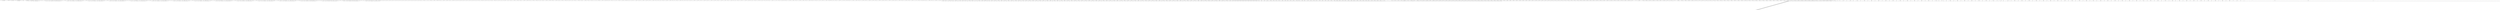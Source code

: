 digraph G {	
ranksep=.25;
	0 [label="MODULE"];
	1 [label="IDENTIFIERS: matrix_multiplication"];
	0 -> 1;
	2 [label="VAR_DECLARE_LIST"];
	0 -> 2;
	3 [label="VAR_DECLARE:  INPUT PORT"];
	2 -> 3;
	4 [label="IDENTIFIERS: clk"];
	3 -> 4;
	5 [label="VAR_DECLARE:  INPUT PORT"];
	2 -> 5;
	6 [label="IDENTIFIERS: reset"];
	5 -> 6;
	7 [label="VAR_DECLARE:  INPUT PORT"];
	2 -> 7;
	8 [label="IDENTIFIERS: enable_writing_to_mem"];
	7 -> 8;
	9 [label="VAR_DECLARE:  INPUT PORT"];
	2 -> 9;
	10 [label="IDENTIFIERS: enable_reading_from_mem"];
	9 -> 10;
	11 [label="VAR_DECLARE:  INPUT PORT"];
	2 -> 11;
	12 [label="IDENTIFIERS: data_pi"];
	11 -> 12;
	13 [label="BINARY_OPERATION: MINUS"];
	11 -> 13;
	14 [label="BINARY_OPERATION: MULTIPLY"];
	13 -> 14;
	15 [label="NUMBERS: 00000000000000000000000000000100 ()"];
	14 -> 15;
	16 [label="NUMBERS: 00000000000000000000000000010000 ()"];
	14 -> 16;
	17 [label="NUMBERS: 00000000000000000000000000000001 ()"];
	13 -> 17;
	18 [label="NUMBERS: 00000000000000000000000000000000 ()"];
	11 -> 18;
	19 [label="VAR_DECLARE:  INPUT PORT"];
	2 -> 19;
	20 [label="IDENTIFIERS: addr_pi"];
	19 -> 20;
	21 [label="BINARY_OPERATION: MINUS"];
	19 -> 21;
	22 [label="NUMBERS: 00000000000000000000000000000111 ()"];
	21 -> 22;
	23 [label="NUMBERS: 00000000000000000000000000000001 ()"];
	21 -> 23;
	24 [label="NUMBERS: 00000000000000000000000000000000 ()"];
	19 -> 24;
	25 [label="VAR_DECLARE:  INPUT PORT"];
	2 -> 25;
	26 [label="IDENTIFIERS: we_a"];
	25 -> 26;
	27 [label="VAR_DECLARE:  INPUT PORT"];
	2 -> 27;
	28 [label="IDENTIFIERS: we_b"];
	27 -> 28;
	29 [label="VAR_DECLARE:  INPUT PORT"];
	2 -> 29;
	30 [label="IDENTIFIERS: we_c"];
	29 -> 30;
	31 [label="VAR_DECLARE:  OUTPUT PORT"];
	2 -> 31;
	32 [label="IDENTIFIERS: data_from_out_mat"];
	31 -> 32;
	33 [label="BINARY_OPERATION: MINUS"];
	31 -> 33;
	34 [label="BINARY_OPERATION: MULTIPLY"];
	33 -> 34;
	35 [label="NUMBERS: 00000000000000000000000000000100 ()"];
	34 -> 35;
	36 [label="NUMBERS: 00000000000000000000000000010000 ()"];
	34 -> 36;
	37 [label="NUMBERS: 00000000000000000000000000000001 ()"];
	33 -> 37;
	38 [label="NUMBERS: 00000000000000000000000000000000 ()"];
	31 -> 38;
	39 [label="VAR_DECLARE:  INPUT PORT"];
	2 -> 39;
	40 [label="IDENTIFIERS: start_mat_mul"];
	39 -> 40;
	41 [label="VAR_DECLARE:  OUTPUT PORT"];
	2 -> 41;
	42 [label="IDENTIFIERS: done_mat_mul"];
	41 -> 42;
	43 [label="MODULE_ITEMS"];
	0 -> 43;
	44 [label="VAR_DECLARE_LIST"];
	43 -> 44;
	45 [label="VAR_DECLARE:  INPUT PORT"];
	44 -> 45;
	46 [label="IDENTIFIERS: clk"];
	45 -> 46;
	47 [label="VAR_DECLARE_LIST"];
	43 -> 47;
	48 [label="VAR_DECLARE:  INPUT PORT"];
	47 -> 48;
	49 [label="IDENTIFIERS: reset"];
	48 -> 49;
	50 [label="VAR_DECLARE_LIST"];
	43 -> 50;
	51 [label="VAR_DECLARE:  INPUT PORT"];
	50 -> 51;
	52 [label="IDENTIFIERS: enable_writing_to_mem"];
	51 -> 52;
	53 [label="VAR_DECLARE_LIST"];
	43 -> 53;
	54 [label="VAR_DECLARE:  INPUT PORT"];
	53 -> 54;
	55 [label="IDENTIFIERS: enable_reading_from_mem"];
	54 -> 55;
	56 [label="VAR_DECLARE_LIST"];
	43 -> 56;
	57 [label="VAR_DECLARE:  INPUT PORT"];
	56 -> 57;
	58 [label="IDENTIFIERS: data_pi"];
	57 -> 58;
	59 [label="BINARY_OPERATION: MINUS"];
	57 -> 59;
	60 [label="BINARY_OPERATION: MULTIPLY"];
	59 -> 60;
	61 [label="NUMBERS: 00000000000000000000000000000100 ()"];
	60 -> 61;
	62 [label="NUMBERS: 00000000000000000000000000010000 ()"];
	60 -> 62;
	63 [label="NUMBERS: 00000000000000000000000000000001 ()"];
	59 -> 63;
	64 [label="NUMBERS: 00000000000000000000000000000000 ()"];
	57 -> 64;
	65 [label="VAR_DECLARE_LIST"];
	43 -> 65;
	66 [label="VAR_DECLARE:  INPUT PORT"];
	65 -> 66;
	67 [label="IDENTIFIERS: addr_pi"];
	66 -> 67;
	68 [label="BINARY_OPERATION: MINUS"];
	66 -> 68;
	69 [label="NUMBERS: 00000000000000000000000000000111 ()"];
	68 -> 69;
	70 [label="NUMBERS: 00000000000000000000000000000001 ()"];
	68 -> 70;
	71 [label="NUMBERS: 00000000000000000000000000000000 ()"];
	66 -> 71;
	72 [label="VAR_DECLARE_LIST"];
	43 -> 72;
	73 [label="VAR_DECLARE:  INPUT PORT"];
	72 -> 73;
	74 [label="IDENTIFIERS: we_a"];
	73 -> 74;
	75 [label="VAR_DECLARE_LIST"];
	43 -> 75;
	76 [label="VAR_DECLARE:  INPUT PORT"];
	75 -> 76;
	77 [label="IDENTIFIERS: we_b"];
	76 -> 77;
	78 [label="VAR_DECLARE_LIST"];
	43 -> 78;
	79 [label="VAR_DECLARE:  INPUT PORT"];
	78 -> 79;
	80 [label="IDENTIFIERS: we_c"];
	79 -> 80;
	81 [label="VAR_DECLARE_LIST"];
	43 -> 81;
	82 [label="VAR_DECLARE:  OUTPUT PORT"];
	81 -> 82;
	83 [label="IDENTIFIERS: data_from_out_mat"];
	82 -> 83;
	84 [label="BINARY_OPERATION: MINUS"];
	82 -> 84;
	85 [label="BINARY_OPERATION: MULTIPLY"];
	84 -> 85;
	86 [label="NUMBERS: 00000000000000000000000000000100 ()"];
	85 -> 86;
	87 [label="NUMBERS: 00000000000000000000000000010000 ()"];
	85 -> 87;
	88 [label="NUMBERS: 00000000000000000000000000000001 ()"];
	84 -> 88;
	89 [label="NUMBERS: 00000000000000000000000000000000 ()"];
	82 -> 89;
	90 [label="VAR_DECLARE_LIST"];
	43 -> 90;
	91 [label="VAR_DECLARE:  INPUT PORT"];
	90 -> 91;
	92 [label="IDENTIFIERS: start_mat_mul"];
	91 -> 92;
	93 [label="VAR_DECLARE_LIST"];
	43 -> 93;
	94 [label="VAR_DECLARE:  OUTPUT PORT"];
	93 -> 94;
	95 [label="IDENTIFIERS: done_mat_mul"];
	94 -> 95;
	96 [label="VAR_DECLARE_LIST"];
	43 -> 96;
	97 [label="VAR_DECLARE:  REG"];
	96 -> 97;
	98 [label="IDENTIFIERS: enable_writing_to_mem_reg"];
	97 -> 98;
	99 [label="VAR_DECLARE_LIST"];
	43 -> 99;
	100 [label="VAR_DECLARE:  REG"];
	99 -> 100;
	101 [label="IDENTIFIERS: addr_pi_reg"];
	100 -> 101;
	102 [label="BINARY_OPERATION: MINUS"];
	100 -> 102;
	103 [label="NUMBERS: 00000000000000000000000000000111 ()"];
	102 -> 103;
	104 [label="NUMBERS: 00000000000000000000000000000001 ()"];
	102 -> 104;
	105 [label="NUMBERS: 00000000000000000000000000000000 ()"];
	100 -> 105;
	106 [label="ALWAYS"];
	43 -> 106;
	107 [label="DELAY_CONTROL"];
	106 -> 107;
	108 [label="POSEDGE"];
	107 -> 108;
	109 [label="IDENTIFIERS: clk"];
	108 -> 109;
	110 [label="BLOCK"];
	106 -> 110;
	111 [label="IF"];
	110 -> 111;
	112 [label="IDENTIFIERS: reset"];
	111 -> 112;
	113 [label="BLOCK"];
	111 -> 113;
	114 [label="NON_BLOCKING_STATEMENT"];
	113 -> 114;
	115 [label="IDENTIFIERS: enable_writing_to_mem_reg"];
	114 -> 115;
	116 [label="NUMBERS: 00000000000000000000000000000000 ()"];
	114 -> 116;
	117 [label="NON_BLOCKING_STATEMENT"];
	113 -> 117;
	118 [label="IDENTIFIERS: addr_pi_reg"];
	117 -> 118;
	119 [label="NUMBERS: 00000000000000000000000000000000 ()"];
	117 -> 119;
	120 [label="BLOCK"];
	111 -> 120;
	121 [label="NON_BLOCKING_STATEMENT"];
	120 -> 121;
	122 [label="IDENTIFIERS: enable_writing_to_mem_reg"];
	121 -> 122;
	123 [label="IDENTIFIERS: enable_writing_to_mem"];
	121 -> 123;
	124 [label="NON_BLOCKING_STATEMENT"];
	120 -> 124;
	125 [label="IDENTIFIERS: addr_pi_reg"];
	124 -> 125;
	126 [label="IDENTIFIERS: addr_pi"];
	124 -> 126;
	127 [label="VAR_DECLARE_LIST"];
	43 -> 127;
	128 [label="VAR_DECLARE:  WIRE"];
	127 -> 128;
	129 [label="IDENTIFIERS: a_data_00"];
	128 -> 129;
	130 [label="BINARY_OPERATION: MINUS"];
	128 -> 130;
	131 [label="BINARY_OPERATION: MULTIPLY"];
	130 -> 131;
	132 [label="NUMBERS: 00000000000000000000000000000100 ()"];
	131 -> 132;
	133 [label="NUMBERS: 00000000000000000000000000010000 ()"];
	131 -> 133;
	134 [label="NUMBERS: 00000000000000000000000000000001 ()"];
	130 -> 134;
	135 [label="NUMBERS: 00000000000000000000000000000000 ()"];
	128 -> 135;
	136 [label="VAR_DECLARE_LIST"];
	43 -> 136;
	137 [label="VAR_DECLARE:  WIRE"];
	136 -> 137;
	138 [label="IDENTIFIERS: a_addr_00"];
	137 -> 138;
	139 [label="BINARY_OPERATION: MINUS"];
	137 -> 139;
	140 [label="NUMBERS: 00000000000000000000000000000111 ()"];
	139 -> 140;
	141 [label="NUMBERS: 00000000000000000000000000000001 ()"];
	139 -> 141;
	142 [label="NUMBERS: 00000000000000000000000000000000 ()"];
	137 -> 142;
	143 [label="VAR_DECLARE_LIST"];
	43 -> 143;
	144 [label="VAR_DECLARE:  WIRE"];
	143 -> 144;
	145 [label="IDENTIFIERS: a_addr_muxed_00"];
	144 -> 145;
	146 [label="BINARY_OPERATION: MINUS"];
	144 -> 146;
	147 [label="NUMBERS: 00000000000000000000000000000111 ()"];
	146 -> 147;
	148 [label="NUMBERS: 00000000000000000000000000000001 ()"];
	146 -> 148;
	149 [label="NUMBERS: 00000000000000000000000000000000 ()"];
	144 -> 149;
	150 [label="VAR_DECLARE_LIST"];
	43 -> 150;
	151 [label="VAR_DECLARE:  REG"];
	150 -> 151;
	152 [label="IDENTIFIERS: a_addr_muxed_00_reg"];
	151 -> 152;
	153 [label="BINARY_OPERATION: MINUS"];
	151 -> 153;
	154 [label="NUMBERS: 00000000000000000000000000000111 ()"];
	153 -> 154;
	155 [label="NUMBERS: 00000000000000000000000000000001 ()"];
	153 -> 155;
	156 [label="NUMBERS: 00000000000000000000000000000000 ()"];
	151 -> 156;
	157 [label="VAR_DECLARE_LIST"];
	43 -> 157;
	158 [label="VAR_DECLARE:  REG"];
	157 -> 158;
	159 [label="IDENTIFIERS: a_addr_00_reg"];
	158 -> 159;
	160 [label="BINARY_OPERATION: MINUS"];
	158 -> 160;
	161 [label="NUMBERS: 00000000000000000000000000000111 ()"];
	160 -> 161;
	162 [label="NUMBERS: 00000000000000000000000000000001 ()"];
	160 -> 162;
	163 [label="NUMBERS: 00000000000000000000000000000000 ()"];
	158 -> 163;
	164 [label="ALWAYS"];
	43 -> 164;
	165 [label="DELAY_CONTROL"];
	164 -> 165;
	166 [label="POSEDGE"];
	165 -> 166;
	167 [label="IDENTIFIERS: clk"];
	166 -> 167;
	168 [label="BLOCK"];
	164 -> 168;
	169 [label="IF"];
	168 -> 169;
	170 [label="IDENTIFIERS: reset"];
	169 -> 170;
	171 [label="BLOCK"];
	169 -> 171;
	172 [label="NON_BLOCKING_STATEMENT"];
	171 -> 172;
	173 [label="IDENTIFIERS: a_addr_00_reg"];
	172 -> 173;
	174 [label="NUMBERS: 00000000000000000000000000000000 ()"];
	172 -> 174;
	175 [label="NON_BLOCKING_STATEMENT"];
	171 -> 175;
	176 [label="IDENTIFIERS: a_addr_muxed_00_reg"];
	175 -> 176;
	177 [label="NUMBERS: 00000000000000000000000000000000 ()"];
	175 -> 177;
	178 [label="BLOCK"];
	169 -> 178;
	179 [label="NON_BLOCKING_STATEMENT"];
	178 -> 179;
	180 [label="IDENTIFIERS: a_addr_00_reg"];
	179 -> 180;
	181 [label="IDENTIFIERS: a_addr_00"];
	179 -> 181;
	182 [label="NON_BLOCKING_STATEMENT"];
	178 -> 182;
	183 [label="IDENTIFIERS: a_addr_muxed_00_reg"];
	182 -> 183;
	184 [label="IDENTIFIERS: a_addr_muxed_00"];
	182 -> 184;
	185 [label="ASSIGN"];
	43 -> 185;
	186 [label="BLOCKING_STATEMENT"];
	185 -> 186;
	187 [label="IDENTIFIERS: a_addr_muxed_00"];
	186 -> 187;
	188 [label="IF_Q"];
	186 -> 188;
	189 [label="IDENTIFIERS: enable_writing_to_mem_reg"];
	188 -> 189;
	190 [label="IDENTIFIERS: addr_pi_reg"];
	188 -> 190;
	191 [label="IDENTIFIERS: a_addr_00_reg"];
	188 -> 191;
	192 [label="MODULE_INSTANCE"];
	43 -> 192;
	193 [label="MODULE_INSTANCE"];
	192 -> 193;
	194 [label="IDENTIFIERS: ram"];
	193 -> 194;
	195 [label="MODULE_NAMED_INSTANCE"];
	193 -> 195;
	196 [label="IDENTIFIERS: matrix_A_00"];
	195 -> 196;
	197 [label="MODULE_CONNECT_LIST"];
	195 -> 197;
	198 [label="MODULE_CONNECT"];
	197 -> 198;
	199 [label="IDENTIFIERS: addr0"];
	198 -> 199;
	200 [label="IDENTIFIERS: a_addr_muxed_00_reg"];
	198 -> 200;
	201 [label="MODULE_CONNECT"];
	197 -> 201;
	202 [label="IDENTIFIERS: d0"];
	201 -> 202;
	203 [label="IDENTIFIERS: data_pi"];
	201 -> 203;
	204 [label="MODULE_CONNECT"];
	197 -> 204;
	205 [label="IDENTIFIERS: we0"];
	204 -> 205;
	206 [label="IDENTIFIERS: we_a"];
	204 -> 206;
	207 [label="MODULE_CONNECT"];
	197 -> 207;
	208 [label="IDENTIFIERS: q0"];
	207 -> 208;
	209 [label="IDENTIFIERS: a_data_00"];
	207 -> 209;
	210 [label="MODULE_CONNECT"];
	197 -> 210;
	211 [label="IDENTIFIERS: clk"];
	210 -> 211;
	212 [label="IDENTIFIERS: clk"];
	210 -> 212;
	213 [label="VAR_DECLARE_LIST"];
	43 -> 213;
	214 [label="VAR_DECLARE:  WIRE"];
	213 -> 214;
	215 [label="IDENTIFIERS: a_data_10"];
	214 -> 215;
	216 [label="BINARY_OPERATION: MINUS"];
	214 -> 216;
	217 [label="BINARY_OPERATION: MULTIPLY"];
	216 -> 217;
	218 [label="NUMBERS: 00000000000000000000000000000100 ()"];
	217 -> 218;
	219 [label="NUMBERS: 00000000000000000000000000010000 ()"];
	217 -> 219;
	220 [label="NUMBERS: 00000000000000000000000000000001 ()"];
	216 -> 220;
	221 [label="NUMBERS: 00000000000000000000000000000000 ()"];
	214 -> 221;
	222 [label="VAR_DECLARE_LIST"];
	43 -> 222;
	223 [label="VAR_DECLARE:  WIRE"];
	222 -> 223;
	224 [label="IDENTIFIERS: a_addr_10"];
	223 -> 224;
	225 [label="BINARY_OPERATION: MINUS"];
	223 -> 225;
	226 [label="NUMBERS: 00000000000000000000000000000111 ()"];
	225 -> 226;
	227 [label="NUMBERS: 00000000000000000000000000000001 ()"];
	225 -> 227;
	228 [label="NUMBERS: 00000000000000000000000000000000 ()"];
	223 -> 228;
	229 [label="VAR_DECLARE_LIST"];
	43 -> 229;
	230 [label="VAR_DECLARE:  WIRE"];
	229 -> 230;
	231 [label="IDENTIFIERS: a_addr_muxed_10"];
	230 -> 231;
	232 [label="BINARY_OPERATION: MINUS"];
	230 -> 232;
	233 [label="NUMBERS: 00000000000000000000000000000111 ()"];
	232 -> 233;
	234 [label="NUMBERS: 00000000000000000000000000000001 ()"];
	232 -> 234;
	235 [label="NUMBERS: 00000000000000000000000000000000 ()"];
	230 -> 235;
	236 [label="VAR_DECLARE_LIST"];
	43 -> 236;
	237 [label="VAR_DECLARE:  REG"];
	236 -> 237;
	238 [label="IDENTIFIERS: a_addr_muxed_10_reg"];
	237 -> 238;
	239 [label="BINARY_OPERATION: MINUS"];
	237 -> 239;
	240 [label="NUMBERS: 00000000000000000000000000000111 ()"];
	239 -> 240;
	241 [label="NUMBERS: 00000000000000000000000000000001 ()"];
	239 -> 241;
	242 [label="NUMBERS: 00000000000000000000000000000000 ()"];
	237 -> 242;
	243 [label="VAR_DECLARE_LIST"];
	43 -> 243;
	244 [label="VAR_DECLARE:  REG"];
	243 -> 244;
	245 [label="IDENTIFIERS: a_addr_10_reg"];
	244 -> 245;
	246 [label="BINARY_OPERATION: MINUS"];
	244 -> 246;
	247 [label="NUMBERS: 00000000000000000000000000000111 ()"];
	246 -> 247;
	248 [label="NUMBERS: 00000000000000000000000000000001 ()"];
	246 -> 248;
	249 [label="NUMBERS: 00000000000000000000000000000000 ()"];
	244 -> 249;
	250 [label="ALWAYS"];
	43 -> 250;
	251 [label="DELAY_CONTROL"];
	250 -> 251;
	252 [label="POSEDGE"];
	251 -> 252;
	253 [label="IDENTIFIERS: clk"];
	252 -> 253;
	254 [label="BLOCK"];
	250 -> 254;
	255 [label="IF"];
	254 -> 255;
	256 [label="IDENTIFIERS: reset"];
	255 -> 256;
	257 [label="BLOCK"];
	255 -> 257;
	258 [label="NON_BLOCKING_STATEMENT"];
	257 -> 258;
	259 [label="IDENTIFIERS: a_addr_10_reg"];
	258 -> 259;
	260 [label="NUMBERS: 00000000000000000000000000000000 ()"];
	258 -> 260;
	261 [label="NON_BLOCKING_STATEMENT"];
	257 -> 261;
	262 [label="IDENTIFIERS: a_addr_muxed_10_reg"];
	261 -> 262;
	263 [label="NUMBERS: 00000000000000000000000000000000 ()"];
	261 -> 263;
	264 [label="BLOCK"];
	255 -> 264;
	265 [label="NON_BLOCKING_STATEMENT"];
	264 -> 265;
	266 [label="IDENTIFIERS: a_addr_10_reg"];
	265 -> 266;
	267 [label="IDENTIFIERS: a_addr_10"];
	265 -> 267;
	268 [label="NON_BLOCKING_STATEMENT"];
	264 -> 268;
	269 [label="IDENTIFIERS: a_addr_muxed_10_reg"];
	268 -> 269;
	270 [label="IDENTIFIERS: a_addr_muxed_10"];
	268 -> 270;
	271 [label="ASSIGN"];
	43 -> 271;
	272 [label="BLOCKING_STATEMENT"];
	271 -> 272;
	273 [label="IDENTIFIERS: a_addr_muxed_10"];
	272 -> 273;
	274 [label="IF_Q"];
	272 -> 274;
	275 [label="IDENTIFIERS: enable_writing_to_mem_reg"];
	274 -> 275;
	276 [label="IDENTIFIERS: addr_pi_reg"];
	274 -> 276;
	277 [label="IDENTIFIERS: a_addr_10_reg"];
	274 -> 277;
	278 [label="MODULE_INSTANCE"];
	43 -> 278;
	279 [label="MODULE_INSTANCE"];
	278 -> 279;
	280 [label="IDENTIFIERS: ram"];
	279 -> 280;
	281 [label="MODULE_NAMED_INSTANCE"];
	279 -> 281;
	282 [label="IDENTIFIERS: matrix_A_10"];
	281 -> 282;
	283 [label="MODULE_CONNECT_LIST"];
	281 -> 283;
	284 [label="MODULE_CONNECT"];
	283 -> 284;
	285 [label="IDENTIFIERS: addr0"];
	284 -> 285;
	286 [label="IDENTIFIERS: a_addr_muxed_10_reg"];
	284 -> 286;
	287 [label="MODULE_CONNECT"];
	283 -> 287;
	288 [label="IDENTIFIERS: d0"];
	287 -> 288;
	289 [label="IDENTIFIERS: data_pi"];
	287 -> 289;
	290 [label="MODULE_CONNECT"];
	283 -> 290;
	291 [label="IDENTIFIERS: we0"];
	290 -> 291;
	292 [label="IDENTIFIERS: we_a"];
	290 -> 292;
	293 [label="MODULE_CONNECT"];
	283 -> 293;
	294 [label="IDENTIFIERS: q0"];
	293 -> 294;
	295 [label="IDENTIFIERS: a_data_10"];
	293 -> 295;
	296 [label="MODULE_CONNECT"];
	283 -> 296;
	297 [label="IDENTIFIERS: clk"];
	296 -> 297;
	298 [label="IDENTIFIERS: clk"];
	296 -> 298;
	299 [label="VAR_DECLARE_LIST"];
	43 -> 299;
	300 [label="VAR_DECLARE:  WIRE"];
	299 -> 300;
	301 [label="IDENTIFIERS: a_data_20"];
	300 -> 301;
	302 [label="BINARY_OPERATION: MINUS"];
	300 -> 302;
	303 [label="BINARY_OPERATION: MULTIPLY"];
	302 -> 303;
	304 [label="NUMBERS: 00000000000000000000000000000100 ()"];
	303 -> 304;
	305 [label="NUMBERS: 00000000000000000000000000010000 ()"];
	303 -> 305;
	306 [label="NUMBERS: 00000000000000000000000000000001 ()"];
	302 -> 306;
	307 [label="NUMBERS: 00000000000000000000000000000000 ()"];
	300 -> 307;
	308 [label="VAR_DECLARE_LIST"];
	43 -> 308;
	309 [label="VAR_DECLARE:  WIRE"];
	308 -> 309;
	310 [label="IDENTIFIERS: a_addr_20"];
	309 -> 310;
	311 [label="BINARY_OPERATION: MINUS"];
	309 -> 311;
	312 [label="NUMBERS: 00000000000000000000000000000111 ()"];
	311 -> 312;
	313 [label="NUMBERS: 00000000000000000000000000000001 ()"];
	311 -> 313;
	314 [label="NUMBERS: 00000000000000000000000000000000 ()"];
	309 -> 314;
	315 [label="VAR_DECLARE_LIST"];
	43 -> 315;
	316 [label="VAR_DECLARE:  WIRE"];
	315 -> 316;
	317 [label="IDENTIFIERS: a_addr_muxed_20"];
	316 -> 317;
	318 [label="BINARY_OPERATION: MINUS"];
	316 -> 318;
	319 [label="NUMBERS: 00000000000000000000000000000111 ()"];
	318 -> 319;
	320 [label="NUMBERS: 00000000000000000000000000000001 ()"];
	318 -> 320;
	321 [label="NUMBERS: 00000000000000000000000000000000 ()"];
	316 -> 321;
	322 [label="VAR_DECLARE_LIST"];
	43 -> 322;
	323 [label="VAR_DECLARE:  REG"];
	322 -> 323;
	324 [label="IDENTIFIERS: a_addr_muxed_20_reg"];
	323 -> 324;
	325 [label="BINARY_OPERATION: MINUS"];
	323 -> 325;
	326 [label="NUMBERS: 00000000000000000000000000000111 ()"];
	325 -> 326;
	327 [label="NUMBERS: 00000000000000000000000000000001 ()"];
	325 -> 327;
	328 [label="NUMBERS: 00000000000000000000000000000000 ()"];
	323 -> 328;
	329 [label="VAR_DECLARE_LIST"];
	43 -> 329;
	330 [label="VAR_DECLARE:  REG"];
	329 -> 330;
	331 [label="IDENTIFIERS: a_addr_20_reg"];
	330 -> 331;
	332 [label="BINARY_OPERATION: MINUS"];
	330 -> 332;
	333 [label="NUMBERS: 00000000000000000000000000000111 ()"];
	332 -> 333;
	334 [label="NUMBERS: 00000000000000000000000000000001 ()"];
	332 -> 334;
	335 [label="NUMBERS: 00000000000000000000000000000000 ()"];
	330 -> 335;
	336 [label="ALWAYS"];
	43 -> 336;
	337 [label="DELAY_CONTROL"];
	336 -> 337;
	338 [label="POSEDGE"];
	337 -> 338;
	339 [label="IDENTIFIERS: clk"];
	338 -> 339;
	340 [label="BLOCK"];
	336 -> 340;
	341 [label="IF"];
	340 -> 341;
	342 [label="IDENTIFIERS: reset"];
	341 -> 342;
	343 [label="BLOCK"];
	341 -> 343;
	344 [label="NON_BLOCKING_STATEMENT"];
	343 -> 344;
	345 [label="IDENTIFIERS: a_addr_20_reg"];
	344 -> 345;
	346 [label="NUMBERS: 00000000000000000000000000000000 ()"];
	344 -> 346;
	347 [label="NON_BLOCKING_STATEMENT"];
	343 -> 347;
	348 [label="IDENTIFIERS: a_addr_muxed_20_reg"];
	347 -> 348;
	349 [label="NUMBERS: 00000000000000000000000000000000 ()"];
	347 -> 349;
	350 [label="BLOCK"];
	341 -> 350;
	351 [label="NON_BLOCKING_STATEMENT"];
	350 -> 351;
	352 [label="IDENTIFIERS: a_addr_20_reg"];
	351 -> 352;
	353 [label="IDENTIFIERS: a_addr_20"];
	351 -> 353;
	354 [label="NON_BLOCKING_STATEMENT"];
	350 -> 354;
	355 [label="IDENTIFIERS: a_addr_muxed_20_reg"];
	354 -> 355;
	356 [label="IDENTIFIERS: a_addr_muxed_20"];
	354 -> 356;
	357 [label="ASSIGN"];
	43 -> 357;
	358 [label="BLOCKING_STATEMENT"];
	357 -> 358;
	359 [label="IDENTIFIERS: a_addr_muxed_20"];
	358 -> 359;
	360 [label="IF_Q"];
	358 -> 360;
	361 [label="IDENTIFIERS: enable_writing_to_mem_reg"];
	360 -> 361;
	362 [label="IDENTIFIERS: addr_pi_reg"];
	360 -> 362;
	363 [label="IDENTIFIERS: a_addr_20_reg"];
	360 -> 363;
	364 [label="MODULE_INSTANCE"];
	43 -> 364;
	365 [label="MODULE_INSTANCE"];
	364 -> 365;
	366 [label="IDENTIFIERS: ram"];
	365 -> 366;
	367 [label="MODULE_NAMED_INSTANCE"];
	365 -> 367;
	368 [label="IDENTIFIERS: matrix_A_20"];
	367 -> 368;
	369 [label="MODULE_CONNECT_LIST"];
	367 -> 369;
	370 [label="MODULE_CONNECT"];
	369 -> 370;
	371 [label="IDENTIFIERS: addr0"];
	370 -> 371;
	372 [label="IDENTIFIERS: a_addr_muxed_20_reg"];
	370 -> 372;
	373 [label="MODULE_CONNECT"];
	369 -> 373;
	374 [label="IDENTIFIERS: d0"];
	373 -> 374;
	375 [label="IDENTIFIERS: data_pi"];
	373 -> 375;
	376 [label="MODULE_CONNECT"];
	369 -> 376;
	377 [label="IDENTIFIERS: we0"];
	376 -> 377;
	378 [label="IDENTIFIERS: we_a"];
	376 -> 378;
	379 [label="MODULE_CONNECT"];
	369 -> 379;
	380 [label="IDENTIFIERS: q0"];
	379 -> 380;
	381 [label="IDENTIFIERS: a_data_20"];
	379 -> 381;
	382 [label="MODULE_CONNECT"];
	369 -> 382;
	383 [label="IDENTIFIERS: clk"];
	382 -> 383;
	384 [label="IDENTIFIERS: clk"];
	382 -> 384;
	385 [label="VAR_DECLARE_LIST"];
	43 -> 385;
	386 [label="VAR_DECLARE:  WIRE"];
	385 -> 386;
	387 [label="IDENTIFIERS: a_data_30"];
	386 -> 387;
	388 [label="BINARY_OPERATION: MINUS"];
	386 -> 388;
	389 [label="BINARY_OPERATION: MULTIPLY"];
	388 -> 389;
	390 [label="NUMBERS: 00000000000000000000000000000100 ()"];
	389 -> 390;
	391 [label="NUMBERS: 00000000000000000000000000010000 ()"];
	389 -> 391;
	392 [label="NUMBERS: 00000000000000000000000000000001 ()"];
	388 -> 392;
	393 [label="NUMBERS: 00000000000000000000000000000000 ()"];
	386 -> 393;
	394 [label="VAR_DECLARE_LIST"];
	43 -> 394;
	395 [label="VAR_DECLARE:  WIRE"];
	394 -> 395;
	396 [label="IDENTIFIERS: a_addr_30"];
	395 -> 396;
	397 [label="BINARY_OPERATION: MINUS"];
	395 -> 397;
	398 [label="NUMBERS: 00000000000000000000000000000111 ()"];
	397 -> 398;
	399 [label="NUMBERS: 00000000000000000000000000000001 ()"];
	397 -> 399;
	400 [label="NUMBERS: 00000000000000000000000000000000 ()"];
	395 -> 400;
	401 [label="VAR_DECLARE_LIST"];
	43 -> 401;
	402 [label="VAR_DECLARE:  WIRE"];
	401 -> 402;
	403 [label="IDENTIFIERS: a_addr_muxed_30"];
	402 -> 403;
	404 [label="BINARY_OPERATION: MINUS"];
	402 -> 404;
	405 [label="NUMBERS: 00000000000000000000000000000111 ()"];
	404 -> 405;
	406 [label="NUMBERS: 00000000000000000000000000000001 ()"];
	404 -> 406;
	407 [label="NUMBERS: 00000000000000000000000000000000 ()"];
	402 -> 407;
	408 [label="VAR_DECLARE_LIST"];
	43 -> 408;
	409 [label="VAR_DECLARE:  REG"];
	408 -> 409;
	410 [label="IDENTIFIERS: a_addr_muxed_30_reg"];
	409 -> 410;
	411 [label="BINARY_OPERATION: MINUS"];
	409 -> 411;
	412 [label="NUMBERS: 00000000000000000000000000000111 ()"];
	411 -> 412;
	413 [label="NUMBERS: 00000000000000000000000000000001 ()"];
	411 -> 413;
	414 [label="NUMBERS: 00000000000000000000000000000000 ()"];
	409 -> 414;
	415 [label="VAR_DECLARE_LIST"];
	43 -> 415;
	416 [label="VAR_DECLARE:  REG"];
	415 -> 416;
	417 [label="IDENTIFIERS: a_addr_30_reg"];
	416 -> 417;
	418 [label="BINARY_OPERATION: MINUS"];
	416 -> 418;
	419 [label="NUMBERS: 00000000000000000000000000000111 ()"];
	418 -> 419;
	420 [label="NUMBERS: 00000000000000000000000000000001 ()"];
	418 -> 420;
	421 [label="NUMBERS: 00000000000000000000000000000000 ()"];
	416 -> 421;
	422 [label="ALWAYS"];
	43 -> 422;
	423 [label="DELAY_CONTROL"];
	422 -> 423;
	424 [label="POSEDGE"];
	423 -> 424;
	425 [label="IDENTIFIERS: clk"];
	424 -> 425;
	426 [label="BLOCK"];
	422 -> 426;
	427 [label="IF"];
	426 -> 427;
	428 [label="IDENTIFIERS: reset"];
	427 -> 428;
	429 [label="BLOCK"];
	427 -> 429;
	430 [label="NON_BLOCKING_STATEMENT"];
	429 -> 430;
	431 [label="IDENTIFIERS: a_addr_30_reg"];
	430 -> 431;
	432 [label="NUMBERS: 00000000000000000000000000000000 ()"];
	430 -> 432;
	433 [label="NON_BLOCKING_STATEMENT"];
	429 -> 433;
	434 [label="IDENTIFIERS: a_addr_muxed_30_reg"];
	433 -> 434;
	435 [label="NUMBERS: 00000000000000000000000000000000 ()"];
	433 -> 435;
	436 [label="BLOCK"];
	427 -> 436;
	437 [label="NON_BLOCKING_STATEMENT"];
	436 -> 437;
	438 [label="IDENTIFIERS: a_addr_30_reg"];
	437 -> 438;
	439 [label="IDENTIFIERS: a_addr_30"];
	437 -> 439;
	440 [label="NON_BLOCKING_STATEMENT"];
	436 -> 440;
	441 [label="IDENTIFIERS: a_addr_muxed_30_reg"];
	440 -> 441;
	442 [label="IDENTIFIERS: a_addr_muxed_30"];
	440 -> 442;
	443 [label="ASSIGN"];
	43 -> 443;
	444 [label="BLOCKING_STATEMENT"];
	443 -> 444;
	445 [label="IDENTIFIERS: a_addr_muxed_30"];
	444 -> 445;
	446 [label="IF_Q"];
	444 -> 446;
	447 [label="IDENTIFIERS: enable_writing_to_mem_reg"];
	446 -> 447;
	448 [label="IDENTIFIERS: addr_pi_reg"];
	446 -> 448;
	449 [label="IDENTIFIERS: a_addr_30_reg"];
	446 -> 449;
	450 [label="MODULE_INSTANCE"];
	43 -> 450;
	451 [label="MODULE_INSTANCE"];
	450 -> 451;
	452 [label="IDENTIFIERS: ram"];
	451 -> 452;
	453 [label="MODULE_NAMED_INSTANCE"];
	451 -> 453;
	454 [label="IDENTIFIERS: matrix_A_30"];
	453 -> 454;
	455 [label="MODULE_CONNECT_LIST"];
	453 -> 455;
	456 [label="MODULE_CONNECT"];
	455 -> 456;
	457 [label="IDENTIFIERS: addr0"];
	456 -> 457;
	458 [label="IDENTIFIERS: a_addr_muxed_30_reg"];
	456 -> 458;
	459 [label="MODULE_CONNECT"];
	455 -> 459;
	460 [label="IDENTIFIERS: d0"];
	459 -> 460;
	461 [label="IDENTIFIERS: data_pi"];
	459 -> 461;
	462 [label="MODULE_CONNECT"];
	455 -> 462;
	463 [label="IDENTIFIERS: we0"];
	462 -> 463;
	464 [label="IDENTIFIERS: we_a"];
	462 -> 464;
	465 [label="MODULE_CONNECT"];
	455 -> 465;
	466 [label="IDENTIFIERS: q0"];
	465 -> 466;
	467 [label="IDENTIFIERS: a_data_30"];
	465 -> 467;
	468 [label="MODULE_CONNECT"];
	455 -> 468;
	469 [label="IDENTIFIERS: clk"];
	468 -> 469;
	470 [label="IDENTIFIERS: clk"];
	468 -> 470;
	471 [label="VAR_DECLARE_LIST"];
	43 -> 471;
	472 [label="VAR_DECLARE:  WIRE"];
	471 -> 472;
	473 [label="IDENTIFIERS: a_data_40"];
	472 -> 473;
	474 [label="BINARY_OPERATION: MINUS"];
	472 -> 474;
	475 [label="BINARY_OPERATION: MULTIPLY"];
	474 -> 475;
	476 [label="NUMBERS: 00000000000000000000000000000100 ()"];
	475 -> 476;
	477 [label="NUMBERS: 00000000000000000000000000010000 ()"];
	475 -> 477;
	478 [label="NUMBERS: 00000000000000000000000000000001 ()"];
	474 -> 478;
	479 [label="NUMBERS: 00000000000000000000000000000000 ()"];
	472 -> 479;
	480 [label="VAR_DECLARE_LIST"];
	43 -> 480;
	481 [label="VAR_DECLARE:  WIRE"];
	480 -> 481;
	482 [label="IDENTIFIERS: a_addr_40"];
	481 -> 482;
	483 [label="BINARY_OPERATION: MINUS"];
	481 -> 483;
	484 [label="NUMBERS: 00000000000000000000000000000111 ()"];
	483 -> 484;
	485 [label="NUMBERS: 00000000000000000000000000000001 ()"];
	483 -> 485;
	486 [label="NUMBERS: 00000000000000000000000000000000 ()"];
	481 -> 486;
	487 [label="VAR_DECLARE_LIST"];
	43 -> 487;
	488 [label="VAR_DECLARE:  WIRE"];
	487 -> 488;
	489 [label="IDENTIFIERS: a_addr_muxed_40"];
	488 -> 489;
	490 [label="BINARY_OPERATION: MINUS"];
	488 -> 490;
	491 [label="NUMBERS: 00000000000000000000000000000111 ()"];
	490 -> 491;
	492 [label="NUMBERS: 00000000000000000000000000000001 ()"];
	490 -> 492;
	493 [label="NUMBERS: 00000000000000000000000000000000 ()"];
	488 -> 493;
	494 [label="VAR_DECLARE_LIST"];
	43 -> 494;
	495 [label="VAR_DECLARE:  REG"];
	494 -> 495;
	496 [label="IDENTIFIERS: a_addr_muxed_40_reg"];
	495 -> 496;
	497 [label="BINARY_OPERATION: MINUS"];
	495 -> 497;
	498 [label="NUMBERS: 00000000000000000000000000000111 ()"];
	497 -> 498;
	499 [label="NUMBERS: 00000000000000000000000000000001 ()"];
	497 -> 499;
	500 [label="NUMBERS: 00000000000000000000000000000000 ()"];
	495 -> 500;
	501 [label="VAR_DECLARE_LIST"];
	43 -> 501;
	502 [label="VAR_DECLARE:  REG"];
	501 -> 502;
	503 [label="IDENTIFIERS: a_addr_40_reg"];
	502 -> 503;
	504 [label="BINARY_OPERATION: MINUS"];
	502 -> 504;
	505 [label="NUMBERS: 00000000000000000000000000000111 ()"];
	504 -> 505;
	506 [label="NUMBERS: 00000000000000000000000000000001 ()"];
	504 -> 506;
	507 [label="NUMBERS: 00000000000000000000000000000000 ()"];
	502 -> 507;
	508 [label="ALWAYS"];
	43 -> 508;
	509 [label="DELAY_CONTROL"];
	508 -> 509;
	510 [label="POSEDGE"];
	509 -> 510;
	511 [label="IDENTIFIERS: clk"];
	510 -> 511;
	512 [label="BLOCK"];
	508 -> 512;
	513 [label="IF"];
	512 -> 513;
	514 [label="IDENTIFIERS: reset"];
	513 -> 514;
	515 [label="BLOCK"];
	513 -> 515;
	516 [label="NON_BLOCKING_STATEMENT"];
	515 -> 516;
	517 [label="IDENTIFIERS: a_addr_40_reg"];
	516 -> 517;
	518 [label="NUMBERS: 00000000000000000000000000000000 ()"];
	516 -> 518;
	519 [label="NON_BLOCKING_STATEMENT"];
	515 -> 519;
	520 [label="IDENTIFIERS: a_addr_muxed_40_reg"];
	519 -> 520;
	521 [label="NUMBERS: 00000000000000000000000000000000 ()"];
	519 -> 521;
	522 [label="BLOCK"];
	513 -> 522;
	523 [label="NON_BLOCKING_STATEMENT"];
	522 -> 523;
	524 [label="IDENTIFIERS: a_addr_40_reg"];
	523 -> 524;
	525 [label="IDENTIFIERS: a_addr_40"];
	523 -> 525;
	526 [label="NON_BLOCKING_STATEMENT"];
	522 -> 526;
	527 [label="IDENTIFIERS: a_addr_muxed_40_reg"];
	526 -> 527;
	528 [label="IDENTIFIERS: a_addr_muxed_40"];
	526 -> 528;
	529 [label="ASSIGN"];
	43 -> 529;
	530 [label="BLOCKING_STATEMENT"];
	529 -> 530;
	531 [label="IDENTIFIERS: a_addr_muxed_40"];
	530 -> 531;
	532 [label="IF_Q"];
	530 -> 532;
	533 [label="IDENTIFIERS: enable_writing_to_mem_reg"];
	532 -> 533;
	534 [label="IDENTIFIERS: addr_pi_reg"];
	532 -> 534;
	535 [label="IDENTIFIERS: a_addr_40_reg"];
	532 -> 535;
	536 [label="MODULE_INSTANCE"];
	43 -> 536;
	537 [label="MODULE_INSTANCE"];
	536 -> 537;
	538 [label="IDENTIFIERS: ram"];
	537 -> 538;
	539 [label="MODULE_NAMED_INSTANCE"];
	537 -> 539;
	540 [label="IDENTIFIERS: matrix_A_40"];
	539 -> 540;
	541 [label="MODULE_CONNECT_LIST"];
	539 -> 541;
	542 [label="MODULE_CONNECT"];
	541 -> 542;
	543 [label="IDENTIFIERS: addr0"];
	542 -> 543;
	544 [label="IDENTIFIERS: a_addr_muxed_40_reg"];
	542 -> 544;
	545 [label="MODULE_CONNECT"];
	541 -> 545;
	546 [label="IDENTIFIERS: d0"];
	545 -> 546;
	547 [label="IDENTIFIERS: data_pi"];
	545 -> 547;
	548 [label="MODULE_CONNECT"];
	541 -> 548;
	549 [label="IDENTIFIERS: we0"];
	548 -> 549;
	550 [label="IDENTIFIERS: we_a"];
	548 -> 550;
	551 [label="MODULE_CONNECT"];
	541 -> 551;
	552 [label="IDENTIFIERS: q0"];
	551 -> 552;
	553 [label="IDENTIFIERS: a_data_40"];
	551 -> 553;
	554 [label="MODULE_CONNECT"];
	541 -> 554;
	555 [label="IDENTIFIERS: clk"];
	554 -> 555;
	556 [label="IDENTIFIERS: clk"];
	554 -> 556;
	557 [label="VAR_DECLARE_LIST"];
	43 -> 557;
	558 [label="VAR_DECLARE:  WIRE"];
	557 -> 558;
	559 [label="IDENTIFIERS: a_data_50"];
	558 -> 559;
	560 [label="BINARY_OPERATION: MINUS"];
	558 -> 560;
	561 [label="BINARY_OPERATION: MULTIPLY"];
	560 -> 561;
	562 [label="NUMBERS: 00000000000000000000000000000100 ()"];
	561 -> 562;
	563 [label="NUMBERS: 00000000000000000000000000010000 ()"];
	561 -> 563;
	564 [label="NUMBERS: 00000000000000000000000000000001 ()"];
	560 -> 564;
	565 [label="NUMBERS: 00000000000000000000000000000000 ()"];
	558 -> 565;
	566 [label="VAR_DECLARE_LIST"];
	43 -> 566;
	567 [label="VAR_DECLARE:  WIRE"];
	566 -> 567;
	568 [label="IDENTIFIERS: a_addr_50"];
	567 -> 568;
	569 [label="BINARY_OPERATION: MINUS"];
	567 -> 569;
	570 [label="NUMBERS: 00000000000000000000000000000111 ()"];
	569 -> 570;
	571 [label="NUMBERS: 00000000000000000000000000000001 ()"];
	569 -> 571;
	572 [label="NUMBERS: 00000000000000000000000000000000 ()"];
	567 -> 572;
	573 [label="VAR_DECLARE_LIST"];
	43 -> 573;
	574 [label="VAR_DECLARE:  WIRE"];
	573 -> 574;
	575 [label="IDENTIFIERS: a_addr_muxed_50"];
	574 -> 575;
	576 [label="BINARY_OPERATION: MINUS"];
	574 -> 576;
	577 [label="NUMBERS: 00000000000000000000000000000111 ()"];
	576 -> 577;
	578 [label="NUMBERS: 00000000000000000000000000000001 ()"];
	576 -> 578;
	579 [label="NUMBERS: 00000000000000000000000000000000 ()"];
	574 -> 579;
	580 [label="VAR_DECLARE_LIST"];
	43 -> 580;
	581 [label="VAR_DECLARE:  REG"];
	580 -> 581;
	582 [label="IDENTIFIERS: a_addr_muxed_50_reg"];
	581 -> 582;
	583 [label="BINARY_OPERATION: MINUS"];
	581 -> 583;
	584 [label="NUMBERS: 00000000000000000000000000000111 ()"];
	583 -> 584;
	585 [label="NUMBERS: 00000000000000000000000000000001 ()"];
	583 -> 585;
	586 [label="NUMBERS: 00000000000000000000000000000000 ()"];
	581 -> 586;
	587 [label="VAR_DECLARE_LIST"];
	43 -> 587;
	588 [label="VAR_DECLARE:  REG"];
	587 -> 588;
	589 [label="IDENTIFIERS: a_addr_50_reg"];
	588 -> 589;
	590 [label="BINARY_OPERATION: MINUS"];
	588 -> 590;
	591 [label="NUMBERS: 00000000000000000000000000000111 ()"];
	590 -> 591;
	592 [label="NUMBERS: 00000000000000000000000000000001 ()"];
	590 -> 592;
	593 [label="NUMBERS: 00000000000000000000000000000000 ()"];
	588 -> 593;
	594 [label="ALWAYS"];
	43 -> 594;
	595 [label="DELAY_CONTROL"];
	594 -> 595;
	596 [label="POSEDGE"];
	595 -> 596;
	597 [label="IDENTIFIERS: clk"];
	596 -> 597;
	598 [label="BLOCK"];
	594 -> 598;
	599 [label="IF"];
	598 -> 599;
	600 [label="IDENTIFIERS: reset"];
	599 -> 600;
	601 [label="BLOCK"];
	599 -> 601;
	602 [label="NON_BLOCKING_STATEMENT"];
	601 -> 602;
	603 [label="IDENTIFIERS: a_addr_50_reg"];
	602 -> 603;
	604 [label="NUMBERS: 00000000000000000000000000000000 ()"];
	602 -> 604;
	605 [label="NON_BLOCKING_STATEMENT"];
	601 -> 605;
	606 [label="IDENTIFIERS: a_addr_muxed_50_reg"];
	605 -> 606;
	607 [label="NUMBERS: 00000000000000000000000000000000 ()"];
	605 -> 607;
	608 [label="BLOCK"];
	599 -> 608;
	609 [label="NON_BLOCKING_STATEMENT"];
	608 -> 609;
	610 [label="IDENTIFIERS: a_addr_50_reg"];
	609 -> 610;
	611 [label="IDENTIFIERS: a_addr_50"];
	609 -> 611;
	612 [label="NON_BLOCKING_STATEMENT"];
	608 -> 612;
	613 [label="IDENTIFIERS: a_addr_muxed_50_reg"];
	612 -> 613;
	614 [label="IDENTIFIERS: a_addr_muxed_50"];
	612 -> 614;
	615 [label="ASSIGN"];
	43 -> 615;
	616 [label="BLOCKING_STATEMENT"];
	615 -> 616;
	617 [label="IDENTIFIERS: a_addr_muxed_50"];
	616 -> 617;
	618 [label="IF_Q"];
	616 -> 618;
	619 [label="IDENTIFIERS: enable_writing_to_mem_reg"];
	618 -> 619;
	620 [label="IDENTIFIERS: addr_pi_reg"];
	618 -> 620;
	621 [label="IDENTIFIERS: a_addr_50_reg"];
	618 -> 621;
	622 [label="MODULE_INSTANCE"];
	43 -> 622;
	623 [label="MODULE_INSTANCE"];
	622 -> 623;
	624 [label="IDENTIFIERS: ram"];
	623 -> 624;
	625 [label="MODULE_NAMED_INSTANCE"];
	623 -> 625;
	626 [label="IDENTIFIERS: matrix_A_50"];
	625 -> 626;
	627 [label="MODULE_CONNECT_LIST"];
	625 -> 627;
	628 [label="MODULE_CONNECT"];
	627 -> 628;
	629 [label="IDENTIFIERS: addr0"];
	628 -> 629;
	630 [label="IDENTIFIERS: a_addr_muxed_50_reg"];
	628 -> 630;
	631 [label="MODULE_CONNECT"];
	627 -> 631;
	632 [label="IDENTIFIERS: d0"];
	631 -> 632;
	633 [label="IDENTIFIERS: data_pi"];
	631 -> 633;
	634 [label="MODULE_CONNECT"];
	627 -> 634;
	635 [label="IDENTIFIERS: we0"];
	634 -> 635;
	636 [label="IDENTIFIERS: we_a"];
	634 -> 636;
	637 [label="MODULE_CONNECT"];
	627 -> 637;
	638 [label="IDENTIFIERS: q0"];
	637 -> 638;
	639 [label="IDENTIFIERS: a_data_50"];
	637 -> 639;
	640 [label="MODULE_CONNECT"];
	627 -> 640;
	641 [label="IDENTIFIERS: clk"];
	640 -> 641;
	642 [label="IDENTIFIERS: clk"];
	640 -> 642;
	643 [label="VAR_DECLARE_LIST"];
	43 -> 643;
	644 [label="VAR_DECLARE:  WIRE"];
	643 -> 644;
	645 [label="IDENTIFIERS: a_data_60"];
	644 -> 645;
	646 [label="BINARY_OPERATION: MINUS"];
	644 -> 646;
	647 [label="BINARY_OPERATION: MULTIPLY"];
	646 -> 647;
	648 [label="NUMBERS: 00000000000000000000000000000100 ()"];
	647 -> 648;
	649 [label="NUMBERS: 00000000000000000000000000010000 ()"];
	647 -> 649;
	650 [label="NUMBERS: 00000000000000000000000000000001 ()"];
	646 -> 650;
	651 [label="NUMBERS: 00000000000000000000000000000000 ()"];
	644 -> 651;
	652 [label="VAR_DECLARE_LIST"];
	43 -> 652;
	653 [label="VAR_DECLARE:  WIRE"];
	652 -> 653;
	654 [label="IDENTIFIERS: a_addr_60"];
	653 -> 654;
	655 [label="BINARY_OPERATION: MINUS"];
	653 -> 655;
	656 [label="NUMBERS: 00000000000000000000000000000111 ()"];
	655 -> 656;
	657 [label="NUMBERS: 00000000000000000000000000000001 ()"];
	655 -> 657;
	658 [label="NUMBERS: 00000000000000000000000000000000 ()"];
	653 -> 658;
	659 [label="VAR_DECLARE_LIST"];
	43 -> 659;
	660 [label="VAR_DECLARE:  WIRE"];
	659 -> 660;
	661 [label="IDENTIFIERS: a_addr_muxed_60"];
	660 -> 661;
	662 [label="BINARY_OPERATION: MINUS"];
	660 -> 662;
	663 [label="NUMBERS: 00000000000000000000000000000111 ()"];
	662 -> 663;
	664 [label="NUMBERS: 00000000000000000000000000000001 ()"];
	662 -> 664;
	665 [label="NUMBERS: 00000000000000000000000000000000 ()"];
	660 -> 665;
	666 [label="VAR_DECLARE_LIST"];
	43 -> 666;
	667 [label="VAR_DECLARE:  REG"];
	666 -> 667;
	668 [label="IDENTIFIERS: a_addr_muxed_60_reg"];
	667 -> 668;
	669 [label="BINARY_OPERATION: MINUS"];
	667 -> 669;
	670 [label="NUMBERS: 00000000000000000000000000000111 ()"];
	669 -> 670;
	671 [label="NUMBERS: 00000000000000000000000000000001 ()"];
	669 -> 671;
	672 [label="NUMBERS: 00000000000000000000000000000000 ()"];
	667 -> 672;
	673 [label="VAR_DECLARE_LIST"];
	43 -> 673;
	674 [label="VAR_DECLARE:  REG"];
	673 -> 674;
	675 [label="IDENTIFIERS: a_addr_60_reg"];
	674 -> 675;
	676 [label="BINARY_OPERATION: MINUS"];
	674 -> 676;
	677 [label="NUMBERS: 00000000000000000000000000000111 ()"];
	676 -> 677;
	678 [label="NUMBERS: 00000000000000000000000000000001 ()"];
	676 -> 678;
	679 [label="NUMBERS: 00000000000000000000000000000000 ()"];
	674 -> 679;
	680 [label="ALWAYS"];
	43 -> 680;
	681 [label="DELAY_CONTROL"];
	680 -> 681;
	682 [label="POSEDGE"];
	681 -> 682;
	683 [label="IDENTIFIERS: clk"];
	682 -> 683;
	684 [label="BLOCK"];
	680 -> 684;
	685 [label="IF"];
	684 -> 685;
	686 [label="IDENTIFIERS: reset"];
	685 -> 686;
	687 [label="BLOCK"];
	685 -> 687;
	688 [label="NON_BLOCKING_STATEMENT"];
	687 -> 688;
	689 [label="IDENTIFIERS: a_addr_60_reg"];
	688 -> 689;
	690 [label="NUMBERS: 00000000000000000000000000000000 ()"];
	688 -> 690;
	691 [label="NON_BLOCKING_STATEMENT"];
	687 -> 691;
	692 [label="IDENTIFIERS: a_addr_muxed_60_reg"];
	691 -> 692;
	693 [label="NUMBERS: 00000000000000000000000000000000 ()"];
	691 -> 693;
	694 [label="BLOCK"];
	685 -> 694;
	695 [label="NON_BLOCKING_STATEMENT"];
	694 -> 695;
	696 [label="IDENTIFIERS: a_addr_60_reg"];
	695 -> 696;
	697 [label="IDENTIFIERS: a_addr_60"];
	695 -> 697;
	698 [label="NON_BLOCKING_STATEMENT"];
	694 -> 698;
	699 [label="IDENTIFIERS: a_addr_muxed_60_reg"];
	698 -> 699;
	700 [label="IDENTIFIERS: a_addr_muxed_60"];
	698 -> 700;
	701 [label="ASSIGN"];
	43 -> 701;
	702 [label="BLOCKING_STATEMENT"];
	701 -> 702;
	703 [label="IDENTIFIERS: a_addr_muxed_60"];
	702 -> 703;
	704 [label="IF_Q"];
	702 -> 704;
	705 [label="IDENTIFIERS: enable_writing_to_mem_reg"];
	704 -> 705;
	706 [label="IDENTIFIERS: addr_pi_reg"];
	704 -> 706;
	707 [label="IDENTIFIERS: a_addr_60_reg"];
	704 -> 707;
	708 [label="MODULE_INSTANCE"];
	43 -> 708;
	709 [label="MODULE_INSTANCE"];
	708 -> 709;
	710 [label="IDENTIFIERS: ram"];
	709 -> 710;
	711 [label="MODULE_NAMED_INSTANCE"];
	709 -> 711;
	712 [label="IDENTIFIERS: matrix_A_60"];
	711 -> 712;
	713 [label="MODULE_CONNECT_LIST"];
	711 -> 713;
	714 [label="MODULE_CONNECT"];
	713 -> 714;
	715 [label="IDENTIFIERS: addr0"];
	714 -> 715;
	716 [label="IDENTIFIERS: a_addr_muxed_60_reg"];
	714 -> 716;
	717 [label="MODULE_CONNECT"];
	713 -> 717;
	718 [label="IDENTIFIERS: d0"];
	717 -> 718;
	719 [label="IDENTIFIERS: data_pi"];
	717 -> 719;
	720 [label="MODULE_CONNECT"];
	713 -> 720;
	721 [label="IDENTIFIERS: we0"];
	720 -> 721;
	722 [label="IDENTIFIERS: we_a"];
	720 -> 722;
	723 [label="MODULE_CONNECT"];
	713 -> 723;
	724 [label="IDENTIFIERS: q0"];
	723 -> 724;
	725 [label="IDENTIFIERS: a_data_60"];
	723 -> 725;
	726 [label="MODULE_CONNECT"];
	713 -> 726;
	727 [label="IDENTIFIERS: clk"];
	726 -> 727;
	728 [label="IDENTIFIERS: clk"];
	726 -> 728;
	729 [label="VAR_DECLARE_LIST"];
	43 -> 729;
	730 [label="VAR_DECLARE:  WIRE"];
	729 -> 730;
	731 [label="IDENTIFIERS: a_data_70"];
	730 -> 731;
	732 [label="BINARY_OPERATION: MINUS"];
	730 -> 732;
	733 [label="BINARY_OPERATION: MULTIPLY"];
	732 -> 733;
	734 [label="NUMBERS: 00000000000000000000000000000100 ()"];
	733 -> 734;
	735 [label="NUMBERS: 00000000000000000000000000010000 ()"];
	733 -> 735;
	736 [label="NUMBERS: 00000000000000000000000000000001 ()"];
	732 -> 736;
	737 [label="NUMBERS: 00000000000000000000000000000000 ()"];
	730 -> 737;
	738 [label="VAR_DECLARE_LIST"];
	43 -> 738;
	739 [label="VAR_DECLARE:  WIRE"];
	738 -> 739;
	740 [label="IDENTIFIERS: a_addr_70"];
	739 -> 740;
	741 [label="BINARY_OPERATION: MINUS"];
	739 -> 741;
	742 [label="NUMBERS: 00000000000000000000000000000111 ()"];
	741 -> 742;
	743 [label="NUMBERS: 00000000000000000000000000000001 ()"];
	741 -> 743;
	744 [label="NUMBERS: 00000000000000000000000000000000 ()"];
	739 -> 744;
	745 [label="VAR_DECLARE_LIST"];
	43 -> 745;
	746 [label="VAR_DECLARE:  WIRE"];
	745 -> 746;
	747 [label="IDENTIFIERS: a_addr_muxed_70"];
	746 -> 747;
	748 [label="BINARY_OPERATION: MINUS"];
	746 -> 748;
	749 [label="NUMBERS: 00000000000000000000000000000111 ()"];
	748 -> 749;
	750 [label="NUMBERS: 00000000000000000000000000000001 ()"];
	748 -> 750;
	751 [label="NUMBERS: 00000000000000000000000000000000 ()"];
	746 -> 751;
	752 [label="VAR_DECLARE_LIST"];
	43 -> 752;
	753 [label="VAR_DECLARE:  REG"];
	752 -> 753;
	754 [label="IDENTIFIERS: a_addr_muxed_70_reg"];
	753 -> 754;
	755 [label="BINARY_OPERATION: MINUS"];
	753 -> 755;
	756 [label="NUMBERS: 00000000000000000000000000000111 ()"];
	755 -> 756;
	757 [label="NUMBERS: 00000000000000000000000000000001 ()"];
	755 -> 757;
	758 [label="NUMBERS: 00000000000000000000000000000000 ()"];
	753 -> 758;
	759 [label="VAR_DECLARE_LIST"];
	43 -> 759;
	760 [label="VAR_DECLARE:  REG"];
	759 -> 760;
	761 [label="IDENTIFIERS: a_addr_70_reg"];
	760 -> 761;
	762 [label="BINARY_OPERATION: MINUS"];
	760 -> 762;
	763 [label="NUMBERS: 00000000000000000000000000000111 ()"];
	762 -> 763;
	764 [label="NUMBERS: 00000000000000000000000000000001 ()"];
	762 -> 764;
	765 [label="NUMBERS: 00000000000000000000000000000000 ()"];
	760 -> 765;
	766 [label="ALWAYS"];
	43 -> 766;
	767 [label="DELAY_CONTROL"];
	766 -> 767;
	768 [label="POSEDGE"];
	767 -> 768;
	769 [label="IDENTIFIERS: clk"];
	768 -> 769;
	770 [label="BLOCK"];
	766 -> 770;
	771 [label="IF"];
	770 -> 771;
	772 [label="IDENTIFIERS: reset"];
	771 -> 772;
	773 [label="BLOCK"];
	771 -> 773;
	774 [label="NON_BLOCKING_STATEMENT"];
	773 -> 774;
	775 [label="IDENTIFIERS: a_addr_70_reg"];
	774 -> 775;
	776 [label="NUMBERS: 00000000000000000000000000000000 ()"];
	774 -> 776;
	777 [label="NON_BLOCKING_STATEMENT"];
	773 -> 777;
	778 [label="IDENTIFIERS: a_addr_muxed_70_reg"];
	777 -> 778;
	779 [label="NUMBERS: 00000000000000000000000000000000 ()"];
	777 -> 779;
	780 [label="BLOCK"];
	771 -> 780;
	781 [label="NON_BLOCKING_STATEMENT"];
	780 -> 781;
	782 [label="IDENTIFIERS: a_addr_70_reg"];
	781 -> 782;
	783 [label="IDENTIFIERS: a_addr_70"];
	781 -> 783;
	784 [label="NON_BLOCKING_STATEMENT"];
	780 -> 784;
	785 [label="IDENTIFIERS: a_addr_muxed_70_reg"];
	784 -> 785;
	786 [label="IDENTIFIERS: a_addr_muxed_70"];
	784 -> 786;
	787 [label="ASSIGN"];
	43 -> 787;
	788 [label="BLOCKING_STATEMENT"];
	787 -> 788;
	789 [label="IDENTIFIERS: a_addr_muxed_70"];
	788 -> 789;
	790 [label="IF_Q"];
	788 -> 790;
	791 [label="IDENTIFIERS: enable_writing_to_mem_reg"];
	790 -> 791;
	792 [label="IDENTIFIERS: addr_pi_reg"];
	790 -> 792;
	793 [label="IDENTIFIERS: a_addr_70_reg"];
	790 -> 793;
	794 [label="MODULE_INSTANCE"];
	43 -> 794;
	795 [label="MODULE_INSTANCE"];
	794 -> 795;
	796 [label="IDENTIFIERS: ram"];
	795 -> 796;
	797 [label="MODULE_NAMED_INSTANCE"];
	795 -> 797;
	798 [label="IDENTIFIERS: matrix_A_70"];
	797 -> 798;
	799 [label="MODULE_CONNECT_LIST"];
	797 -> 799;
	800 [label="MODULE_CONNECT"];
	799 -> 800;
	801 [label="IDENTIFIERS: addr0"];
	800 -> 801;
	802 [label="IDENTIFIERS: a_addr_muxed_70_reg"];
	800 -> 802;
	803 [label="MODULE_CONNECT"];
	799 -> 803;
	804 [label="IDENTIFIERS: d0"];
	803 -> 804;
	805 [label="IDENTIFIERS: data_pi"];
	803 -> 805;
	806 [label="MODULE_CONNECT"];
	799 -> 806;
	807 [label="IDENTIFIERS: we0"];
	806 -> 807;
	808 [label="IDENTIFIERS: we_a"];
	806 -> 808;
	809 [label="MODULE_CONNECT"];
	799 -> 809;
	810 [label="IDENTIFIERS: q0"];
	809 -> 810;
	811 [label="IDENTIFIERS: a_data_70"];
	809 -> 811;
	812 [label="MODULE_CONNECT"];
	799 -> 812;
	813 [label="IDENTIFIERS: clk"];
	812 -> 813;
	814 [label="IDENTIFIERS: clk"];
	812 -> 814;
	815 [label="VAR_DECLARE_LIST"];
	43 -> 815;
	816 [label="VAR_DECLARE:  WIRE"];
	815 -> 816;
	817 [label="IDENTIFIERS: b_data_00"];
	816 -> 817;
	818 [label="BINARY_OPERATION: MINUS"];
	816 -> 818;
	819 [label="BINARY_OPERATION: MULTIPLY"];
	818 -> 819;
	820 [label="NUMBERS: 00000000000000000000000000000100 ()"];
	819 -> 820;
	821 [label="NUMBERS: 00000000000000000000000000010000 ()"];
	819 -> 821;
	822 [label="NUMBERS: 00000000000000000000000000000001 ()"];
	818 -> 822;
	823 [label="NUMBERS: 00000000000000000000000000000000 ()"];
	816 -> 823;
	824 [label="VAR_DECLARE_LIST"];
	43 -> 824;
	825 [label="VAR_DECLARE:  WIRE"];
	824 -> 825;
	826 [label="IDENTIFIERS: b_addr_00"];
	825 -> 826;
	827 [label="BINARY_OPERATION: MINUS"];
	825 -> 827;
	828 [label="NUMBERS: 00000000000000000000000000000111 ()"];
	827 -> 828;
	829 [label="NUMBERS: 00000000000000000000000000000001 ()"];
	827 -> 829;
	830 [label="NUMBERS: 00000000000000000000000000000000 ()"];
	825 -> 830;
	831 [label="VAR_DECLARE_LIST"];
	43 -> 831;
	832 [label="VAR_DECLARE:  WIRE"];
	831 -> 832;
	833 [label="IDENTIFIERS: b_addr_muxed_00"];
	832 -> 833;
	834 [label="BINARY_OPERATION: MINUS"];
	832 -> 834;
	835 [label="NUMBERS: 00000000000000000000000000000111 ()"];
	834 -> 835;
	836 [label="NUMBERS: 00000000000000000000000000000001 ()"];
	834 -> 836;
	837 [label="NUMBERS: 00000000000000000000000000000000 ()"];
	832 -> 837;
	838 [label="VAR_DECLARE_LIST"];
	43 -> 838;
	839 [label="VAR_DECLARE:  REG"];
	838 -> 839;
	840 [label="IDENTIFIERS: b_addr_muxed_00_reg"];
	839 -> 840;
	841 [label="BINARY_OPERATION: MINUS"];
	839 -> 841;
	842 [label="NUMBERS: 00000000000000000000000000000111 ()"];
	841 -> 842;
	843 [label="NUMBERS: 00000000000000000000000000000001 ()"];
	841 -> 843;
	844 [label="NUMBERS: 00000000000000000000000000000000 ()"];
	839 -> 844;
	845 [label="VAR_DECLARE_LIST"];
	43 -> 845;
	846 [label="VAR_DECLARE:  REG"];
	845 -> 846;
	847 [label="IDENTIFIERS: b_addr_00_reg"];
	846 -> 847;
	848 [label="BINARY_OPERATION: MINUS"];
	846 -> 848;
	849 [label="NUMBERS: 00000000000000000000000000000111 ()"];
	848 -> 849;
	850 [label="NUMBERS: 00000000000000000000000000000001 ()"];
	848 -> 850;
	851 [label="NUMBERS: 00000000000000000000000000000000 ()"];
	846 -> 851;
	852 [label="ALWAYS"];
	43 -> 852;
	853 [label="DELAY_CONTROL"];
	852 -> 853;
	854 [label="POSEDGE"];
	853 -> 854;
	855 [label="IDENTIFIERS: clk"];
	854 -> 855;
	856 [label="BLOCK"];
	852 -> 856;
	857 [label="IF"];
	856 -> 857;
	858 [label="IDENTIFIERS: reset"];
	857 -> 858;
	859 [label="BLOCK"];
	857 -> 859;
	860 [label="NON_BLOCKING_STATEMENT"];
	859 -> 860;
	861 [label="IDENTIFIERS: b_addr_00_reg"];
	860 -> 861;
	862 [label="NUMBERS: 00000000000000000000000000000000 ()"];
	860 -> 862;
	863 [label="NON_BLOCKING_STATEMENT"];
	859 -> 863;
	864 [label="IDENTIFIERS: b_addr_muxed_00_reg"];
	863 -> 864;
	865 [label="NUMBERS: 00000000000000000000000000000000 ()"];
	863 -> 865;
	866 [label="BLOCK"];
	857 -> 866;
	867 [label="NON_BLOCKING_STATEMENT"];
	866 -> 867;
	868 [label="IDENTIFIERS: b_addr_00_reg"];
	867 -> 868;
	869 [label="IDENTIFIERS: b_addr_00"];
	867 -> 869;
	870 [label="NON_BLOCKING_STATEMENT"];
	866 -> 870;
	871 [label="IDENTIFIERS: b_addr_muxed_00_reg"];
	870 -> 871;
	872 [label="IDENTIFIERS: b_addr_muxed_00"];
	870 -> 872;
	873 [label="ASSIGN"];
	43 -> 873;
	874 [label="BLOCKING_STATEMENT"];
	873 -> 874;
	875 [label="IDENTIFIERS: b_addr_muxed_00"];
	874 -> 875;
	876 [label="IF_Q"];
	874 -> 876;
	877 [label="IDENTIFIERS: enable_writing_to_mem_reg"];
	876 -> 877;
	878 [label="IDENTIFIERS: addr_pi_reg"];
	876 -> 878;
	879 [label="IDENTIFIERS: b_addr_00_reg"];
	876 -> 879;
	880 [label="MODULE_INSTANCE"];
	43 -> 880;
	881 [label="MODULE_INSTANCE"];
	880 -> 881;
	882 [label="IDENTIFIERS: ram"];
	881 -> 882;
	883 [label="MODULE_NAMED_INSTANCE"];
	881 -> 883;
	884 [label="IDENTIFIERS: matrix_B_00"];
	883 -> 884;
	885 [label="MODULE_CONNECT_LIST"];
	883 -> 885;
	886 [label="MODULE_CONNECT"];
	885 -> 886;
	887 [label="IDENTIFIERS: addr0"];
	886 -> 887;
	888 [label="IDENTIFIERS: b_addr_muxed_00_reg"];
	886 -> 888;
	889 [label="MODULE_CONNECT"];
	885 -> 889;
	890 [label="IDENTIFIERS: d0"];
	889 -> 890;
	891 [label="IDENTIFIERS: data_pi"];
	889 -> 891;
	892 [label="MODULE_CONNECT"];
	885 -> 892;
	893 [label="IDENTIFIERS: we0"];
	892 -> 893;
	894 [label="IDENTIFIERS: we_b"];
	892 -> 894;
	895 [label="MODULE_CONNECT"];
	885 -> 895;
	896 [label="IDENTIFIERS: q0"];
	895 -> 896;
	897 [label="IDENTIFIERS: b_data_00"];
	895 -> 897;
	898 [label="MODULE_CONNECT"];
	885 -> 898;
	899 [label="IDENTIFIERS: clk"];
	898 -> 899;
	900 [label="IDENTIFIERS: clk"];
	898 -> 900;
	901 [label="VAR_DECLARE_LIST"];
	43 -> 901;
	902 [label="VAR_DECLARE:  WIRE"];
	901 -> 902;
	903 [label="IDENTIFIERS: b_data_01"];
	902 -> 903;
	904 [label="BINARY_OPERATION: MINUS"];
	902 -> 904;
	905 [label="BINARY_OPERATION: MULTIPLY"];
	904 -> 905;
	906 [label="NUMBERS: 00000000000000000000000000000100 ()"];
	905 -> 906;
	907 [label="NUMBERS: 00000000000000000000000000010000 ()"];
	905 -> 907;
	908 [label="NUMBERS: 00000000000000000000000000000001 ()"];
	904 -> 908;
	909 [label="NUMBERS: 00000000000000000000000000000000 ()"];
	902 -> 909;
	910 [label="VAR_DECLARE_LIST"];
	43 -> 910;
	911 [label="VAR_DECLARE:  WIRE"];
	910 -> 911;
	912 [label="IDENTIFIERS: b_addr_01"];
	911 -> 912;
	913 [label="BINARY_OPERATION: MINUS"];
	911 -> 913;
	914 [label="NUMBERS: 00000000000000000000000000000111 ()"];
	913 -> 914;
	915 [label="NUMBERS: 00000000000000000000000000000001 ()"];
	913 -> 915;
	916 [label="NUMBERS: 00000000000000000000000000000000 ()"];
	911 -> 916;
	917 [label="VAR_DECLARE_LIST"];
	43 -> 917;
	918 [label="VAR_DECLARE:  WIRE"];
	917 -> 918;
	919 [label="IDENTIFIERS: b_addr_muxed_01"];
	918 -> 919;
	920 [label="BINARY_OPERATION: MINUS"];
	918 -> 920;
	921 [label="NUMBERS: 00000000000000000000000000000111 ()"];
	920 -> 921;
	922 [label="NUMBERS: 00000000000000000000000000000001 ()"];
	920 -> 922;
	923 [label="NUMBERS: 00000000000000000000000000000000 ()"];
	918 -> 923;
	924 [label="VAR_DECLARE_LIST"];
	43 -> 924;
	925 [label="VAR_DECLARE:  REG"];
	924 -> 925;
	926 [label="IDENTIFIERS: b_addr_muxed_01_reg"];
	925 -> 926;
	927 [label="BINARY_OPERATION: MINUS"];
	925 -> 927;
	928 [label="NUMBERS: 00000000000000000000000000000111 ()"];
	927 -> 928;
	929 [label="NUMBERS: 00000000000000000000000000000001 ()"];
	927 -> 929;
	930 [label="NUMBERS: 00000000000000000000000000000000 ()"];
	925 -> 930;
	931 [label="VAR_DECLARE_LIST"];
	43 -> 931;
	932 [label="VAR_DECLARE:  REG"];
	931 -> 932;
	933 [label="IDENTIFIERS: b_addr_01_reg"];
	932 -> 933;
	934 [label="BINARY_OPERATION: MINUS"];
	932 -> 934;
	935 [label="NUMBERS: 00000000000000000000000000000111 ()"];
	934 -> 935;
	936 [label="NUMBERS: 00000000000000000000000000000001 ()"];
	934 -> 936;
	937 [label="NUMBERS: 00000000000000000000000000000000 ()"];
	932 -> 937;
	938 [label="ALWAYS"];
	43 -> 938;
	939 [label="DELAY_CONTROL"];
	938 -> 939;
	940 [label="POSEDGE"];
	939 -> 940;
	941 [label="IDENTIFIERS: clk"];
	940 -> 941;
	942 [label="BLOCK"];
	938 -> 942;
	943 [label="IF"];
	942 -> 943;
	944 [label="IDENTIFIERS: reset"];
	943 -> 944;
	945 [label="BLOCK"];
	943 -> 945;
	946 [label="NON_BLOCKING_STATEMENT"];
	945 -> 946;
	947 [label="IDENTIFIERS: b_addr_01_reg"];
	946 -> 947;
	948 [label="NUMBERS: 00000000000000000000000000000000 ()"];
	946 -> 948;
	949 [label="NON_BLOCKING_STATEMENT"];
	945 -> 949;
	950 [label="IDENTIFIERS: b_addr_muxed_01_reg"];
	949 -> 950;
	951 [label="NUMBERS: 00000000000000000000000000000000 ()"];
	949 -> 951;
	952 [label="BLOCK"];
	943 -> 952;
	953 [label="NON_BLOCKING_STATEMENT"];
	952 -> 953;
	954 [label="IDENTIFIERS: b_addr_01_reg"];
	953 -> 954;
	955 [label="IDENTIFIERS: b_addr_01"];
	953 -> 955;
	956 [label="NON_BLOCKING_STATEMENT"];
	952 -> 956;
	957 [label="IDENTIFIERS: b_addr_muxed_01_reg"];
	956 -> 957;
	958 [label="IDENTIFIERS: b_addr_muxed_01"];
	956 -> 958;
	959 [label="ASSIGN"];
	43 -> 959;
	960 [label="BLOCKING_STATEMENT"];
	959 -> 960;
	961 [label="IDENTIFIERS: b_addr_muxed_01"];
	960 -> 961;
	962 [label="IF_Q"];
	960 -> 962;
	963 [label="IDENTIFIERS: enable_writing_to_mem_reg"];
	962 -> 963;
	964 [label="IDENTIFIERS: addr_pi_reg"];
	962 -> 964;
	965 [label="IDENTIFIERS: b_addr_01_reg"];
	962 -> 965;
	966 [label="MODULE_INSTANCE"];
	43 -> 966;
	967 [label="MODULE_INSTANCE"];
	966 -> 967;
	968 [label="IDENTIFIERS: ram"];
	967 -> 968;
	969 [label="MODULE_NAMED_INSTANCE"];
	967 -> 969;
	970 [label="IDENTIFIERS: matrix_B_01"];
	969 -> 970;
	971 [label="MODULE_CONNECT_LIST"];
	969 -> 971;
	972 [label="MODULE_CONNECT"];
	971 -> 972;
	973 [label="IDENTIFIERS: addr0"];
	972 -> 973;
	974 [label="IDENTIFIERS: b_addr_muxed_01_reg"];
	972 -> 974;
	975 [label="MODULE_CONNECT"];
	971 -> 975;
	976 [label="IDENTIFIERS: d0"];
	975 -> 976;
	977 [label="IDENTIFIERS: data_pi"];
	975 -> 977;
	978 [label="MODULE_CONNECT"];
	971 -> 978;
	979 [label="IDENTIFIERS: we0"];
	978 -> 979;
	980 [label="IDENTIFIERS: we_b"];
	978 -> 980;
	981 [label="MODULE_CONNECT"];
	971 -> 981;
	982 [label="IDENTIFIERS: q0"];
	981 -> 982;
	983 [label="IDENTIFIERS: b_data_01"];
	981 -> 983;
	984 [label="MODULE_CONNECT"];
	971 -> 984;
	985 [label="IDENTIFIERS: clk"];
	984 -> 985;
	986 [label="IDENTIFIERS: clk"];
	984 -> 986;
	987 [label="VAR_DECLARE_LIST"];
	43 -> 987;
	988 [label="VAR_DECLARE:  WIRE"];
	987 -> 988;
	989 [label="IDENTIFIERS: b_data_02"];
	988 -> 989;
	990 [label="BINARY_OPERATION: MINUS"];
	988 -> 990;
	991 [label="BINARY_OPERATION: MULTIPLY"];
	990 -> 991;
	992 [label="NUMBERS: 00000000000000000000000000000100 ()"];
	991 -> 992;
	993 [label="NUMBERS: 00000000000000000000000000010000 ()"];
	991 -> 993;
	994 [label="NUMBERS: 00000000000000000000000000000001 ()"];
	990 -> 994;
	995 [label="NUMBERS: 00000000000000000000000000000000 ()"];
	988 -> 995;
	996 [label="VAR_DECLARE_LIST"];
	43 -> 996;
	997 [label="VAR_DECLARE:  WIRE"];
	996 -> 997;
	998 [label="IDENTIFIERS: b_addr_02"];
	997 -> 998;
	999 [label="BINARY_OPERATION: MINUS"];
	997 -> 999;
	1000 [label="NUMBERS: 00000000000000000000000000000111 ()"];
	999 -> 1000;
	1001 [label="NUMBERS: 00000000000000000000000000000001 ()"];
	999 -> 1001;
	1002 [label="NUMBERS: 00000000000000000000000000000000 ()"];
	997 -> 1002;
	1003 [label="VAR_DECLARE_LIST"];
	43 -> 1003;
	1004 [label="VAR_DECLARE:  WIRE"];
	1003 -> 1004;
	1005 [label="IDENTIFIERS: b_addr_muxed_02"];
	1004 -> 1005;
	1006 [label="BINARY_OPERATION: MINUS"];
	1004 -> 1006;
	1007 [label="NUMBERS: 00000000000000000000000000000111 ()"];
	1006 -> 1007;
	1008 [label="NUMBERS: 00000000000000000000000000000001 ()"];
	1006 -> 1008;
	1009 [label="NUMBERS: 00000000000000000000000000000000 ()"];
	1004 -> 1009;
	1010 [label="VAR_DECLARE_LIST"];
	43 -> 1010;
	1011 [label="VAR_DECLARE:  REG"];
	1010 -> 1011;
	1012 [label="IDENTIFIERS: b_addr_muxed_02_reg"];
	1011 -> 1012;
	1013 [label="BINARY_OPERATION: MINUS"];
	1011 -> 1013;
	1014 [label="NUMBERS: 00000000000000000000000000000111 ()"];
	1013 -> 1014;
	1015 [label="NUMBERS: 00000000000000000000000000000001 ()"];
	1013 -> 1015;
	1016 [label="NUMBERS: 00000000000000000000000000000000 ()"];
	1011 -> 1016;
	1017 [label="VAR_DECLARE_LIST"];
	43 -> 1017;
	1018 [label="VAR_DECLARE:  REG"];
	1017 -> 1018;
	1019 [label="IDENTIFIERS: b_addr_02_reg"];
	1018 -> 1019;
	1020 [label="BINARY_OPERATION: MINUS"];
	1018 -> 1020;
	1021 [label="NUMBERS: 00000000000000000000000000000111 ()"];
	1020 -> 1021;
	1022 [label="NUMBERS: 00000000000000000000000000000001 ()"];
	1020 -> 1022;
	1023 [label="NUMBERS: 00000000000000000000000000000000 ()"];
	1018 -> 1023;
	1024 [label="ALWAYS"];
	43 -> 1024;
	1025 [label="DELAY_CONTROL"];
	1024 -> 1025;
	1026 [label="POSEDGE"];
	1025 -> 1026;
	1027 [label="IDENTIFIERS: clk"];
	1026 -> 1027;
	1028 [label="BLOCK"];
	1024 -> 1028;
	1029 [label="IF"];
	1028 -> 1029;
	1030 [label="IDENTIFIERS: reset"];
	1029 -> 1030;
	1031 [label="BLOCK"];
	1029 -> 1031;
	1032 [label="NON_BLOCKING_STATEMENT"];
	1031 -> 1032;
	1033 [label="IDENTIFIERS: b_addr_02_reg"];
	1032 -> 1033;
	1034 [label="NUMBERS: 00000000000000000000000000000000 ()"];
	1032 -> 1034;
	1035 [label="NON_BLOCKING_STATEMENT"];
	1031 -> 1035;
	1036 [label="IDENTIFIERS: b_addr_muxed_02_reg"];
	1035 -> 1036;
	1037 [label="NUMBERS: 00000000000000000000000000000000 ()"];
	1035 -> 1037;
	1038 [label="BLOCK"];
	1029 -> 1038;
	1039 [label="NON_BLOCKING_STATEMENT"];
	1038 -> 1039;
	1040 [label="IDENTIFIERS: b_addr_02_reg"];
	1039 -> 1040;
	1041 [label="IDENTIFIERS: b_addr_02"];
	1039 -> 1041;
	1042 [label="NON_BLOCKING_STATEMENT"];
	1038 -> 1042;
	1043 [label="IDENTIFIERS: b_addr_muxed_02_reg"];
	1042 -> 1043;
	1044 [label="IDENTIFIERS: b_addr_muxed_02"];
	1042 -> 1044;
	1045 [label="ASSIGN"];
	43 -> 1045;
	1046 [label="BLOCKING_STATEMENT"];
	1045 -> 1046;
	1047 [label="IDENTIFIERS: b_addr_muxed_02"];
	1046 -> 1047;
	1048 [label="IF_Q"];
	1046 -> 1048;
	1049 [label="IDENTIFIERS: enable_writing_to_mem_reg"];
	1048 -> 1049;
	1050 [label="IDENTIFIERS: addr_pi_reg"];
	1048 -> 1050;
	1051 [label="IDENTIFIERS: b_addr_02_reg"];
	1048 -> 1051;
	1052 [label="MODULE_INSTANCE"];
	43 -> 1052;
	1053 [label="MODULE_INSTANCE"];
	1052 -> 1053;
	1054 [label="IDENTIFIERS: ram"];
	1053 -> 1054;
	1055 [label="MODULE_NAMED_INSTANCE"];
	1053 -> 1055;
	1056 [label="IDENTIFIERS: matrix_B_02"];
	1055 -> 1056;
	1057 [label="MODULE_CONNECT_LIST"];
	1055 -> 1057;
	1058 [label="MODULE_CONNECT"];
	1057 -> 1058;
	1059 [label="IDENTIFIERS: addr0"];
	1058 -> 1059;
	1060 [label="IDENTIFIERS: b_addr_muxed_02_reg"];
	1058 -> 1060;
	1061 [label="MODULE_CONNECT"];
	1057 -> 1061;
	1062 [label="IDENTIFIERS: d0"];
	1061 -> 1062;
	1063 [label="IDENTIFIERS: data_pi"];
	1061 -> 1063;
	1064 [label="MODULE_CONNECT"];
	1057 -> 1064;
	1065 [label="IDENTIFIERS: we0"];
	1064 -> 1065;
	1066 [label="IDENTIFIERS: we_b"];
	1064 -> 1066;
	1067 [label="MODULE_CONNECT"];
	1057 -> 1067;
	1068 [label="IDENTIFIERS: q0"];
	1067 -> 1068;
	1069 [label="IDENTIFIERS: b_data_02"];
	1067 -> 1069;
	1070 [label="MODULE_CONNECT"];
	1057 -> 1070;
	1071 [label="IDENTIFIERS: clk"];
	1070 -> 1071;
	1072 [label="IDENTIFIERS: clk"];
	1070 -> 1072;
	1073 [label="VAR_DECLARE_LIST"];
	43 -> 1073;
	1074 [label="VAR_DECLARE:  WIRE"];
	1073 -> 1074;
	1075 [label="IDENTIFIERS: b_data_03"];
	1074 -> 1075;
	1076 [label="BINARY_OPERATION: MINUS"];
	1074 -> 1076;
	1077 [label="BINARY_OPERATION: MULTIPLY"];
	1076 -> 1077;
	1078 [label="NUMBERS: 00000000000000000000000000000100 ()"];
	1077 -> 1078;
	1079 [label="NUMBERS: 00000000000000000000000000010000 ()"];
	1077 -> 1079;
	1080 [label="NUMBERS: 00000000000000000000000000000001 ()"];
	1076 -> 1080;
	1081 [label="NUMBERS: 00000000000000000000000000000000 ()"];
	1074 -> 1081;
	1082 [label="VAR_DECLARE_LIST"];
	43 -> 1082;
	1083 [label="VAR_DECLARE:  WIRE"];
	1082 -> 1083;
	1084 [label="IDENTIFIERS: b_addr_03"];
	1083 -> 1084;
	1085 [label="BINARY_OPERATION: MINUS"];
	1083 -> 1085;
	1086 [label="NUMBERS: 00000000000000000000000000000111 ()"];
	1085 -> 1086;
	1087 [label="NUMBERS: 00000000000000000000000000000001 ()"];
	1085 -> 1087;
	1088 [label="NUMBERS: 00000000000000000000000000000000 ()"];
	1083 -> 1088;
	1089 [label="VAR_DECLARE_LIST"];
	43 -> 1089;
	1090 [label="VAR_DECLARE:  WIRE"];
	1089 -> 1090;
	1091 [label="IDENTIFIERS: b_addr_muxed_03"];
	1090 -> 1091;
	1092 [label="BINARY_OPERATION: MINUS"];
	1090 -> 1092;
	1093 [label="NUMBERS: 00000000000000000000000000000111 ()"];
	1092 -> 1093;
	1094 [label="NUMBERS: 00000000000000000000000000000001 ()"];
	1092 -> 1094;
	1095 [label="NUMBERS: 00000000000000000000000000000000 ()"];
	1090 -> 1095;
	1096 [label="VAR_DECLARE_LIST"];
	43 -> 1096;
	1097 [label="VAR_DECLARE:  REG"];
	1096 -> 1097;
	1098 [label="IDENTIFIERS: b_addr_muxed_03_reg"];
	1097 -> 1098;
	1099 [label="BINARY_OPERATION: MINUS"];
	1097 -> 1099;
	1100 [label="NUMBERS: 00000000000000000000000000000111 ()"];
	1099 -> 1100;
	1101 [label="NUMBERS: 00000000000000000000000000000001 ()"];
	1099 -> 1101;
	1102 [label="NUMBERS: 00000000000000000000000000000000 ()"];
	1097 -> 1102;
	1103 [label="VAR_DECLARE_LIST"];
	43 -> 1103;
	1104 [label="VAR_DECLARE:  REG"];
	1103 -> 1104;
	1105 [label="IDENTIFIERS: b_addr_03_reg"];
	1104 -> 1105;
	1106 [label="BINARY_OPERATION: MINUS"];
	1104 -> 1106;
	1107 [label="NUMBERS: 00000000000000000000000000000111 ()"];
	1106 -> 1107;
	1108 [label="NUMBERS: 00000000000000000000000000000001 ()"];
	1106 -> 1108;
	1109 [label="NUMBERS: 00000000000000000000000000000000 ()"];
	1104 -> 1109;
	1110 [label="ALWAYS"];
	43 -> 1110;
	1111 [label="DELAY_CONTROL"];
	1110 -> 1111;
	1112 [label="POSEDGE"];
	1111 -> 1112;
	1113 [label="IDENTIFIERS: clk"];
	1112 -> 1113;
	1114 [label="BLOCK"];
	1110 -> 1114;
	1115 [label="IF"];
	1114 -> 1115;
	1116 [label="IDENTIFIERS: reset"];
	1115 -> 1116;
	1117 [label="BLOCK"];
	1115 -> 1117;
	1118 [label="NON_BLOCKING_STATEMENT"];
	1117 -> 1118;
	1119 [label="IDENTIFIERS: b_addr_03_reg"];
	1118 -> 1119;
	1120 [label="NUMBERS: 00000000000000000000000000000000 ()"];
	1118 -> 1120;
	1121 [label="NON_BLOCKING_STATEMENT"];
	1117 -> 1121;
	1122 [label="IDENTIFIERS: b_addr_muxed_03_reg"];
	1121 -> 1122;
	1123 [label="NUMBERS: 00000000000000000000000000000000 ()"];
	1121 -> 1123;
	1124 [label="BLOCK"];
	1115 -> 1124;
	1125 [label="NON_BLOCKING_STATEMENT"];
	1124 -> 1125;
	1126 [label="IDENTIFIERS: b_addr_03_reg"];
	1125 -> 1126;
	1127 [label="IDENTIFIERS: b_addr_03"];
	1125 -> 1127;
	1128 [label="NON_BLOCKING_STATEMENT"];
	1124 -> 1128;
	1129 [label="IDENTIFIERS: b_addr_muxed_03_reg"];
	1128 -> 1129;
	1130 [label="IDENTIFIERS: b_addr_muxed_03"];
	1128 -> 1130;
	1131 [label="ASSIGN"];
	43 -> 1131;
	1132 [label="BLOCKING_STATEMENT"];
	1131 -> 1132;
	1133 [label="IDENTIFIERS: b_addr_muxed_03"];
	1132 -> 1133;
	1134 [label="IF_Q"];
	1132 -> 1134;
	1135 [label="IDENTIFIERS: enable_writing_to_mem_reg"];
	1134 -> 1135;
	1136 [label="IDENTIFIERS: addr_pi_reg"];
	1134 -> 1136;
	1137 [label="IDENTIFIERS: b_addr_03_reg"];
	1134 -> 1137;
	1138 [label="MODULE_INSTANCE"];
	43 -> 1138;
	1139 [label="MODULE_INSTANCE"];
	1138 -> 1139;
	1140 [label="IDENTIFIERS: ram"];
	1139 -> 1140;
	1141 [label="MODULE_NAMED_INSTANCE"];
	1139 -> 1141;
	1142 [label="IDENTIFIERS: matrix_B_03"];
	1141 -> 1142;
	1143 [label="MODULE_CONNECT_LIST"];
	1141 -> 1143;
	1144 [label="MODULE_CONNECT"];
	1143 -> 1144;
	1145 [label="IDENTIFIERS: addr0"];
	1144 -> 1145;
	1146 [label="IDENTIFIERS: b_addr_muxed_03_reg"];
	1144 -> 1146;
	1147 [label="MODULE_CONNECT"];
	1143 -> 1147;
	1148 [label="IDENTIFIERS: d0"];
	1147 -> 1148;
	1149 [label="IDENTIFIERS: data_pi"];
	1147 -> 1149;
	1150 [label="MODULE_CONNECT"];
	1143 -> 1150;
	1151 [label="IDENTIFIERS: we0"];
	1150 -> 1151;
	1152 [label="IDENTIFIERS: we_b"];
	1150 -> 1152;
	1153 [label="MODULE_CONNECT"];
	1143 -> 1153;
	1154 [label="IDENTIFIERS: q0"];
	1153 -> 1154;
	1155 [label="IDENTIFIERS: b_data_03"];
	1153 -> 1155;
	1156 [label="MODULE_CONNECT"];
	1143 -> 1156;
	1157 [label="IDENTIFIERS: clk"];
	1156 -> 1157;
	1158 [label="IDENTIFIERS: clk"];
	1156 -> 1158;
	1159 [label="VAR_DECLARE_LIST"];
	43 -> 1159;
	1160 [label="VAR_DECLARE:  WIRE"];
	1159 -> 1160;
	1161 [label="IDENTIFIERS: b_data_04"];
	1160 -> 1161;
	1162 [label="BINARY_OPERATION: MINUS"];
	1160 -> 1162;
	1163 [label="BINARY_OPERATION: MULTIPLY"];
	1162 -> 1163;
	1164 [label="NUMBERS: 00000000000000000000000000000100 ()"];
	1163 -> 1164;
	1165 [label="NUMBERS: 00000000000000000000000000010000 ()"];
	1163 -> 1165;
	1166 [label="NUMBERS: 00000000000000000000000000000001 ()"];
	1162 -> 1166;
	1167 [label="NUMBERS: 00000000000000000000000000000000 ()"];
	1160 -> 1167;
	1168 [label="VAR_DECLARE_LIST"];
	43 -> 1168;
	1169 [label="VAR_DECLARE:  WIRE"];
	1168 -> 1169;
	1170 [label="IDENTIFIERS: b_addr_04"];
	1169 -> 1170;
	1171 [label="BINARY_OPERATION: MINUS"];
	1169 -> 1171;
	1172 [label="NUMBERS: 00000000000000000000000000000111 ()"];
	1171 -> 1172;
	1173 [label="NUMBERS: 00000000000000000000000000000001 ()"];
	1171 -> 1173;
	1174 [label="NUMBERS: 00000000000000000000000000000000 ()"];
	1169 -> 1174;
	1175 [label="VAR_DECLARE_LIST"];
	43 -> 1175;
	1176 [label="VAR_DECLARE:  WIRE"];
	1175 -> 1176;
	1177 [label="IDENTIFIERS: b_addr_muxed_04"];
	1176 -> 1177;
	1178 [label="BINARY_OPERATION: MINUS"];
	1176 -> 1178;
	1179 [label="NUMBERS: 00000000000000000000000000000111 ()"];
	1178 -> 1179;
	1180 [label="NUMBERS: 00000000000000000000000000000001 ()"];
	1178 -> 1180;
	1181 [label="NUMBERS: 00000000000000000000000000000000 ()"];
	1176 -> 1181;
	1182 [label="VAR_DECLARE_LIST"];
	43 -> 1182;
	1183 [label="VAR_DECLARE:  REG"];
	1182 -> 1183;
	1184 [label="IDENTIFIERS: b_addr_muxed_04_reg"];
	1183 -> 1184;
	1185 [label="BINARY_OPERATION: MINUS"];
	1183 -> 1185;
	1186 [label="NUMBERS: 00000000000000000000000000000111 ()"];
	1185 -> 1186;
	1187 [label="NUMBERS: 00000000000000000000000000000001 ()"];
	1185 -> 1187;
	1188 [label="NUMBERS: 00000000000000000000000000000000 ()"];
	1183 -> 1188;
	1189 [label="VAR_DECLARE_LIST"];
	43 -> 1189;
	1190 [label="VAR_DECLARE:  REG"];
	1189 -> 1190;
	1191 [label="IDENTIFIERS: b_addr_04_reg"];
	1190 -> 1191;
	1192 [label="BINARY_OPERATION: MINUS"];
	1190 -> 1192;
	1193 [label="NUMBERS: 00000000000000000000000000000111 ()"];
	1192 -> 1193;
	1194 [label="NUMBERS: 00000000000000000000000000000001 ()"];
	1192 -> 1194;
	1195 [label="NUMBERS: 00000000000000000000000000000000 ()"];
	1190 -> 1195;
	1196 [label="ALWAYS"];
	43 -> 1196;
	1197 [label="DELAY_CONTROL"];
	1196 -> 1197;
	1198 [label="POSEDGE"];
	1197 -> 1198;
	1199 [label="IDENTIFIERS: clk"];
	1198 -> 1199;
	1200 [label="BLOCK"];
	1196 -> 1200;
	1201 [label="IF"];
	1200 -> 1201;
	1202 [label="IDENTIFIERS: reset"];
	1201 -> 1202;
	1203 [label="BLOCK"];
	1201 -> 1203;
	1204 [label="NON_BLOCKING_STATEMENT"];
	1203 -> 1204;
	1205 [label="IDENTIFIERS: b_addr_04_reg"];
	1204 -> 1205;
	1206 [label="NUMBERS: 00000000000000000000000000000000 ()"];
	1204 -> 1206;
	1207 [label="NON_BLOCKING_STATEMENT"];
	1203 -> 1207;
	1208 [label="IDENTIFIERS: b_addr_muxed_04_reg"];
	1207 -> 1208;
	1209 [label="NUMBERS: 00000000000000000000000000000000 ()"];
	1207 -> 1209;
	1210 [label="BLOCK"];
	1201 -> 1210;
	1211 [label="NON_BLOCKING_STATEMENT"];
	1210 -> 1211;
	1212 [label="IDENTIFIERS: b_addr_04_reg"];
	1211 -> 1212;
	1213 [label="IDENTIFIERS: b_addr_04"];
	1211 -> 1213;
	1214 [label="NON_BLOCKING_STATEMENT"];
	1210 -> 1214;
	1215 [label="IDENTIFIERS: b_addr_muxed_04_reg"];
	1214 -> 1215;
	1216 [label="IDENTIFIERS: b_addr_muxed_04"];
	1214 -> 1216;
	1217 [label="ASSIGN"];
	43 -> 1217;
	1218 [label="BLOCKING_STATEMENT"];
	1217 -> 1218;
	1219 [label="IDENTIFIERS: b_addr_muxed_04"];
	1218 -> 1219;
	1220 [label="IF_Q"];
	1218 -> 1220;
	1221 [label="IDENTIFIERS: enable_writing_to_mem_reg"];
	1220 -> 1221;
	1222 [label="IDENTIFIERS: addr_pi_reg"];
	1220 -> 1222;
	1223 [label="IDENTIFIERS: b_addr_04_reg"];
	1220 -> 1223;
	1224 [label="MODULE_INSTANCE"];
	43 -> 1224;
	1225 [label="MODULE_INSTANCE"];
	1224 -> 1225;
	1226 [label="IDENTIFIERS: ram"];
	1225 -> 1226;
	1227 [label="MODULE_NAMED_INSTANCE"];
	1225 -> 1227;
	1228 [label="IDENTIFIERS: matrix_B_04"];
	1227 -> 1228;
	1229 [label="MODULE_CONNECT_LIST"];
	1227 -> 1229;
	1230 [label="MODULE_CONNECT"];
	1229 -> 1230;
	1231 [label="IDENTIFIERS: addr0"];
	1230 -> 1231;
	1232 [label="IDENTIFIERS: b_addr_muxed_04_reg"];
	1230 -> 1232;
	1233 [label="MODULE_CONNECT"];
	1229 -> 1233;
	1234 [label="IDENTIFIERS: d0"];
	1233 -> 1234;
	1235 [label="IDENTIFIERS: data_pi"];
	1233 -> 1235;
	1236 [label="MODULE_CONNECT"];
	1229 -> 1236;
	1237 [label="IDENTIFIERS: we0"];
	1236 -> 1237;
	1238 [label="IDENTIFIERS: we_b"];
	1236 -> 1238;
	1239 [label="MODULE_CONNECT"];
	1229 -> 1239;
	1240 [label="IDENTIFIERS: q0"];
	1239 -> 1240;
	1241 [label="IDENTIFIERS: b_data_04"];
	1239 -> 1241;
	1242 [label="MODULE_CONNECT"];
	1229 -> 1242;
	1243 [label="IDENTIFIERS: clk"];
	1242 -> 1243;
	1244 [label="IDENTIFIERS: clk"];
	1242 -> 1244;
	1245 [label="VAR_DECLARE_LIST"];
	43 -> 1245;
	1246 [label="VAR_DECLARE:  WIRE"];
	1245 -> 1246;
	1247 [label="IDENTIFIERS: b_data_05"];
	1246 -> 1247;
	1248 [label="BINARY_OPERATION: MINUS"];
	1246 -> 1248;
	1249 [label="BINARY_OPERATION: MULTIPLY"];
	1248 -> 1249;
	1250 [label="NUMBERS: 00000000000000000000000000000100 ()"];
	1249 -> 1250;
	1251 [label="NUMBERS: 00000000000000000000000000010000 ()"];
	1249 -> 1251;
	1252 [label="NUMBERS: 00000000000000000000000000000001 ()"];
	1248 -> 1252;
	1253 [label="NUMBERS: 00000000000000000000000000000000 ()"];
	1246 -> 1253;
	1254 [label="VAR_DECLARE_LIST"];
	43 -> 1254;
	1255 [label="VAR_DECLARE:  WIRE"];
	1254 -> 1255;
	1256 [label="IDENTIFIERS: b_addr_05"];
	1255 -> 1256;
	1257 [label="BINARY_OPERATION: MINUS"];
	1255 -> 1257;
	1258 [label="NUMBERS: 00000000000000000000000000000111 ()"];
	1257 -> 1258;
	1259 [label="NUMBERS: 00000000000000000000000000000001 ()"];
	1257 -> 1259;
	1260 [label="NUMBERS: 00000000000000000000000000000000 ()"];
	1255 -> 1260;
	1261 [label="VAR_DECLARE_LIST"];
	43 -> 1261;
	1262 [label="VAR_DECLARE:  WIRE"];
	1261 -> 1262;
	1263 [label="IDENTIFIERS: b_addr_muxed_05"];
	1262 -> 1263;
	1264 [label="BINARY_OPERATION: MINUS"];
	1262 -> 1264;
	1265 [label="NUMBERS: 00000000000000000000000000000111 ()"];
	1264 -> 1265;
	1266 [label="NUMBERS: 00000000000000000000000000000001 ()"];
	1264 -> 1266;
	1267 [label="NUMBERS: 00000000000000000000000000000000 ()"];
	1262 -> 1267;
	1268 [label="VAR_DECLARE_LIST"];
	43 -> 1268;
	1269 [label="VAR_DECLARE:  REG"];
	1268 -> 1269;
	1270 [label="IDENTIFIERS: b_addr_muxed_05_reg"];
	1269 -> 1270;
	1271 [label="BINARY_OPERATION: MINUS"];
	1269 -> 1271;
	1272 [label="NUMBERS: 00000000000000000000000000000111 ()"];
	1271 -> 1272;
	1273 [label="NUMBERS: 00000000000000000000000000000001 ()"];
	1271 -> 1273;
	1274 [label="NUMBERS: 00000000000000000000000000000000 ()"];
	1269 -> 1274;
	1275 [label="VAR_DECLARE_LIST"];
	43 -> 1275;
	1276 [label="VAR_DECLARE:  REG"];
	1275 -> 1276;
	1277 [label="IDENTIFIERS: b_addr_05_reg"];
	1276 -> 1277;
	1278 [label="BINARY_OPERATION: MINUS"];
	1276 -> 1278;
	1279 [label="NUMBERS: 00000000000000000000000000000111 ()"];
	1278 -> 1279;
	1280 [label="NUMBERS: 00000000000000000000000000000001 ()"];
	1278 -> 1280;
	1281 [label="NUMBERS: 00000000000000000000000000000000 ()"];
	1276 -> 1281;
	1282 [label="ALWAYS"];
	43 -> 1282;
	1283 [label="DELAY_CONTROL"];
	1282 -> 1283;
	1284 [label="POSEDGE"];
	1283 -> 1284;
	1285 [label="IDENTIFIERS: clk"];
	1284 -> 1285;
	1286 [label="BLOCK"];
	1282 -> 1286;
	1287 [label="IF"];
	1286 -> 1287;
	1288 [label="IDENTIFIERS: reset"];
	1287 -> 1288;
	1289 [label="BLOCK"];
	1287 -> 1289;
	1290 [label="NON_BLOCKING_STATEMENT"];
	1289 -> 1290;
	1291 [label="IDENTIFIERS: b_addr_05_reg"];
	1290 -> 1291;
	1292 [label="NUMBERS: 00000000000000000000000000000000 ()"];
	1290 -> 1292;
	1293 [label="NON_BLOCKING_STATEMENT"];
	1289 -> 1293;
	1294 [label="IDENTIFIERS: b_addr_muxed_05_reg"];
	1293 -> 1294;
	1295 [label="NUMBERS: 00000000000000000000000000000000 ()"];
	1293 -> 1295;
	1296 [label="BLOCK"];
	1287 -> 1296;
	1297 [label="NON_BLOCKING_STATEMENT"];
	1296 -> 1297;
	1298 [label="IDENTIFIERS: b_addr_05_reg"];
	1297 -> 1298;
	1299 [label="IDENTIFIERS: b_addr_05"];
	1297 -> 1299;
	1300 [label="NON_BLOCKING_STATEMENT"];
	1296 -> 1300;
	1301 [label="IDENTIFIERS: b_addr_muxed_05_reg"];
	1300 -> 1301;
	1302 [label="IDENTIFIERS: b_addr_muxed_05"];
	1300 -> 1302;
	1303 [label="ASSIGN"];
	43 -> 1303;
	1304 [label="BLOCKING_STATEMENT"];
	1303 -> 1304;
	1305 [label="IDENTIFIERS: b_addr_muxed_05"];
	1304 -> 1305;
	1306 [label="IF_Q"];
	1304 -> 1306;
	1307 [label="IDENTIFIERS: enable_writing_to_mem_reg"];
	1306 -> 1307;
	1308 [label="IDENTIFIERS: addr_pi_reg"];
	1306 -> 1308;
	1309 [label="IDENTIFIERS: b_addr_05_reg"];
	1306 -> 1309;
	1310 [label="MODULE_INSTANCE"];
	43 -> 1310;
	1311 [label="MODULE_INSTANCE"];
	1310 -> 1311;
	1312 [label="IDENTIFIERS: ram"];
	1311 -> 1312;
	1313 [label="MODULE_NAMED_INSTANCE"];
	1311 -> 1313;
	1314 [label="IDENTIFIERS: matrix_B_05"];
	1313 -> 1314;
	1315 [label="MODULE_CONNECT_LIST"];
	1313 -> 1315;
	1316 [label="MODULE_CONNECT"];
	1315 -> 1316;
	1317 [label="IDENTIFIERS: addr0"];
	1316 -> 1317;
	1318 [label="IDENTIFIERS: b_addr_muxed_05_reg"];
	1316 -> 1318;
	1319 [label="MODULE_CONNECT"];
	1315 -> 1319;
	1320 [label="IDENTIFIERS: d0"];
	1319 -> 1320;
	1321 [label="IDENTIFIERS: data_pi"];
	1319 -> 1321;
	1322 [label="MODULE_CONNECT"];
	1315 -> 1322;
	1323 [label="IDENTIFIERS: we0"];
	1322 -> 1323;
	1324 [label="IDENTIFIERS: we_b"];
	1322 -> 1324;
	1325 [label="MODULE_CONNECT"];
	1315 -> 1325;
	1326 [label="IDENTIFIERS: q0"];
	1325 -> 1326;
	1327 [label="IDENTIFIERS: b_data_05"];
	1325 -> 1327;
	1328 [label="MODULE_CONNECT"];
	1315 -> 1328;
	1329 [label="IDENTIFIERS: clk"];
	1328 -> 1329;
	1330 [label="IDENTIFIERS: clk"];
	1328 -> 1330;
	1331 [label="VAR_DECLARE_LIST"];
	43 -> 1331;
	1332 [label="VAR_DECLARE:  WIRE"];
	1331 -> 1332;
	1333 [label="IDENTIFIERS: b_data_06"];
	1332 -> 1333;
	1334 [label="BINARY_OPERATION: MINUS"];
	1332 -> 1334;
	1335 [label="BINARY_OPERATION: MULTIPLY"];
	1334 -> 1335;
	1336 [label="NUMBERS: 00000000000000000000000000000100 ()"];
	1335 -> 1336;
	1337 [label="NUMBERS: 00000000000000000000000000010000 ()"];
	1335 -> 1337;
	1338 [label="NUMBERS: 00000000000000000000000000000001 ()"];
	1334 -> 1338;
	1339 [label="NUMBERS: 00000000000000000000000000000000 ()"];
	1332 -> 1339;
	1340 [label="VAR_DECLARE_LIST"];
	43 -> 1340;
	1341 [label="VAR_DECLARE:  WIRE"];
	1340 -> 1341;
	1342 [label="IDENTIFIERS: b_addr_06"];
	1341 -> 1342;
	1343 [label="BINARY_OPERATION: MINUS"];
	1341 -> 1343;
	1344 [label="NUMBERS: 00000000000000000000000000000111 ()"];
	1343 -> 1344;
	1345 [label="NUMBERS: 00000000000000000000000000000001 ()"];
	1343 -> 1345;
	1346 [label="NUMBERS: 00000000000000000000000000000000 ()"];
	1341 -> 1346;
	1347 [label="VAR_DECLARE_LIST"];
	43 -> 1347;
	1348 [label="VAR_DECLARE:  WIRE"];
	1347 -> 1348;
	1349 [label="IDENTIFIERS: b_addr_muxed_06"];
	1348 -> 1349;
	1350 [label="BINARY_OPERATION: MINUS"];
	1348 -> 1350;
	1351 [label="NUMBERS: 00000000000000000000000000000111 ()"];
	1350 -> 1351;
	1352 [label="NUMBERS: 00000000000000000000000000000001 ()"];
	1350 -> 1352;
	1353 [label="NUMBERS: 00000000000000000000000000000000 ()"];
	1348 -> 1353;
	1354 [label="VAR_DECLARE_LIST"];
	43 -> 1354;
	1355 [label="VAR_DECLARE:  REG"];
	1354 -> 1355;
	1356 [label="IDENTIFIERS: b_addr_muxed_06_reg"];
	1355 -> 1356;
	1357 [label="BINARY_OPERATION: MINUS"];
	1355 -> 1357;
	1358 [label="NUMBERS: 00000000000000000000000000000111 ()"];
	1357 -> 1358;
	1359 [label="NUMBERS: 00000000000000000000000000000001 ()"];
	1357 -> 1359;
	1360 [label="NUMBERS: 00000000000000000000000000000000 ()"];
	1355 -> 1360;
	1361 [label="VAR_DECLARE_LIST"];
	43 -> 1361;
	1362 [label="VAR_DECLARE:  REG"];
	1361 -> 1362;
	1363 [label="IDENTIFIERS: b_addr_06_reg"];
	1362 -> 1363;
	1364 [label="BINARY_OPERATION: MINUS"];
	1362 -> 1364;
	1365 [label="NUMBERS: 00000000000000000000000000000111 ()"];
	1364 -> 1365;
	1366 [label="NUMBERS: 00000000000000000000000000000001 ()"];
	1364 -> 1366;
	1367 [label="NUMBERS: 00000000000000000000000000000000 ()"];
	1362 -> 1367;
	1368 [label="ALWAYS"];
	43 -> 1368;
	1369 [label="DELAY_CONTROL"];
	1368 -> 1369;
	1370 [label="POSEDGE"];
	1369 -> 1370;
	1371 [label="IDENTIFIERS: clk"];
	1370 -> 1371;
	1372 [label="BLOCK"];
	1368 -> 1372;
	1373 [label="IF"];
	1372 -> 1373;
	1374 [label="IDENTIFIERS: reset"];
	1373 -> 1374;
	1375 [label="BLOCK"];
	1373 -> 1375;
	1376 [label="NON_BLOCKING_STATEMENT"];
	1375 -> 1376;
	1377 [label="IDENTIFIERS: b_addr_06_reg"];
	1376 -> 1377;
	1378 [label="NUMBERS: 00000000000000000000000000000000 ()"];
	1376 -> 1378;
	1379 [label="NON_BLOCKING_STATEMENT"];
	1375 -> 1379;
	1380 [label="IDENTIFIERS: b_addr_muxed_06_reg"];
	1379 -> 1380;
	1381 [label="NUMBERS: 00000000000000000000000000000000 ()"];
	1379 -> 1381;
	1382 [label="BLOCK"];
	1373 -> 1382;
	1383 [label="NON_BLOCKING_STATEMENT"];
	1382 -> 1383;
	1384 [label="IDENTIFIERS: b_addr_06_reg"];
	1383 -> 1384;
	1385 [label="IDENTIFIERS: b_addr_06"];
	1383 -> 1385;
	1386 [label="NON_BLOCKING_STATEMENT"];
	1382 -> 1386;
	1387 [label="IDENTIFIERS: b_addr_muxed_06_reg"];
	1386 -> 1387;
	1388 [label="IDENTIFIERS: b_addr_muxed_06"];
	1386 -> 1388;
	1389 [label="ASSIGN"];
	43 -> 1389;
	1390 [label="BLOCKING_STATEMENT"];
	1389 -> 1390;
	1391 [label="IDENTIFIERS: b_addr_muxed_06"];
	1390 -> 1391;
	1392 [label="IF_Q"];
	1390 -> 1392;
	1393 [label="IDENTIFIERS: enable_writing_to_mem_reg"];
	1392 -> 1393;
	1394 [label="IDENTIFIERS: addr_pi_reg"];
	1392 -> 1394;
	1395 [label="IDENTIFIERS: b_addr_06_reg"];
	1392 -> 1395;
	1396 [label="MODULE_INSTANCE"];
	43 -> 1396;
	1397 [label="MODULE_INSTANCE"];
	1396 -> 1397;
	1398 [label="IDENTIFIERS: ram"];
	1397 -> 1398;
	1399 [label="MODULE_NAMED_INSTANCE"];
	1397 -> 1399;
	1400 [label="IDENTIFIERS: matrix_B_06"];
	1399 -> 1400;
	1401 [label="MODULE_CONNECT_LIST"];
	1399 -> 1401;
	1402 [label="MODULE_CONNECT"];
	1401 -> 1402;
	1403 [label="IDENTIFIERS: addr0"];
	1402 -> 1403;
	1404 [label="IDENTIFIERS: b_addr_muxed_06_reg"];
	1402 -> 1404;
	1405 [label="MODULE_CONNECT"];
	1401 -> 1405;
	1406 [label="IDENTIFIERS: d0"];
	1405 -> 1406;
	1407 [label="IDENTIFIERS: data_pi"];
	1405 -> 1407;
	1408 [label="MODULE_CONNECT"];
	1401 -> 1408;
	1409 [label="IDENTIFIERS: we0"];
	1408 -> 1409;
	1410 [label="IDENTIFIERS: we_b"];
	1408 -> 1410;
	1411 [label="MODULE_CONNECT"];
	1401 -> 1411;
	1412 [label="IDENTIFIERS: q0"];
	1411 -> 1412;
	1413 [label="IDENTIFIERS: b_data_06"];
	1411 -> 1413;
	1414 [label="MODULE_CONNECT"];
	1401 -> 1414;
	1415 [label="IDENTIFIERS: clk"];
	1414 -> 1415;
	1416 [label="IDENTIFIERS: clk"];
	1414 -> 1416;
	1417 [label="VAR_DECLARE_LIST"];
	43 -> 1417;
	1418 [label="VAR_DECLARE:  WIRE"];
	1417 -> 1418;
	1419 [label="IDENTIFIERS: b_data_07"];
	1418 -> 1419;
	1420 [label="BINARY_OPERATION: MINUS"];
	1418 -> 1420;
	1421 [label="BINARY_OPERATION: MULTIPLY"];
	1420 -> 1421;
	1422 [label="NUMBERS: 00000000000000000000000000000100 ()"];
	1421 -> 1422;
	1423 [label="NUMBERS: 00000000000000000000000000010000 ()"];
	1421 -> 1423;
	1424 [label="NUMBERS: 00000000000000000000000000000001 ()"];
	1420 -> 1424;
	1425 [label="NUMBERS: 00000000000000000000000000000000 ()"];
	1418 -> 1425;
	1426 [label="VAR_DECLARE_LIST"];
	43 -> 1426;
	1427 [label="VAR_DECLARE:  WIRE"];
	1426 -> 1427;
	1428 [label="IDENTIFIERS: b_addr_07"];
	1427 -> 1428;
	1429 [label="BINARY_OPERATION: MINUS"];
	1427 -> 1429;
	1430 [label="NUMBERS: 00000000000000000000000000000111 ()"];
	1429 -> 1430;
	1431 [label="NUMBERS: 00000000000000000000000000000001 ()"];
	1429 -> 1431;
	1432 [label="NUMBERS: 00000000000000000000000000000000 ()"];
	1427 -> 1432;
	1433 [label="VAR_DECLARE_LIST"];
	43 -> 1433;
	1434 [label="VAR_DECLARE:  WIRE"];
	1433 -> 1434;
	1435 [label="IDENTIFIERS: b_addr_muxed_07"];
	1434 -> 1435;
	1436 [label="BINARY_OPERATION: MINUS"];
	1434 -> 1436;
	1437 [label="NUMBERS: 00000000000000000000000000000111 ()"];
	1436 -> 1437;
	1438 [label="NUMBERS: 00000000000000000000000000000001 ()"];
	1436 -> 1438;
	1439 [label="NUMBERS: 00000000000000000000000000000000 ()"];
	1434 -> 1439;
	1440 [label="VAR_DECLARE_LIST"];
	43 -> 1440;
	1441 [label="VAR_DECLARE:  REG"];
	1440 -> 1441;
	1442 [label="IDENTIFIERS: b_addr_muxed_07_reg"];
	1441 -> 1442;
	1443 [label="BINARY_OPERATION: MINUS"];
	1441 -> 1443;
	1444 [label="NUMBERS: 00000000000000000000000000000111 ()"];
	1443 -> 1444;
	1445 [label="NUMBERS: 00000000000000000000000000000001 ()"];
	1443 -> 1445;
	1446 [label="NUMBERS: 00000000000000000000000000000000 ()"];
	1441 -> 1446;
	1447 [label="VAR_DECLARE_LIST"];
	43 -> 1447;
	1448 [label="VAR_DECLARE:  REG"];
	1447 -> 1448;
	1449 [label="IDENTIFIERS: b_addr_07_reg"];
	1448 -> 1449;
	1450 [label="BINARY_OPERATION: MINUS"];
	1448 -> 1450;
	1451 [label="NUMBERS: 00000000000000000000000000000111 ()"];
	1450 -> 1451;
	1452 [label="NUMBERS: 00000000000000000000000000000001 ()"];
	1450 -> 1452;
	1453 [label="NUMBERS: 00000000000000000000000000000000 ()"];
	1448 -> 1453;
	1454 [label="ALWAYS"];
	43 -> 1454;
	1455 [label="DELAY_CONTROL"];
	1454 -> 1455;
	1456 [label="POSEDGE"];
	1455 -> 1456;
	1457 [label="IDENTIFIERS: clk"];
	1456 -> 1457;
	1458 [label="BLOCK"];
	1454 -> 1458;
	1459 [label="IF"];
	1458 -> 1459;
	1460 [label="IDENTIFIERS: reset"];
	1459 -> 1460;
	1461 [label="BLOCK"];
	1459 -> 1461;
	1462 [label="NON_BLOCKING_STATEMENT"];
	1461 -> 1462;
	1463 [label="IDENTIFIERS: b_addr_07_reg"];
	1462 -> 1463;
	1464 [label="NUMBERS: 00000000000000000000000000000000 ()"];
	1462 -> 1464;
	1465 [label="NON_BLOCKING_STATEMENT"];
	1461 -> 1465;
	1466 [label="IDENTIFIERS: b_addr_muxed_07_reg"];
	1465 -> 1466;
	1467 [label="NUMBERS: 00000000000000000000000000000000 ()"];
	1465 -> 1467;
	1468 [label="BLOCK"];
	1459 -> 1468;
	1469 [label="NON_BLOCKING_STATEMENT"];
	1468 -> 1469;
	1470 [label="IDENTIFIERS: b_addr_07_reg"];
	1469 -> 1470;
	1471 [label="IDENTIFIERS: b_addr_07"];
	1469 -> 1471;
	1472 [label="NON_BLOCKING_STATEMENT"];
	1468 -> 1472;
	1473 [label="IDENTIFIERS: b_addr_muxed_07_reg"];
	1472 -> 1473;
	1474 [label="IDENTIFIERS: b_addr_muxed_07"];
	1472 -> 1474;
	1475 [label="ASSIGN"];
	43 -> 1475;
	1476 [label="BLOCKING_STATEMENT"];
	1475 -> 1476;
	1477 [label="IDENTIFIERS: b_addr_muxed_07"];
	1476 -> 1477;
	1478 [label="IF_Q"];
	1476 -> 1478;
	1479 [label="IDENTIFIERS: enable_writing_to_mem_reg"];
	1478 -> 1479;
	1480 [label="IDENTIFIERS: addr_pi_reg"];
	1478 -> 1480;
	1481 [label="IDENTIFIERS: b_addr_07_reg"];
	1478 -> 1481;
	1482 [label="MODULE_INSTANCE"];
	43 -> 1482;
	1483 [label="MODULE_INSTANCE"];
	1482 -> 1483;
	1484 [label="IDENTIFIERS: ram"];
	1483 -> 1484;
	1485 [label="MODULE_NAMED_INSTANCE"];
	1483 -> 1485;
	1486 [label="IDENTIFIERS: matrix_B_07"];
	1485 -> 1486;
	1487 [label="MODULE_CONNECT_LIST"];
	1485 -> 1487;
	1488 [label="MODULE_CONNECT"];
	1487 -> 1488;
	1489 [label="IDENTIFIERS: addr0"];
	1488 -> 1489;
	1490 [label="IDENTIFIERS: b_addr_muxed_07_reg"];
	1488 -> 1490;
	1491 [label="MODULE_CONNECT"];
	1487 -> 1491;
	1492 [label="IDENTIFIERS: d0"];
	1491 -> 1492;
	1493 [label="IDENTIFIERS: data_pi"];
	1491 -> 1493;
	1494 [label="MODULE_CONNECT"];
	1487 -> 1494;
	1495 [label="IDENTIFIERS: we0"];
	1494 -> 1495;
	1496 [label="IDENTIFIERS: we_b"];
	1494 -> 1496;
	1497 [label="MODULE_CONNECT"];
	1487 -> 1497;
	1498 [label="IDENTIFIERS: q0"];
	1497 -> 1498;
	1499 [label="IDENTIFIERS: b_data_07"];
	1497 -> 1499;
	1500 [label="MODULE_CONNECT"];
	1487 -> 1500;
	1501 [label="IDENTIFIERS: clk"];
	1500 -> 1501;
	1502 [label="IDENTIFIERS: clk"];
	1500 -> 1502;
	1503 [label="VAR_DECLARE_LIST"];
	43 -> 1503;
	1504 [label="VAR_DECLARE:  WIRE"];
	1503 -> 1504;
	1505 [label="IDENTIFIERS: c_addr_00"];
	1504 -> 1505;
	1506 [label="BINARY_OPERATION: MINUS"];
	1504 -> 1506;
	1507 [label="NUMBERS: 00000000000000000000000000000111 ()"];
	1506 -> 1507;
	1508 [label="NUMBERS: 00000000000000000000000000000001 ()"];
	1506 -> 1508;
	1509 [label="NUMBERS: 00000000000000000000000000000000 ()"];
	1504 -> 1509;
	1510 [label="VAR_DECLARE_LIST"];
	43 -> 1510;
	1511 [label="VAR_DECLARE:  WIRE"];
	1510 -> 1511;
	1512 [label="IDENTIFIERS: c_addr_01"];
	1511 -> 1512;
	1513 [label="BINARY_OPERATION: MINUS"];
	1511 -> 1513;
	1514 [label="NUMBERS: 00000000000000000000000000000111 ()"];
	1513 -> 1514;
	1515 [label="NUMBERS: 00000000000000000000000000000001 ()"];
	1513 -> 1515;
	1516 [label="NUMBERS: 00000000000000000000000000000000 ()"];
	1511 -> 1516;
	1517 [label="VAR_DECLARE_LIST"];
	43 -> 1517;
	1518 [label="VAR_DECLARE:  WIRE"];
	1517 -> 1518;
	1519 [label="IDENTIFIERS: c_addr_02"];
	1518 -> 1519;
	1520 [label="BINARY_OPERATION: MINUS"];
	1518 -> 1520;
	1521 [label="NUMBERS: 00000000000000000000000000000111 ()"];
	1520 -> 1521;
	1522 [label="NUMBERS: 00000000000000000000000000000001 ()"];
	1520 -> 1522;
	1523 [label="NUMBERS: 00000000000000000000000000000000 ()"];
	1518 -> 1523;
	1524 [label="VAR_DECLARE_LIST"];
	43 -> 1524;
	1525 [label="VAR_DECLARE:  WIRE"];
	1524 -> 1525;
	1526 [label="IDENTIFIERS: c_addr_03"];
	1525 -> 1526;
	1527 [label="BINARY_OPERATION: MINUS"];
	1525 -> 1527;
	1528 [label="NUMBERS: 00000000000000000000000000000111 ()"];
	1527 -> 1528;
	1529 [label="NUMBERS: 00000000000000000000000000000001 ()"];
	1527 -> 1529;
	1530 [label="NUMBERS: 00000000000000000000000000000000 ()"];
	1525 -> 1530;
	1531 [label="VAR_DECLARE_LIST"];
	43 -> 1531;
	1532 [label="VAR_DECLARE:  WIRE"];
	1531 -> 1532;
	1533 [label="IDENTIFIERS: c_addr_04"];
	1532 -> 1533;
	1534 [label="BINARY_OPERATION: MINUS"];
	1532 -> 1534;
	1535 [label="NUMBERS: 00000000000000000000000000000111 ()"];
	1534 -> 1535;
	1536 [label="NUMBERS: 00000000000000000000000000000001 ()"];
	1534 -> 1536;
	1537 [label="NUMBERS: 00000000000000000000000000000000 ()"];
	1532 -> 1537;
	1538 [label="VAR_DECLARE_LIST"];
	43 -> 1538;
	1539 [label="VAR_DECLARE:  WIRE"];
	1538 -> 1539;
	1540 [label="IDENTIFIERS: c_addr_05"];
	1539 -> 1540;
	1541 [label="BINARY_OPERATION: MINUS"];
	1539 -> 1541;
	1542 [label="NUMBERS: 00000000000000000000000000000111 ()"];
	1541 -> 1542;
	1543 [label="NUMBERS: 00000000000000000000000000000001 ()"];
	1541 -> 1543;
	1544 [label="NUMBERS: 00000000000000000000000000000000 ()"];
	1539 -> 1544;
	1545 [label="VAR_DECLARE_LIST"];
	43 -> 1545;
	1546 [label="VAR_DECLARE:  WIRE"];
	1545 -> 1546;
	1547 [label="IDENTIFIERS: c_addr_06"];
	1546 -> 1547;
	1548 [label="BINARY_OPERATION: MINUS"];
	1546 -> 1548;
	1549 [label="NUMBERS: 00000000000000000000000000000111 ()"];
	1548 -> 1549;
	1550 [label="NUMBERS: 00000000000000000000000000000001 ()"];
	1548 -> 1550;
	1551 [label="NUMBERS: 00000000000000000000000000000000 ()"];
	1546 -> 1551;
	1552 [label="VAR_DECLARE_LIST"];
	43 -> 1552;
	1553 [label="VAR_DECLARE:  WIRE"];
	1552 -> 1553;
	1554 [label="IDENTIFIERS: c_addr_07"];
	1553 -> 1554;
	1555 [label="BINARY_OPERATION: MINUS"];
	1553 -> 1555;
	1556 [label="NUMBERS: 00000000000000000000000000000111 ()"];
	1555 -> 1556;
	1557 [label="NUMBERS: 00000000000000000000000000000001 ()"];
	1555 -> 1557;
	1558 [label="NUMBERS: 00000000000000000000000000000000 ()"];
	1553 -> 1558;
	1559 [label="VAR_DECLARE_LIST"];
	43 -> 1559;
	1560 [label="VAR_DECLARE:  WIRE"];
	1559 -> 1560;
	1561 [label="IDENTIFIERS: c_addr_10"];
	1560 -> 1561;
	1562 [label="BINARY_OPERATION: MINUS"];
	1560 -> 1562;
	1563 [label="NUMBERS: 00000000000000000000000000000111 ()"];
	1562 -> 1563;
	1564 [label="NUMBERS: 00000000000000000000000000000001 ()"];
	1562 -> 1564;
	1565 [label="NUMBERS: 00000000000000000000000000000000 ()"];
	1560 -> 1565;
	1566 [label="VAR_DECLARE_LIST"];
	43 -> 1566;
	1567 [label="VAR_DECLARE:  WIRE"];
	1566 -> 1567;
	1568 [label="IDENTIFIERS: c_addr_11"];
	1567 -> 1568;
	1569 [label="BINARY_OPERATION: MINUS"];
	1567 -> 1569;
	1570 [label="NUMBERS: 00000000000000000000000000000111 ()"];
	1569 -> 1570;
	1571 [label="NUMBERS: 00000000000000000000000000000001 ()"];
	1569 -> 1571;
	1572 [label="NUMBERS: 00000000000000000000000000000000 ()"];
	1567 -> 1572;
	1573 [label="VAR_DECLARE_LIST"];
	43 -> 1573;
	1574 [label="VAR_DECLARE:  WIRE"];
	1573 -> 1574;
	1575 [label="IDENTIFIERS: c_addr_12"];
	1574 -> 1575;
	1576 [label="BINARY_OPERATION: MINUS"];
	1574 -> 1576;
	1577 [label="NUMBERS: 00000000000000000000000000000111 ()"];
	1576 -> 1577;
	1578 [label="NUMBERS: 00000000000000000000000000000001 ()"];
	1576 -> 1578;
	1579 [label="NUMBERS: 00000000000000000000000000000000 ()"];
	1574 -> 1579;
	1580 [label="VAR_DECLARE_LIST"];
	43 -> 1580;
	1581 [label="VAR_DECLARE:  WIRE"];
	1580 -> 1581;
	1582 [label="IDENTIFIERS: c_addr_13"];
	1581 -> 1582;
	1583 [label="BINARY_OPERATION: MINUS"];
	1581 -> 1583;
	1584 [label="NUMBERS: 00000000000000000000000000000111 ()"];
	1583 -> 1584;
	1585 [label="NUMBERS: 00000000000000000000000000000001 ()"];
	1583 -> 1585;
	1586 [label="NUMBERS: 00000000000000000000000000000000 ()"];
	1581 -> 1586;
	1587 [label="VAR_DECLARE_LIST"];
	43 -> 1587;
	1588 [label="VAR_DECLARE:  WIRE"];
	1587 -> 1588;
	1589 [label="IDENTIFIERS: c_addr_14"];
	1588 -> 1589;
	1590 [label="BINARY_OPERATION: MINUS"];
	1588 -> 1590;
	1591 [label="NUMBERS: 00000000000000000000000000000111 ()"];
	1590 -> 1591;
	1592 [label="NUMBERS: 00000000000000000000000000000001 ()"];
	1590 -> 1592;
	1593 [label="NUMBERS: 00000000000000000000000000000000 ()"];
	1588 -> 1593;
	1594 [label="VAR_DECLARE_LIST"];
	43 -> 1594;
	1595 [label="VAR_DECLARE:  WIRE"];
	1594 -> 1595;
	1596 [label="IDENTIFIERS: c_addr_15"];
	1595 -> 1596;
	1597 [label="BINARY_OPERATION: MINUS"];
	1595 -> 1597;
	1598 [label="NUMBERS: 00000000000000000000000000000111 ()"];
	1597 -> 1598;
	1599 [label="NUMBERS: 00000000000000000000000000000001 ()"];
	1597 -> 1599;
	1600 [label="NUMBERS: 00000000000000000000000000000000 ()"];
	1595 -> 1600;
	1601 [label="VAR_DECLARE_LIST"];
	43 -> 1601;
	1602 [label="VAR_DECLARE:  WIRE"];
	1601 -> 1602;
	1603 [label="IDENTIFIERS: c_addr_16"];
	1602 -> 1603;
	1604 [label="BINARY_OPERATION: MINUS"];
	1602 -> 1604;
	1605 [label="NUMBERS: 00000000000000000000000000000111 ()"];
	1604 -> 1605;
	1606 [label="NUMBERS: 00000000000000000000000000000001 ()"];
	1604 -> 1606;
	1607 [label="NUMBERS: 00000000000000000000000000000000 ()"];
	1602 -> 1607;
	1608 [label="VAR_DECLARE_LIST"];
	43 -> 1608;
	1609 [label="VAR_DECLARE:  WIRE"];
	1608 -> 1609;
	1610 [label="IDENTIFIERS: c_addr_17"];
	1609 -> 1610;
	1611 [label="BINARY_OPERATION: MINUS"];
	1609 -> 1611;
	1612 [label="NUMBERS: 00000000000000000000000000000111 ()"];
	1611 -> 1612;
	1613 [label="NUMBERS: 00000000000000000000000000000001 ()"];
	1611 -> 1613;
	1614 [label="NUMBERS: 00000000000000000000000000000000 ()"];
	1609 -> 1614;
	1615 [label="VAR_DECLARE_LIST"];
	43 -> 1615;
	1616 [label="VAR_DECLARE:  WIRE"];
	1615 -> 1616;
	1617 [label="IDENTIFIERS: c_addr_20"];
	1616 -> 1617;
	1618 [label="BINARY_OPERATION: MINUS"];
	1616 -> 1618;
	1619 [label="NUMBERS: 00000000000000000000000000000111 ()"];
	1618 -> 1619;
	1620 [label="NUMBERS: 00000000000000000000000000000001 ()"];
	1618 -> 1620;
	1621 [label="NUMBERS: 00000000000000000000000000000000 ()"];
	1616 -> 1621;
	1622 [label="VAR_DECLARE_LIST"];
	43 -> 1622;
	1623 [label="VAR_DECLARE:  WIRE"];
	1622 -> 1623;
	1624 [label="IDENTIFIERS: c_addr_21"];
	1623 -> 1624;
	1625 [label="BINARY_OPERATION: MINUS"];
	1623 -> 1625;
	1626 [label="NUMBERS: 00000000000000000000000000000111 ()"];
	1625 -> 1626;
	1627 [label="NUMBERS: 00000000000000000000000000000001 ()"];
	1625 -> 1627;
	1628 [label="NUMBERS: 00000000000000000000000000000000 ()"];
	1623 -> 1628;
	1629 [label="VAR_DECLARE_LIST"];
	43 -> 1629;
	1630 [label="VAR_DECLARE:  WIRE"];
	1629 -> 1630;
	1631 [label="IDENTIFIERS: c_addr_22"];
	1630 -> 1631;
	1632 [label="BINARY_OPERATION: MINUS"];
	1630 -> 1632;
	1633 [label="NUMBERS: 00000000000000000000000000000111 ()"];
	1632 -> 1633;
	1634 [label="NUMBERS: 00000000000000000000000000000001 ()"];
	1632 -> 1634;
	1635 [label="NUMBERS: 00000000000000000000000000000000 ()"];
	1630 -> 1635;
	1636 [label="VAR_DECLARE_LIST"];
	43 -> 1636;
	1637 [label="VAR_DECLARE:  WIRE"];
	1636 -> 1637;
	1638 [label="IDENTIFIERS: c_addr_23"];
	1637 -> 1638;
	1639 [label="BINARY_OPERATION: MINUS"];
	1637 -> 1639;
	1640 [label="NUMBERS: 00000000000000000000000000000111 ()"];
	1639 -> 1640;
	1641 [label="NUMBERS: 00000000000000000000000000000001 ()"];
	1639 -> 1641;
	1642 [label="NUMBERS: 00000000000000000000000000000000 ()"];
	1637 -> 1642;
	1643 [label="VAR_DECLARE_LIST"];
	43 -> 1643;
	1644 [label="VAR_DECLARE:  WIRE"];
	1643 -> 1644;
	1645 [label="IDENTIFIERS: c_addr_24"];
	1644 -> 1645;
	1646 [label="BINARY_OPERATION: MINUS"];
	1644 -> 1646;
	1647 [label="NUMBERS: 00000000000000000000000000000111 ()"];
	1646 -> 1647;
	1648 [label="NUMBERS: 00000000000000000000000000000001 ()"];
	1646 -> 1648;
	1649 [label="NUMBERS: 00000000000000000000000000000000 ()"];
	1644 -> 1649;
	1650 [label="VAR_DECLARE_LIST"];
	43 -> 1650;
	1651 [label="VAR_DECLARE:  WIRE"];
	1650 -> 1651;
	1652 [label="IDENTIFIERS: c_addr_25"];
	1651 -> 1652;
	1653 [label="BINARY_OPERATION: MINUS"];
	1651 -> 1653;
	1654 [label="NUMBERS: 00000000000000000000000000000111 ()"];
	1653 -> 1654;
	1655 [label="NUMBERS: 00000000000000000000000000000001 ()"];
	1653 -> 1655;
	1656 [label="NUMBERS: 00000000000000000000000000000000 ()"];
	1651 -> 1656;
	1657 [label="VAR_DECLARE_LIST"];
	43 -> 1657;
	1658 [label="VAR_DECLARE:  WIRE"];
	1657 -> 1658;
	1659 [label="IDENTIFIERS: c_addr_26"];
	1658 -> 1659;
	1660 [label="BINARY_OPERATION: MINUS"];
	1658 -> 1660;
	1661 [label="NUMBERS: 00000000000000000000000000000111 ()"];
	1660 -> 1661;
	1662 [label="NUMBERS: 00000000000000000000000000000001 ()"];
	1660 -> 1662;
	1663 [label="NUMBERS: 00000000000000000000000000000000 ()"];
	1658 -> 1663;
	1664 [label="VAR_DECLARE_LIST"];
	43 -> 1664;
	1665 [label="VAR_DECLARE:  WIRE"];
	1664 -> 1665;
	1666 [label="IDENTIFIERS: c_addr_27"];
	1665 -> 1666;
	1667 [label="BINARY_OPERATION: MINUS"];
	1665 -> 1667;
	1668 [label="NUMBERS: 00000000000000000000000000000111 ()"];
	1667 -> 1668;
	1669 [label="NUMBERS: 00000000000000000000000000000001 ()"];
	1667 -> 1669;
	1670 [label="NUMBERS: 00000000000000000000000000000000 ()"];
	1665 -> 1670;
	1671 [label="VAR_DECLARE_LIST"];
	43 -> 1671;
	1672 [label="VAR_DECLARE:  WIRE"];
	1671 -> 1672;
	1673 [label="IDENTIFIERS: c_addr_30"];
	1672 -> 1673;
	1674 [label="BINARY_OPERATION: MINUS"];
	1672 -> 1674;
	1675 [label="NUMBERS: 00000000000000000000000000000111 ()"];
	1674 -> 1675;
	1676 [label="NUMBERS: 00000000000000000000000000000001 ()"];
	1674 -> 1676;
	1677 [label="NUMBERS: 00000000000000000000000000000000 ()"];
	1672 -> 1677;
	1678 [label="VAR_DECLARE_LIST"];
	43 -> 1678;
	1679 [label="VAR_DECLARE:  WIRE"];
	1678 -> 1679;
	1680 [label="IDENTIFIERS: c_addr_31"];
	1679 -> 1680;
	1681 [label="BINARY_OPERATION: MINUS"];
	1679 -> 1681;
	1682 [label="NUMBERS: 00000000000000000000000000000111 ()"];
	1681 -> 1682;
	1683 [label="NUMBERS: 00000000000000000000000000000001 ()"];
	1681 -> 1683;
	1684 [label="NUMBERS: 00000000000000000000000000000000 ()"];
	1679 -> 1684;
	1685 [label="VAR_DECLARE_LIST"];
	43 -> 1685;
	1686 [label="VAR_DECLARE:  WIRE"];
	1685 -> 1686;
	1687 [label="IDENTIFIERS: c_addr_32"];
	1686 -> 1687;
	1688 [label="BINARY_OPERATION: MINUS"];
	1686 -> 1688;
	1689 [label="NUMBERS: 00000000000000000000000000000111 ()"];
	1688 -> 1689;
	1690 [label="NUMBERS: 00000000000000000000000000000001 ()"];
	1688 -> 1690;
	1691 [label="NUMBERS: 00000000000000000000000000000000 ()"];
	1686 -> 1691;
	1692 [label="VAR_DECLARE_LIST"];
	43 -> 1692;
	1693 [label="VAR_DECLARE:  WIRE"];
	1692 -> 1693;
	1694 [label="IDENTIFIERS: c_addr_33"];
	1693 -> 1694;
	1695 [label="BINARY_OPERATION: MINUS"];
	1693 -> 1695;
	1696 [label="NUMBERS: 00000000000000000000000000000111 ()"];
	1695 -> 1696;
	1697 [label="NUMBERS: 00000000000000000000000000000001 ()"];
	1695 -> 1697;
	1698 [label="NUMBERS: 00000000000000000000000000000000 ()"];
	1693 -> 1698;
	1699 [label="VAR_DECLARE_LIST"];
	43 -> 1699;
	1700 [label="VAR_DECLARE:  WIRE"];
	1699 -> 1700;
	1701 [label="IDENTIFIERS: c_addr_34"];
	1700 -> 1701;
	1702 [label="BINARY_OPERATION: MINUS"];
	1700 -> 1702;
	1703 [label="NUMBERS: 00000000000000000000000000000111 ()"];
	1702 -> 1703;
	1704 [label="NUMBERS: 00000000000000000000000000000001 ()"];
	1702 -> 1704;
	1705 [label="NUMBERS: 00000000000000000000000000000000 ()"];
	1700 -> 1705;
	1706 [label="VAR_DECLARE_LIST"];
	43 -> 1706;
	1707 [label="VAR_DECLARE:  WIRE"];
	1706 -> 1707;
	1708 [label="IDENTIFIERS: c_addr_35"];
	1707 -> 1708;
	1709 [label="BINARY_OPERATION: MINUS"];
	1707 -> 1709;
	1710 [label="NUMBERS: 00000000000000000000000000000111 ()"];
	1709 -> 1710;
	1711 [label="NUMBERS: 00000000000000000000000000000001 ()"];
	1709 -> 1711;
	1712 [label="NUMBERS: 00000000000000000000000000000000 ()"];
	1707 -> 1712;
	1713 [label="VAR_DECLARE_LIST"];
	43 -> 1713;
	1714 [label="VAR_DECLARE:  WIRE"];
	1713 -> 1714;
	1715 [label="IDENTIFIERS: c_addr_36"];
	1714 -> 1715;
	1716 [label="BINARY_OPERATION: MINUS"];
	1714 -> 1716;
	1717 [label="NUMBERS: 00000000000000000000000000000111 ()"];
	1716 -> 1717;
	1718 [label="NUMBERS: 00000000000000000000000000000001 ()"];
	1716 -> 1718;
	1719 [label="NUMBERS: 00000000000000000000000000000000 ()"];
	1714 -> 1719;
	1720 [label="VAR_DECLARE_LIST"];
	43 -> 1720;
	1721 [label="VAR_DECLARE:  WIRE"];
	1720 -> 1721;
	1722 [label="IDENTIFIERS: c_addr_37"];
	1721 -> 1722;
	1723 [label="BINARY_OPERATION: MINUS"];
	1721 -> 1723;
	1724 [label="NUMBERS: 00000000000000000000000000000111 ()"];
	1723 -> 1724;
	1725 [label="NUMBERS: 00000000000000000000000000000001 ()"];
	1723 -> 1725;
	1726 [label="NUMBERS: 00000000000000000000000000000000 ()"];
	1721 -> 1726;
	1727 [label="VAR_DECLARE_LIST"];
	43 -> 1727;
	1728 [label="VAR_DECLARE:  WIRE"];
	1727 -> 1728;
	1729 [label="IDENTIFIERS: c_addr_40"];
	1728 -> 1729;
	1730 [label="BINARY_OPERATION: MINUS"];
	1728 -> 1730;
	1731 [label="NUMBERS: 00000000000000000000000000000111 ()"];
	1730 -> 1731;
	1732 [label="NUMBERS: 00000000000000000000000000000001 ()"];
	1730 -> 1732;
	1733 [label="NUMBERS: 00000000000000000000000000000000 ()"];
	1728 -> 1733;
	1734 [label="VAR_DECLARE_LIST"];
	43 -> 1734;
	1735 [label="VAR_DECLARE:  WIRE"];
	1734 -> 1735;
	1736 [label="IDENTIFIERS: c_addr_41"];
	1735 -> 1736;
	1737 [label="BINARY_OPERATION: MINUS"];
	1735 -> 1737;
	1738 [label="NUMBERS: 00000000000000000000000000000111 ()"];
	1737 -> 1738;
	1739 [label="NUMBERS: 00000000000000000000000000000001 ()"];
	1737 -> 1739;
	1740 [label="NUMBERS: 00000000000000000000000000000000 ()"];
	1735 -> 1740;
	1741 [label="VAR_DECLARE_LIST"];
	43 -> 1741;
	1742 [label="VAR_DECLARE:  WIRE"];
	1741 -> 1742;
	1743 [label="IDENTIFIERS: c_addr_42"];
	1742 -> 1743;
	1744 [label="BINARY_OPERATION: MINUS"];
	1742 -> 1744;
	1745 [label="NUMBERS: 00000000000000000000000000000111 ()"];
	1744 -> 1745;
	1746 [label="NUMBERS: 00000000000000000000000000000001 ()"];
	1744 -> 1746;
	1747 [label="NUMBERS: 00000000000000000000000000000000 ()"];
	1742 -> 1747;
	1748 [label="VAR_DECLARE_LIST"];
	43 -> 1748;
	1749 [label="VAR_DECLARE:  WIRE"];
	1748 -> 1749;
	1750 [label="IDENTIFIERS: c_addr_43"];
	1749 -> 1750;
	1751 [label="BINARY_OPERATION: MINUS"];
	1749 -> 1751;
	1752 [label="NUMBERS: 00000000000000000000000000000111 ()"];
	1751 -> 1752;
	1753 [label="NUMBERS: 00000000000000000000000000000001 ()"];
	1751 -> 1753;
	1754 [label="NUMBERS: 00000000000000000000000000000000 ()"];
	1749 -> 1754;
	1755 [label="VAR_DECLARE_LIST"];
	43 -> 1755;
	1756 [label="VAR_DECLARE:  WIRE"];
	1755 -> 1756;
	1757 [label="IDENTIFIERS: c_addr_44"];
	1756 -> 1757;
	1758 [label="BINARY_OPERATION: MINUS"];
	1756 -> 1758;
	1759 [label="NUMBERS: 00000000000000000000000000000111 ()"];
	1758 -> 1759;
	1760 [label="NUMBERS: 00000000000000000000000000000001 ()"];
	1758 -> 1760;
	1761 [label="NUMBERS: 00000000000000000000000000000000 ()"];
	1756 -> 1761;
	1762 [label="VAR_DECLARE_LIST"];
	43 -> 1762;
	1763 [label="VAR_DECLARE:  WIRE"];
	1762 -> 1763;
	1764 [label="IDENTIFIERS: c_addr_45"];
	1763 -> 1764;
	1765 [label="BINARY_OPERATION: MINUS"];
	1763 -> 1765;
	1766 [label="NUMBERS: 00000000000000000000000000000111 ()"];
	1765 -> 1766;
	1767 [label="NUMBERS: 00000000000000000000000000000001 ()"];
	1765 -> 1767;
	1768 [label="NUMBERS: 00000000000000000000000000000000 ()"];
	1763 -> 1768;
	1769 [label="VAR_DECLARE_LIST"];
	43 -> 1769;
	1770 [label="VAR_DECLARE:  WIRE"];
	1769 -> 1770;
	1771 [label="IDENTIFIERS: c_addr_46"];
	1770 -> 1771;
	1772 [label="BINARY_OPERATION: MINUS"];
	1770 -> 1772;
	1773 [label="NUMBERS: 00000000000000000000000000000111 ()"];
	1772 -> 1773;
	1774 [label="NUMBERS: 00000000000000000000000000000001 ()"];
	1772 -> 1774;
	1775 [label="NUMBERS: 00000000000000000000000000000000 ()"];
	1770 -> 1775;
	1776 [label="VAR_DECLARE_LIST"];
	43 -> 1776;
	1777 [label="VAR_DECLARE:  WIRE"];
	1776 -> 1777;
	1778 [label="IDENTIFIERS: c_addr_47"];
	1777 -> 1778;
	1779 [label="BINARY_OPERATION: MINUS"];
	1777 -> 1779;
	1780 [label="NUMBERS: 00000000000000000000000000000111 ()"];
	1779 -> 1780;
	1781 [label="NUMBERS: 00000000000000000000000000000001 ()"];
	1779 -> 1781;
	1782 [label="NUMBERS: 00000000000000000000000000000000 ()"];
	1777 -> 1782;
	1783 [label="VAR_DECLARE_LIST"];
	43 -> 1783;
	1784 [label="VAR_DECLARE:  WIRE"];
	1783 -> 1784;
	1785 [label="IDENTIFIERS: c_addr_50"];
	1784 -> 1785;
	1786 [label="BINARY_OPERATION: MINUS"];
	1784 -> 1786;
	1787 [label="NUMBERS: 00000000000000000000000000000111 ()"];
	1786 -> 1787;
	1788 [label="NUMBERS: 00000000000000000000000000000001 ()"];
	1786 -> 1788;
	1789 [label="NUMBERS: 00000000000000000000000000000000 ()"];
	1784 -> 1789;
	1790 [label="VAR_DECLARE_LIST"];
	43 -> 1790;
	1791 [label="VAR_DECLARE:  WIRE"];
	1790 -> 1791;
	1792 [label="IDENTIFIERS: c_addr_51"];
	1791 -> 1792;
	1793 [label="BINARY_OPERATION: MINUS"];
	1791 -> 1793;
	1794 [label="NUMBERS: 00000000000000000000000000000111 ()"];
	1793 -> 1794;
	1795 [label="NUMBERS: 00000000000000000000000000000001 ()"];
	1793 -> 1795;
	1796 [label="NUMBERS: 00000000000000000000000000000000 ()"];
	1791 -> 1796;
	1797 [label="VAR_DECLARE_LIST"];
	43 -> 1797;
	1798 [label="VAR_DECLARE:  WIRE"];
	1797 -> 1798;
	1799 [label="IDENTIFIERS: c_addr_52"];
	1798 -> 1799;
	1800 [label="BINARY_OPERATION: MINUS"];
	1798 -> 1800;
	1801 [label="NUMBERS: 00000000000000000000000000000111 ()"];
	1800 -> 1801;
	1802 [label="NUMBERS: 00000000000000000000000000000001 ()"];
	1800 -> 1802;
	1803 [label="NUMBERS: 00000000000000000000000000000000 ()"];
	1798 -> 1803;
	1804 [label="VAR_DECLARE_LIST"];
	43 -> 1804;
	1805 [label="VAR_DECLARE:  WIRE"];
	1804 -> 1805;
	1806 [label="IDENTIFIERS: c_addr_53"];
	1805 -> 1806;
	1807 [label="BINARY_OPERATION: MINUS"];
	1805 -> 1807;
	1808 [label="NUMBERS: 00000000000000000000000000000111 ()"];
	1807 -> 1808;
	1809 [label="NUMBERS: 00000000000000000000000000000001 ()"];
	1807 -> 1809;
	1810 [label="NUMBERS: 00000000000000000000000000000000 ()"];
	1805 -> 1810;
	1811 [label="VAR_DECLARE_LIST"];
	43 -> 1811;
	1812 [label="VAR_DECLARE:  WIRE"];
	1811 -> 1812;
	1813 [label="IDENTIFIERS: c_addr_54"];
	1812 -> 1813;
	1814 [label="BINARY_OPERATION: MINUS"];
	1812 -> 1814;
	1815 [label="NUMBERS: 00000000000000000000000000000111 ()"];
	1814 -> 1815;
	1816 [label="NUMBERS: 00000000000000000000000000000001 ()"];
	1814 -> 1816;
	1817 [label="NUMBERS: 00000000000000000000000000000000 ()"];
	1812 -> 1817;
	1818 [label="VAR_DECLARE_LIST"];
	43 -> 1818;
	1819 [label="VAR_DECLARE:  WIRE"];
	1818 -> 1819;
	1820 [label="IDENTIFIERS: c_addr_55"];
	1819 -> 1820;
	1821 [label="BINARY_OPERATION: MINUS"];
	1819 -> 1821;
	1822 [label="NUMBERS: 00000000000000000000000000000111 ()"];
	1821 -> 1822;
	1823 [label="NUMBERS: 00000000000000000000000000000001 ()"];
	1821 -> 1823;
	1824 [label="NUMBERS: 00000000000000000000000000000000 ()"];
	1819 -> 1824;
	1825 [label="VAR_DECLARE_LIST"];
	43 -> 1825;
	1826 [label="VAR_DECLARE:  WIRE"];
	1825 -> 1826;
	1827 [label="IDENTIFIERS: c_addr_56"];
	1826 -> 1827;
	1828 [label="BINARY_OPERATION: MINUS"];
	1826 -> 1828;
	1829 [label="NUMBERS: 00000000000000000000000000000111 ()"];
	1828 -> 1829;
	1830 [label="NUMBERS: 00000000000000000000000000000001 ()"];
	1828 -> 1830;
	1831 [label="NUMBERS: 00000000000000000000000000000000 ()"];
	1826 -> 1831;
	1832 [label="VAR_DECLARE_LIST"];
	43 -> 1832;
	1833 [label="VAR_DECLARE:  WIRE"];
	1832 -> 1833;
	1834 [label="IDENTIFIERS: c_addr_57"];
	1833 -> 1834;
	1835 [label="BINARY_OPERATION: MINUS"];
	1833 -> 1835;
	1836 [label="NUMBERS: 00000000000000000000000000000111 ()"];
	1835 -> 1836;
	1837 [label="NUMBERS: 00000000000000000000000000000001 ()"];
	1835 -> 1837;
	1838 [label="NUMBERS: 00000000000000000000000000000000 ()"];
	1833 -> 1838;
	1839 [label="VAR_DECLARE_LIST"];
	43 -> 1839;
	1840 [label="VAR_DECLARE:  WIRE"];
	1839 -> 1840;
	1841 [label="IDENTIFIERS: c_addr_60"];
	1840 -> 1841;
	1842 [label="BINARY_OPERATION: MINUS"];
	1840 -> 1842;
	1843 [label="NUMBERS: 00000000000000000000000000000111 ()"];
	1842 -> 1843;
	1844 [label="NUMBERS: 00000000000000000000000000000001 ()"];
	1842 -> 1844;
	1845 [label="NUMBERS: 00000000000000000000000000000000 ()"];
	1840 -> 1845;
	1846 [label="VAR_DECLARE_LIST"];
	43 -> 1846;
	1847 [label="VAR_DECLARE:  WIRE"];
	1846 -> 1847;
	1848 [label="IDENTIFIERS: c_addr_61"];
	1847 -> 1848;
	1849 [label="BINARY_OPERATION: MINUS"];
	1847 -> 1849;
	1850 [label="NUMBERS: 00000000000000000000000000000111 ()"];
	1849 -> 1850;
	1851 [label="NUMBERS: 00000000000000000000000000000001 ()"];
	1849 -> 1851;
	1852 [label="NUMBERS: 00000000000000000000000000000000 ()"];
	1847 -> 1852;
	1853 [label="VAR_DECLARE_LIST"];
	43 -> 1853;
	1854 [label="VAR_DECLARE:  WIRE"];
	1853 -> 1854;
	1855 [label="IDENTIFIERS: c_addr_62"];
	1854 -> 1855;
	1856 [label="BINARY_OPERATION: MINUS"];
	1854 -> 1856;
	1857 [label="NUMBERS: 00000000000000000000000000000111 ()"];
	1856 -> 1857;
	1858 [label="NUMBERS: 00000000000000000000000000000001 ()"];
	1856 -> 1858;
	1859 [label="NUMBERS: 00000000000000000000000000000000 ()"];
	1854 -> 1859;
	1860 [label="VAR_DECLARE_LIST"];
	43 -> 1860;
	1861 [label="VAR_DECLARE:  WIRE"];
	1860 -> 1861;
	1862 [label="IDENTIFIERS: c_addr_63"];
	1861 -> 1862;
	1863 [label="BINARY_OPERATION: MINUS"];
	1861 -> 1863;
	1864 [label="NUMBERS: 00000000000000000000000000000111 ()"];
	1863 -> 1864;
	1865 [label="NUMBERS: 00000000000000000000000000000001 ()"];
	1863 -> 1865;
	1866 [label="NUMBERS: 00000000000000000000000000000000 ()"];
	1861 -> 1866;
	1867 [label="VAR_DECLARE_LIST"];
	43 -> 1867;
	1868 [label="VAR_DECLARE:  WIRE"];
	1867 -> 1868;
	1869 [label="IDENTIFIERS: c_addr_64"];
	1868 -> 1869;
	1870 [label="BINARY_OPERATION: MINUS"];
	1868 -> 1870;
	1871 [label="NUMBERS: 00000000000000000000000000000111 ()"];
	1870 -> 1871;
	1872 [label="NUMBERS: 00000000000000000000000000000001 ()"];
	1870 -> 1872;
	1873 [label="NUMBERS: 00000000000000000000000000000000 ()"];
	1868 -> 1873;
	1874 [label="VAR_DECLARE_LIST"];
	43 -> 1874;
	1875 [label="VAR_DECLARE:  WIRE"];
	1874 -> 1875;
	1876 [label="IDENTIFIERS: c_addr_65"];
	1875 -> 1876;
	1877 [label="BINARY_OPERATION: MINUS"];
	1875 -> 1877;
	1878 [label="NUMBERS: 00000000000000000000000000000111 ()"];
	1877 -> 1878;
	1879 [label="NUMBERS: 00000000000000000000000000000001 ()"];
	1877 -> 1879;
	1880 [label="NUMBERS: 00000000000000000000000000000000 ()"];
	1875 -> 1880;
	1881 [label="VAR_DECLARE_LIST"];
	43 -> 1881;
	1882 [label="VAR_DECLARE:  WIRE"];
	1881 -> 1882;
	1883 [label="IDENTIFIERS: c_addr_66"];
	1882 -> 1883;
	1884 [label="BINARY_OPERATION: MINUS"];
	1882 -> 1884;
	1885 [label="NUMBERS: 00000000000000000000000000000111 ()"];
	1884 -> 1885;
	1886 [label="NUMBERS: 00000000000000000000000000000001 ()"];
	1884 -> 1886;
	1887 [label="NUMBERS: 00000000000000000000000000000000 ()"];
	1882 -> 1887;
	1888 [label="VAR_DECLARE_LIST"];
	43 -> 1888;
	1889 [label="VAR_DECLARE:  WIRE"];
	1888 -> 1889;
	1890 [label="IDENTIFIERS: c_addr_67"];
	1889 -> 1890;
	1891 [label="BINARY_OPERATION: MINUS"];
	1889 -> 1891;
	1892 [label="NUMBERS: 00000000000000000000000000000111 ()"];
	1891 -> 1892;
	1893 [label="NUMBERS: 00000000000000000000000000000001 ()"];
	1891 -> 1893;
	1894 [label="NUMBERS: 00000000000000000000000000000000 ()"];
	1889 -> 1894;
	1895 [label="VAR_DECLARE_LIST"];
	43 -> 1895;
	1896 [label="VAR_DECLARE:  WIRE"];
	1895 -> 1896;
	1897 [label="IDENTIFIERS: c_addr_70"];
	1896 -> 1897;
	1898 [label="BINARY_OPERATION: MINUS"];
	1896 -> 1898;
	1899 [label="NUMBERS: 00000000000000000000000000000111 ()"];
	1898 -> 1899;
	1900 [label="NUMBERS: 00000000000000000000000000000001 ()"];
	1898 -> 1900;
	1901 [label="NUMBERS: 00000000000000000000000000000000 ()"];
	1896 -> 1901;
	1902 [label="VAR_DECLARE_LIST"];
	43 -> 1902;
	1903 [label="VAR_DECLARE:  WIRE"];
	1902 -> 1903;
	1904 [label="IDENTIFIERS: c_addr_71"];
	1903 -> 1904;
	1905 [label="BINARY_OPERATION: MINUS"];
	1903 -> 1905;
	1906 [label="NUMBERS: 00000000000000000000000000000111 ()"];
	1905 -> 1906;
	1907 [label="NUMBERS: 00000000000000000000000000000001 ()"];
	1905 -> 1907;
	1908 [label="NUMBERS: 00000000000000000000000000000000 ()"];
	1903 -> 1908;
	1909 [label="VAR_DECLARE_LIST"];
	43 -> 1909;
	1910 [label="VAR_DECLARE:  WIRE"];
	1909 -> 1910;
	1911 [label="IDENTIFIERS: c_addr_72"];
	1910 -> 1911;
	1912 [label="BINARY_OPERATION: MINUS"];
	1910 -> 1912;
	1913 [label="NUMBERS: 00000000000000000000000000000111 ()"];
	1912 -> 1913;
	1914 [label="NUMBERS: 00000000000000000000000000000001 ()"];
	1912 -> 1914;
	1915 [label="NUMBERS: 00000000000000000000000000000000 ()"];
	1910 -> 1915;
	1916 [label="VAR_DECLARE_LIST"];
	43 -> 1916;
	1917 [label="VAR_DECLARE:  WIRE"];
	1916 -> 1917;
	1918 [label="IDENTIFIERS: c_addr_73"];
	1917 -> 1918;
	1919 [label="BINARY_OPERATION: MINUS"];
	1917 -> 1919;
	1920 [label="NUMBERS: 00000000000000000000000000000111 ()"];
	1919 -> 1920;
	1921 [label="NUMBERS: 00000000000000000000000000000001 ()"];
	1919 -> 1921;
	1922 [label="NUMBERS: 00000000000000000000000000000000 ()"];
	1917 -> 1922;
	1923 [label="VAR_DECLARE_LIST"];
	43 -> 1923;
	1924 [label="VAR_DECLARE:  WIRE"];
	1923 -> 1924;
	1925 [label="IDENTIFIERS: c_addr_74"];
	1924 -> 1925;
	1926 [label="BINARY_OPERATION: MINUS"];
	1924 -> 1926;
	1927 [label="NUMBERS: 00000000000000000000000000000111 ()"];
	1926 -> 1927;
	1928 [label="NUMBERS: 00000000000000000000000000000001 ()"];
	1926 -> 1928;
	1929 [label="NUMBERS: 00000000000000000000000000000000 ()"];
	1924 -> 1929;
	1930 [label="VAR_DECLARE_LIST"];
	43 -> 1930;
	1931 [label="VAR_DECLARE:  WIRE"];
	1930 -> 1931;
	1932 [label="IDENTIFIERS: c_addr_75"];
	1931 -> 1932;
	1933 [label="BINARY_OPERATION: MINUS"];
	1931 -> 1933;
	1934 [label="NUMBERS: 00000000000000000000000000000111 ()"];
	1933 -> 1934;
	1935 [label="NUMBERS: 00000000000000000000000000000001 ()"];
	1933 -> 1935;
	1936 [label="NUMBERS: 00000000000000000000000000000000 ()"];
	1931 -> 1936;
	1937 [label="VAR_DECLARE_LIST"];
	43 -> 1937;
	1938 [label="VAR_DECLARE:  WIRE"];
	1937 -> 1938;
	1939 [label="IDENTIFIERS: c_addr_76"];
	1938 -> 1939;
	1940 [label="BINARY_OPERATION: MINUS"];
	1938 -> 1940;
	1941 [label="NUMBERS: 00000000000000000000000000000111 ()"];
	1940 -> 1941;
	1942 [label="NUMBERS: 00000000000000000000000000000001 ()"];
	1940 -> 1942;
	1943 [label="NUMBERS: 00000000000000000000000000000000 ()"];
	1938 -> 1943;
	1944 [label="VAR_DECLARE_LIST"];
	43 -> 1944;
	1945 [label="VAR_DECLARE:  WIRE"];
	1944 -> 1945;
	1946 [label="IDENTIFIERS: c_addr_77"];
	1945 -> 1946;
	1947 [label="BINARY_OPERATION: MINUS"];
	1945 -> 1947;
	1948 [label="NUMBERS: 00000000000000000000000000000111 ()"];
	1947 -> 1948;
	1949 [label="NUMBERS: 00000000000000000000000000000001 ()"];
	1947 -> 1949;
	1950 [label="NUMBERS: 00000000000000000000000000000000 ()"];
	1945 -> 1950;
	1951 [label="VAR_DECLARE_LIST"];
	43 -> 1951;
	1952 [label="VAR_DECLARE:  WIRE"];
	1951 -> 1952;
	1953 [label="IDENTIFIERS: c_addr_muxed_00"];
	1952 -> 1953;
	1954 [label="BINARY_OPERATION: MINUS"];
	1952 -> 1954;
	1955 [label="NUMBERS: 00000000000000000000000000000111 ()"];
	1954 -> 1955;
	1956 [label="NUMBERS: 00000000000000000000000000000001 ()"];
	1954 -> 1956;
	1957 [label="NUMBERS: 00000000000000000000000000000000 ()"];
	1952 -> 1957;
	1958 [label="VAR_DECLARE_LIST"];
	43 -> 1958;
	1959 [label="VAR_DECLARE:  WIRE"];
	1958 -> 1959;
	1960 [label="IDENTIFIERS: c_addr_muxed_01"];
	1959 -> 1960;
	1961 [label="BINARY_OPERATION: MINUS"];
	1959 -> 1961;
	1962 [label="NUMBERS: 00000000000000000000000000000111 ()"];
	1961 -> 1962;
	1963 [label="NUMBERS: 00000000000000000000000000000001 ()"];
	1961 -> 1963;
	1964 [label="NUMBERS: 00000000000000000000000000000000 ()"];
	1959 -> 1964;
	1965 [label="VAR_DECLARE_LIST"];
	43 -> 1965;
	1966 [label="VAR_DECLARE:  WIRE"];
	1965 -> 1966;
	1967 [label="IDENTIFIERS: c_addr_muxed_02"];
	1966 -> 1967;
	1968 [label="BINARY_OPERATION: MINUS"];
	1966 -> 1968;
	1969 [label="NUMBERS: 00000000000000000000000000000111 ()"];
	1968 -> 1969;
	1970 [label="NUMBERS: 00000000000000000000000000000001 ()"];
	1968 -> 1970;
	1971 [label="NUMBERS: 00000000000000000000000000000000 ()"];
	1966 -> 1971;
	1972 [label="VAR_DECLARE_LIST"];
	43 -> 1972;
	1973 [label="VAR_DECLARE:  WIRE"];
	1972 -> 1973;
	1974 [label="IDENTIFIERS: c_addr_muxed_03"];
	1973 -> 1974;
	1975 [label="BINARY_OPERATION: MINUS"];
	1973 -> 1975;
	1976 [label="NUMBERS: 00000000000000000000000000000111 ()"];
	1975 -> 1976;
	1977 [label="NUMBERS: 00000000000000000000000000000001 ()"];
	1975 -> 1977;
	1978 [label="NUMBERS: 00000000000000000000000000000000 ()"];
	1973 -> 1978;
	1979 [label="VAR_DECLARE_LIST"];
	43 -> 1979;
	1980 [label="VAR_DECLARE:  WIRE"];
	1979 -> 1980;
	1981 [label="IDENTIFIERS: c_addr_muxed_04"];
	1980 -> 1981;
	1982 [label="BINARY_OPERATION: MINUS"];
	1980 -> 1982;
	1983 [label="NUMBERS: 00000000000000000000000000000111 ()"];
	1982 -> 1983;
	1984 [label="NUMBERS: 00000000000000000000000000000001 ()"];
	1982 -> 1984;
	1985 [label="NUMBERS: 00000000000000000000000000000000 ()"];
	1980 -> 1985;
	1986 [label="VAR_DECLARE_LIST"];
	43 -> 1986;
	1987 [label="VAR_DECLARE:  WIRE"];
	1986 -> 1987;
	1988 [label="IDENTIFIERS: c_addr_muxed_05"];
	1987 -> 1988;
	1989 [label="BINARY_OPERATION: MINUS"];
	1987 -> 1989;
	1990 [label="NUMBERS: 00000000000000000000000000000111 ()"];
	1989 -> 1990;
	1991 [label="NUMBERS: 00000000000000000000000000000001 ()"];
	1989 -> 1991;
	1992 [label="NUMBERS: 00000000000000000000000000000000 ()"];
	1987 -> 1992;
	1993 [label="VAR_DECLARE_LIST"];
	43 -> 1993;
	1994 [label="VAR_DECLARE:  WIRE"];
	1993 -> 1994;
	1995 [label="IDENTIFIERS: c_addr_muxed_06"];
	1994 -> 1995;
	1996 [label="BINARY_OPERATION: MINUS"];
	1994 -> 1996;
	1997 [label="NUMBERS: 00000000000000000000000000000111 ()"];
	1996 -> 1997;
	1998 [label="NUMBERS: 00000000000000000000000000000001 ()"];
	1996 -> 1998;
	1999 [label="NUMBERS: 00000000000000000000000000000000 ()"];
	1994 -> 1999;
	2000 [label="VAR_DECLARE_LIST"];
	43 -> 2000;
	2001 [label="VAR_DECLARE:  WIRE"];
	2000 -> 2001;
	2002 [label="IDENTIFIERS: c_addr_muxed_07"];
	2001 -> 2002;
	2003 [label="BINARY_OPERATION: MINUS"];
	2001 -> 2003;
	2004 [label="NUMBERS: 00000000000000000000000000000111 ()"];
	2003 -> 2004;
	2005 [label="NUMBERS: 00000000000000000000000000000001 ()"];
	2003 -> 2005;
	2006 [label="NUMBERS: 00000000000000000000000000000000 ()"];
	2001 -> 2006;
	2007 [label="VAR_DECLARE_LIST"];
	43 -> 2007;
	2008 [label="VAR_DECLARE:  WIRE"];
	2007 -> 2008;
	2009 [label="IDENTIFIERS: c_addr_muxed_10"];
	2008 -> 2009;
	2010 [label="BINARY_OPERATION: MINUS"];
	2008 -> 2010;
	2011 [label="NUMBERS: 00000000000000000000000000000111 ()"];
	2010 -> 2011;
	2012 [label="NUMBERS: 00000000000000000000000000000001 ()"];
	2010 -> 2012;
	2013 [label="NUMBERS: 00000000000000000000000000000000 ()"];
	2008 -> 2013;
	2014 [label="VAR_DECLARE_LIST"];
	43 -> 2014;
	2015 [label="VAR_DECLARE:  WIRE"];
	2014 -> 2015;
	2016 [label="IDENTIFIERS: c_addr_muxed_11"];
	2015 -> 2016;
	2017 [label="BINARY_OPERATION: MINUS"];
	2015 -> 2017;
	2018 [label="NUMBERS: 00000000000000000000000000000111 ()"];
	2017 -> 2018;
	2019 [label="NUMBERS: 00000000000000000000000000000001 ()"];
	2017 -> 2019;
	2020 [label="NUMBERS: 00000000000000000000000000000000 ()"];
	2015 -> 2020;
	2021 [label="VAR_DECLARE_LIST"];
	43 -> 2021;
	2022 [label="VAR_DECLARE:  WIRE"];
	2021 -> 2022;
	2023 [label="IDENTIFIERS: c_addr_muxed_12"];
	2022 -> 2023;
	2024 [label="BINARY_OPERATION: MINUS"];
	2022 -> 2024;
	2025 [label="NUMBERS: 00000000000000000000000000000111 ()"];
	2024 -> 2025;
	2026 [label="NUMBERS: 00000000000000000000000000000001 ()"];
	2024 -> 2026;
	2027 [label="NUMBERS: 00000000000000000000000000000000 ()"];
	2022 -> 2027;
	2028 [label="VAR_DECLARE_LIST"];
	43 -> 2028;
	2029 [label="VAR_DECLARE:  WIRE"];
	2028 -> 2029;
	2030 [label="IDENTIFIERS: c_addr_muxed_13"];
	2029 -> 2030;
	2031 [label="BINARY_OPERATION: MINUS"];
	2029 -> 2031;
	2032 [label="NUMBERS: 00000000000000000000000000000111 ()"];
	2031 -> 2032;
	2033 [label="NUMBERS: 00000000000000000000000000000001 ()"];
	2031 -> 2033;
	2034 [label="NUMBERS: 00000000000000000000000000000000 ()"];
	2029 -> 2034;
	2035 [label="VAR_DECLARE_LIST"];
	43 -> 2035;
	2036 [label="VAR_DECLARE:  WIRE"];
	2035 -> 2036;
	2037 [label="IDENTIFIERS: c_addr_muxed_14"];
	2036 -> 2037;
	2038 [label="BINARY_OPERATION: MINUS"];
	2036 -> 2038;
	2039 [label="NUMBERS: 00000000000000000000000000000111 ()"];
	2038 -> 2039;
	2040 [label="NUMBERS: 00000000000000000000000000000001 ()"];
	2038 -> 2040;
	2041 [label="NUMBERS: 00000000000000000000000000000000 ()"];
	2036 -> 2041;
	2042 [label="VAR_DECLARE_LIST"];
	43 -> 2042;
	2043 [label="VAR_DECLARE:  WIRE"];
	2042 -> 2043;
	2044 [label="IDENTIFIERS: c_addr_muxed_15"];
	2043 -> 2044;
	2045 [label="BINARY_OPERATION: MINUS"];
	2043 -> 2045;
	2046 [label="NUMBERS: 00000000000000000000000000000111 ()"];
	2045 -> 2046;
	2047 [label="NUMBERS: 00000000000000000000000000000001 ()"];
	2045 -> 2047;
	2048 [label="NUMBERS: 00000000000000000000000000000000 ()"];
	2043 -> 2048;
	2049 [label="VAR_DECLARE_LIST"];
	43 -> 2049;
	2050 [label="VAR_DECLARE:  WIRE"];
	2049 -> 2050;
	2051 [label="IDENTIFIERS: c_addr_muxed_16"];
	2050 -> 2051;
	2052 [label="BINARY_OPERATION: MINUS"];
	2050 -> 2052;
	2053 [label="NUMBERS: 00000000000000000000000000000111 ()"];
	2052 -> 2053;
	2054 [label="NUMBERS: 00000000000000000000000000000001 ()"];
	2052 -> 2054;
	2055 [label="NUMBERS: 00000000000000000000000000000000 ()"];
	2050 -> 2055;
	2056 [label="VAR_DECLARE_LIST"];
	43 -> 2056;
	2057 [label="VAR_DECLARE:  WIRE"];
	2056 -> 2057;
	2058 [label="IDENTIFIERS: c_addr_muxed_17"];
	2057 -> 2058;
	2059 [label="BINARY_OPERATION: MINUS"];
	2057 -> 2059;
	2060 [label="NUMBERS: 00000000000000000000000000000111 ()"];
	2059 -> 2060;
	2061 [label="NUMBERS: 00000000000000000000000000000001 ()"];
	2059 -> 2061;
	2062 [label="NUMBERS: 00000000000000000000000000000000 ()"];
	2057 -> 2062;
	2063 [label="VAR_DECLARE_LIST"];
	43 -> 2063;
	2064 [label="VAR_DECLARE:  WIRE"];
	2063 -> 2064;
	2065 [label="IDENTIFIERS: c_addr_muxed_20"];
	2064 -> 2065;
	2066 [label="BINARY_OPERATION: MINUS"];
	2064 -> 2066;
	2067 [label="NUMBERS: 00000000000000000000000000000111 ()"];
	2066 -> 2067;
	2068 [label="NUMBERS: 00000000000000000000000000000001 ()"];
	2066 -> 2068;
	2069 [label="NUMBERS: 00000000000000000000000000000000 ()"];
	2064 -> 2069;
	2070 [label="VAR_DECLARE_LIST"];
	43 -> 2070;
	2071 [label="VAR_DECLARE:  WIRE"];
	2070 -> 2071;
	2072 [label="IDENTIFIERS: c_addr_muxed_21"];
	2071 -> 2072;
	2073 [label="BINARY_OPERATION: MINUS"];
	2071 -> 2073;
	2074 [label="NUMBERS: 00000000000000000000000000000111 ()"];
	2073 -> 2074;
	2075 [label="NUMBERS: 00000000000000000000000000000001 ()"];
	2073 -> 2075;
	2076 [label="NUMBERS: 00000000000000000000000000000000 ()"];
	2071 -> 2076;
	2077 [label="VAR_DECLARE_LIST"];
	43 -> 2077;
	2078 [label="VAR_DECLARE:  WIRE"];
	2077 -> 2078;
	2079 [label="IDENTIFIERS: c_addr_muxed_22"];
	2078 -> 2079;
	2080 [label="BINARY_OPERATION: MINUS"];
	2078 -> 2080;
	2081 [label="NUMBERS: 00000000000000000000000000000111 ()"];
	2080 -> 2081;
	2082 [label="NUMBERS: 00000000000000000000000000000001 ()"];
	2080 -> 2082;
	2083 [label="NUMBERS: 00000000000000000000000000000000 ()"];
	2078 -> 2083;
	2084 [label="VAR_DECLARE_LIST"];
	43 -> 2084;
	2085 [label="VAR_DECLARE:  WIRE"];
	2084 -> 2085;
	2086 [label="IDENTIFIERS: c_addr_muxed_23"];
	2085 -> 2086;
	2087 [label="BINARY_OPERATION: MINUS"];
	2085 -> 2087;
	2088 [label="NUMBERS: 00000000000000000000000000000111 ()"];
	2087 -> 2088;
	2089 [label="NUMBERS: 00000000000000000000000000000001 ()"];
	2087 -> 2089;
	2090 [label="NUMBERS: 00000000000000000000000000000000 ()"];
	2085 -> 2090;
	2091 [label="VAR_DECLARE_LIST"];
	43 -> 2091;
	2092 [label="VAR_DECLARE:  WIRE"];
	2091 -> 2092;
	2093 [label="IDENTIFIERS: c_addr_muxed_24"];
	2092 -> 2093;
	2094 [label="BINARY_OPERATION: MINUS"];
	2092 -> 2094;
	2095 [label="NUMBERS: 00000000000000000000000000000111 ()"];
	2094 -> 2095;
	2096 [label="NUMBERS: 00000000000000000000000000000001 ()"];
	2094 -> 2096;
	2097 [label="NUMBERS: 00000000000000000000000000000000 ()"];
	2092 -> 2097;
	2098 [label="VAR_DECLARE_LIST"];
	43 -> 2098;
	2099 [label="VAR_DECLARE:  WIRE"];
	2098 -> 2099;
	2100 [label="IDENTIFIERS: c_addr_muxed_25"];
	2099 -> 2100;
	2101 [label="BINARY_OPERATION: MINUS"];
	2099 -> 2101;
	2102 [label="NUMBERS: 00000000000000000000000000000111 ()"];
	2101 -> 2102;
	2103 [label="NUMBERS: 00000000000000000000000000000001 ()"];
	2101 -> 2103;
	2104 [label="NUMBERS: 00000000000000000000000000000000 ()"];
	2099 -> 2104;
	2105 [label="VAR_DECLARE_LIST"];
	43 -> 2105;
	2106 [label="VAR_DECLARE:  WIRE"];
	2105 -> 2106;
	2107 [label="IDENTIFIERS: c_addr_muxed_26"];
	2106 -> 2107;
	2108 [label="BINARY_OPERATION: MINUS"];
	2106 -> 2108;
	2109 [label="NUMBERS: 00000000000000000000000000000111 ()"];
	2108 -> 2109;
	2110 [label="NUMBERS: 00000000000000000000000000000001 ()"];
	2108 -> 2110;
	2111 [label="NUMBERS: 00000000000000000000000000000000 ()"];
	2106 -> 2111;
	2112 [label="VAR_DECLARE_LIST"];
	43 -> 2112;
	2113 [label="VAR_DECLARE:  WIRE"];
	2112 -> 2113;
	2114 [label="IDENTIFIERS: c_addr_muxed_27"];
	2113 -> 2114;
	2115 [label="BINARY_OPERATION: MINUS"];
	2113 -> 2115;
	2116 [label="NUMBERS: 00000000000000000000000000000111 ()"];
	2115 -> 2116;
	2117 [label="NUMBERS: 00000000000000000000000000000001 ()"];
	2115 -> 2117;
	2118 [label="NUMBERS: 00000000000000000000000000000000 ()"];
	2113 -> 2118;
	2119 [label="VAR_DECLARE_LIST"];
	43 -> 2119;
	2120 [label="VAR_DECLARE:  WIRE"];
	2119 -> 2120;
	2121 [label="IDENTIFIERS: c_addr_muxed_30"];
	2120 -> 2121;
	2122 [label="BINARY_OPERATION: MINUS"];
	2120 -> 2122;
	2123 [label="NUMBERS: 00000000000000000000000000000111 ()"];
	2122 -> 2123;
	2124 [label="NUMBERS: 00000000000000000000000000000001 ()"];
	2122 -> 2124;
	2125 [label="NUMBERS: 00000000000000000000000000000000 ()"];
	2120 -> 2125;
	2126 [label="VAR_DECLARE_LIST"];
	43 -> 2126;
	2127 [label="VAR_DECLARE:  WIRE"];
	2126 -> 2127;
	2128 [label="IDENTIFIERS: c_addr_muxed_31"];
	2127 -> 2128;
	2129 [label="BINARY_OPERATION: MINUS"];
	2127 -> 2129;
	2130 [label="NUMBERS: 00000000000000000000000000000111 ()"];
	2129 -> 2130;
	2131 [label="NUMBERS: 00000000000000000000000000000001 ()"];
	2129 -> 2131;
	2132 [label="NUMBERS: 00000000000000000000000000000000 ()"];
	2127 -> 2132;
	2133 [label="VAR_DECLARE_LIST"];
	43 -> 2133;
	2134 [label="VAR_DECLARE:  WIRE"];
	2133 -> 2134;
	2135 [label="IDENTIFIERS: c_addr_muxed_32"];
	2134 -> 2135;
	2136 [label="BINARY_OPERATION: MINUS"];
	2134 -> 2136;
	2137 [label="NUMBERS: 00000000000000000000000000000111 ()"];
	2136 -> 2137;
	2138 [label="NUMBERS: 00000000000000000000000000000001 ()"];
	2136 -> 2138;
	2139 [label="NUMBERS: 00000000000000000000000000000000 ()"];
	2134 -> 2139;
	2140 [label="VAR_DECLARE_LIST"];
	43 -> 2140;
	2141 [label="VAR_DECLARE:  WIRE"];
	2140 -> 2141;
	2142 [label="IDENTIFIERS: c_addr_muxed_33"];
	2141 -> 2142;
	2143 [label="BINARY_OPERATION: MINUS"];
	2141 -> 2143;
	2144 [label="NUMBERS: 00000000000000000000000000000111 ()"];
	2143 -> 2144;
	2145 [label="NUMBERS: 00000000000000000000000000000001 ()"];
	2143 -> 2145;
	2146 [label="NUMBERS: 00000000000000000000000000000000 ()"];
	2141 -> 2146;
	2147 [label="VAR_DECLARE_LIST"];
	43 -> 2147;
	2148 [label="VAR_DECLARE:  WIRE"];
	2147 -> 2148;
	2149 [label="IDENTIFIERS: c_addr_muxed_34"];
	2148 -> 2149;
	2150 [label="BINARY_OPERATION: MINUS"];
	2148 -> 2150;
	2151 [label="NUMBERS: 00000000000000000000000000000111 ()"];
	2150 -> 2151;
	2152 [label="NUMBERS: 00000000000000000000000000000001 ()"];
	2150 -> 2152;
	2153 [label="NUMBERS: 00000000000000000000000000000000 ()"];
	2148 -> 2153;
	2154 [label="VAR_DECLARE_LIST"];
	43 -> 2154;
	2155 [label="VAR_DECLARE:  WIRE"];
	2154 -> 2155;
	2156 [label="IDENTIFIERS: c_addr_muxed_35"];
	2155 -> 2156;
	2157 [label="BINARY_OPERATION: MINUS"];
	2155 -> 2157;
	2158 [label="NUMBERS: 00000000000000000000000000000111 ()"];
	2157 -> 2158;
	2159 [label="NUMBERS: 00000000000000000000000000000001 ()"];
	2157 -> 2159;
	2160 [label="NUMBERS: 00000000000000000000000000000000 ()"];
	2155 -> 2160;
	2161 [label="VAR_DECLARE_LIST"];
	43 -> 2161;
	2162 [label="VAR_DECLARE:  WIRE"];
	2161 -> 2162;
	2163 [label="IDENTIFIERS: c_addr_muxed_36"];
	2162 -> 2163;
	2164 [label="BINARY_OPERATION: MINUS"];
	2162 -> 2164;
	2165 [label="NUMBERS: 00000000000000000000000000000111 ()"];
	2164 -> 2165;
	2166 [label="NUMBERS: 00000000000000000000000000000001 ()"];
	2164 -> 2166;
	2167 [label="NUMBERS: 00000000000000000000000000000000 ()"];
	2162 -> 2167;
	2168 [label="VAR_DECLARE_LIST"];
	43 -> 2168;
	2169 [label="VAR_DECLARE:  WIRE"];
	2168 -> 2169;
	2170 [label="IDENTIFIERS: c_addr_muxed_37"];
	2169 -> 2170;
	2171 [label="BINARY_OPERATION: MINUS"];
	2169 -> 2171;
	2172 [label="NUMBERS: 00000000000000000000000000000111 ()"];
	2171 -> 2172;
	2173 [label="NUMBERS: 00000000000000000000000000000001 ()"];
	2171 -> 2173;
	2174 [label="NUMBERS: 00000000000000000000000000000000 ()"];
	2169 -> 2174;
	2175 [label="VAR_DECLARE_LIST"];
	43 -> 2175;
	2176 [label="VAR_DECLARE:  WIRE"];
	2175 -> 2176;
	2177 [label="IDENTIFIERS: c_addr_muxed_40"];
	2176 -> 2177;
	2178 [label="BINARY_OPERATION: MINUS"];
	2176 -> 2178;
	2179 [label="NUMBERS: 00000000000000000000000000000111 ()"];
	2178 -> 2179;
	2180 [label="NUMBERS: 00000000000000000000000000000001 ()"];
	2178 -> 2180;
	2181 [label="NUMBERS: 00000000000000000000000000000000 ()"];
	2176 -> 2181;
	2182 [label="VAR_DECLARE_LIST"];
	43 -> 2182;
	2183 [label="VAR_DECLARE:  WIRE"];
	2182 -> 2183;
	2184 [label="IDENTIFIERS: c_addr_muxed_41"];
	2183 -> 2184;
	2185 [label="BINARY_OPERATION: MINUS"];
	2183 -> 2185;
	2186 [label="NUMBERS: 00000000000000000000000000000111 ()"];
	2185 -> 2186;
	2187 [label="NUMBERS: 00000000000000000000000000000001 ()"];
	2185 -> 2187;
	2188 [label="NUMBERS: 00000000000000000000000000000000 ()"];
	2183 -> 2188;
	2189 [label="VAR_DECLARE_LIST"];
	43 -> 2189;
	2190 [label="VAR_DECLARE:  WIRE"];
	2189 -> 2190;
	2191 [label="IDENTIFIERS: c_addr_muxed_42"];
	2190 -> 2191;
	2192 [label="BINARY_OPERATION: MINUS"];
	2190 -> 2192;
	2193 [label="NUMBERS: 00000000000000000000000000000111 ()"];
	2192 -> 2193;
	2194 [label="NUMBERS: 00000000000000000000000000000001 ()"];
	2192 -> 2194;
	2195 [label="NUMBERS: 00000000000000000000000000000000 ()"];
	2190 -> 2195;
	2196 [label="VAR_DECLARE_LIST"];
	43 -> 2196;
	2197 [label="VAR_DECLARE:  WIRE"];
	2196 -> 2197;
	2198 [label="IDENTIFIERS: c_addr_muxed_43"];
	2197 -> 2198;
	2199 [label="BINARY_OPERATION: MINUS"];
	2197 -> 2199;
	2200 [label="NUMBERS: 00000000000000000000000000000111 ()"];
	2199 -> 2200;
	2201 [label="NUMBERS: 00000000000000000000000000000001 ()"];
	2199 -> 2201;
	2202 [label="NUMBERS: 00000000000000000000000000000000 ()"];
	2197 -> 2202;
	2203 [label="VAR_DECLARE_LIST"];
	43 -> 2203;
	2204 [label="VAR_DECLARE:  WIRE"];
	2203 -> 2204;
	2205 [label="IDENTIFIERS: c_addr_muxed_44"];
	2204 -> 2205;
	2206 [label="BINARY_OPERATION: MINUS"];
	2204 -> 2206;
	2207 [label="NUMBERS: 00000000000000000000000000000111 ()"];
	2206 -> 2207;
	2208 [label="NUMBERS: 00000000000000000000000000000001 ()"];
	2206 -> 2208;
	2209 [label="NUMBERS: 00000000000000000000000000000000 ()"];
	2204 -> 2209;
	2210 [label="VAR_DECLARE_LIST"];
	43 -> 2210;
	2211 [label="VAR_DECLARE:  WIRE"];
	2210 -> 2211;
	2212 [label="IDENTIFIERS: c_addr_muxed_45"];
	2211 -> 2212;
	2213 [label="BINARY_OPERATION: MINUS"];
	2211 -> 2213;
	2214 [label="NUMBERS: 00000000000000000000000000000111 ()"];
	2213 -> 2214;
	2215 [label="NUMBERS: 00000000000000000000000000000001 ()"];
	2213 -> 2215;
	2216 [label="NUMBERS: 00000000000000000000000000000000 ()"];
	2211 -> 2216;
	2217 [label="VAR_DECLARE_LIST"];
	43 -> 2217;
	2218 [label="VAR_DECLARE:  WIRE"];
	2217 -> 2218;
	2219 [label="IDENTIFIERS: c_addr_muxed_46"];
	2218 -> 2219;
	2220 [label="BINARY_OPERATION: MINUS"];
	2218 -> 2220;
	2221 [label="NUMBERS: 00000000000000000000000000000111 ()"];
	2220 -> 2221;
	2222 [label="NUMBERS: 00000000000000000000000000000001 ()"];
	2220 -> 2222;
	2223 [label="NUMBERS: 00000000000000000000000000000000 ()"];
	2218 -> 2223;
	2224 [label="VAR_DECLARE_LIST"];
	43 -> 2224;
	2225 [label="VAR_DECLARE:  WIRE"];
	2224 -> 2225;
	2226 [label="IDENTIFIERS: c_addr_muxed_47"];
	2225 -> 2226;
	2227 [label="BINARY_OPERATION: MINUS"];
	2225 -> 2227;
	2228 [label="NUMBERS: 00000000000000000000000000000111 ()"];
	2227 -> 2228;
	2229 [label="NUMBERS: 00000000000000000000000000000001 ()"];
	2227 -> 2229;
	2230 [label="NUMBERS: 00000000000000000000000000000000 ()"];
	2225 -> 2230;
	2231 [label="VAR_DECLARE_LIST"];
	43 -> 2231;
	2232 [label="VAR_DECLARE:  WIRE"];
	2231 -> 2232;
	2233 [label="IDENTIFIERS: c_addr_muxed_50"];
	2232 -> 2233;
	2234 [label="BINARY_OPERATION: MINUS"];
	2232 -> 2234;
	2235 [label="NUMBERS: 00000000000000000000000000000111 ()"];
	2234 -> 2235;
	2236 [label="NUMBERS: 00000000000000000000000000000001 ()"];
	2234 -> 2236;
	2237 [label="NUMBERS: 00000000000000000000000000000000 ()"];
	2232 -> 2237;
	2238 [label="VAR_DECLARE_LIST"];
	43 -> 2238;
	2239 [label="VAR_DECLARE:  WIRE"];
	2238 -> 2239;
	2240 [label="IDENTIFIERS: c_addr_muxed_51"];
	2239 -> 2240;
	2241 [label="BINARY_OPERATION: MINUS"];
	2239 -> 2241;
	2242 [label="NUMBERS: 00000000000000000000000000000111 ()"];
	2241 -> 2242;
	2243 [label="NUMBERS: 00000000000000000000000000000001 ()"];
	2241 -> 2243;
	2244 [label="NUMBERS: 00000000000000000000000000000000 ()"];
	2239 -> 2244;
	2245 [label="VAR_DECLARE_LIST"];
	43 -> 2245;
	2246 [label="VAR_DECLARE:  WIRE"];
	2245 -> 2246;
	2247 [label="IDENTIFIERS: c_addr_muxed_52"];
	2246 -> 2247;
	2248 [label="BINARY_OPERATION: MINUS"];
	2246 -> 2248;
	2249 [label="NUMBERS: 00000000000000000000000000000111 ()"];
	2248 -> 2249;
	2250 [label="NUMBERS: 00000000000000000000000000000001 ()"];
	2248 -> 2250;
	2251 [label="NUMBERS: 00000000000000000000000000000000 ()"];
	2246 -> 2251;
	2252 [label="VAR_DECLARE_LIST"];
	43 -> 2252;
	2253 [label="VAR_DECLARE:  WIRE"];
	2252 -> 2253;
	2254 [label="IDENTIFIERS: c_addr_muxed_53"];
	2253 -> 2254;
	2255 [label="BINARY_OPERATION: MINUS"];
	2253 -> 2255;
	2256 [label="NUMBERS: 00000000000000000000000000000111 ()"];
	2255 -> 2256;
	2257 [label="NUMBERS: 00000000000000000000000000000001 ()"];
	2255 -> 2257;
	2258 [label="NUMBERS: 00000000000000000000000000000000 ()"];
	2253 -> 2258;
	2259 [label="VAR_DECLARE_LIST"];
	43 -> 2259;
	2260 [label="VAR_DECLARE:  WIRE"];
	2259 -> 2260;
	2261 [label="IDENTIFIERS: c_addr_muxed_54"];
	2260 -> 2261;
	2262 [label="BINARY_OPERATION: MINUS"];
	2260 -> 2262;
	2263 [label="NUMBERS: 00000000000000000000000000000111 ()"];
	2262 -> 2263;
	2264 [label="NUMBERS: 00000000000000000000000000000001 ()"];
	2262 -> 2264;
	2265 [label="NUMBERS: 00000000000000000000000000000000 ()"];
	2260 -> 2265;
	2266 [label="VAR_DECLARE_LIST"];
	43 -> 2266;
	2267 [label="VAR_DECLARE:  WIRE"];
	2266 -> 2267;
	2268 [label="IDENTIFIERS: c_addr_muxed_55"];
	2267 -> 2268;
	2269 [label="BINARY_OPERATION: MINUS"];
	2267 -> 2269;
	2270 [label="NUMBERS: 00000000000000000000000000000111 ()"];
	2269 -> 2270;
	2271 [label="NUMBERS: 00000000000000000000000000000001 ()"];
	2269 -> 2271;
	2272 [label="NUMBERS: 00000000000000000000000000000000 ()"];
	2267 -> 2272;
	2273 [label="VAR_DECLARE_LIST"];
	43 -> 2273;
	2274 [label="VAR_DECLARE:  WIRE"];
	2273 -> 2274;
	2275 [label="IDENTIFIERS: c_addr_muxed_56"];
	2274 -> 2275;
	2276 [label="BINARY_OPERATION: MINUS"];
	2274 -> 2276;
	2277 [label="NUMBERS: 00000000000000000000000000000111 ()"];
	2276 -> 2277;
	2278 [label="NUMBERS: 00000000000000000000000000000001 ()"];
	2276 -> 2278;
	2279 [label="NUMBERS: 00000000000000000000000000000000 ()"];
	2274 -> 2279;
	2280 [label="VAR_DECLARE_LIST"];
	43 -> 2280;
	2281 [label="VAR_DECLARE:  WIRE"];
	2280 -> 2281;
	2282 [label="IDENTIFIERS: c_addr_muxed_57"];
	2281 -> 2282;
	2283 [label="BINARY_OPERATION: MINUS"];
	2281 -> 2283;
	2284 [label="NUMBERS: 00000000000000000000000000000111 ()"];
	2283 -> 2284;
	2285 [label="NUMBERS: 00000000000000000000000000000001 ()"];
	2283 -> 2285;
	2286 [label="NUMBERS: 00000000000000000000000000000000 ()"];
	2281 -> 2286;
	2287 [label="VAR_DECLARE_LIST"];
	43 -> 2287;
	2288 [label="VAR_DECLARE:  WIRE"];
	2287 -> 2288;
	2289 [label="IDENTIFIERS: c_addr_muxed_60"];
	2288 -> 2289;
	2290 [label="BINARY_OPERATION: MINUS"];
	2288 -> 2290;
	2291 [label="NUMBERS: 00000000000000000000000000000111 ()"];
	2290 -> 2291;
	2292 [label="NUMBERS: 00000000000000000000000000000001 ()"];
	2290 -> 2292;
	2293 [label="NUMBERS: 00000000000000000000000000000000 ()"];
	2288 -> 2293;
	2294 [label="VAR_DECLARE_LIST"];
	43 -> 2294;
	2295 [label="VAR_DECLARE:  WIRE"];
	2294 -> 2295;
	2296 [label="IDENTIFIERS: c_addr_muxed_61"];
	2295 -> 2296;
	2297 [label="BINARY_OPERATION: MINUS"];
	2295 -> 2297;
	2298 [label="NUMBERS: 00000000000000000000000000000111 ()"];
	2297 -> 2298;
	2299 [label="NUMBERS: 00000000000000000000000000000001 ()"];
	2297 -> 2299;
	2300 [label="NUMBERS: 00000000000000000000000000000000 ()"];
	2295 -> 2300;
	2301 [label="VAR_DECLARE_LIST"];
	43 -> 2301;
	2302 [label="VAR_DECLARE:  WIRE"];
	2301 -> 2302;
	2303 [label="IDENTIFIERS: c_addr_muxed_62"];
	2302 -> 2303;
	2304 [label="BINARY_OPERATION: MINUS"];
	2302 -> 2304;
	2305 [label="NUMBERS: 00000000000000000000000000000111 ()"];
	2304 -> 2305;
	2306 [label="NUMBERS: 00000000000000000000000000000001 ()"];
	2304 -> 2306;
	2307 [label="NUMBERS: 00000000000000000000000000000000 ()"];
	2302 -> 2307;
	2308 [label="VAR_DECLARE_LIST"];
	43 -> 2308;
	2309 [label="VAR_DECLARE:  WIRE"];
	2308 -> 2309;
	2310 [label="IDENTIFIERS: c_addr_muxed_63"];
	2309 -> 2310;
	2311 [label="BINARY_OPERATION: MINUS"];
	2309 -> 2311;
	2312 [label="NUMBERS: 00000000000000000000000000000111 ()"];
	2311 -> 2312;
	2313 [label="NUMBERS: 00000000000000000000000000000001 ()"];
	2311 -> 2313;
	2314 [label="NUMBERS: 00000000000000000000000000000000 ()"];
	2309 -> 2314;
	2315 [label="VAR_DECLARE_LIST"];
	43 -> 2315;
	2316 [label="VAR_DECLARE:  WIRE"];
	2315 -> 2316;
	2317 [label="IDENTIFIERS: c_addr_muxed_64"];
	2316 -> 2317;
	2318 [label="BINARY_OPERATION: MINUS"];
	2316 -> 2318;
	2319 [label="NUMBERS: 00000000000000000000000000000111 ()"];
	2318 -> 2319;
	2320 [label="NUMBERS: 00000000000000000000000000000001 ()"];
	2318 -> 2320;
	2321 [label="NUMBERS: 00000000000000000000000000000000 ()"];
	2316 -> 2321;
	2322 [label="VAR_DECLARE_LIST"];
	43 -> 2322;
	2323 [label="VAR_DECLARE:  WIRE"];
	2322 -> 2323;
	2324 [label="IDENTIFIERS: c_addr_muxed_65"];
	2323 -> 2324;
	2325 [label="BINARY_OPERATION: MINUS"];
	2323 -> 2325;
	2326 [label="NUMBERS: 00000000000000000000000000000111 ()"];
	2325 -> 2326;
	2327 [label="NUMBERS: 00000000000000000000000000000001 ()"];
	2325 -> 2327;
	2328 [label="NUMBERS: 00000000000000000000000000000000 ()"];
	2323 -> 2328;
	2329 [label="VAR_DECLARE_LIST"];
	43 -> 2329;
	2330 [label="VAR_DECLARE:  WIRE"];
	2329 -> 2330;
	2331 [label="IDENTIFIERS: c_addr_muxed_66"];
	2330 -> 2331;
	2332 [label="BINARY_OPERATION: MINUS"];
	2330 -> 2332;
	2333 [label="NUMBERS: 00000000000000000000000000000111 ()"];
	2332 -> 2333;
	2334 [label="NUMBERS: 00000000000000000000000000000001 ()"];
	2332 -> 2334;
	2335 [label="NUMBERS: 00000000000000000000000000000000 ()"];
	2330 -> 2335;
	2336 [label="VAR_DECLARE_LIST"];
	43 -> 2336;
	2337 [label="VAR_DECLARE:  WIRE"];
	2336 -> 2337;
	2338 [label="IDENTIFIERS: c_addr_muxed_67"];
	2337 -> 2338;
	2339 [label="BINARY_OPERATION: MINUS"];
	2337 -> 2339;
	2340 [label="NUMBERS: 00000000000000000000000000000111 ()"];
	2339 -> 2340;
	2341 [label="NUMBERS: 00000000000000000000000000000001 ()"];
	2339 -> 2341;
	2342 [label="NUMBERS: 00000000000000000000000000000000 ()"];
	2337 -> 2342;
	2343 [label="VAR_DECLARE_LIST"];
	43 -> 2343;
	2344 [label="VAR_DECLARE:  WIRE"];
	2343 -> 2344;
	2345 [label="IDENTIFIERS: c_addr_muxed_70"];
	2344 -> 2345;
	2346 [label="BINARY_OPERATION: MINUS"];
	2344 -> 2346;
	2347 [label="NUMBERS: 00000000000000000000000000000111 ()"];
	2346 -> 2347;
	2348 [label="NUMBERS: 00000000000000000000000000000001 ()"];
	2346 -> 2348;
	2349 [label="NUMBERS: 00000000000000000000000000000000 ()"];
	2344 -> 2349;
	2350 [label="VAR_DECLARE_LIST"];
	43 -> 2350;
	2351 [label="VAR_DECLARE:  WIRE"];
	2350 -> 2351;
	2352 [label="IDENTIFIERS: c_addr_muxed_71"];
	2351 -> 2352;
	2353 [label="BINARY_OPERATION: MINUS"];
	2351 -> 2353;
	2354 [label="NUMBERS: 00000000000000000000000000000111 ()"];
	2353 -> 2354;
	2355 [label="NUMBERS: 00000000000000000000000000000001 ()"];
	2353 -> 2355;
	2356 [label="NUMBERS: 00000000000000000000000000000000 ()"];
	2351 -> 2356;
	2357 [label="VAR_DECLARE_LIST"];
	43 -> 2357;
	2358 [label="VAR_DECLARE:  WIRE"];
	2357 -> 2358;
	2359 [label="IDENTIFIERS: c_addr_muxed_72"];
	2358 -> 2359;
	2360 [label="BINARY_OPERATION: MINUS"];
	2358 -> 2360;
	2361 [label="NUMBERS: 00000000000000000000000000000111 ()"];
	2360 -> 2361;
	2362 [label="NUMBERS: 00000000000000000000000000000001 ()"];
	2360 -> 2362;
	2363 [label="NUMBERS: 00000000000000000000000000000000 ()"];
	2358 -> 2363;
	2364 [label="VAR_DECLARE_LIST"];
	43 -> 2364;
	2365 [label="VAR_DECLARE:  WIRE"];
	2364 -> 2365;
	2366 [label="IDENTIFIERS: c_addr_muxed_73"];
	2365 -> 2366;
	2367 [label="BINARY_OPERATION: MINUS"];
	2365 -> 2367;
	2368 [label="NUMBERS: 00000000000000000000000000000111 ()"];
	2367 -> 2368;
	2369 [label="NUMBERS: 00000000000000000000000000000001 ()"];
	2367 -> 2369;
	2370 [label="NUMBERS: 00000000000000000000000000000000 ()"];
	2365 -> 2370;
	2371 [label="VAR_DECLARE_LIST"];
	43 -> 2371;
	2372 [label="VAR_DECLARE:  WIRE"];
	2371 -> 2372;
	2373 [label="IDENTIFIERS: c_addr_muxed_74"];
	2372 -> 2373;
	2374 [label="BINARY_OPERATION: MINUS"];
	2372 -> 2374;
	2375 [label="NUMBERS: 00000000000000000000000000000111 ()"];
	2374 -> 2375;
	2376 [label="NUMBERS: 00000000000000000000000000000001 ()"];
	2374 -> 2376;
	2377 [label="NUMBERS: 00000000000000000000000000000000 ()"];
	2372 -> 2377;
	2378 [label="VAR_DECLARE_LIST"];
	43 -> 2378;
	2379 [label="VAR_DECLARE:  WIRE"];
	2378 -> 2379;
	2380 [label="IDENTIFIERS: c_addr_muxed_75"];
	2379 -> 2380;
	2381 [label="BINARY_OPERATION: MINUS"];
	2379 -> 2381;
	2382 [label="NUMBERS: 00000000000000000000000000000111 ()"];
	2381 -> 2382;
	2383 [label="NUMBERS: 00000000000000000000000000000001 ()"];
	2381 -> 2383;
	2384 [label="NUMBERS: 00000000000000000000000000000000 ()"];
	2379 -> 2384;
	2385 [label="VAR_DECLARE_LIST"];
	43 -> 2385;
	2386 [label="VAR_DECLARE:  WIRE"];
	2385 -> 2386;
	2387 [label="IDENTIFIERS: c_addr_muxed_76"];
	2386 -> 2387;
	2388 [label="BINARY_OPERATION: MINUS"];
	2386 -> 2388;
	2389 [label="NUMBERS: 00000000000000000000000000000111 ()"];
	2388 -> 2389;
	2390 [label="NUMBERS: 00000000000000000000000000000001 ()"];
	2388 -> 2390;
	2391 [label="NUMBERS: 00000000000000000000000000000000 ()"];
	2386 -> 2391;
	2392 [label="VAR_DECLARE_LIST"];
	43 -> 2392;
	2393 [label="VAR_DECLARE:  WIRE"];
	2392 -> 2393;
	2394 [label="IDENTIFIERS: c_addr_muxed_77"];
	2393 -> 2394;
	2395 [label="BINARY_OPERATION: MINUS"];
	2393 -> 2395;
	2396 [label="NUMBERS: 00000000000000000000000000000111 ()"];
	2395 -> 2396;
	2397 [label="NUMBERS: 00000000000000000000000000000001 ()"];
	2395 -> 2397;
	2398 [label="NUMBERS: 00000000000000000000000000000000 ()"];
	2393 -> 2398;
	2399 [label="VAR_DECLARE_LIST"];
	43 -> 2399;
	2400 [label="VAR_DECLARE:  REG"];
	2399 -> 2400;
	2401 [label="IDENTIFIERS: c_addr_00_reg"];
	2400 -> 2401;
	2402 [label="BINARY_OPERATION: MINUS"];
	2400 -> 2402;
	2403 [label="NUMBERS: 00000000000000000000000000000111 ()"];
	2402 -> 2403;
	2404 [label="NUMBERS: 00000000000000000000000000000001 ()"];
	2402 -> 2404;
	2405 [label="NUMBERS: 00000000000000000000000000000000 ()"];
	2400 -> 2405;
	2406 [label="VAR_DECLARE_LIST"];
	43 -> 2406;
	2407 [label="VAR_DECLARE:  REG"];
	2406 -> 2407;
	2408 [label="IDENTIFIERS: c_addr_01_reg"];
	2407 -> 2408;
	2409 [label="BINARY_OPERATION: MINUS"];
	2407 -> 2409;
	2410 [label="NUMBERS: 00000000000000000000000000000111 ()"];
	2409 -> 2410;
	2411 [label="NUMBERS: 00000000000000000000000000000001 ()"];
	2409 -> 2411;
	2412 [label="NUMBERS: 00000000000000000000000000000000 ()"];
	2407 -> 2412;
	2413 [label="VAR_DECLARE_LIST"];
	43 -> 2413;
	2414 [label="VAR_DECLARE:  REG"];
	2413 -> 2414;
	2415 [label="IDENTIFIERS: c_addr_02_reg"];
	2414 -> 2415;
	2416 [label="BINARY_OPERATION: MINUS"];
	2414 -> 2416;
	2417 [label="NUMBERS: 00000000000000000000000000000111 ()"];
	2416 -> 2417;
	2418 [label="NUMBERS: 00000000000000000000000000000001 ()"];
	2416 -> 2418;
	2419 [label="NUMBERS: 00000000000000000000000000000000 ()"];
	2414 -> 2419;
	2420 [label="VAR_DECLARE_LIST"];
	43 -> 2420;
	2421 [label="VAR_DECLARE:  REG"];
	2420 -> 2421;
	2422 [label="IDENTIFIERS: c_addr_03_reg"];
	2421 -> 2422;
	2423 [label="BINARY_OPERATION: MINUS"];
	2421 -> 2423;
	2424 [label="NUMBERS: 00000000000000000000000000000111 ()"];
	2423 -> 2424;
	2425 [label="NUMBERS: 00000000000000000000000000000001 ()"];
	2423 -> 2425;
	2426 [label="NUMBERS: 00000000000000000000000000000000 ()"];
	2421 -> 2426;
	2427 [label="VAR_DECLARE_LIST"];
	43 -> 2427;
	2428 [label="VAR_DECLARE:  REG"];
	2427 -> 2428;
	2429 [label="IDENTIFIERS: c_addr_04_reg"];
	2428 -> 2429;
	2430 [label="BINARY_OPERATION: MINUS"];
	2428 -> 2430;
	2431 [label="NUMBERS: 00000000000000000000000000000111 ()"];
	2430 -> 2431;
	2432 [label="NUMBERS: 00000000000000000000000000000001 ()"];
	2430 -> 2432;
	2433 [label="NUMBERS: 00000000000000000000000000000000 ()"];
	2428 -> 2433;
	2434 [label="VAR_DECLARE_LIST"];
	43 -> 2434;
	2435 [label="VAR_DECLARE:  REG"];
	2434 -> 2435;
	2436 [label="IDENTIFIERS: c_addr_05_reg"];
	2435 -> 2436;
	2437 [label="BINARY_OPERATION: MINUS"];
	2435 -> 2437;
	2438 [label="NUMBERS: 00000000000000000000000000000111 ()"];
	2437 -> 2438;
	2439 [label="NUMBERS: 00000000000000000000000000000001 ()"];
	2437 -> 2439;
	2440 [label="NUMBERS: 00000000000000000000000000000000 ()"];
	2435 -> 2440;
	2441 [label="VAR_DECLARE_LIST"];
	43 -> 2441;
	2442 [label="VAR_DECLARE:  REG"];
	2441 -> 2442;
	2443 [label="IDENTIFIERS: c_addr_06_reg"];
	2442 -> 2443;
	2444 [label="BINARY_OPERATION: MINUS"];
	2442 -> 2444;
	2445 [label="NUMBERS: 00000000000000000000000000000111 ()"];
	2444 -> 2445;
	2446 [label="NUMBERS: 00000000000000000000000000000001 ()"];
	2444 -> 2446;
	2447 [label="NUMBERS: 00000000000000000000000000000000 ()"];
	2442 -> 2447;
	2448 [label="VAR_DECLARE_LIST"];
	43 -> 2448;
	2449 [label="VAR_DECLARE:  REG"];
	2448 -> 2449;
	2450 [label="IDENTIFIERS: c_addr_07_reg"];
	2449 -> 2450;
	2451 [label="BINARY_OPERATION: MINUS"];
	2449 -> 2451;
	2452 [label="NUMBERS: 00000000000000000000000000000111 ()"];
	2451 -> 2452;
	2453 [label="NUMBERS: 00000000000000000000000000000001 ()"];
	2451 -> 2453;
	2454 [label="NUMBERS: 00000000000000000000000000000000 ()"];
	2449 -> 2454;
	2455 [label="VAR_DECLARE_LIST"];
	43 -> 2455;
	2456 [label="VAR_DECLARE:  REG"];
	2455 -> 2456;
	2457 [label="IDENTIFIERS: c_addr_10_reg"];
	2456 -> 2457;
	2458 [label="BINARY_OPERATION: MINUS"];
	2456 -> 2458;
	2459 [label="NUMBERS: 00000000000000000000000000000111 ()"];
	2458 -> 2459;
	2460 [label="NUMBERS: 00000000000000000000000000000001 ()"];
	2458 -> 2460;
	2461 [label="NUMBERS: 00000000000000000000000000000000 ()"];
	2456 -> 2461;
	2462 [label="VAR_DECLARE_LIST"];
	43 -> 2462;
	2463 [label="VAR_DECLARE:  REG"];
	2462 -> 2463;
	2464 [label="IDENTIFIERS: c_addr_11_reg"];
	2463 -> 2464;
	2465 [label="BINARY_OPERATION: MINUS"];
	2463 -> 2465;
	2466 [label="NUMBERS: 00000000000000000000000000000111 ()"];
	2465 -> 2466;
	2467 [label="NUMBERS: 00000000000000000000000000000001 ()"];
	2465 -> 2467;
	2468 [label="NUMBERS: 00000000000000000000000000000000 ()"];
	2463 -> 2468;
	2469 [label="VAR_DECLARE_LIST"];
	43 -> 2469;
	2470 [label="VAR_DECLARE:  REG"];
	2469 -> 2470;
	2471 [label="IDENTIFIERS: c_addr_12_reg"];
	2470 -> 2471;
	2472 [label="BINARY_OPERATION: MINUS"];
	2470 -> 2472;
	2473 [label="NUMBERS: 00000000000000000000000000000111 ()"];
	2472 -> 2473;
	2474 [label="NUMBERS: 00000000000000000000000000000001 ()"];
	2472 -> 2474;
	2475 [label="NUMBERS: 00000000000000000000000000000000 ()"];
	2470 -> 2475;
	2476 [label="VAR_DECLARE_LIST"];
	43 -> 2476;
	2477 [label="VAR_DECLARE:  REG"];
	2476 -> 2477;
	2478 [label="IDENTIFIERS: c_addr_13_reg"];
	2477 -> 2478;
	2479 [label="BINARY_OPERATION: MINUS"];
	2477 -> 2479;
	2480 [label="NUMBERS: 00000000000000000000000000000111 ()"];
	2479 -> 2480;
	2481 [label="NUMBERS: 00000000000000000000000000000001 ()"];
	2479 -> 2481;
	2482 [label="NUMBERS: 00000000000000000000000000000000 ()"];
	2477 -> 2482;
	2483 [label="VAR_DECLARE_LIST"];
	43 -> 2483;
	2484 [label="VAR_DECLARE:  REG"];
	2483 -> 2484;
	2485 [label="IDENTIFIERS: c_addr_14_reg"];
	2484 -> 2485;
	2486 [label="BINARY_OPERATION: MINUS"];
	2484 -> 2486;
	2487 [label="NUMBERS: 00000000000000000000000000000111 ()"];
	2486 -> 2487;
	2488 [label="NUMBERS: 00000000000000000000000000000001 ()"];
	2486 -> 2488;
	2489 [label="NUMBERS: 00000000000000000000000000000000 ()"];
	2484 -> 2489;
	2490 [label="VAR_DECLARE_LIST"];
	43 -> 2490;
	2491 [label="VAR_DECLARE:  REG"];
	2490 -> 2491;
	2492 [label="IDENTIFIERS: c_addr_15_reg"];
	2491 -> 2492;
	2493 [label="BINARY_OPERATION: MINUS"];
	2491 -> 2493;
	2494 [label="NUMBERS: 00000000000000000000000000000111 ()"];
	2493 -> 2494;
	2495 [label="NUMBERS: 00000000000000000000000000000001 ()"];
	2493 -> 2495;
	2496 [label="NUMBERS: 00000000000000000000000000000000 ()"];
	2491 -> 2496;
	2497 [label="VAR_DECLARE_LIST"];
	43 -> 2497;
	2498 [label="VAR_DECLARE:  REG"];
	2497 -> 2498;
	2499 [label="IDENTIFIERS: c_addr_16_reg"];
	2498 -> 2499;
	2500 [label="BINARY_OPERATION: MINUS"];
	2498 -> 2500;
	2501 [label="NUMBERS: 00000000000000000000000000000111 ()"];
	2500 -> 2501;
	2502 [label="NUMBERS: 00000000000000000000000000000001 ()"];
	2500 -> 2502;
	2503 [label="NUMBERS: 00000000000000000000000000000000 ()"];
	2498 -> 2503;
	2504 [label="VAR_DECLARE_LIST"];
	43 -> 2504;
	2505 [label="VAR_DECLARE:  REG"];
	2504 -> 2505;
	2506 [label="IDENTIFIERS: c_addr_17_reg"];
	2505 -> 2506;
	2507 [label="BINARY_OPERATION: MINUS"];
	2505 -> 2507;
	2508 [label="NUMBERS: 00000000000000000000000000000111 ()"];
	2507 -> 2508;
	2509 [label="NUMBERS: 00000000000000000000000000000001 ()"];
	2507 -> 2509;
	2510 [label="NUMBERS: 00000000000000000000000000000000 ()"];
	2505 -> 2510;
	2511 [label="VAR_DECLARE_LIST"];
	43 -> 2511;
	2512 [label="VAR_DECLARE:  REG"];
	2511 -> 2512;
	2513 [label="IDENTIFIERS: c_addr_20_reg"];
	2512 -> 2513;
	2514 [label="BINARY_OPERATION: MINUS"];
	2512 -> 2514;
	2515 [label="NUMBERS: 00000000000000000000000000000111 ()"];
	2514 -> 2515;
	2516 [label="NUMBERS: 00000000000000000000000000000001 ()"];
	2514 -> 2516;
	2517 [label="NUMBERS: 00000000000000000000000000000000 ()"];
	2512 -> 2517;
	2518 [label="VAR_DECLARE_LIST"];
	43 -> 2518;
	2519 [label="VAR_DECLARE:  REG"];
	2518 -> 2519;
	2520 [label="IDENTIFIERS: c_addr_21_reg"];
	2519 -> 2520;
	2521 [label="BINARY_OPERATION: MINUS"];
	2519 -> 2521;
	2522 [label="NUMBERS: 00000000000000000000000000000111 ()"];
	2521 -> 2522;
	2523 [label="NUMBERS: 00000000000000000000000000000001 ()"];
	2521 -> 2523;
	2524 [label="NUMBERS: 00000000000000000000000000000000 ()"];
	2519 -> 2524;
	2525 [label="VAR_DECLARE_LIST"];
	43 -> 2525;
	2526 [label="VAR_DECLARE:  REG"];
	2525 -> 2526;
	2527 [label="IDENTIFIERS: c_addr_22_reg"];
	2526 -> 2527;
	2528 [label="BINARY_OPERATION: MINUS"];
	2526 -> 2528;
	2529 [label="NUMBERS: 00000000000000000000000000000111 ()"];
	2528 -> 2529;
	2530 [label="NUMBERS: 00000000000000000000000000000001 ()"];
	2528 -> 2530;
	2531 [label="NUMBERS: 00000000000000000000000000000000 ()"];
	2526 -> 2531;
	2532 [label="VAR_DECLARE_LIST"];
	43 -> 2532;
	2533 [label="VAR_DECLARE:  REG"];
	2532 -> 2533;
	2534 [label="IDENTIFIERS: c_addr_23_reg"];
	2533 -> 2534;
	2535 [label="BINARY_OPERATION: MINUS"];
	2533 -> 2535;
	2536 [label="NUMBERS: 00000000000000000000000000000111 ()"];
	2535 -> 2536;
	2537 [label="NUMBERS: 00000000000000000000000000000001 ()"];
	2535 -> 2537;
	2538 [label="NUMBERS: 00000000000000000000000000000000 ()"];
	2533 -> 2538;
	2539 [label="VAR_DECLARE_LIST"];
	43 -> 2539;
	2540 [label="VAR_DECLARE:  REG"];
	2539 -> 2540;
	2541 [label="IDENTIFIERS: c_addr_24_reg"];
	2540 -> 2541;
	2542 [label="BINARY_OPERATION: MINUS"];
	2540 -> 2542;
	2543 [label="NUMBERS: 00000000000000000000000000000111 ()"];
	2542 -> 2543;
	2544 [label="NUMBERS: 00000000000000000000000000000001 ()"];
	2542 -> 2544;
	2545 [label="NUMBERS: 00000000000000000000000000000000 ()"];
	2540 -> 2545;
	2546 [label="VAR_DECLARE_LIST"];
	43 -> 2546;
	2547 [label="VAR_DECLARE:  REG"];
	2546 -> 2547;
	2548 [label="IDENTIFIERS: c_addr_25_reg"];
	2547 -> 2548;
	2549 [label="BINARY_OPERATION: MINUS"];
	2547 -> 2549;
	2550 [label="NUMBERS: 00000000000000000000000000000111 ()"];
	2549 -> 2550;
	2551 [label="NUMBERS: 00000000000000000000000000000001 ()"];
	2549 -> 2551;
	2552 [label="NUMBERS: 00000000000000000000000000000000 ()"];
	2547 -> 2552;
	2553 [label="VAR_DECLARE_LIST"];
	43 -> 2553;
	2554 [label="VAR_DECLARE:  REG"];
	2553 -> 2554;
	2555 [label="IDENTIFIERS: c_addr_26_reg"];
	2554 -> 2555;
	2556 [label="BINARY_OPERATION: MINUS"];
	2554 -> 2556;
	2557 [label="NUMBERS: 00000000000000000000000000000111 ()"];
	2556 -> 2557;
	2558 [label="NUMBERS: 00000000000000000000000000000001 ()"];
	2556 -> 2558;
	2559 [label="NUMBERS: 00000000000000000000000000000000 ()"];
	2554 -> 2559;
	2560 [label="VAR_DECLARE_LIST"];
	43 -> 2560;
	2561 [label="VAR_DECLARE:  REG"];
	2560 -> 2561;
	2562 [label="IDENTIFIERS: c_addr_27_reg"];
	2561 -> 2562;
	2563 [label="BINARY_OPERATION: MINUS"];
	2561 -> 2563;
	2564 [label="NUMBERS: 00000000000000000000000000000111 ()"];
	2563 -> 2564;
	2565 [label="NUMBERS: 00000000000000000000000000000001 ()"];
	2563 -> 2565;
	2566 [label="NUMBERS: 00000000000000000000000000000000 ()"];
	2561 -> 2566;
	2567 [label="VAR_DECLARE_LIST"];
	43 -> 2567;
	2568 [label="VAR_DECLARE:  REG"];
	2567 -> 2568;
	2569 [label="IDENTIFIERS: c_addr_30_reg"];
	2568 -> 2569;
	2570 [label="BINARY_OPERATION: MINUS"];
	2568 -> 2570;
	2571 [label="NUMBERS: 00000000000000000000000000000111 ()"];
	2570 -> 2571;
	2572 [label="NUMBERS: 00000000000000000000000000000001 ()"];
	2570 -> 2572;
	2573 [label="NUMBERS: 00000000000000000000000000000000 ()"];
	2568 -> 2573;
	2574 [label="VAR_DECLARE_LIST"];
	43 -> 2574;
	2575 [label="VAR_DECLARE:  REG"];
	2574 -> 2575;
	2576 [label="IDENTIFIERS: c_addr_31_reg"];
	2575 -> 2576;
	2577 [label="BINARY_OPERATION: MINUS"];
	2575 -> 2577;
	2578 [label="NUMBERS: 00000000000000000000000000000111 ()"];
	2577 -> 2578;
	2579 [label="NUMBERS: 00000000000000000000000000000001 ()"];
	2577 -> 2579;
	2580 [label="NUMBERS: 00000000000000000000000000000000 ()"];
	2575 -> 2580;
	2581 [label="VAR_DECLARE_LIST"];
	43 -> 2581;
	2582 [label="VAR_DECLARE:  REG"];
	2581 -> 2582;
	2583 [label="IDENTIFIERS: c_addr_32_reg"];
	2582 -> 2583;
	2584 [label="BINARY_OPERATION: MINUS"];
	2582 -> 2584;
	2585 [label="NUMBERS: 00000000000000000000000000000111 ()"];
	2584 -> 2585;
	2586 [label="NUMBERS: 00000000000000000000000000000001 ()"];
	2584 -> 2586;
	2587 [label="NUMBERS: 00000000000000000000000000000000 ()"];
	2582 -> 2587;
	2588 [label="VAR_DECLARE_LIST"];
	43 -> 2588;
	2589 [label="VAR_DECLARE:  REG"];
	2588 -> 2589;
	2590 [label="IDENTIFIERS: c_addr_33_reg"];
	2589 -> 2590;
	2591 [label="BINARY_OPERATION: MINUS"];
	2589 -> 2591;
	2592 [label="NUMBERS: 00000000000000000000000000000111 ()"];
	2591 -> 2592;
	2593 [label="NUMBERS: 00000000000000000000000000000001 ()"];
	2591 -> 2593;
	2594 [label="NUMBERS: 00000000000000000000000000000000 ()"];
	2589 -> 2594;
	2595 [label="VAR_DECLARE_LIST"];
	43 -> 2595;
	2596 [label="VAR_DECLARE:  REG"];
	2595 -> 2596;
	2597 [label="IDENTIFIERS: c_addr_34_reg"];
	2596 -> 2597;
	2598 [label="BINARY_OPERATION: MINUS"];
	2596 -> 2598;
	2599 [label="NUMBERS: 00000000000000000000000000000111 ()"];
	2598 -> 2599;
	2600 [label="NUMBERS: 00000000000000000000000000000001 ()"];
	2598 -> 2600;
	2601 [label="NUMBERS: 00000000000000000000000000000000 ()"];
	2596 -> 2601;
	2602 [label="VAR_DECLARE_LIST"];
	43 -> 2602;
	2603 [label="VAR_DECLARE:  REG"];
	2602 -> 2603;
	2604 [label="IDENTIFIERS: c_addr_35_reg"];
	2603 -> 2604;
	2605 [label="BINARY_OPERATION: MINUS"];
	2603 -> 2605;
	2606 [label="NUMBERS: 00000000000000000000000000000111 ()"];
	2605 -> 2606;
	2607 [label="NUMBERS: 00000000000000000000000000000001 ()"];
	2605 -> 2607;
	2608 [label="NUMBERS: 00000000000000000000000000000000 ()"];
	2603 -> 2608;
	2609 [label="VAR_DECLARE_LIST"];
	43 -> 2609;
	2610 [label="VAR_DECLARE:  REG"];
	2609 -> 2610;
	2611 [label="IDENTIFIERS: c_addr_36_reg"];
	2610 -> 2611;
	2612 [label="BINARY_OPERATION: MINUS"];
	2610 -> 2612;
	2613 [label="NUMBERS: 00000000000000000000000000000111 ()"];
	2612 -> 2613;
	2614 [label="NUMBERS: 00000000000000000000000000000001 ()"];
	2612 -> 2614;
	2615 [label="NUMBERS: 00000000000000000000000000000000 ()"];
	2610 -> 2615;
	2616 [label="VAR_DECLARE_LIST"];
	43 -> 2616;
	2617 [label="VAR_DECLARE:  REG"];
	2616 -> 2617;
	2618 [label="IDENTIFIERS: c_addr_37_reg"];
	2617 -> 2618;
	2619 [label="BINARY_OPERATION: MINUS"];
	2617 -> 2619;
	2620 [label="NUMBERS: 00000000000000000000000000000111 ()"];
	2619 -> 2620;
	2621 [label="NUMBERS: 00000000000000000000000000000001 ()"];
	2619 -> 2621;
	2622 [label="NUMBERS: 00000000000000000000000000000000 ()"];
	2617 -> 2622;
	2623 [label="VAR_DECLARE_LIST"];
	43 -> 2623;
	2624 [label="VAR_DECLARE:  REG"];
	2623 -> 2624;
	2625 [label="IDENTIFIERS: c_addr_40_reg"];
	2624 -> 2625;
	2626 [label="BINARY_OPERATION: MINUS"];
	2624 -> 2626;
	2627 [label="NUMBERS: 00000000000000000000000000000111 ()"];
	2626 -> 2627;
	2628 [label="NUMBERS: 00000000000000000000000000000001 ()"];
	2626 -> 2628;
	2629 [label="NUMBERS: 00000000000000000000000000000000 ()"];
	2624 -> 2629;
	2630 [label="VAR_DECLARE_LIST"];
	43 -> 2630;
	2631 [label="VAR_DECLARE:  REG"];
	2630 -> 2631;
	2632 [label="IDENTIFIERS: c_addr_41_reg"];
	2631 -> 2632;
	2633 [label="BINARY_OPERATION: MINUS"];
	2631 -> 2633;
	2634 [label="NUMBERS: 00000000000000000000000000000111 ()"];
	2633 -> 2634;
	2635 [label="NUMBERS: 00000000000000000000000000000001 ()"];
	2633 -> 2635;
	2636 [label="NUMBERS: 00000000000000000000000000000000 ()"];
	2631 -> 2636;
	2637 [label="VAR_DECLARE_LIST"];
	43 -> 2637;
	2638 [label="VAR_DECLARE:  REG"];
	2637 -> 2638;
	2639 [label="IDENTIFIERS: c_addr_42_reg"];
	2638 -> 2639;
	2640 [label="BINARY_OPERATION: MINUS"];
	2638 -> 2640;
	2641 [label="NUMBERS: 00000000000000000000000000000111 ()"];
	2640 -> 2641;
	2642 [label="NUMBERS: 00000000000000000000000000000001 ()"];
	2640 -> 2642;
	2643 [label="NUMBERS: 00000000000000000000000000000000 ()"];
	2638 -> 2643;
	2644 [label="VAR_DECLARE_LIST"];
	43 -> 2644;
	2645 [label="VAR_DECLARE:  REG"];
	2644 -> 2645;
	2646 [label="IDENTIFIERS: c_addr_43_reg"];
	2645 -> 2646;
	2647 [label="BINARY_OPERATION: MINUS"];
	2645 -> 2647;
	2648 [label="NUMBERS: 00000000000000000000000000000111 ()"];
	2647 -> 2648;
	2649 [label="NUMBERS: 00000000000000000000000000000001 ()"];
	2647 -> 2649;
	2650 [label="NUMBERS: 00000000000000000000000000000000 ()"];
	2645 -> 2650;
	2651 [label="VAR_DECLARE_LIST"];
	43 -> 2651;
	2652 [label="VAR_DECLARE:  REG"];
	2651 -> 2652;
	2653 [label="IDENTIFIERS: c_addr_44_reg"];
	2652 -> 2653;
	2654 [label="BINARY_OPERATION: MINUS"];
	2652 -> 2654;
	2655 [label="NUMBERS: 00000000000000000000000000000111 ()"];
	2654 -> 2655;
	2656 [label="NUMBERS: 00000000000000000000000000000001 ()"];
	2654 -> 2656;
	2657 [label="NUMBERS: 00000000000000000000000000000000 ()"];
	2652 -> 2657;
	2658 [label="VAR_DECLARE_LIST"];
	43 -> 2658;
	2659 [label="VAR_DECLARE:  REG"];
	2658 -> 2659;
	2660 [label="IDENTIFIERS: c_addr_45_reg"];
	2659 -> 2660;
	2661 [label="BINARY_OPERATION: MINUS"];
	2659 -> 2661;
	2662 [label="NUMBERS: 00000000000000000000000000000111 ()"];
	2661 -> 2662;
	2663 [label="NUMBERS: 00000000000000000000000000000001 ()"];
	2661 -> 2663;
	2664 [label="NUMBERS: 00000000000000000000000000000000 ()"];
	2659 -> 2664;
	2665 [label="VAR_DECLARE_LIST"];
	43 -> 2665;
	2666 [label="VAR_DECLARE:  REG"];
	2665 -> 2666;
	2667 [label="IDENTIFIERS: c_addr_46_reg"];
	2666 -> 2667;
	2668 [label="BINARY_OPERATION: MINUS"];
	2666 -> 2668;
	2669 [label="NUMBERS: 00000000000000000000000000000111 ()"];
	2668 -> 2669;
	2670 [label="NUMBERS: 00000000000000000000000000000001 ()"];
	2668 -> 2670;
	2671 [label="NUMBERS: 00000000000000000000000000000000 ()"];
	2666 -> 2671;
	2672 [label="VAR_DECLARE_LIST"];
	43 -> 2672;
	2673 [label="VAR_DECLARE:  REG"];
	2672 -> 2673;
	2674 [label="IDENTIFIERS: c_addr_47_reg"];
	2673 -> 2674;
	2675 [label="BINARY_OPERATION: MINUS"];
	2673 -> 2675;
	2676 [label="NUMBERS: 00000000000000000000000000000111 ()"];
	2675 -> 2676;
	2677 [label="NUMBERS: 00000000000000000000000000000001 ()"];
	2675 -> 2677;
	2678 [label="NUMBERS: 00000000000000000000000000000000 ()"];
	2673 -> 2678;
	2679 [label="VAR_DECLARE_LIST"];
	43 -> 2679;
	2680 [label="VAR_DECLARE:  REG"];
	2679 -> 2680;
	2681 [label="IDENTIFIERS: c_addr_50_reg"];
	2680 -> 2681;
	2682 [label="BINARY_OPERATION: MINUS"];
	2680 -> 2682;
	2683 [label="NUMBERS: 00000000000000000000000000000111 ()"];
	2682 -> 2683;
	2684 [label="NUMBERS: 00000000000000000000000000000001 ()"];
	2682 -> 2684;
	2685 [label="NUMBERS: 00000000000000000000000000000000 ()"];
	2680 -> 2685;
	2686 [label="VAR_DECLARE_LIST"];
	43 -> 2686;
	2687 [label="VAR_DECLARE:  REG"];
	2686 -> 2687;
	2688 [label="IDENTIFIERS: c_addr_51_reg"];
	2687 -> 2688;
	2689 [label="BINARY_OPERATION: MINUS"];
	2687 -> 2689;
	2690 [label="NUMBERS: 00000000000000000000000000000111 ()"];
	2689 -> 2690;
	2691 [label="NUMBERS: 00000000000000000000000000000001 ()"];
	2689 -> 2691;
	2692 [label="NUMBERS: 00000000000000000000000000000000 ()"];
	2687 -> 2692;
	2693 [label="VAR_DECLARE_LIST"];
	43 -> 2693;
	2694 [label="VAR_DECLARE:  REG"];
	2693 -> 2694;
	2695 [label="IDENTIFIERS: c_addr_52_reg"];
	2694 -> 2695;
	2696 [label="BINARY_OPERATION: MINUS"];
	2694 -> 2696;
	2697 [label="NUMBERS: 00000000000000000000000000000111 ()"];
	2696 -> 2697;
	2698 [label="NUMBERS: 00000000000000000000000000000001 ()"];
	2696 -> 2698;
	2699 [label="NUMBERS: 00000000000000000000000000000000 ()"];
	2694 -> 2699;
	2700 [label="VAR_DECLARE_LIST"];
	43 -> 2700;
	2701 [label="VAR_DECLARE:  REG"];
	2700 -> 2701;
	2702 [label="IDENTIFIERS: c_addr_53_reg"];
	2701 -> 2702;
	2703 [label="BINARY_OPERATION: MINUS"];
	2701 -> 2703;
	2704 [label="NUMBERS: 00000000000000000000000000000111 ()"];
	2703 -> 2704;
	2705 [label="NUMBERS: 00000000000000000000000000000001 ()"];
	2703 -> 2705;
	2706 [label="NUMBERS: 00000000000000000000000000000000 ()"];
	2701 -> 2706;
	2707 [label="VAR_DECLARE_LIST"];
	43 -> 2707;
	2708 [label="VAR_DECLARE:  REG"];
	2707 -> 2708;
	2709 [label="IDENTIFIERS: c_addr_54_reg"];
	2708 -> 2709;
	2710 [label="BINARY_OPERATION: MINUS"];
	2708 -> 2710;
	2711 [label="NUMBERS: 00000000000000000000000000000111 ()"];
	2710 -> 2711;
	2712 [label="NUMBERS: 00000000000000000000000000000001 ()"];
	2710 -> 2712;
	2713 [label="NUMBERS: 00000000000000000000000000000000 ()"];
	2708 -> 2713;
	2714 [label="VAR_DECLARE_LIST"];
	43 -> 2714;
	2715 [label="VAR_DECLARE:  REG"];
	2714 -> 2715;
	2716 [label="IDENTIFIERS: c_addr_55_reg"];
	2715 -> 2716;
	2717 [label="BINARY_OPERATION: MINUS"];
	2715 -> 2717;
	2718 [label="NUMBERS: 00000000000000000000000000000111 ()"];
	2717 -> 2718;
	2719 [label="NUMBERS: 00000000000000000000000000000001 ()"];
	2717 -> 2719;
	2720 [label="NUMBERS: 00000000000000000000000000000000 ()"];
	2715 -> 2720;
	2721 [label="VAR_DECLARE_LIST"];
	43 -> 2721;
	2722 [label="VAR_DECLARE:  REG"];
	2721 -> 2722;
	2723 [label="IDENTIFIERS: c_addr_56_reg"];
	2722 -> 2723;
	2724 [label="BINARY_OPERATION: MINUS"];
	2722 -> 2724;
	2725 [label="NUMBERS: 00000000000000000000000000000111 ()"];
	2724 -> 2725;
	2726 [label="NUMBERS: 00000000000000000000000000000001 ()"];
	2724 -> 2726;
	2727 [label="NUMBERS: 00000000000000000000000000000000 ()"];
	2722 -> 2727;
	2728 [label="VAR_DECLARE_LIST"];
	43 -> 2728;
	2729 [label="VAR_DECLARE:  REG"];
	2728 -> 2729;
	2730 [label="IDENTIFIERS: c_addr_57_reg"];
	2729 -> 2730;
	2731 [label="BINARY_OPERATION: MINUS"];
	2729 -> 2731;
	2732 [label="NUMBERS: 00000000000000000000000000000111 ()"];
	2731 -> 2732;
	2733 [label="NUMBERS: 00000000000000000000000000000001 ()"];
	2731 -> 2733;
	2734 [label="NUMBERS: 00000000000000000000000000000000 ()"];
	2729 -> 2734;
	2735 [label="VAR_DECLARE_LIST"];
	43 -> 2735;
	2736 [label="VAR_DECLARE:  REG"];
	2735 -> 2736;
	2737 [label="IDENTIFIERS: c_addr_60_reg"];
	2736 -> 2737;
	2738 [label="BINARY_OPERATION: MINUS"];
	2736 -> 2738;
	2739 [label="NUMBERS: 00000000000000000000000000000111 ()"];
	2738 -> 2739;
	2740 [label="NUMBERS: 00000000000000000000000000000001 ()"];
	2738 -> 2740;
	2741 [label="NUMBERS: 00000000000000000000000000000000 ()"];
	2736 -> 2741;
	2742 [label="VAR_DECLARE_LIST"];
	43 -> 2742;
	2743 [label="VAR_DECLARE:  REG"];
	2742 -> 2743;
	2744 [label="IDENTIFIERS: c_addr_61_reg"];
	2743 -> 2744;
	2745 [label="BINARY_OPERATION: MINUS"];
	2743 -> 2745;
	2746 [label="NUMBERS: 00000000000000000000000000000111 ()"];
	2745 -> 2746;
	2747 [label="NUMBERS: 00000000000000000000000000000001 ()"];
	2745 -> 2747;
	2748 [label="NUMBERS: 00000000000000000000000000000000 ()"];
	2743 -> 2748;
	2749 [label="VAR_DECLARE_LIST"];
	43 -> 2749;
	2750 [label="VAR_DECLARE:  REG"];
	2749 -> 2750;
	2751 [label="IDENTIFIERS: c_addr_62_reg"];
	2750 -> 2751;
	2752 [label="BINARY_OPERATION: MINUS"];
	2750 -> 2752;
	2753 [label="NUMBERS: 00000000000000000000000000000111 ()"];
	2752 -> 2753;
	2754 [label="NUMBERS: 00000000000000000000000000000001 ()"];
	2752 -> 2754;
	2755 [label="NUMBERS: 00000000000000000000000000000000 ()"];
	2750 -> 2755;
	2756 [label="VAR_DECLARE_LIST"];
	43 -> 2756;
	2757 [label="VAR_DECLARE:  REG"];
	2756 -> 2757;
	2758 [label="IDENTIFIERS: c_addr_63_reg"];
	2757 -> 2758;
	2759 [label="BINARY_OPERATION: MINUS"];
	2757 -> 2759;
	2760 [label="NUMBERS: 00000000000000000000000000000111 ()"];
	2759 -> 2760;
	2761 [label="NUMBERS: 00000000000000000000000000000001 ()"];
	2759 -> 2761;
	2762 [label="NUMBERS: 00000000000000000000000000000000 ()"];
	2757 -> 2762;
	2763 [label="VAR_DECLARE_LIST"];
	43 -> 2763;
	2764 [label="VAR_DECLARE:  REG"];
	2763 -> 2764;
	2765 [label="IDENTIFIERS: c_addr_64_reg"];
	2764 -> 2765;
	2766 [label="BINARY_OPERATION: MINUS"];
	2764 -> 2766;
	2767 [label="NUMBERS: 00000000000000000000000000000111 ()"];
	2766 -> 2767;
	2768 [label="NUMBERS: 00000000000000000000000000000001 ()"];
	2766 -> 2768;
	2769 [label="NUMBERS: 00000000000000000000000000000000 ()"];
	2764 -> 2769;
	2770 [label="VAR_DECLARE_LIST"];
	43 -> 2770;
	2771 [label="VAR_DECLARE:  REG"];
	2770 -> 2771;
	2772 [label="IDENTIFIERS: c_addr_65_reg"];
	2771 -> 2772;
	2773 [label="BINARY_OPERATION: MINUS"];
	2771 -> 2773;
	2774 [label="NUMBERS: 00000000000000000000000000000111 ()"];
	2773 -> 2774;
	2775 [label="NUMBERS: 00000000000000000000000000000001 ()"];
	2773 -> 2775;
	2776 [label="NUMBERS: 00000000000000000000000000000000 ()"];
	2771 -> 2776;
	2777 [label="VAR_DECLARE_LIST"];
	43 -> 2777;
	2778 [label="VAR_DECLARE:  REG"];
	2777 -> 2778;
	2779 [label="IDENTIFIERS: c_addr_66_reg"];
	2778 -> 2779;
	2780 [label="BINARY_OPERATION: MINUS"];
	2778 -> 2780;
	2781 [label="NUMBERS: 00000000000000000000000000000111 ()"];
	2780 -> 2781;
	2782 [label="NUMBERS: 00000000000000000000000000000001 ()"];
	2780 -> 2782;
	2783 [label="NUMBERS: 00000000000000000000000000000000 ()"];
	2778 -> 2783;
	2784 [label="VAR_DECLARE_LIST"];
	43 -> 2784;
	2785 [label="VAR_DECLARE:  REG"];
	2784 -> 2785;
	2786 [label="IDENTIFIERS: c_addr_67_reg"];
	2785 -> 2786;
	2787 [label="BINARY_OPERATION: MINUS"];
	2785 -> 2787;
	2788 [label="NUMBERS: 00000000000000000000000000000111 ()"];
	2787 -> 2788;
	2789 [label="NUMBERS: 00000000000000000000000000000001 ()"];
	2787 -> 2789;
	2790 [label="NUMBERS: 00000000000000000000000000000000 ()"];
	2785 -> 2790;
	2791 [label="VAR_DECLARE_LIST"];
	43 -> 2791;
	2792 [label="VAR_DECLARE:  REG"];
	2791 -> 2792;
	2793 [label="IDENTIFIERS: c_addr_70_reg"];
	2792 -> 2793;
	2794 [label="BINARY_OPERATION: MINUS"];
	2792 -> 2794;
	2795 [label="NUMBERS: 00000000000000000000000000000111 ()"];
	2794 -> 2795;
	2796 [label="NUMBERS: 00000000000000000000000000000001 ()"];
	2794 -> 2796;
	2797 [label="NUMBERS: 00000000000000000000000000000000 ()"];
	2792 -> 2797;
	2798 [label="VAR_DECLARE_LIST"];
	43 -> 2798;
	2799 [label="VAR_DECLARE:  REG"];
	2798 -> 2799;
	2800 [label="IDENTIFIERS: c_addr_71_reg"];
	2799 -> 2800;
	2801 [label="BINARY_OPERATION: MINUS"];
	2799 -> 2801;
	2802 [label="NUMBERS: 00000000000000000000000000000111 ()"];
	2801 -> 2802;
	2803 [label="NUMBERS: 00000000000000000000000000000001 ()"];
	2801 -> 2803;
	2804 [label="NUMBERS: 00000000000000000000000000000000 ()"];
	2799 -> 2804;
	2805 [label="VAR_DECLARE_LIST"];
	43 -> 2805;
	2806 [label="VAR_DECLARE:  REG"];
	2805 -> 2806;
	2807 [label="IDENTIFIERS: c_addr_72_reg"];
	2806 -> 2807;
	2808 [label="BINARY_OPERATION: MINUS"];
	2806 -> 2808;
	2809 [label="NUMBERS: 00000000000000000000000000000111 ()"];
	2808 -> 2809;
	2810 [label="NUMBERS: 00000000000000000000000000000001 ()"];
	2808 -> 2810;
	2811 [label="NUMBERS: 00000000000000000000000000000000 ()"];
	2806 -> 2811;
	2812 [label="VAR_DECLARE_LIST"];
	43 -> 2812;
	2813 [label="VAR_DECLARE:  REG"];
	2812 -> 2813;
	2814 [label="IDENTIFIERS: c_addr_73_reg"];
	2813 -> 2814;
	2815 [label="BINARY_OPERATION: MINUS"];
	2813 -> 2815;
	2816 [label="NUMBERS: 00000000000000000000000000000111 ()"];
	2815 -> 2816;
	2817 [label="NUMBERS: 00000000000000000000000000000001 ()"];
	2815 -> 2817;
	2818 [label="NUMBERS: 00000000000000000000000000000000 ()"];
	2813 -> 2818;
	2819 [label="VAR_DECLARE_LIST"];
	43 -> 2819;
	2820 [label="VAR_DECLARE:  REG"];
	2819 -> 2820;
	2821 [label="IDENTIFIERS: c_addr_74_reg"];
	2820 -> 2821;
	2822 [label="BINARY_OPERATION: MINUS"];
	2820 -> 2822;
	2823 [label="NUMBERS: 00000000000000000000000000000111 ()"];
	2822 -> 2823;
	2824 [label="NUMBERS: 00000000000000000000000000000001 ()"];
	2822 -> 2824;
	2825 [label="NUMBERS: 00000000000000000000000000000000 ()"];
	2820 -> 2825;
	2826 [label="VAR_DECLARE_LIST"];
	43 -> 2826;
	2827 [label="VAR_DECLARE:  REG"];
	2826 -> 2827;
	2828 [label="IDENTIFIERS: c_addr_75_reg"];
	2827 -> 2828;
	2829 [label="BINARY_OPERATION: MINUS"];
	2827 -> 2829;
	2830 [label="NUMBERS: 00000000000000000000000000000111 ()"];
	2829 -> 2830;
	2831 [label="NUMBERS: 00000000000000000000000000000001 ()"];
	2829 -> 2831;
	2832 [label="NUMBERS: 00000000000000000000000000000000 ()"];
	2827 -> 2832;
	2833 [label="VAR_DECLARE_LIST"];
	43 -> 2833;
	2834 [label="VAR_DECLARE:  REG"];
	2833 -> 2834;
	2835 [label="IDENTIFIERS: c_addr_76_reg"];
	2834 -> 2835;
	2836 [label="BINARY_OPERATION: MINUS"];
	2834 -> 2836;
	2837 [label="NUMBERS: 00000000000000000000000000000111 ()"];
	2836 -> 2837;
	2838 [label="NUMBERS: 00000000000000000000000000000001 ()"];
	2836 -> 2838;
	2839 [label="NUMBERS: 00000000000000000000000000000000 ()"];
	2834 -> 2839;
	2840 [label="VAR_DECLARE_LIST"];
	43 -> 2840;
	2841 [label="VAR_DECLARE:  REG"];
	2840 -> 2841;
	2842 [label="IDENTIFIERS: c_addr_77_reg"];
	2841 -> 2842;
	2843 [label="BINARY_OPERATION: MINUS"];
	2841 -> 2843;
	2844 [label="NUMBERS: 00000000000000000000000000000111 ()"];
	2843 -> 2844;
	2845 [label="NUMBERS: 00000000000000000000000000000001 ()"];
	2843 -> 2845;
	2846 [label="NUMBERS: 00000000000000000000000000000000 ()"];
	2841 -> 2846;
	2847 [label="VAR_DECLARE_LIST"];
	43 -> 2847;
	2848 [label="VAR_DECLARE:  REG"];
	2847 -> 2848;
	2849 [label="IDENTIFIERS: c_addr_muxed_00_reg"];
	2848 -> 2849;
	2850 [label="BINARY_OPERATION: MINUS"];
	2848 -> 2850;
	2851 [label="NUMBERS: 00000000000000000000000000000111 ()"];
	2850 -> 2851;
	2852 [label="NUMBERS: 00000000000000000000000000000001 ()"];
	2850 -> 2852;
	2853 [label="NUMBERS: 00000000000000000000000000000000 ()"];
	2848 -> 2853;
	2854 [label="VAR_DECLARE_LIST"];
	43 -> 2854;
	2855 [label="VAR_DECLARE:  REG"];
	2854 -> 2855;
	2856 [label="IDENTIFIERS: c_addr_muxed_01_reg"];
	2855 -> 2856;
	2857 [label="BINARY_OPERATION: MINUS"];
	2855 -> 2857;
	2858 [label="NUMBERS: 00000000000000000000000000000111 ()"];
	2857 -> 2858;
	2859 [label="NUMBERS: 00000000000000000000000000000001 ()"];
	2857 -> 2859;
	2860 [label="NUMBERS: 00000000000000000000000000000000 ()"];
	2855 -> 2860;
	2861 [label="VAR_DECLARE_LIST"];
	43 -> 2861;
	2862 [label="VAR_DECLARE:  REG"];
	2861 -> 2862;
	2863 [label="IDENTIFIERS: c_addr_muxed_02_reg"];
	2862 -> 2863;
	2864 [label="BINARY_OPERATION: MINUS"];
	2862 -> 2864;
	2865 [label="NUMBERS: 00000000000000000000000000000111 ()"];
	2864 -> 2865;
	2866 [label="NUMBERS: 00000000000000000000000000000001 ()"];
	2864 -> 2866;
	2867 [label="NUMBERS: 00000000000000000000000000000000 ()"];
	2862 -> 2867;
	2868 [label="VAR_DECLARE_LIST"];
	43 -> 2868;
	2869 [label="VAR_DECLARE:  REG"];
	2868 -> 2869;
	2870 [label="IDENTIFIERS: c_addr_muxed_03_reg"];
	2869 -> 2870;
	2871 [label="BINARY_OPERATION: MINUS"];
	2869 -> 2871;
	2872 [label="NUMBERS: 00000000000000000000000000000111 ()"];
	2871 -> 2872;
	2873 [label="NUMBERS: 00000000000000000000000000000001 ()"];
	2871 -> 2873;
	2874 [label="NUMBERS: 00000000000000000000000000000000 ()"];
	2869 -> 2874;
	2875 [label="VAR_DECLARE_LIST"];
	43 -> 2875;
	2876 [label="VAR_DECLARE:  REG"];
	2875 -> 2876;
	2877 [label="IDENTIFIERS: c_addr_muxed_04_reg"];
	2876 -> 2877;
	2878 [label="BINARY_OPERATION: MINUS"];
	2876 -> 2878;
	2879 [label="NUMBERS: 00000000000000000000000000000111 ()"];
	2878 -> 2879;
	2880 [label="NUMBERS: 00000000000000000000000000000001 ()"];
	2878 -> 2880;
	2881 [label="NUMBERS: 00000000000000000000000000000000 ()"];
	2876 -> 2881;
	2882 [label="VAR_DECLARE_LIST"];
	43 -> 2882;
	2883 [label="VAR_DECLARE:  REG"];
	2882 -> 2883;
	2884 [label="IDENTIFIERS: c_addr_muxed_05_reg"];
	2883 -> 2884;
	2885 [label="BINARY_OPERATION: MINUS"];
	2883 -> 2885;
	2886 [label="NUMBERS: 00000000000000000000000000000111 ()"];
	2885 -> 2886;
	2887 [label="NUMBERS: 00000000000000000000000000000001 ()"];
	2885 -> 2887;
	2888 [label="NUMBERS: 00000000000000000000000000000000 ()"];
	2883 -> 2888;
	2889 [label="VAR_DECLARE_LIST"];
	43 -> 2889;
	2890 [label="VAR_DECLARE:  REG"];
	2889 -> 2890;
	2891 [label="IDENTIFIERS: c_addr_muxed_06_reg"];
	2890 -> 2891;
	2892 [label="BINARY_OPERATION: MINUS"];
	2890 -> 2892;
	2893 [label="NUMBERS: 00000000000000000000000000000111 ()"];
	2892 -> 2893;
	2894 [label="NUMBERS: 00000000000000000000000000000001 ()"];
	2892 -> 2894;
	2895 [label="NUMBERS: 00000000000000000000000000000000 ()"];
	2890 -> 2895;
	2896 [label="VAR_DECLARE_LIST"];
	43 -> 2896;
	2897 [label="VAR_DECLARE:  REG"];
	2896 -> 2897;
	2898 [label="IDENTIFIERS: c_addr_muxed_07_reg"];
	2897 -> 2898;
	2899 [label="BINARY_OPERATION: MINUS"];
	2897 -> 2899;
	2900 [label="NUMBERS: 00000000000000000000000000000111 ()"];
	2899 -> 2900;
	2901 [label="NUMBERS: 00000000000000000000000000000001 ()"];
	2899 -> 2901;
	2902 [label="NUMBERS: 00000000000000000000000000000000 ()"];
	2897 -> 2902;
	2903 [label="VAR_DECLARE_LIST"];
	43 -> 2903;
	2904 [label="VAR_DECLARE:  REG"];
	2903 -> 2904;
	2905 [label="IDENTIFIERS: c_addr_muxed_10_reg"];
	2904 -> 2905;
	2906 [label="BINARY_OPERATION: MINUS"];
	2904 -> 2906;
	2907 [label="NUMBERS: 00000000000000000000000000000111 ()"];
	2906 -> 2907;
	2908 [label="NUMBERS: 00000000000000000000000000000001 ()"];
	2906 -> 2908;
	2909 [label="NUMBERS: 00000000000000000000000000000000 ()"];
	2904 -> 2909;
	2910 [label="VAR_DECLARE_LIST"];
	43 -> 2910;
	2911 [label="VAR_DECLARE:  REG"];
	2910 -> 2911;
	2912 [label="IDENTIFIERS: c_addr_muxed_11_reg"];
	2911 -> 2912;
	2913 [label="BINARY_OPERATION: MINUS"];
	2911 -> 2913;
	2914 [label="NUMBERS: 00000000000000000000000000000111 ()"];
	2913 -> 2914;
	2915 [label="NUMBERS: 00000000000000000000000000000001 ()"];
	2913 -> 2915;
	2916 [label="NUMBERS: 00000000000000000000000000000000 ()"];
	2911 -> 2916;
	2917 [label="VAR_DECLARE_LIST"];
	43 -> 2917;
	2918 [label="VAR_DECLARE:  REG"];
	2917 -> 2918;
	2919 [label="IDENTIFIERS: c_addr_muxed_12_reg"];
	2918 -> 2919;
	2920 [label="BINARY_OPERATION: MINUS"];
	2918 -> 2920;
	2921 [label="NUMBERS: 00000000000000000000000000000111 ()"];
	2920 -> 2921;
	2922 [label="NUMBERS: 00000000000000000000000000000001 ()"];
	2920 -> 2922;
	2923 [label="NUMBERS: 00000000000000000000000000000000 ()"];
	2918 -> 2923;
	2924 [label="VAR_DECLARE_LIST"];
	43 -> 2924;
	2925 [label="VAR_DECLARE:  REG"];
	2924 -> 2925;
	2926 [label="IDENTIFIERS: c_addr_muxed_13_reg"];
	2925 -> 2926;
	2927 [label="BINARY_OPERATION: MINUS"];
	2925 -> 2927;
	2928 [label="NUMBERS: 00000000000000000000000000000111 ()"];
	2927 -> 2928;
	2929 [label="NUMBERS: 00000000000000000000000000000001 ()"];
	2927 -> 2929;
	2930 [label="NUMBERS: 00000000000000000000000000000000 ()"];
	2925 -> 2930;
	2931 [label="VAR_DECLARE_LIST"];
	43 -> 2931;
	2932 [label="VAR_DECLARE:  REG"];
	2931 -> 2932;
	2933 [label="IDENTIFIERS: c_addr_muxed_14_reg"];
	2932 -> 2933;
	2934 [label="BINARY_OPERATION: MINUS"];
	2932 -> 2934;
	2935 [label="NUMBERS: 00000000000000000000000000000111 ()"];
	2934 -> 2935;
	2936 [label="NUMBERS: 00000000000000000000000000000001 ()"];
	2934 -> 2936;
	2937 [label="NUMBERS: 00000000000000000000000000000000 ()"];
	2932 -> 2937;
	2938 [label="VAR_DECLARE_LIST"];
	43 -> 2938;
	2939 [label="VAR_DECLARE:  REG"];
	2938 -> 2939;
	2940 [label="IDENTIFIERS: c_addr_muxed_15_reg"];
	2939 -> 2940;
	2941 [label="BINARY_OPERATION: MINUS"];
	2939 -> 2941;
	2942 [label="NUMBERS: 00000000000000000000000000000111 ()"];
	2941 -> 2942;
	2943 [label="NUMBERS: 00000000000000000000000000000001 ()"];
	2941 -> 2943;
	2944 [label="NUMBERS: 00000000000000000000000000000000 ()"];
	2939 -> 2944;
	2945 [label="VAR_DECLARE_LIST"];
	43 -> 2945;
	2946 [label="VAR_DECLARE:  REG"];
	2945 -> 2946;
	2947 [label="IDENTIFIERS: c_addr_muxed_16_reg"];
	2946 -> 2947;
	2948 [label="BINARY_OPERATION: MINUS"];
	2946 -> 2948;
	2949 [label="NUMBERS: 00000000000000000000000000000111 ()"];
	2948 -> 2949;
	2950 [label="NUMBERS: 00000000000000000000000000000001 ()"];
	2948 -> 2950;
	2951 [label="NUMBERS: 00000000000000000000000000000000 ()"];
	2946 -> 2951;
	2952 [label="VAR_DECLARE_LIST"];
	43 -> 2952;
	2953 [label="VAR_DECLARE:  REG"];
	2952 -> 2953;
	2954 [label="IDENTIFIERS: c_addr_muxed_17_reg"];
	2953 -> 2954;
	2955 [label="BINARY_OPERATION: MINUS"];
	2953 -> 2955;
	2956 [label="NUMBERS: 00000000000000000000000000000111 ()"];
	2955 -> 2956;
	2957 [label="NUMBERS: 00000000000000000000000000000001 ()"];
	2955 -> 2957;
	2958 [label="NUMBERS: 00000000000000000000000000000000 ()"];
	2953 -> 2958;
	2959 [label="VAR_DECLARE_LIST"];
	43 -> 2959;
	2960 [label="VAR_DECLARE:  REG"];
	2959 -> 2960;
	2961 [label="IDENTIFIERS: c_addr_muxed_20_reg"];
	2960 -> 2961;
	2962 [label="BINARY_OPERATION: MINUS"];
	2960 -> 2962;
	2963 [label="NUMBERS: 00000000000000000000000000000111 ()"];
	2962 -> 2963;
	2964 [label="NUMBERS: 00000000000000000000000000000001 ()"];
	2962 -> 2964;
	2965 [label="NUMBERS: 00000000000000000000000000000000 ()"];
	2960 -> 2965;
	2966 [label="VAR_DECLARE_LIST"];
	43 -> 2966;
	2967 [label="VAR_DECLARE:  REG"];
	2966 -> 2967;
	2968 [label="IDENTIFIERS: c_addr_muxed_21_reg"];
	2967 -> 2968;
	2969 [label="BINARY_OPERATION: MINUS"];
	2967 -> 2969;
	2970 [label="NUMBERS: 00000000000000000000000000000111 ()"];
	2969 -> 2970;
	2971 [label="NUMBERS: 00000000000000000000000000000001 ()"];
	2969 -> 2971;
	2972 [label="NUMBERS: 00000000000000000000000000000000 ()"];
	2967 -> 2972;
	2973 [label="VAR_DECLARE_LIST"];
	43 -> 2973;
	2974 [label="VAR_DECLARE:  REG"];
	2973 -> 2974;
	2975 [label="IDENTIFIERS: c_addr_muxed_22_reg"];
	2974 -> 2975;
	2976 [label="BINARY_OPERATION: MINUS"];
	2974 -> 2976;
	2977 [label="NUMBERS: 00000000000000000000000000000111 ()"];
	2976 -> 2977;
	2978 [label="NUMBERS: 00000000000000000000000000000001 ()"];
	2976 -> 2978;
	2979 [label="NUMBERS: 00000000000000000000000000000000 ()"];
	2974 -> 2979;
	2980 [label="VAR_DECLARE_LIST"];
	43 -> 2980;
	2981 [label="VAR_DECLARE:  REG"];
	2980 -> 2981;
	2982 [label="IDENTIFIERS: c_addr_muxed_23_reg"];
	2981 -> 2982;
	2983 [label="BINARY_OPERATION: MINUS"];
	2981 -> 2983;
	2984 [label="NUMBERS: 00000000000000000000000000000111 ()"];
	2983 -> 2984;
	2985 [label="NUMBERS: 00000000000000000000000000000001 ()"];
	2983 -> 2985;
	2986 [label="NUMBERS: 00000000000000000000000000000000 ()"];
	2981 -> 2986;
	2987 [label="VAR_DECLARE_LIST"];
	43 -> 2987;
	2988 [label="VAR_DECLARE:  REG"];
	2987 -> 2988;
	2989 [label="IDENTIFIERS: c_addr_muxed_24_reg"];
	2988 -> 2989;
	2990 [label="BINARY_OPERATION: MINUS"];
	2988 -> 2990;
	2991 [label="NUMBERS: 00000000000000000000000000000111 ()"];
	2990 -> 2991;
	2992 [label="NUMBERS: 00000000000000000000000000000001 ()"];
	2990 -> 2992;
	2993 [label="NUMBERS: 00000000000000000000000000000000 ()"];
	2988 -> 2993;
	2994 [label="VAR_DECLARE_LIST"];
	43 -> 2994;
	2995 [label="VAR_DECLARE:  REG"];
	2994 -> 2995;
	2996 [label="IDENTIFIERS: c_addr_muxed_25_reg"];
	2995 -> 2996;
	2997 [label="BINARY_OPERATION: MINUS"];
	2995 -> 2997;
	2998 [label="NUMBERS: 00000000000000000000000000000111 ()"];
	2997 -> 2998;
	2999 [label="NUMBERS: 00000000000000000000000000000001 ()"];
	2997 -> 2999;
	3000 [label="NUMBERS: 00000000000000000000000000000000 ()"];
	2995 -> 3000;
	3001 [label="VAR_DECLARE_LIST"];
	43 -> 3001;
	3002 [label="VAR_DECLARE:  REG"];
	3001 -> 3002;
	3003 [label="IDENTIFIERS: c_addr_muxed_26_reg"];
	3002 -> 3003;
	3004 [label="BINARY_OPERATION: MINUS"];
	3002 -> 3004;
	3005 [label="NUMBERS: 00000000000000000000000000000111 ()"];
	3004 -> 3005;
	3006 [label="NUMBERS: 00000000000000000000000000000001 ()"];
	3004 -> 3006;
	3007 [label="NUMBERS: 00000000000000000000000000000000 ()"];
	3002 -> 3007;
	3008 [label="VAR_DECLARE_LIST"];
	43 -> 3008;
	3009 [label="VAR_DECLARE:  REG"];
	3008 -> 3009;
	3010 [label="IDENTIFIERS: c_addr_muxed_27_reg"];
	3009 -> 3010;
	3011 [label="BINARY_OPERATION: MINUS"];
	3009 -> 3011;
	3012 [label="NUMBERS: 00000000000000000000000000000111 ()"];
	3011 -> 3012;
	3013 [label="NUMBERS: 00000000000000000000000000000001 ()"];
	3011 -> 3013;
	3014 [label="NUMBERS: 00000000000000000000000000000000 ()"];
	3009 -> 3014;
	3015 [label="VAR_DECLARE_LIST"];
	43 -> 3015;
	3016 [label="VAR_DECLARE:  REG"];
	3015 -> 3016;
	3017 [label="IDENTIFIERS: c_addr_muxed_30_reg"];
	3016 -> 3017;
	3018 [label="BINARY_OPERATION: MINUS"];
	3016 -> 3018;
	3019 [label="NUMBERS: 00000000000000000000000000000111 ()"];
	3018 -> 3019;
	3020 [label="NUMBERS: 00000000000000000000000000000001 ()"];
	3018 -> 3020;
	3021 [label="NUMBERS: 00000000000000000000000000000000 ()"];
	3016 -> 3021;
	3022 [label="VAR_DECLARE_LIST"];
	43 -> 3022;
	3023 [label="VAR_DECLARE:  REG"];
	3022 -> 3023;
	3024 [label="IDENTIFIERS: c_addr_muxed_31_reg"];
	3023 -> 3024;
	3025 [label="BINARY_OPERATION: MINUS"];
	3023 -> 3025;
	3026 [label="NUMBERS: 00000000000000000000000000000111 ()"];
	3025 -> 3026;
	3027 [label="NUMBERS: 00000000000000000000000000000001 ()"];
	3025 -> 3027;
	3028 [label="NUMBERS: 00000000000000000000000000000000 ()"];
	3023 -> 3028;
	3029 [label="VAR_DECLARE_LIST"];
	43 -> 3029;
	3030 [label="VAR_DECLARE:  REG"];
	3029 -> 3030;
	3031 [label="IDENTIFIERS: c_addr_muxed_32_reg"];
	3030 -> 3031;
	3032 [label="BINARY_OPERATION: MINUS"];
	3030 -> 3032;
	3033 [label="NUMBERS: 00000000000000000000000000000111 ()"];
	3032 -> 3033;
	3034 [label="NUMBERS: 00000000000000000000000000000001 ()"];
	3032 -> 3034;
	3035 [label="NUMBERS: 00000000000000000000000000000000 ()"];
	3030 -> 3035;
	3036 [label="VAR_DECLARE_LIST"];
	43 -> 3036;
	3037 [label="VAR_DECLARE:  REG"];
	3036 -> 3037;
	3038 [label="IDENTIFIERS: c_addr_muxed_33_reg"];
	3037 -> 3038;
	3039 [label="BINARY_OPERATION: MINUS"];
	3037 -> 3039;
	3040 [label="NUMBERS: 00000000000000000000000000000111 ()"];
	3039 -> 3040;
	3041 [label="NUMBERS: 00000000000000000000000000000001 ()"];
	3039 -> 3041;
	3042 [label="NUMBERS: 00000000000000000000000000000000 ()"];
	3037 -> 3042;
	3043 [label="VAR_DECLARE_LIST"];
	43 -> 3043;
	3044 [label="VAR_DECLARE:  REG"];
	3043 -> 3044;
	3045 [label="IDENTIFIERS: c_addr_muxed_34_reg"];
	3044 -> 3045;
	3046 [label="BINARY_OPERATION: MINUS"];
	3044 -> 3046;
	3047 [label="NUMBERS: 00000000000000000000000000000111 ()"];
	3046 -> 3047;
	3048 [label="NUMBERS: 00000000000000000000000000000001 ()"];
	3046 -> 3048;
	3049 [label="NUMBERS: 00000000000000000000000000000000 ()"];
	3044 -> 3049;
	3050 [label="VAR_DECLARE_LIST"];
	43 -> 3050;
	3051 [label="VAR_DECLARE:  REG"];
	3050 -> 3051;
	3052 [label="IDENTIFIERS: c_addr_muxed_35_reg"];
	3051 -> 3052;
	3053 [label="BINARY_OPERATION: MINUS"];
	3051 -> 3053;
	3054 [label="NUMBERS: 00000000000000000000000000000111 ()"];
	3053 -> 3054;
	3055 [label="NUMBERS: 00000000000000000000000000000001 ()"];
	3053 -> 3055;
	3056 [label="NUMBERS: 00000000000000000000000000000000 ()"];
	3051 -> 3056;
	3057 [label="VAR_DECLARE_LIST"];
	43 -> 3057;
	3058 [label="VAR_DECLARE:  REG"];
	3057 -> 3058;
	3059 [label="IDENTIFIERS: c_addr_muxed_36_reg"];
	3058 -> 3059;
	3060 [label="BINARY_OPERATION: MINUS"];
	3058 -> 3060;
	3061 [label="NUMBERS: 00000000000000000000000000000111 ()"];
	3060 -> 3061;
	3062 [label="NUMBERS: 00000000000000000000000000000001 ()"];
	3060 -> 3062;
	3063 [label="NUMBERS: 00000000000000000000000000000000 ()"];
	3058 -> 3063;
	3064 [label="VAR_DECLARE_LIST"];
	43 -> 3064;
	3065 [label="VAR_DECLARE:  REG"];
	3064 -> 3065;
	3066 [label="IDENTIFIERS: c_addr_muxed_37_reg"];
	3065 -> 3066;
	3067 [label="BINARY_OPERATION: MINUS"];
	3065 -> 3067;
	3068 [label="NUMBERS: 00000000000000000000000000000111 ()"];
	3067 -> 3068;
	3069 [label="NUMBERS: 00000000000000000000000000000001 ()"];
	3067 -> 3069;
	3070 [label="NUMBERS: 00000000000000000000000000000000 ()"];
	3065 -> 3070;
	3071 [label="VAR_DECLARE_LIST"];
	43 -> 3071;
	3072 [label="VAR_DECLARE:  REG"];
	3071 -> 3072;
	3073 [label="IDENTIFIERS: c_addr_muxed_40_reg"];
	3072 -> 3073;
	3074 [label="BINARY_OPERATION: MINUS"];
	3072 -> 3074;
	3075 [label="NUMBERS: 00000000000000000000000000000111 ()"];
	3074 -> 3075;
	3076 [label="NUMBERS: 00000000000000000000000000000001 ()"];
	3074 -> 3076;
	3077 [label="NUMBERS: 00000000000000000000000000000000 ()"];
	3072 -> 3077;
	3078 [label="VAR_DECLARE_LIST"];
	43 -> 3078;
	3079 [label="VAR_DECLARE:  REG"];
	3078 -> 3079;
	3080 [label="IDENTIFIERS: c_addr_muxed_41_reg"];
	3079 -> 3080;
	3081 [label="BINARY_OPERATION: MINUS"];
	3079 -> 3081;
	3082 [label="NUMBERS: 00000000000000000000000000000111 ()"];
	3081 -> 3082;
	3083 [label="NUMBERS: 00000000000000000000000000000001 ()"];
	3081 -> 3083;
	3084 [label="NUMBERS: 00000000000000000000000000000000 ()"];
	3079 -> 3084;
	3085 [label="VAR_DECLARE_LIST"];
	43 -> 3085;
	3086 [label="VAR_DECLARE:  REG"];
	3085 -> 3086;
	3087 [label="IDENTIFIERS: c_addr_muxed_42_reg"];
	3086 -> 3087;
	3088 [label="BINARY_OPERATION: MINUS"];
	3086 -> 3088;
	3089 [label="NUMBERS: 00000000000000000000000000000111 ()"];
	3088 -> 3089;
	3090 [label="NUMBERS: 00000000000000000000000000000001 ()"];
	3088 -> 3090;
	3091 [label="NUMBERS: 00000000000000000000000000000000 ()"];
	3086 -> 3091;
	3092 [label="VAR_DECLARE_LIST"];
	43 -> 3092;
	3093 [label="VAR_DECLARE:  REG"];
	3092 -> 3093;
	3094 [label="IDENTIFIERS: c_addr_muxed_43_reg"];
	3093 -> 3094;
	3095 [label="BINARY_OPERATION: MINUS"];
	3093 -> 3095;
	3096 [label="NUMBERS: 00000000000000000000000000000111 ()"];
	3095 -> 3096;
	3097 [label="NUMBERS: 00000000000000000000000000000001 ()"];
	3095 -> 3097;
	3098 [label="NUMBERS: 00000000000000000000000000000000 ()"];
	3093 -> 3098;
	3099 [label="VAR_DECLARE_LIST"];
	43 -> 3099;
	3100 [label="VAR_DECLARE:  REG"];
	3099 -> 3100;
	3101 [label="IDENTIFIERS: c_addr_muxed_44_reg"];
	3100 -> 3101;
	3102 [label="BINARY_OPERATION: MINUS"];
	3100 -> 3102;
	3103 [label="NUMBERS: 00000000000000000000000000000111 ()"];
	3102 -> 3103;
	3104 [label="NUMBERS: 00000000000000000000000000000001 ()"];
	3102 -> 3104;
	3105 [label="NUMBERS: 00000000000000000000000000000000 ()"];
	3100 -> 3105;
	3106 [label="VAR_DECLARE_LIST"];
	43 -> 3106;
	3107 [label="VAR_DECLARE:  REG"];
	3106 -> 3107;
	3108 [label="IDENTIFIERS: c_addr_muxed_45_reg"];
	3107 -> 3108;
	3109 [label="BINARY_OPERATION: MINUS"];
	3107 -> 3109;
	3110 [label="NUMBERS: 00000000000000000000000000000111 ()"];
	3109 -> 3110;
	3111 [label="NUMBERS: 00000000000000000000000000000001 ()"];
	3109 -> 3111;
	3112 [label="NUMBERS: 00000000000000000000000000000000 ()"];
	3107 -> 3112;
	3113 [label="VAR_DECLARE_LIST"];
	43 -> 3113;
	3114 [label="VAR_DECLARE:  REG"];
	3113 -> 3114;
	3115 [label="IDENTIFIERS: c_addr_muxed_46_reg"];
	3114 -> 3115;
	3116 [label="BINARY_OPERATION: MINUS"];
	3114 -> 3116;
	3117 [label="NUMBERS: 00000000000000000000000000000111 ()"];
	3116 -> 3117;
	3118 [label="NUMBERS: 00000000000000000000000000000001 ()"];
	3116 -> 3118;
	3119 [label="NUMBERS: 00000000000000000000000000000000 ()"];
	3114 -> 3119;
	3120 [label="VAR_DECLARE_LIST"];
	43 -> 3120;
	3121 [label="VAR_DECLARE:  REG"];
	3120 -> 3121;
	3122 [label="IDENTIFIERS: c_addr_muxed_47_reg"];
	3121 -> 3122;
	3123 [label="BINARY_OPERATION: MINUS"];
	3121 -> 3123;
	3124 [label="NUMBERS: 00000000000000000000000000000111 ()"];
	3123 -> 3124;
	3125 [label="NUMBERS: 00000000000000000000000000000001 ()"];
	3123 -> 3125;
	3126 [label="NUMBERS: 00000000000000000000000000000000 ()"];
	3121 -> 3126;
	3127 [label="VAR_DECLARE_LIST"];
	43 -> 3127;
	3128 [label="VAR_DECLARE:  REG"];
	3127 -> 3128;
	3129 [label="IDENTIFIERS: c_addr_muxed_50_reg"];
	3128 -> 3129;
	3130 [label="BINARY_OPERATION: MINUS"];
	3128 -> 3130;
	3131 [label="NUMBERS: 00000000000000000000000000000111 ()"];
	3130 -> 3131;
	3132 [label="NUMBERS: 00000000000000000000000000000001 ()"];
	3130 -> 3132;
	3133 [label="NUMBERS: 00000000000000000000000000000000 ()"];
	3128 -> 3133;
	3134 [label="VAR_DECLARE_LIST"];
	43 -> 3134;
	3135 [label="VAR_DECLARE:  REG"];
	3134 -> 3135;
	3136 [label="IDENTIFIERS: c_addr_muxed_51_reg"];
	3135 -> 3136;
	3137 [label="BINARY_OPERATION: MINUS"];
	3135 -> 3137;
	3138 [label="NUMBERS: 00000000000000000000000000000111 ()"];
	3137 -> 3138;
	3139 [label="NUMBERS: 00000000000000000000000000000001 ()"];
	3137 -> 3139;
	3140 [label="NUMBERS: 00000000000000000000000000000000 ()"];
	3135 -> 3140;
	3141 [label="VAR_DECLARE_LIST"];
	43 -> 3141;
	3142 [label="VAR_DECLARE:  REG"];
	3141 -> 3142;
	3143 [label="IDENTIFIERS: c_addr_muxed_52_reg"];
	3142 -> 3143;
	3144 [label="BINARY_OPERATION: MINUS"];
	3142 -> 3144;
	3145 [label="NUMBERS: 00000000000000000000000000000111 ()"];
	3144 -> 3145;
	3146 [label="NUMBERS: 00000000000000000000000000000001 ()"];
	3144 -> 3146;
	3147 [label="NUMBERS: 00000000000000000000000000000000 ()"];
	3142 -> 3147;
	3148 [label="VAR_DECLARE_LIST"];
	43 -> 3148;
	3149 [label="VAR_DECLARE:  REG"];
	3148 -> 3149;
	3150 [label="IDENTIFIERS: c_addr_muxed_53_reg"];
	3149 -> 3150;
	3151 [label="BINARY_OPERATION: MINUS"];
	3149 -> 3151;
	3152 [label="NUMBERS: 00000000000000000000000000000111 ()"];
	3151 -> 3152;
	3153 [label="NUMBERS: 00000000000000000000000000000001 ()"];
	3151 -> 3153;
	3154 [label="NUMBERS: 00000000000000000000000000000000 ()"];
	3149 -> 3154;
	3155 [label="VAR_DECLARE_LIST"];
	43 -> 3155;
	3156 [label="VAR_DECLARE:  REG"];
	3155 -> 3156;
	3157 [label="IDENTIFIERS: c_addr_muxed_54_reg"];
	3156 -> 3157;
	3158 [label="BINARY_OPERATION: MINUS"];
	3156 -> 3158;
	3159 [label="NUMBERS: 00000000000000000000000000000111 ()"];
	3158 -> 3159;
	3160 [label="NUMBERS: 00000000000000000000000000000001 ()"];
	3158 -> 3160;
	3161 [label="NUMBERS: 00000000000000000000000000000000 ()"];
	3156 -> 3161;
	3162 [label="VAR_DECLARE_LIST"];
	43 -> 3162;
	3163 [label="VAR_DECLARE:  REG"];
	3162 -> 3163;
	3164 [label="IDENTIFIERS: c_addr_muxed_55_reg"];
	3163 -> 3164;
	3165 [label="BINARY_OPERATION: MINUS"];
	3163 -> 3165;
	3166 [label="NUMBERS: 00000000000000000000000000000111 ()"];
	3165 -> 3166;
	3167 [label="NUMBERS: 00000000000000000000000000000001 ()"];
	3165 -> 3167;
	3168 [label="NUMBERS: 00000000000000000000000000000000 ()"];
	3163 -> 3168;
	3169 [label="VAR_DECLARE_LIST"];
	43 -> 3169;
	3170 [label="VAR_DECLARE:  REG"];
	3169 -> 3170;
	3171 [label="IDENTIFIERS: c_addr_muxed_56_reg"];
	3170 -> 3171;
	3172 [label="BINARY_OPERATION: MINUS"];
	3170 -> 3172;
	3173 [label="NUMBERS: 00000000000000000000000000000111 ()"];
	3172 -> 3173;
	3174 [label="NUMBERS: 00000000000000000000000000000001 ()"];
	3172 -> 3174;
	3175 [label="NUMBERS: 00000000000000000000000000000000 ()"];
	3170 -> 3175;
	3176 [label="VAR_DECLARE_LIST"];
	43 -> 3176;
	3177 [label="VAR_DECLARE:  REG"];
	3176 -> 3177;
	3178 [label="IDENTIFIERS: c_addr_muxed_57_reg"];
	3177 -> 3178;
	3179 [label="BINARY_OPERATION: MINUS"];
	3177 -> 3179;
	3180 [label="NUMBERS: 00000000000000000000000000000111 ()"];
	3179 -> 3180;
	3181 [label="NUMBERS: 00000000000000000000000000000001 ()"];
	3179 -> 3181;
	3182 [label="NUMBERS: 00000000000000000000000000000000 ()"];
	3177 -> 3182;
	3183 [label="VAR_DECLARE_LIST"];
	43 -> 3183;
	3184 [label="VAR_DECLARE:  REG"];
	3183 -> 3184;
	3185 [label="IDENTIFIERS: c_addr_muxed_60_reg"];
	3184 -> 3185;
	3186 [label="BINARY_OPERATION: MINUS"];
	3184 -> 3186;
	3187 [label="NUMBERS: 00000000000000000000000000000111 ()"];
	3186 -> 3187;
	3188 [label="NUMBERS: 00000000000000000000000000000001 ()"];
	3186 -> 3188;
	3189 [label="NUMBERS: 00000000000000000000000000000000 ()"];
	3184 -> 3189;
	3190 [label="VAR_DECLARE_LIST"];
	43 -> 3190;
	3191 [label="VAR_DECLARE:  REG"];
	3190 -> 3191;
	3192 [label="IDENTIFIERS: c_addr_muxed_61_reg"];
	3191 -> 3192;
	3193 [label="BINARY_OPERATION: MINUS"];
	3191 -> 3193;
	3194 [label="NUMBERS: 00000000000000000000000000000111 ()"];
	3193 -> 3194;
	3195 [label="NUMBERS: 00000000000000000000000000000001 ()"];
	3193 -> 3195;
	3196 [label="NUMBERS: 00000000000000000000000000000000 ()"];
	3191 -> 3196;
	3197 [label="VAR_DECLARE_LIST"];
	43 -> 3197;
	3198 [label="VAR_DECLARE:  REG"];
	3197 -> 3198;
	3199 [label="IDENTIFIERS: c_addr_muxed_62_reg"];
	3198 -> 3199;
	3200 [label="BINARY_OPERATION: MINUS"];
	3198 -> 3200;
	3201 [label="NUMBERS: 00000000000000000000000000000111 ()"];
	3200 -> 3201;
	3202 [label="NUMBERS: 00000000000000000000000000000001 ()"];
	3200 -> 3202;
	3203 [label="NUMBERS: 00000000000000000000000000000000 ()"];
	3198 -> 3203;
	3204 [label="VAR_DECLARE_LIST"];
	43 -> 3204;
	3205 [label="VAR_DECLARE:  REG"];
	3204 -> 3205;
	3206 [label="IDENTIFIERS: c_addr_muxed_63_reg"];
	3205 -> 3206;
	3207 [label="BINARY_OPERATION: MINUS"];
	3205 -> 3207;
	3208 [label="NUMBERS: 00000000000000000000000000000111 ()"];
	3207 -> 3208;
	3209 [label="NUMBERS: 00000000000000000000000000000001 ()"];
	3207 -> 3209;
	3210 [label="NUMBERS: 00000000000000000000000000000000 ()"];
	3205 -> 3210;
	3211 [label="VAR_DECLARE_LIST"];
	43 -> 3211;
	3212 [label="VAR_DECLARE:  REG"];
	3211 -> 3212;
	3213 [label="IDENTIFIERS: c_addr_muxed_64_reg"];
	3212 -> 3213;
	3214 [label="BINARY_OPERATION: MINUS"];
	3212 -> 3214;
	3215 [label="NUMBERS: 00000000000000000000000000000111 ()"];
	3214 -> 3215;
	3216 [label="NUMBERS: 00000000000000000000000000000001 ()"];
	3214 -> 3216;
	3217 [label="NUMBERS: 00000000000000000000000000000000 ()"];
	3212 -> 3217;
	3218 [label="VAR_DECLARE_LIST"];
	43 -> 3218;
	3219 [label="VAR_DECLARE:  REG"];
	3218 -> 3219;
	3220 [label="IDENTIFIERS: c_addr_muxed_65_reg"];
	3219 -> 3220;
	3221 [label="BINARY_OPERATION: MINUS"];
	3219 -> 3221;
	3222 [label="NUMBERS: 00000000000000000000000000000111 ()"];
	3221 -> 3222;
	3223 [label="NUMBERS: 00000000000000000000000000000001 ()"];
	3221 -> 3223;
	3224 [label="NUMBERS: 00000000000000000000000000000000 ()"];
	3219 -> 3224;
	3225 [label="VAR_DECLARE_LIST"];
	43 -> 3225;
	3226 [label="VAR_DECLARE:  REG"];
	3225 -> 3226;
	3227 [label="IDENTIFIERS: c_addr_muxed_66_reg"];
	3226 -> 3227;
	3228 [label="BINARY_OPERATION: MINUS"];
	3226 -> 3228;
	3229 [label="NUMBERS: 00000000000000000000000000000111 ()"];
	3228 -> 3229;
	3230 [label="NUMBERS: 00000000000000000000000000000001 ()"];
	3228 -> 3230;
	3231 [label="NUMBERS: 00000000000000000000000000000000 ()"];
	3226 -> 3231;
	3232 [label="VAR_DECLARE_LIST"];
	43 -> 3232;
	3233 [label="VAR_DECLARE:  REG"];
	3232 -> 3233;
	3234 [label="IDENTIFIERS: c_addr_muxed_67_reg"];
	3233 -> 3234;
	3235 [label="BINARY_OPERATION: MINUS"];
	3233 -> 3235;
	3236 [label="NUMBERS: 00000000000000000000000000000111 ()"];
	3235 -> 3236;
	3237 [label="NUMBERS: 00000000000000000000000000000001 ()"];
	3235 -> 3237;
	3238 [label="NUMBERS: 00000000000000000000000000000000 ()"];
	3233 -> 3238;
	3239 [label="VAR_DECLARE_LIST"];
	43 -> 3239;
	3240 [label="VAR_DECLARE:  REG"];
	3239 -> 3240;
	3241 [label="IDENTIFIERS: c_addr_muxed_70_reg"];
	3240 -> 3241;
	3242 [label="BINARY_OPERATION: MINUS"];
	3240 -> 3242;
	3243 [label="NUMBERS: 00000000000000000000000000000111 ()"];
	3242 -> 3243;
	3244 [label="NUMBERS: 00000000000000000000000000000001 ()"];
	3242 -> 3244;
	3245 [label="NUMBERS: 00000000000000000000000000000000 ()"];
	3240 -> 3245;
	3246 [label="VAR_DECLARE_LIST"];
	43 -> 3246;
	3247 [label="VAR_DECLARE:  REG"];
	3246 -> 3247;
	3248 [label="IDENTIFIERS: c_addr_muxed_71_reg"];
	3247 -> 3248;
	3249 [label="BINARY_OPERATION: MINUS"];
	3247 -> 3249;
	3250 [label="NUMBERS: 00000000000000000000000000000111 ()"];
	3249 -> 3250;
	3251 [label="NUMBERS: 00000000000000000000000000000001 ()"];
	3249 -> 3251;
	3252 [label="NUMBERS: 00000000000000000000000000000000 ()"];
	3247 -> 3252;
	3253 [label="VAR_DECLARE_LIST"];
	43 -> 3253;
	3254 [label="VAR_DECLARE:  REG"];
	3253 -> 3254;
	3255 [label="IDENTIFIERS: c_addr_muxed_72_reg"];
	3254 -> 3255;
	3256 [label="BINARY_OPERATION: MINUS"];
	3254 -> 3256;
	3257 [label="NUMBERS: 00000000000000000000000000000111 ()"];
	3256 -> 3257;
	3258 [label="NUMBERS: 00000000000000000000000000000001 ()"];
	3256 -> 3258;
	3259 [label="NUMBERS: 00000000000000000000000000000000 ()"];
	3254 -> 3259;
	3260 [label="VAR_DECLARE_LIST"];
	43 -> 3260;
	3261 [label="VAR_DECLARE:  REG"];
	3260 -> 3261;
	3262 [label="IDENTIFIERS: c_addr_muxed_73_reg"];
	3261 -> 3262;
	3263 [label="BINARY_OPERATION: MINUS"];
	3261 -> 3263;
	3264 [label="NUMBERS: 00000000000000000000000000000111 ()"];
	3263 -> 3264;
	3265 [label="NUMBERS: 00000000000000000000000000000001 ()"];
	3263 -> 3265;
	3266 [label="NUMBERS: 00000000000000000000000000000000 ()"];
	3261 -> 3266;
	3267 [label="VAR_DECLARE_LIST"];
	43 -> 3267;
	3268 [label="VAR_DECLARE:  REG"];
	3267 -> 3268;
	3269 [label="IDENTIFIERS: c_addr_muxed_74_reg"];
	3268 -> 3269;
	3270 [label="BINARY_OPERATION: MINUS"];
	3268 -> 3270;
	3271 [label="NUMBERS: 00000000000000000000000000000111 ()"];
	3270 -> 3271;
	3272 [label="NUMBERS: 00000000000000000000000000000001 ()"];
	3270 -> 3272;
	3273 [label="NUMBERS: 00000000000000000000000000000000 ()"];
	3268 -> 3273;
	3274 [label="VAR_DECLARE_LIST"];
	43 -> 3274;
	3275 [label="VAR_DECLARE:  REG"];
	3274 -> 3275;
	3276 [label="IDENTIFIERS: c_addr_muxed_75_reg"];
	3275 -> 3276;
	3277 [label="BINARY_OPERATION: MINUS"];
	3275 -> 3277;
	3278 [label="NUMBERS: 00000000000000000000000000000111 ()"];
	3277 -> 3278;
	3279 [label="NUMBERS: 00000000000000000000000000000001 ()"];
	3277 -> 3279;
	3280 [label="NUMBERS: 00000000000000000000000000000000 ()"];
	3275 -> 3280;
	3281 [label="VAR_DECLARE_LIST"];
	43 -> 3281;
	3282 [label="VAR_DECLARE:  REG"];
	3281 -> 3282;
	3283 [label="IDENTIFIERS: c_addr_muxed_76_reg"];
	3282 -> 3283;
	3284 [label="BINARY_OPERATION: MINUS"];
	3282 -> 3284;
	3285 [label="NUMBERS: 00000000000000000000000000000111 ()"];
	3284 -> 3285;
	3286 [label="NUMBERS: 00000000000000000000000000000001 ()"];
	3284 -> 3286;
	3287 [label="NUMBERS: 00000000000000000000000000000000 ()"];
	3282 -> 3287;
	3288 [label="VAR_DECLARE_LIST"];
	43 -> 3288;
	3289 [label="VAR_DECLARE:  REG"];
	3288 -> 3289;
	3290 [label="IDENTIFIERS: c_addr_muxed_77_reg"];
	3289 -> 3290;
	3291 [label="BINARY_OPERATION: MINUS"];
	3289 -> 3291;
	3292 [label="NUMBERS: 00000000000000000000000000000111 ()"];
	3291 -> 3292;
	3293 [label="NUMBERS: 00000000000000000000000000000001 ()"];
	3291 -> 3293;
	3294 [label="NUMBERS: 00000000000000000000000000000000 ()"];
	3289 -> 3294;
	3295 [label="ASSIGN"];
	43 -> 3295;
	3296 [label="BLOCKING_STATEMENT"];
	3295 -> 3296;
	3297 [label="IDENTIFIERS: c_addr_muxed_00"];
	3296 -> 3297;
	3298 [label="IF_Q"];
	3296 -> 3298;
	3299 [label="IDENTIFIERS: enable_reading_from_mem"];
	3298 -> 3299;
	3300 [label="IDENTIFIERS: addr_pi_reg"];
	3298 -> 3300;
	3301 [label="IDENTIFIERS: c_addr_00_reg"];
	3298 -> 3301;
	3302 [label="ASSIGN"];
	43 -> 3302;
	3303 [label="BLOCKING_STATEMENT"];
	3302 -> 3303;
	3304 [label="IDENTIFIERS: c_addr_muxed_01"];
	3303 -> 3304;
	3305 [label="IF_Q"];
	3303 -> 3305;
	3306 [label="IDENTIFIERS: enable_reading_from_mem"];
	3305 -> 3306;
	3307 [label="IDENTIFIERS: addr_pi_reg"];
	3305 -> 3307;
	3308 [label="IDENTIFIERS: c_addr_01_reg"];
	3305 -> 3308;
	3309 [label="ASSIGN"];
	43 -> 3309;
	3310 [label="BLOCKING_STATEMENT"];
	3309 -> 3310;
	3311 [label="IDENTIFIERS: c_addr_muxed_02"];
	3310 -> 3311;
	3312 [label="IF_Q"];
	3310 -> 3312;
	3313 [label="IDENTIFIERS: enable_reading_from_mem"];
	3312 -> 3313;
	3314 [label="IDENTIFIERS: addr_pi_reg"];
	3312 -> 3314;
	3315 [label="IDENTIFIERS: c_addr_02_reg"];
	3312 -> 3315;
	3316 [label="ASSIGN"];
	43 -> 3316;
	3317 [label="BLOCKING_STATEMENT"];
	3316 -> 3317;
	3318 [label="IDENTIFIERS: c_addr_muxed_03"];
	3317 -> 3318;
	3319 [label="IF_Q"];
	3317 -> 3319;
	3320 [label="IDENTIFIERS: enable_reading_from_mem"];
	3319 -> 3320;
	3321 [label="IDENTIFIERS: addr_pi_reg"];
	3319 -> 3321;
	3322 [label="IDENTIFIERS: c_addr_03_reg"];
	3319 -> 3322;
	3323 [label="ASSIGN"];
	43 -> 3323;
	3324 [label="BLOCKING_STATEMENT"];
	3323 -> 3324;
	3325 [label="IDENTIFIERS: c_addr_muxed_04"];
	3324 -> 3325;
	3326 [label="IF_Q"];
	3324 -> 3326;
	3327 [label="IDENTIFIERS: enable_reading_from_mem"];
	3326 -> 3327;
	3328 [label="IDENTIFIERS: addr_pi_reg"];
	3326 -> 3328;
	3329 [label="IDENTIFIERS: c_addr_04_reg"];
	3326 -> 3329;
	3330 [label="ASSIGN"];
	43 -> 3330;
	3331 [label="BLOCKING_STATEMENT"];
	3330 -> 3331;
	3332 [label="IDENTIFIERS: c_addr_muxed_05"];
	3331 -> 3332;
	3333 [label="IF_Q"];
	3331 -> 3333;
	3334 [label="IDENTIFIERS: enable_reading_from_mem"];
	3333 -> 3334;
	3335 [label="IDENTIFIERS: addr_pi_reg"];
	3333 -> 3335;
	3336 [label="IDENTIFIERS: c_addr_05_reg"];
	3333 -> 3336;
	3337 [label="ASSIGN"];
	43 -> 3337;
	3338 [label="BLOCKING_STATEMENT"];
	3337 -> 3338;
	3339 [label="IDENTIFIERS: c_addr_muxed_06"];
	3338 -> 3339;
	3340 [label="IF_Q"];
	3338 -> 3340;
	3341 [label="IDENTIFIERS: enable_reading_from_mem"];
	3340 -> 3341;
	3342 [label="IDENTIFIERS: addr_pi_reg"];
	3340 -> 3342;
	3343 [label="IDENTIFIERS: c_addr_06_reg"];
	3340 -> 3343;
	3344 [label="ASSIGN"];
	43 -> 3344;
	3345 [label="BLOCKING_STATEMENT"];
	3344 -> 3345;
	3346 [label="IDENTIFIERS: c_addr_muxed_07"];
	3345 -> 3346;
	3347 [label="IF_Q"];
	3345 -> 3347;
	3348 [label="IDENTIFIERS: enable_reading_from_mem"];
	3347 -> 3348;
	3349 [label="IDENTIFIERS: addr_pi_reg"];
	3347 -> 3349;
	3350 [label="IDENTIFIERS: c_addr_07_reg"];
	3347 -> 3350;
	3351 [label="ASSIGN"];
	43 -> 3351;
	3352 [label="BLOCKING_STATEMENT"];
	3351 -> 3352;
	3353 [label="IDENTIFIERS: c_addr_muxed_10"];
	3352 -> 3353;
	3354 [label="IF_Q"];
	3352 -> 3354;
	3355 [label="IDENTIFIERS: enable_reading_from_mem"];
	3354 -> 3355;
	3356 [label="IDENTIFIERS: addr_pi_reg"];
	3354 -> 3356;
	3357 [label="IDENTIFIERS: c_addr_10_reg"];
	3354 -> 3357;
	3358 [label="ASSIGN"];
	43 -> 3358;
	3359 [label="BLOCKING_STATEMENT"];
	3358 -> 3359;
	3360 [label="IDENTIFIERS: c_addr_muxed_11"];
	3359 -> 3360;
	3361 [label="IF_Q"];
	3359 -> 3361;
	3362 [label="IDENTIFIERS: enable_reading_from_mem"];
	3361 -> 3362;
	3363 [label="IDENTIFIERS: addr_pi_reg"];
	3361 -> 3363;
	3364 [label="IDENTIFIERS: c_addr_11_reg"];
	3361 -> 3364;
	3365 [label="ASSIGN"];
	43 -> 3365;
	3366 [label="BLOCKING_STATEMENT"];
	3365 -> 3366;
	3367 [label="IDENTIFIERS: c_addr_muxed_12"];
	3366 -> 3367;
	3368 [label="IF_Q"];
	3366 -> 3368;
	3369 [label="IDENTIFIERS: enable_reading_from_mem"];
	3368 -> 3369;
	3370 [label="IDENTIFIERS: addr_pi_reg"];
	3368 -> 3370;
	3371 [label="IDENTIFIERS: c_addr_12_reg"];
	3368 -> 3371;
	3372 [label="ASSIGN"];
	43 -> 3372;
	3373 [label="BLOCKING_STATEMENT"];
	3372 -> 3373;
	3374 [label="IDENTIFIERS: c_addr_muxed_13"];
	3373 -> 3374;
	3375 [label="IF_Q"];
	3373 -> 3375;
	3376 [label="IDENTIFIERS: enable_reading_from_mem"];
	3375 -> 3376;
	3377 [label="IDENTIFIERS: addr_pi_reg"];
	3375 -> 3377;
	3378 [label="IDENTIFIERS: c_addr_13_reg"];
	3375 -> 3378;
	3379 [label="ASSIGN"];
	43 -> 3379;
	3380 [label="BLOCKING_STATEMENT"];
	3379 -> 3380;
	3381 [label="IDENTIFIERS: c_addr_muxed_14"];
	3380 -> 3381;
	3382 [label="IF_Q"];
	3380 -> 3382;
	3383 [label="IDENTIFIERS: enable_reading_from_mem"];
	3382 -> 3383;
	3384 [label="IDENTIFIERS: addr_pi_reg"];
	3382 -> 3384;
	3385 [label="IDENTIFIERS: c_addr_14_reg"];
	3382 -> 3385;
	3386 [label="ASSIGN"];
	43 -> 3386;
	3387 [label="BLOCKING_STATEMENT"];
	3386 -> 3387;
	3388 [label="IDENTIFIERS: c_addr_muxed_15"];
	3387 -> 3388;
	3389 [label="IF_Q"];
	3387 -> 3389;
	3390 [label="IDENTIFIERS: enable_reading_from_mem"];
	3389 -> 3390;
	3391 [label="IDENTIFIERS: addr_pi_reg"];
	3389 -> 3391;
	3392 [label="IDENTIFIERS: c_addr_15_reg"];
	3389 -> 3392;
	3393 [label="ASSIGN"];
	43 -> 3393;
	3394 [label="BLOCKING_STATEMENT"];
	3393 -> 3394;
	3395 [label="IDENTIFIERS: c_addr_muxed_16"];
	3394 -> 3395;
	3396 [label="IF_Q"];
	3394 -> 3396;
	3397 [label="IDENTIFIERS: enable_reading_from_mem"];
	3396 -> 3397;
	3398 [label="IDENTIFIERS: addr_pi_reg"];
	3396 -> 3398;
	3399 [label="IDENTIFIERS: c_addr_16_reg"];
	3396 -> 3399;
	3400 [label="ASSIGN"];
	43 -> 3400;
	3401 [label="BLOCKING_STATEMENT"];
	3400 -> 3401;
	3402 [label="IDENTIFIERS: c_addr_muxed_17"];
	3401 -> 3402;
	3403 [label="IF_Q"];
	3401 -> 3403;
	3404 [label="IDENTIFIERS: enable_reading_from_mem"];
	3403 -> 3404;
	3405 [label="IDENTIFIERS: addr_pi_reg"];
	3403 -> 3405;
	3406 [label="IDENTIFIERS: c_addr_17_reg"];
	3403 -> 3406;
	3407 [label="ASSIGN"];
	43 -> 3407;
	3408 [label="BLOCKING_STATEMENT"];
	3407 -> 3408;
	3409 [label="IDENTIFIERS: c_addr_muxed_20"];
	3408 -> 3409;
	3410 [label="IF_Q"];
	3408 -> 3410;
	3411 [label="IDENTIFIERS: enable_reading_from_mem"];
	3410 -> 3411;
	3412 [label="IDENTIFIERS: addr_pi_reg"];
	3410 -> 3412;
	3413 [label="IDENTIFIERS: c_addr_20_reg"];
	3410 -> 3413;
	3414 [label="ASSIGN"];
	43 -> 3414;
	3415 [label="BLOCKING_STATEMENT"];
	3414 -> 3415;
	3416 [label="IDENTIFIERS: c_addr_muxed_21"];
	3415 -> 3416;
	3417 [label="IF_Q"];
	3415 -> 3417;
	3418 [label="IDENTIFIERS: enable_reading_from_mem"];
	3417 -> 3418;
	3419 [label="IDENTIFIERS: addr_pi_reg"];
	3417 -> 3419;
	3420 [label="IDENTIFIERS: c_addr_21_reg"];
	3417 -> 3420;
	3421 [label="ASSIGN"];
	43 -> 3421;
	3422 [label="BLOCKING_STATEMENT"];
	3421 -> 3422;
	3423 [label="IDENTIFIERS: c_addr_muxed_22"];
	3422 -> 3423;
	3424 [label="IF_Q"];
	3422 -> 3424;
	3425 [label="IDENTIFIERS: enable_reading_from_mem"];
	3424 -> 3425;
	3426 [label="IDENTIFIERS: addr_pi_reg"];
	3424 -> 3426;
	3427 [label="IDENTIFIERS: c_addr_22_reg"];
	3424 -> 3427;
	3428 [label="ASSIGN"];
	43 -> 3428;
	3429 [label="BLOCKING_STATEMENT"];
	3428 -> 3429;
	3430 [label="IDENTIFIERS: c_addr_muxed_23"];
	3429 -> 3430;
	3431 [label="IF_Q"];
	3429 -> 3431;
	3432 [label="IDENTIFIERS: enable_reading_from_mem"];
	3431 -> 3432;
	3433 [label="IDENTIFIERS: addr_pi_reg"];
	3431 -> 3433;
	3434 [label="IDENTIFIERS: c_addr_23_reg"];
	3431 -> 3434;
	3435 [label="ASSIGN"];
	43 -> 3435;
	3436 [label="BLOCKING_STATEMENT"];
	3435 -> 3436;
	3437 [label="IDENTIFIERS: c_addr_muxed_24"];
	3436 -> 3437;
	3438 [label="IF_Q"];
	3436 -> 3438;
	3439 [label="IDENTIFIERS: enable_reading_from_mem"];
	3438 -> 3439;
	3440 [label="IDENTIFIERS: addr_pi_reg"];
	3438 -> 3440;
	3441 [label="IDENTIFIERS: c_addr_24_reg"];
	3438 -> 3441;
	3442 [label="ASSIGN"];
	43 -> 3442;
	3443 [label="BLOCKING_STATEMENT"];
	3442 -> 3443;
	3444 [label="IDENTIFIERS: c_addr_muxed_25"];
	3443 -> 3444;
	3445 [label="IF_Q"];
	3443 -> 3445;
	3446 [label="IDENTIFIERS: enable_reading_from_mem"];
	3445 -> 3446;
	3447 [label="IDENTIFIERS: addr_pi_reg"];
	3445 -> 3447;
	3448 [label="IDENTIFIERS: c_addr_25_reg"];
	3445 -> 3448;
	3449 [label="ASSIGN"];
	43 -> 3449;
	3450 [label="BLOCKING_STATEMENT"];
	3449 -> 3450;
	3451 [label="IDENTIFIERS: c_addr_muxed_26"];
	3450 -> 3451;
	3452 [label="IF_Q"];
	3450 -> 3452;
	3453 [label="IDENTIFIERS: enable_reading_from_mem"];
	3452 -> 3453;
	3454 [label="IDENTIFIERS: addr_pi_reg"];
	3452 -> 3454;
	3455 [label="IDENTIFIERS: c_addr_26_reg"];
	3452 -> 3455;
	3456 [label="ASSIGN"];
	43 -> 3456;
	3457 [label="BLOCKING_STATEMENT"];
	3456 -> 3457;
	3458 [label="IDENTIFIERS: c_addr_muxed_27"];
	3457 -> 3458;
	3459 [label="IF_Q"];
	3457 -> 3459;
	3460 [label="IDENTIFIERS: enable_reading_from_mem"];
	3459 -> 3460;
	3461 [label="IDENTIFIERS: addr_pi_reg"];
	3459 -> 3461;
	3462 [label="IDENTIFIERS: c_addr_27_reg"];
	3459 -> 3462;
	3463 [label="ASSIGN"];
	43 -> 3463;
	3464 [label="BLOCKING_STATEMENT"];
	3463 -> 3464;
	3465 [label="IDENTIFIERS: c_addr_muxed_30"];
	3464 -> 3465;
	3466 [label="IF_Q"];
	3464 -> 3466;
	3467 [label="IDENTIFIERS: enable_reading_from_mem"];
	3466 -> 3467;
	3468 [label="IDENTIFIERS: addr_pi_reg"];
	3466 -> 3468;
	3469 [label="IDENTIFIERS: c_addr_30_reg"];
	3466 -> 3469;
	3470 [label="ASSIGN"];
	43 -> 3470;
	3471 [label="BLOCKING_STATEMENT"];
	3470 -> 3471;
	3472 [label="IDENTIFIERS: c_addr_muxed_31"];
	3471 -> 3472;
	3473 [label="IF_Q"];
	3471 -> 3473;
	3474 [label="IDENTIFIERS: enable_reading_from_mem"];
	3473 -> 3474;
	3475 [label="IDENTIFIERS: addr_pi_reg"];
	3473 -> 3475;
	3476 [label="IDENTIFIERS: c_addr_31_reg"];
	3473 -> 3476;
	3477 [label="ASSIGN"];
	43 -> 3477;
	3478 [label="BLOCKING_STATEMENT"];
	3477 -> 3478;
	3479 [label="IDENTIFIERS: c_addr_muxed_32"];
	3478 -> 3479;
	3480 [label="IF_Q"];
	3478 -> 3480;
	3481 [label="IDENTIFIERS: enable_reading_from_mem"];
	3480 -> 3481;
	3482 [label="IDENTIFIERS: addr_pi_reg"];
	3480 -> 3482;
	3483 [label="IDENTIFIERS: c_addr_32_reg"];
	3480 -> 3483;
	3484 [label="ASSIGN"];
	43 -> 3484;
	3485 [label="BLOCKING_STATEMENT"];
	3484 -> 3485;
	3486 [label="IDENTIFIERS: c_addr_muxed_33"];
	3485 -> 3486;
	3487 [label="IF_Q"];
	3485 -> 3487;
	3488 [label="IDENTIFIERS: enable_reading_from_mem"];
	3487 -> 3488;
	3489 [label="IDENTIFIERS: addr_pi_reg"];
	3487 -> 3489;
	3490 [label="IDENTIFIERS: c_addr_33_reg"];
	3487 -> 3490;
	3491 [label="ASSIGN"];
	43 -> 3491;
	3492 [label="BLOCKING_STATEMENT"];
	3491 -> 3492;
	3493 [label="IDENTIFIERS: c_addr_muxed_34"];
	3492 -> 3493;
	3494 [label="IF_Q"];
	3492 -> 3494;
	3495 [label="IDENTIFIERS: enable_reading_from_mem"];
	3494 -> 3495;
	3496 [label="IDENTIFIERS: addr_pi_reg"];
	3494 -> 3496;
	3497 [label="IDENTIFIERS: c_addr_34_reg"];
	3494 -> 3497;
	3498 [label="ASSIGN"];
	43 -> 3498;
	3499 [label="BLOCKING_STATEMENT"];
	3498 -> 3499;
	3500 [label="IDENTIFIERS: c_addr_muxed_35"];
	3499 -> 3500;
	3501 [label="IF_Q"];
	3499 -> 3501;
	3502 [label="IDENTIFIERS: enable_reading_from_mem"];
	3501 -> 3502;
	3503 [label="IDENTIFIERS: addr_pi_reg"];
	3501 -> 3503;
	3504 [label="IDENTIFIERS: c_addr_35_reg"];
	3501 -> 3504;
	3505 [label="ASSIGN"];
	43 -> 3505;
	3506 [label="BLOCKING_STATEMENT"];
	3505 -> 3506;
	3507 [label="IDENTIFIERS: c_addr_muxed_36"];
	3506 -> 3507;
	3508 [label="IF_Q"];
	3506 -> 3508;
	3509 [label="IDENTIFIERS: enable_reading_from_mem"];
	3508 -> 3509;
	3510 [label="IDENTIFIERS: addr_pi_reg"];
	3508 -> 3510;
	3511 [label="IDENTIFIERS: c_addr_36_reg"];
	3508 -> 3511;
	3512 [label="ASSIGN"];
	43 -> 3512;
	3513 [label="BLOCKING_STATEMENT"];
	3512 -> 3513;
	3514 [label="IDENTIFIERS: c_addr_muxed_37"];
	3513 -> 3514;
	3515 [label="IF_Q"];
	3513 -> 3515;
	3516 [label="IDENTIFIERS: enable_reading_from_mem"];
	3515 -> 3516;
	3517 [label="IDENTIFIERS: addr_pi_reg"];
	3515 -> 3517;
	3518 [label="IDENTIFIERS: c_addr_37_reg"];
	3515 -> 3518;
	3519 [label="ASSIGN"];
	43 -> 3519;
	3520 [label="BLOCKING_STATEMENT"];
	3519 -> 3520;
	3521 [label="IDENTIFIERS: c_addr_muxed_40"];
	3520 -> 3521;
	3522 [label="IF_Q"];
	3520 -> 3522;
	3523 [label="IDENTIFIERS: enable_reading_from_mem"];
	3522 -> 3523;
	3524 [label="IDENTIFIERS: addr_pi_reg"];
	3522 -> 3524;
	3525 [label="IDENTIFIERS: c_addr_40_reg"];
	3522 -> 3525;
	3526 [label="ASSIGN"];
	43 -> 3526;
	3527 [label="BLOCKING_STATEMENT"];
	3526 -> 3527;
	3528 [label="IDENTIFIERS: c_addr_muxed_41"];
	3527 -> 3528;
	3529 [label="IF_Q"];
	3527 -> 3529;
	3530 [label="IDENTIFIERS: enable_reading_from_mem"];
	3529 -> 3530;
	3531 [label="IDENTIFIERS: addr_pi_reg"];
	3529 -> 3531;
	3532 [label="IDENTIFIERS: c_addr_41_reg"];
	3529 -> 3532;
	3533 [label="ASSIGN"];
	43 -> 3533;
	3534 [label="BLOCKING_STATEMENT"];
	3533 -> 3534;
	3535 [label="IDENTIFIERS: c_addr_muxed_42"];
	3534 -> 3535;
	3536 [label="IF_Q"];
	3534 -> 3536;
	3537 [label="IDENTIFIERS: enable_reading_from_mem"];
	3536 -> 3537;
	3538 [label="IDENTIFIERS: addr_pi_reg"];
	3536 -> 3538;
	3539 [label="IDENTIFIERS: c_addr_42_reg"];
	3536 -> 3539;
	3540 [label="ASSIGN"];
	43 -> 3540;
	3541 [label="BLOCKING_STATEMENT"];
	3540 -> 3541;
	3542 [label="IDENTIFIERS: c_addr_muxed_43"];
	3541 -> 3542;
	3543 [label="IF_Q"];
	3541 -> 3543;
	3544 [label="IDENTIFIERS: enable_reading_from_mem"];
	3543 -> 3544;
	3545 [label="IDENTIFIERS: addr_pi_reg"];
	3543 -> 3545;
	3546 [label="IDENTIFIERS: c_addr_43_reg"];
	3543 -> 3546;
	3547 [label="ASSIGN"];
	43 -> 3547;
	3548 [label="BLOCKING_STATEMENT"];
	3547 -> 3548;
	3549 [label="IDENTIFIERS: c_addr_muxed_44"];
	3548 -> 3549;
	3550 [label="IF_Q"];
	3548 -> 3550;
	3551 [label="IDENTIFIERS: enable_reading_from_mem"];
	3550 -> 3551;
	3552 [label="IDENTIFIERS: addr_pi_reg"];
	3550 -> 3552;
	3553 [label="IDENTIFIERS: c_addr_44_reg"];
	3550 -> 3553;
	3554 [label="ASSIGN"];
	43 -> 3554;
	3555 [label="BLOCKING_STATEMENT"];
	3554 -> 3555;
	3556 [label="IDENTIFIERS: c_addr_muxed_45"];
	3555 -> 3556;
	3557 [label="IF_Q"];
	3555 -> 3557;
	3558 [label="IDENTIFIERS: enable_reading_from_mem"];
	3557 -> 3558;
	3559 [label="IDENTIFIERS: addr_pi_reg"];
	3557 -> 3559;
	3560 [label="IDENTIFIERS: c_addr_45_reg"];
	3557 -> 3560;
	3561 [label="ASSIGN"];
	43 -> 3561;
	3562 [label="BLOCKING_STATEMENT"];
	3561 -> 3562;
	3563 [label="IDENTIFIERS: c_addr_muxed_46"];
	3562 -> 3563;
	3564 [label="IF_Q"];
	3562 -> 3564;
	3565 [label="IDENTIFIERS: enable_reading_from_mem"];
	3564 -> 3565;
	3566 [label="IDENTIFIERS: addr_pi_reg"];
	3564 -> 3566;
	3567 [label="IDENTIFIERS: c_addr_46_reg"];
	3564 -> 3567;
	3568 [label="ASSIGN"];
	43 -> 3568;
	3569 [label="BLOCKING_STATEMENT"];
	3568 -> 3569;
	3570 [label="IDENTIFIERS: c_addr_muxed_47"];
	3569 -> 3570;
	3571 [label="IF_Q"];
	3569 -> 3571;
	3572 [label="IDENTIFIERS: enable_reading_from_mem"];
	3571 -> 3572;
	3573 [label="IDENTIFIERS: addr_pi_reg"];
	3571 -> 3573;
	3574 [label="IDENTIFIERS: c_addr_47_reg"];
	3571 -> 3574;
	3575 [label="ASSIGN"];
	43 -> 3575;
	3576 [label="BLOCKING_STATEMENT"];
	3575 -> 3576;
	3577 [label="IDENTIFIERS: c_addr_muxed_50"];
	3576 -> 3577;
	3578 [label="IF_Q"];
	3576 -> 3578;
	3579 [label="IDENTIFIERS: enable_reading_from_mem"];
	3578 -> 3579;
	3580 [label="IDENTIFIERS: addr_pi_reg"];
	3578 -> 3580;
	3581 [label="IDENTIFIERS: c_addr_50_reg"];
	3578 -> 3581;
	3582 [label="ASSIGN"];
	43 -> 3582;
	3583 [label="BLOCKING_STATEMENT"];
	3582 -> 3583;
	3584 [label="IDENTIFIERS: c_addr_muxed_51"];
	3583 -> 3584;
	3585 [label="IF_Q"];
	3583 -> 3585;
	3586 [label="IDENTIFIERS: enable_reading_from_mem"];
	3585 -> 3586;
	3587 [label="IDENTIFIERS: addr_pi_reg"];
	3585 -> 3587;
	3588 [label="IDENTIFIERS: c_addr_51_reg"];
	3585 -> 3588;
	3589 [label="ASSIGN"];
	43 -> 3589;
	3590 [label="BLOCKING_STATEMENT"];
	3589 -> 3590;
	3591 [label="IDENTIFIERS: c_addr_muxed_52"];
	3590 -> 3591;
	3592 [label="IF_Q"];
	3590 -> 3592;
	3593 [label="IDENTIFIERS: enable_reading_from_mem"];
	3592 -> 3593;
	3594 [label="IDENTIFIERS: addr_pi_reg"];
	3592 -> 3594;
	3595 [label="IDENTIFIERS: c_addr_52_reg"];
	3592 -> 3595;
	3596 [label="ASSIGN"];
	43 -> 3596;
	3597 [label="BLOCKING_STATEMENT"];
	3596 -> 3597;
	3598 [label="IDENTIFIERS: c_addr_muxed_53"];
	3597 -> 3598;
	3599 [label="IF_Q"];
	3597 -> 3599;
	3600 [label="IDENTIFIERS: enable_reading_from_mem"];
	3599 -> 3600;
	3601 [label="IDENTIFIERS: addr_pi_reg"];
	3599 -> 3601;
	3602 [label="IDENTIFIERS: c_addr_53_reg"];
	3599 -> 3602;
	3603 [label="ASSIGN"];
	43 -> 3603;
	3604 [label="BLOCKING_STATEMENT"];
	3603 -> 3604;
	3605 [label="IDENTIFIERS: c_addr_muxed_54"];
	3604 -> 3605;
	3606 [label="IF_Q"];
	3604 -> 3606;
	3607 [label="IDENTIFIERS: enable_reading_from_mem"];
	3606 -> 3607;
	3608 [label="IDENTIFIERS: addr_pi_reg"];
	3606 -> 3608;
	3609 [label="IDENTIFIERS: c_addr_54_reg"];
	3606 -> 3609;
	3610 [label="ASSIGN"];
	43 -> 3610;
	3611 [label="BLOCKING_STATEMENT"];
	3610 -> 3611;
	3612 [label="IDENTIFIERS: c_addr_muxed_55"];
	3611 -> 3612;
	3613 [label="IF_Q"];
	3611 -> 3613;
	3614 [label="IDENTIFIERS: enable_reading_from_mem"];
	3613 -> 3614;
	3615 [label="IDENTIFIERS: addr_pi_reg"];
	3613 -> 3615;
	3616 [label="IDENTIFIERS: c_addr_55_reg"];
	3613 -> 3616;
	3617 [label="ASSIGN"];
	43 -> 3617;
	3618 [label="BLOCKING_STATEMENT"];
	3617 -> 3618;
	3619 [label="IDENTIFIERS: c_addr_muxed_56"];
	3618 -> 3619;
	3620 [label="IF_Q"];
	3618 -> 3620;
	3621 [label="IDENTIFIERS: enable_reading_from_mem"];
	3620 -> 3621;
	3622 [label="IDENTIFIERS: addr_pi_reg"];
	3620 -> 3622;
	3623 [label="IDENTIFIERS: c_addr_56_reg"];
	3620 -> 3623;
	3624 [label="ASSIGN"];
	43 -> 3624;
	3625 [label="BLOCKING_STATEMENT"];
	3624 -> 3625;
	3626 [label="IDENTIFIERS: c_addr_muxed_57"];
	3625 -> 3626;
	3627 [label="IF_Q"];
	3625 -> 3627;
	3628 [label="IDENTIFIERS: enable_reading_from_mem"];
	3627 -> 3628;
	3629 [label="IDENTIFIERS: addr_pi_reg"];
	3627 -> 3629;
	3630 [label="IDENTIFIERS: c_addr_57_reg"];
	3627 -> 3630;
	3631 [label="ASSIGN"];
	43 -> 3631;
	3632 [label="BLOCKING_STATEMENT"];
	3631 -> 3632;
	3633 [label="IDENTIFIERS: c_addr_muxed_60"];
	3632 -> 3633;
	3634 [label="IF_Q"];
	3632 -> 3634;
	3635 [label="IDENTIFIERS: enable_reading_from_mem"];
	3634 -> 3635;
	3636 [label="IDENTIFIERS: addr_pi_reg"];
	3634 -> 3636;
	3637 [label="IDENTIFIERS: c_addr_60_reg"];
	3634 -> 3637;
	3638 [label="ASSIGN"];
	43 -> 3638;
	3639 [label="BLOCKING_STATEMENT"];
	3638 -> 3639;
	3640 [label="IDENTIFIERS: c_addr_muxed_61"];
	3639 -> 3640;
	3641 [label="IF_Q"];
	3639 -> 3641;
	3642 [label="IDENTIFIERS: enable_reading_from_mem"];
	3641 -> 3642;
	3643 [label="IDENTIFIERS: addr_pi_reg"];
	3641 -> 3643;
	3644 [label="IDENTIFIERS: c_addr_61_reg"];
	3641 -> 3644;
	3645 [label="ASSIGN"];
	43 -> 3645;
	3646 [label="BLOCKING_STATEMENT"];
	3645 -> 3646;
	3647 [label="IDENTIFIERS: c_addr_muxed_62"];
	3646 -> 3647;
	3648 [label="IF_Q"];
	3646 -> 3648;
	3649 [label="IDENTIFIERS: enable_reading_from_mem"];
	3648 -> 3649;
	3650 [label="IDENTIFIERS: addr_pi_reg"];
	3648 -> 3650;
	3651 [label="IDENTIFIERS: c_addr_62_reg"];
	3648 -> 3651;
	3652 [label="ASSIGN"];
	43 -> 3652;
	3653 [label="BLOCKING_STATEMENT"];
	3652 -> 3653;
	3654 [label="IDENTIFIERS: c_addr_muxed_63"];
	3653 -> 3654;
	3655 [label="IF_Q"];
	3653 -> 3655;
	3656 [label="IDENTIFIERS: enable_reading_from_mem"];
	3655 -> 3656;
	3657 [label="IDENTIFIERS: addr_pi_reg"];
	3655 -> 3657;
	3658 [label="IDENTIFIERS: c_addr_63_reg"];
	3655 -> 3658;
	3659 [label="ASSIGN"];
	43 -> 3659;
	3660 [label="BLOCKING_STATEMENT"];
	3659 -> 3660;
	3661 [label="IDENTIFIERS: c_addr_muxed_64"];
	3660 -> 3661;
	3662 [label="IF_Q"];
	3660 -> 3662;
	3663 [label="IDENTIFIERS: enable_reading_from_mem"];
	3662 -> 3663;
	3664 [label="IDENTIFIERS: addr_pi_reg"];
	3662 -> 3664;
	3665 [label="IDENTIFIERS: c_addr_64_reg"];
	3662 -> 3665;
	3666 [label="ASSIGN"];
	43 -> 3666;
	3667 [label="BLOCKING_STATEMENT"];
	3666 -> 3667;
	3668 [label="IDENTIFIERS: c_addr_muxed_65"];
	3667 -> 3668;
	3669 [label="IF_Q"];
	3667 -> 3669;
	3670 [label="IDENTIFIERS: enable_reading_from_mem"];
	3669 -> 3670;
	3671 [label="IDENTIFIERS: addr_pi_reg"];
	3669 -> 3671;
	3672 [label="IDENTIFIERS: c_addr_65_reg"];
	3669 -> 3672;
	3673 [label="ASSIGN"];
	43 -> 3673;
	3674 [label="BLOCKING_STATEMENT"];
	3673 -> 3674;
	3675 [label="IDENTIFIERS: c_addr_muxed_66"];
	3674 -> 3675;
	3676 [label="IF_Q"];
	3674 -> 3676;
	3677 [label="IDENTIFIERS: enable_reading_from_mem"];
	3676 -> 3677;
	3678 [label="IDENTIFIERS: addr_pi_reg"];
	3676 -> 3678;
	3679 [label="IDENTIFIERS: c_addr_66_reg"];
	3676 -> 3679;
	3680 [label="ASSIGN"];
	43 -> 3680;
	3681 [label="BLOCKING_STATEMENT"];
	3680 -> 3681;
	3682 [label="IDENTIFIERS: c_addr_muxed_67"];
	3681 -> 3682;
	3683 [label="IF_Q"];
	3681 -> 3683;
	3684 [label="IDENTIFIERS: enable_reading_from_mem"];
	3683 -> 3684;
	3685 [label="IDENTIFIERS: addr_pi_reg"];
	3683 -> 3685;
	3686 [label="IDENTIFIERS: c_addr_67_reg"];
	3683 -> 3686;
	3687 [label="ASSIGN"];
	43 -> 3687;
	3688 [label="BLOCKING_STATEMENT"];
	3687 -> 3688;
	3689 [label="IDENTIFIERS: c_addr_muxed_70"];
	3688 -> 3689;
	3690 [label="IF_Q"];
	3688 -> 3690;
	3691 [label="IDENTIFIERS: enable_reading_from_mem"];
	3690 -> 3691;
	3692 [label="IDENTIFIERS: addr_pi_reg"];
	3690 -> 3692;
	3693 [label="IDENTIFIERS: c_addr_70_reg"];
	3690 -> 3693;
	3694 [label="ASSIGN"];
	43 -> 3694;
	3695 [label="BLOCKING_STATEMENT"];
	3694 -> 3695;
	3696 [label="IDENTIFIERS: c_addr_muxed_71"];
	3695 -> 3696;
	3697 [label="IF_Q"];
	3695 -> 3697;
	3698 [label="IDENTIFIERS: enable_reading_from_mem"];
	3697 -> 3698;
	3699 [label="IDENTIFIERS: addr_pi_reg"];
	3697 -> 3699;
	3700 [label="IDENTIFIERS: c_addr_71_reg"];
	3697 -> 3700;
	3701 [label="ASSIGN"];
	43 -> 3701;
	3702 [label="BLOCKING_STATEMENT"];
	3701 -> 3702;
	3703 [label="IDENTIFIERS: c_addr_muxed_72"];
	3702 -> 3703;
	3704 [label="IF_Q"];
	3702 -> 3704;
	3705 [label="IDENTIFIERS: enable_reading_from_mem"];
	3704 -> 3705;
	3706 [label="IDENTIFIERS: addr_pi_reg"];
	3704 -> 3706;
	3707 [label="IDENTIFIERS: c_addr_72_reg"];
	3704 -> 3707;
	3708 [label="ASSIGN"];
	43 -> 3708;
	3709 [label="BLOCKING_STATEMENT"];
	3708 -> 3709;
	3710 [label="IDENTIFIERS: c_addr_muxed_73"];
	3709 -> 3710;
	3711 [label="IF_Q"];
	3709 -> 3711;
	3712 [label="IDENTIFIERS: enable_reading_from_mem"];
	3711 -> 3712;
	3713 [label="IDENTIFIERS: addr_pi_reg"];
	3711 -> 3713;
	3714 [label="IDENTIFIERS: c_addr_73_reg"];
	3711 -> 3714;
	3715 [label="ASSIGN"];
	43 -> 3715;
	3716 [label="BLOCKING_STATEMENT"];
	3715 -> 3716;
	3717 [label="IDENTIFIERS: c_addr_muxed_74"];
	3716 -> 3717;
	3718 [label="IF_Q"];
	3716 -> 3718;
	3719 [label="IDENTIFIERS: enable_reading_from_mem"];
	3718 -> 3719;
	3720 [label="IDENTIFIERS: addr_pi_reg"];
	3718 -> 3720;
	3721 [label="IDENTIFIERS: c_addr_74_reg"];
	3718 -> 3721;
	3722 [label="ASSIGN"];
	43 -> 3722;
	3723 [label="BLOCKING_STATEMENT"];
	3722 -> 3723;
	3724 [label="IDENTIFIERS: c_addr_muxed_75"];
	3723 -> 3724;
	3725 [label="IF_Q"];
	3723 -> 3725;
	3726 [label="IDENTIFIERS: enable_reading_from_mem"];
	3725 -> 3726;
	3727 [label="IDENTIFIERS: addr_pi_reg"];
	3725 -> 3727;
	3728 [label="IDENTIFIERS: c_addr_75_reg"];
	3725 -> 3728;
	3729 [label="ASSIGN"];
	43 -> 3729;
	3730 [label="BLOCKING_STATEMENT"];
	3729 -> 3730;
	3731 [label="IDENTIFIERS: c_addr_muxed_76"];
	3730 -> 3731;
	3732 [label="IF_Q"];
	3730 -> 3732;
	3733 [label="IDENTIFIERS: enable_reading_from_mem"];
	3732 -> 3733;
	3734 [label="IDENTIFIERS: addr_pi_reg"];
	3732 -> 3734;
	3735 [label="IDENTIFIERS: c_addr_76_reg"];
	3732 -> 3735;
	3736 [label="ASSIGN"];
	43 -> 3736;
	3737 [label="BLOCKING_STATEMENT"];
	3736 -> 3737;
	3738 [label="IDENTIFIERS: c_addr_muxed_77"];
	3737 -> 3738;
	3739 [label="IF_Q"];
	3737 -> 3739;
	3740 [label="IDENTIFIERS: enable_reading_from_mem"];
	3739 -> 3740;
	3741 [label="IDENTIFIERS: addr_pi_reg"];
	3739 -> 3741;
	3742 [label="IDENTIFIERS: c_addr_77_reg"];
	3739 -> 3742;
	3743 [label="ALWAYS"];
	43 -> 3743;
	3744 [label="DELAY_CONTROL"];
	3743 -> 3744;
	3745 [label="POSEDGE"];
	3744 -> 3745;
	3746 [label="IDENTIFIERS: clk"];
	3745 -> 3746;
	3747 [label="BLOCK"];
	3743 -> 3747;
	3748 [label="IF"];
	3747 -> 3748;
	3749 [label="IDENTIFIERS: reset"];
	3748 -> 3749;
	3750 [label="BLOCK"];
	3748 -> 3750;
	3751 [label="NON_BLOCKING_STATEMENT"];
	3750 -> 3751;
	3752 [label="IDENTIFIERS: c_addr_00_reg"];
	3751 -> 3752;
	3753 [label="NUMBERS: 00000000000000000000000000000000 ()"];
	3751 -> 3753;
	3754 [label="NON_BLOCKING_STATEMENT"];
	3750 -> 3754;
	3755 [label="IDENTIFIERS: c_addr_01_reg"];
	3754 -> 3755;
	3756 [label="NUMBERS: 00000000000000000000000000000000 ()"];
	3754 -> 3756;
	3757 [label="NON_BLOCKING_STATEMENT"];
	3750 -> 3757;
	3758 [label="IDENTIFIERS: c_addr_02_reg"];
	3757 -> 3758;
	3759 [label="NUMBERS: 00000000000000000000000000000000 ()"];
	3757 -> 3759;
	3760 [label="NON_BLOCKING_STATEMENT"];
	3750 -> 3760;
	3761 [label="IDENTIFIERS: c_addr_03_reg"];
	3760 -> 3761;
	3762 [label="NUMBERS: 00000000000000000000000000000000 ()"];
	3760 -> 3762;
	3763 [label="NON_BLOCKING_STATEMENT"];
	3750 -> 3763;
	3764 [label="IDENTIFIERS: c_addr_04_reg"];
	3763 -> 3764;
	3765 [label="NUMBERS: 00000000000000000000000000000000 ()"];
	3763 -> 3765;
	3766 [label="NON_BLOCKING_STATEMENT"];
	3750 -> 3766;
	3767 [label="IDENTIFIERS: c_addr_05_reg"];
	3766 -> 3767;
	3768 [label="NUMBERS: 00000000000000000000000000000000 ()"];
	3766 -> 3768;
	3769 [label="NON_BLOCKING_STATEMENT"];
	3750 -> 3769;
	3770 [label="IDENTIFIERS: c_addr_06_reg"];
	3769 -> 3770;
	3771 [label="NUMBERS: 00000000000000000000000000000000 ()"];
	3769 -> 3771;
	3772 [label="NON_BLOCKING_STATEMENT"];
	3750 -> 3772;
	3773 [label="IDENTIFIERS: c_addr_07_reg"];
	3772 -> 3773;
	3774 [label="NUMBERS: 00000000000000000000000000000000 ()"];
	3772 -> 3774;
	3775 [label="NON_BLOCKING_STATEMENT"];
	3750 -> 3775;
	3776 [label="IDENTIFIERS: c_addr_10_reg"];
	3775 -> 3776;
	3777 [label="NUMBERS: 00000000000000000000000000000000 ()"];
	3775 -> 3777;
	3778 [label="NON_BLOCKING_STATEMENT"];
	3750 -> 3778;
	3779 [label="IDENTIFIERS: c_addr_11_reg"];
	3778 -> 3779;
	3780 [label="NUMBERS: 00000000000000000000000000000000 ()"];
	3778 -> 3780;
	3781 [label="NON_BLOCKING_STATEMENT"];
	3750 -> 3781;
	3782 [label="IDENTIFIERS: c_addr_12_reg"];
	3781 -> 3782;
	3783 [label="NUMBERS: 00000000000000000000000000000000 ()"];
	3781 -> 3783;
	3784 [label="NON_BLOCKING_STATEMENT"];
	3750 -> 3784;
	3785 [label="IDENTIFIERS: c_addr_13_reg"];
	3784 -> 3785;
	3786 [label="NUMBERS: 00000000000000000000000000000000 ()"];
	3784 -> 3786;
	3787 [label="NON_BLOCKING_STATEMENT"];
	3750 -> 3787;
	3788 [label="IDENTIFIERS: c_addr_14_reg"];
	3787 -> 3788;
	3789 [label="NUMBERS: 00000000000000000000000000000000 ()"];
	3787 -> 3789;
	3790 [label="NON_BLOCKING_STATEMENT"];
	3750 -> 3790;
	3791 [label="IDENTIFIERS: c_addr_15_reg"];
	3790 -> 3791;
	3792 [label="NUMBERS: 00000000000000000000000000000000 ()"];
	3790 -> 3792;
	3793 [label="NON_BLOCKING_STATEMENT"];
	3750 -> 3793;
	3794 [label="IDENTIFIERS: c_addr_16_reg"];
	3793 -> 3794;
	3795 [label="NUMBERS: 00000000000000000000000000000000 ()"];
	3793 -> 3795;
	3796 [label="NON_BLOCKING_STATEMENT"];
	3750 -> 3796;
	3797 [label="IDENTIFIERS: c_addr_17_reg"];
	3796 -> 3797;
	3798 [label="NUMBERS: 00000000000000000000000000000000 ()"];
	3796 -> 3798;
	3799 [label="NON_BLOCKING_STATEMENT"];
	3750 -> 3799;
	3800 [label="IDENTIFIERS: c_addr_20_reg"];
	3799 -> 3800;
	3801 [label="NUMBERS: 00000000000000000000000000000000 ()"];
	3799 -> 3801;
	3802 [label="NON_BLOCKING_STATEMENT"];
	3750 -> 3802;
	3803 [label="IDENTIFIERS: c_addr_21_reg"];
	3802 -> 3803;
	3804 [label="NUMBERS: 00000000000000000000000000000000 ()"];
	3802 -> 3804;
	3805 [label="NON_BLOCKING_STATEMENT"];
	3750 -> 3805;
	3806 [label="IDENTIFIERS: c_addr_22_reg"];
	3805 -> 3806;
	3807 [label="NUMBERS: 00000000000000000000000000000000 ()"];
	3805 -> 3807;
	3808 [label="NON_BLOCKING_STATEMENT"];
	3750 -> 3808;
	3809 [label="IDENTIFIERS: c_addr_23_reg"];
	3808 -> 3809;
	3810 [label="NUMBERS: 00000000000000000000000000000000 ()"];
	3808 -> 3810;
	3811 [label="NON_BLOCKING_STATEMENT"];
	3750 -> 3811;
	3812 [label="IDENTIFIERS: c_addr_24_reg"];
	3811 -> 3812;
	3813 [label="NUMBERS: 00000000000000000000000000000000 ()"];
	3811 -> 3813;
	3814 [label="NON_BLOCKING_STATEMENT"];
	3750 -> 3814;
	3815 [label="IDENTIFIERS: c_addr_25_reg"];
	3814 -> 3815;
	3816 [label="NUMBERS: 00000000000000000000000000000000 ()"];
	3814 -> 3816;
	3817 [label="NON_BLOCKING_STATEMENT"];
	3750 -> 3817;
	3818 [label="IDENTIFIERS: c_addr_26_reg"];
	3817 -> 3818;
	3819 [label="NUMBERS: 00000000000000000000000000000000 ()"];
	3817 -> 3819;
	3820 [label="NON_BLOCKING_STATEMENT"];
	3750 -> 3820;
	3821 [label="IDENTIFIERS: c_addr_27_reg"];
	3820 -> 3821;
	3822 [label="NUMBERS: 00000000000000000000000000000000 ()"];
	3820 -> 3822;
	3823 [label="NON_BLOCKING_STATEMENT"];
	3750 -> 3823;
	3824 [label="IDENTIFIERS: c_addr_30_reg"];
	3823 -> 3824;
	3825 [label="NUMBERS: 00000000000000000000000000000000 ()"];
	3823 -> 3825;
	3826 [label="NON_BLOCKING_STATEMENT"];
	3750 -> 3826;
	3827 [label="IDENTIFIERS: c_addr_31_reg"];
	3826 -> 3827;
	3828 [label="NUMBERS: 00000000000000000000000000000000 ()"];
	3826 -> 3828;
	3829 [label="NON_BLOCKING_STATEMENT"];
	3750 -> 3829;
	3830 [label="IDENTIFIERS: c_addr_32_reg"];
	3829 -> 3830;
	3831 [label="NUMBERS: 00000000000000000000000000000000 ()"];
	3829 -> 3831;
	3832 [label="NON_BLOCKING_STATEMENT"];
	3750 -> 3832;
	3833 [label="IDENTIFIERS: c_addr_33_reg"];
	3832 -> 3833;
	3834 [label="NUMBERS: 00000000000000000000000000000000 ()"];
	3832 -> 3834;
	3835 [label="NON_BLOCKING_STATEMENT"];
	3750 -> 3835;
	3836 [label="IDENTIFIERS: c_addr_34_reg"];
	3835 -> 3836;
	3837 [label="NUMBERS: 00000000000000000000000000000000 ()"];
	3835 -> 3837;
	3838 [label="NON_BLOCKING_STATEMENT"];
	3750 -> 3838;
	3839 [label="IDENTIFIERS: c_addr_35_reg"];
	3838 -> 3839;
	3840 [label="NUMBERS: 00000000000000000000000000000000 ()"];
	3838 -> 3840;
	3841 [label="NON_BLOCKING_STATEMENT"];
	3750 -> 3841;
	3842 [label="IDENTIFIERS: c_addr_36_reg"];
	3841 -> 3842;
	3843 [label="NUMBERS: 00000000000000000000000000000000 ()"];
	3841 -> 3843;
	3844 [label="NON_BLOCKING_STATEMENT"];
	3750 -> 3844;
	3845 [label="IDENTIFIERS: c_addr_37_reg"];
	3844 -> 3845;
	3846 [label="NUMBERS: 00000000000000000000000000000000 ()"];
	3844 -> 3846;
	3847 [label="NON_BLOCKING_STATEMENT"];
	3750 -> 3847;
	3848 [label="IDENTIFIERS: c_addr_40_reg"];
	3847 -> 3848;
	3849 [label="NUMBERS: 00000000000000000000000000000000 ()"];
	3847 -> 3849;
	3850 [label="NON_BLOCKING_STATEMENT"];
	3750 -> 3850;
	3851 [label="IDENTIFIERS: c_addr_41_reg"];
	3850 -> 3851;
	3852 [label="NUMBERS: 00000000000000000000000000000000 ()"];
	3850 -> 3852;
	3853 [label="NON_BLOCKING_STATEMENT"];
	3750 -> 3853;
	3854 [label="IDENTIFIERS: c_addr_42_reg"];
	3853 -> 3854;
	3855 [label="NUMBERS: 00000000000000000000000000000000 ()"];
	3853 -> 3855;
	3856 [label="NON_BLOCKING_STATEMENT"];
	3750 -> 3856;
	3857 [label="IDENTIFIERS: c_addr_43_reg"];
	3856 -> 3857;
	3858 [label="NUMBERS: 00000000000000000000000000000000 ()"];
	3856 -> 3858;
	3859 [label="NON_BLOCKING_STATEMENT"];
	3750 -> 3859;
	3860 [label="IDENTIFIERS: c_addr_44_reg"];
	3859 -> 3860;
	3861 [label="NUMBERS: 00000000000000000000000000000000 ()"];
	3859 -> 3861;
	3862 [label="NON_BLOCKING_STATEMENT"];
	3750 -> 3862;
	3863 [label="IDENTIFIERS: c_addr_45_reg"];
	3862 -> 3863;
	3864 [label="NUMBERS: 00000000000000000000000000000000 ()"];
	3862 -> 3864;
	3865 [label="NON_BLOCKING_STATEMENT"];
	3750 -> 3865;
	3866 [label="IDENTIFIERS: c_addr_46_reg"];
	3865 -> 3866;
	3867 [label="NUMBERS: 00000000000000000000000000000000 ()"];
	3865 -> 3867;
	3868 [label="NON_BLOCKING_STATEMENT"];
	3750 -> 3868;
	3869 [label="IDENTIFIERS: c_addr_47_reg"];
	3868 -> 3869;
	3870 [label="NUMBERS: 00000000000000000000000000000000 ()"];
	3868 -> 3870;
	3871 [label="NON_BLOCKING_STATEMENT"];
	3750 -> 3871;
	3872 [label="IDENTIFIERS: c_addr_50_reg"];
	3871 -> 3872;
	3873 [label="NUMBERS: 00000000000000000000000000000000 ()"];
	3871 -> 3873;
	3874 [label="NON_BLOCKING_STATEMENT"];
	3750 -> 3874;
	3875 [label="IDENTIFIERS: c_addr_51_reg"];
	3874 -> 3875;
	3876 [label="NUMBERS: 00000000000000000000000000000000 ()"];
	3874 -> 3876;
	3877 [label="NON_BLOCKING_STATEMENT"];
	3750 -> 3877;
	3878 [label="IDENTIFIERS: c_addr_52_reg"];
	3877 -> 3878;
	3879 [label="NUMBERS: 00000000000000000000000000000000 ()"];
	3877 -> 3879;
	3880 [label="NON_BLOCKING_STATEMENT"];
	3750 -> 3880;
	3881 [label="IDENTIFIERS: c_addr_53_reg"];
	3880 -> 3881;
	3882 [label="NUMBERS: 00000000000000000000000000000000 ()"];
	3880 -> 3882;
	3883 [label="NON_BLOCKING_STATEMENT"];
	3750 -> 3883;
	3884 [label="IDENTIFIERS: c_addr_54_reg"];
	3883 -> 3884;
	3885 [label="NUMBERS: 00000000000000000000000000000000 ()"];
	3883 -> 3885;
	3886 [label="NON_BLOCKING_STATEMENT"];
	3750 -> 3886;
	3887 [label="IDENTIFIERS: c_addr_55_reg"];
	3886 -> 3887;
	3888 [label="NUMBERS: 00000000000000000000000000000000 ()"];
	3886 -> 3888;
	3889 [label="NON_BLOCKING_STATEMENT"];
	3750 -> 3889;
	3890 [label="IDENTIFIERS: c_addr_56_reg"];
	3889 -> 3890;
	3891 [label="NUMBERS: 00000000000000000000000000000000 ()"];
	3889 -> 3891;
	3892 [label="NON_BLOCKING_STATEMENT"];
	3750 -> 3892;
	3893 [label="IDENTIFIERS: c_addr_57_reg"];
	3892 -> 3893;
	3894 [label="NUMBERS: 00000000000000000000000000000000 ()"];
	3892 -> 3894;
	3895 [label="NON_BLOCKING_STATEMENT"];
	3750 -> 3895;
	3896 [label="IDENTIFIERS: c_addr_60_reg"];
	3895 -> 3896;
	3897 [label="NUMBERS: 00000000000000000000000000000000 ()"];
	3895 -> 3897;
	3898 [label="NON_BLOCKING_STATEMENT"];
	3750 -> 3898;
	3899 [label="IDENTIFIERS: c_addr_61_reg"];
	3898 -> 3899;
	3900 [label="NUMBERS: 00000000000000000000000000000000 ()"];
	3898 -> 3900;
	3901 [label="NON_BLOCKING_STATEMENT"];
	3750 -> 3901;
	3902 [label="IDENTIFIERS: c_addr_62_reg"];
	3901 -> 3902;
	3903 [label="NUMBERS: 00000000000000000000000000000000 ()"];
	3901 -> 3903;
	3904 [label="NON_BLOCKING_STATEMENT"];
	3750 -> 3904;
	3905 [label="IDENTIFIERS: c_addr_63_reg"];
	3904 -> 3905;
	3906 [label="NUMBERS: 00000000000000000000000000000000 ()"];
	3904 -> 3906;
	3907 [label="NON_BLOCKING_STATEMENT"];
	3750 -> 3907;
	3908 [label="IDENTIFIERS: c_addr_64_reg"];
	3907 -> 3908;
	3909 [label="NUMBERS: 00000000000000000000000000000000 ()"];
	3907 -> 3909;
	3910 [label="NON_BLOCKING_STATEMENT"];
	3750 -> 3910;
	3911 [label="IDENTIFIERS: c_addr_65_reg"];
	3910 -> 3911;
	3912 [label="NUMBERS: 00000000000000000000000000000000 ()"];
	3910 -> 3912;
	3913 [label="NON_BLOCKING_STATEMENT"];
	3750 -> 3913;
	3914 [label="IDENTIFIERS: c_addr_66_reg"];
	3913 -> 3914;
	3915 [label="NUMBERS: 00000000000000000000000000000000 ()"];
	3913 -> 3915;
	3916 [label="NON_BLOCKING_STATEMENT"];
	3750 -> 3916;
	3917 [label="IDENTIFIERS: c_addr_67_reg"];
	3916 -> 3917;
	3918 [label="NUMBERS: 00000000000000000000000000000000 ()"];
	3916 -> 3918;
	3919 [label="NON_BLOCKING_STATEMENT"];
	3750 -> 3919;
	3920 [label="IDENTIFIERS: c_addr_70_reg"];
	3919 -> 3920;
	3921 [label="NUMBERS: 00000000000000000000000000000000 ()"];
	3919 -> 3921;
	3922 [label="NON_BLOCKING_STATEMENT"];
	3750 -> 3922;
	3923 [label="IDENTIFIERS: c_addr_71_reg"];
	3922 -> 3923;
	3924 [label="NUMBERS: 00000000000000000000000000000000 ()"];
	3922 -> 3924;
	3925 [label="NON_BLOCKING_STATEMENT"];
	3750 -> 3925;
	3926 [label="IDENTIFIERS: c_addr_72_reg"];
	3925 -> 3926;
	3927 [label="NUMBERS: 00000000000000000000000000000000 ()"];
	3925 -> 3927;
	3928 [label="NON_BLOCKING_STATEMENT"];
	3750 -> 3928;
	3929 [label="IDENTIFIERS: c_addr_73_reg"];
	3928 -> 3929;
	3930 [label="NUMBERS: 00000000000000000000000000000000 ()"];
	3928 -> 3930;
	3931 [label="NON_BLOCKING_STATEMENT"];
	3750 -> 3931;
	3932 [label="IDENTIFIERS: c_addr_74_reg"];
	3931 -> 3932;
	3933 [label="NUMBERS: 00000000000000000000000000000000 ()"];
	3931 -> 3933;
	3934 [label="NON_BLOCKING_STATEMENT"];
	3750 -> 3934;
	3935 [label="IDENTIFIERS: c_addr_75_reg"];
	3934 -> 3935;
	3936 [label="NUMBERS: 00000000000000000000000000000000 ()"];
	3934 -> 3936;
	3937 [label="NON_BLOCKING_STATEMENT"];
	3750 -> 3937;
	3938 [label="IDENTIFIERS: c_addr_76_reg"];
	3937 -> 3938;
	3939 [label="NUMBERS: 00000000000000000000000000000000 ()"];
	3937 -> 3939;
	3940 [label="NON_BLOCKING_STATEMENT"];
	3750 -> 3940;
	3941 [label="IDENTIFIERS: c_addr_77_reg"];
	3940 -> 3941;
	3942 [label="NUMBERS: 00000000000000000000000000000000 ()"];
	3940 -> 3942;
	3943 [label="NON_BLOCKING_STATEMENT"];
	3750 -> 3943;
	3944 [label="IDENTIFIERS: c_addr_muxed_00_reg"];
	3943 -> 3944;
	3945 [label="NUMBERS: 00000000000000000000000000000000 ()"];
	3943 -> 3945;
	3946 [label="NON_BLOCKING_STATEMENT"];
	3750 -> 3946;
	3947 [label="IDENTIFIERS: c_addr_muxed_01_reg"];
	3946 -> 3947;
	3948 [label="NUMBERS: 00000000000000000000000000000000 ()"];
	3946 -> 3948;
	3949 [label="NON_BLOCKING_STATEMENT"];
	3750 -> 3949;
	3950 [label="IDENTIFIERS: c_addr_muxed_02_reg"];
	3949 -> 3950;
	3951 [label="NUMBERS: 00000000000000000000000000000000 ()"];
	3949 -> 3951;
	3952 [label="NON_BLOCKING_STATEMENT"];
	3750 -> 3952;
	3953 [label="IDENTIFIERS: c_addr_muxed_03_reg"];
	3952 -> 3953;
	3954 [label="NUMBERS: 00000000000000000000000000000000 ()"];
	3952 -> 3954;
	3955 [label="NON_BLOCKING_STATEMENT"];
	3750 -> 3955;
	3956 [label="IDENTIFIERS: c_addr_muxed_04_reg"];
	3955 -> 3956;
	3957 [label="NUMBERS: 00000000000000000000000000000000 ()"];
	3955 -> 3957;
	3958 [label="NON_BLOCKING_STATEMENT"];
	3750 -> 3958;
	3959 [label="IDENTIFIERS: c_addr_muxed_05_reg"];
	3958 -> 3959;
	3960 [label="NUMBERS: 00000000000000000000000000000000 ()"];
	3958 -> 3960;
	3961 [label="NON_BLOCKING_STATEMENT"];
	3750 -> 3961;
	3962 [label="IDENTIFIERS: c_addr_muxed_06_reg"];
	3961 -> 3962;
	3963 [label="NUMBERS: 00000000000000000000000000000000 ()"];
	3961 -> 3963;
	3964 [label="NON_BLOCKING_STATEMENT"];
	3750 -> 3964;
	3965 [label="IDENTIFIERS: c_addr_muxed_07_reg"];
	3964 -> 3965;
	3966 [label="NUMBERS: 00000000000000000000000000000000 ()"];
	3964 -> 3966;
	3967 [label="NON_BLOCKING_STATEMENT"];
	3750 -> 3967;
	3968 [label="IDENTIFIERS: c_addr_muxed_10_reg"];
	3967 -> 3968;
	3969 [label="NUMBERS: 00000000000000000000000000000000 ()"];
	3967 -> 3969;
	3970 [label="NON_BLOCKING_STATEMENT"];
	3750 -> 3970;
	3971 [label="IDENTIFIERS: c_addr_muxed_11_reg"];
	3970 -> 3971;
	3972 [label="NUMBERS: 00000000000000000000000000000000 ()"];
	3970 -> 3972;
	3973 [label="NON_BLOCKING_STATEMENT"];
	3750 -> 3973;
	3974 [label="IDENTIFIERS: c_addr_muxed_12_reg"];
	3973 -> 3974;
	3975 [label="NUMBERS: 00000000000000000000000000000000 ()"];
	3973 -> 3975;
	3976 [label="NON_BLOCKING_STATEMENT"];
	3750 -> 3976;
	3977 [label="IDENTIFIERS: c_addr_muxed_13_reg"];
	3976 -> 3977;
	3978 [label="NUMBERS: 00000000000000000000000000000000 ()"];
	3976 -> 3978;
	3979 [label="NON_BLOCKING_STATEMENT"];
	3750 -> 3979;
	3980 [label="IDENTIFIERS: c_addr_muxed_14_reg"];
	3979 -> 3980;
	3981 [label="NUMBERS: 00000000000000000000000000000000 ()"];
	3979 -> 3981;
	3982 [label="NON_BLOCKING_STATEMENT"];
	3750 -> 3982;
	3983 [label="IDENTIFIERS: c_addr_muxed_15_reg"];
	3982 -> 3983;
	3984 [label="NUMBERS: 00000000000000000000000000000000 ()"];
	3982 -> 3984;
	3985 [label="NON_BLOCKING_STATEMENT"];
	3750 -> 3985;
	3986 [label="IDENTIFIERS: c_addr_muxed_16_reg"];
	3985 -> 3986;
	3987 [label="NUMBERS: 00000000000000000000000000000000 ()"];
	3985 -> 3987;
	3988 [label="NON_BLOCKING_STATEMENT"];
	3750 -> 3988;
	3989 [label="IDENTIFIERS: c_addr_muxed_17_reg"];
	3988 -> 3989;
	3990 [label="NUMBERS: 00000000000000000000000000000000 ()"];
	3988 -> 3990;
	3991 [label="NON_BLOCKING_STATEMENT"];
	3750 -> 3991;
	3992 [label="IDENTIFIERS: c_addr_muxed_20_reg"];
	3991 -> 3992;
	3993 [label="NUMBERS: 00000000000000000000000000000000 ()"];
	3991 -> 3993;
	3994 [label="NON_BLOCKING_STATEMENT"];
	3750 -> 3994;
	3995 [label="IDENTIFIERS: c_addr_muxed_21_reg"];
	3994 -> 3995;
	3996 [label="NUMBERS: 00000000000000000000000000000000 ()"];
	3994 -> 3996;
	3997 [label="NON_BLOCKING_STATEMENT"];
	3750 -> 3997;
	3998 [label="IDENTIFIERS: c_addr_muxed_22_reg"];
	3997 -> 3998;
	3999 [label="NUMBERS: 00000000000000000000000000000000 ()"];
	3997 -> 3999;
	4000 [label="NON_BLOCKING_STATEMENT"];
	3750 -> 4000;
	4001 [label="IDENTIFIERS: c_addr_muxed_23_reg"];
	4000 -> 4001;
	4002 [label="NUMBERS: 00000000000000000000000000000000 ()"];
	4000 -> 4002;
	4003 [label="NON_BLOCKING_STATEMENT"];
	3750 -> 4003;
	4004 [label="IDENTIFIERS: c_addr_muxed_24_reg"];
	4003 -> 4004;
	4005 [label="NUMBERS: 00000000000000000000000000000000 ()"];
	4003 -> 4005;
	4006 [label="NON_BLOCKING_STATEMENT"];
	3750 -> 4006;
	4007 [label="IDENTIFIERS: c_addr_muxed_25_reg"];
	4006 -> 4007;
	4008 [label="NUMBERS: 00000000000000000000000000000000 ()"];
	4006 -> 4008;
	4009 [label="NON_BLOCKING_STATEMENT"];
	3750 -> 4009;
	4010 [label="IDENTIFIERS: c_addr_muxed_26_reg"];
	4009 -> 4010;
	4011 [label="NUMBERS: 00000000000000000000000000000000 ()"];
	4009 -> 4011;
	4012 [label="NON_BLOCKING_STATEMENT"];
	3750 -> 4012;
	4013 [label="IDENTIFIERS: c_addr_muxed_27_reg"];
	4012 -> 4013;
	4014 [label="NUMBERS: 00000000000000000000000000000000 ()"];
	4012 -> 4014;
	4015 [label="NON_BLOCKING_STATEMENT"];
	3750 -> 4015;
	4016 [label="IDENTIFIERS: c_addr_muxed_30_reg"];
	4015 -> 4016;
	4017 [label="NUMBERS: 00000000000000000000000000000000 ()"];
	4015 -> 4017;
	4018 [label="NON_BLOCKING_STATEMENT"];
	3750 -> 4018;
	4019 [label="IDENTIFIERS: c_addr_muxed_31_reg"];
	4018 -> 4019;
	4020 [label="NUMBERS: 00000000000000000000000000000000 ()"];
	4018 -> 4020;
	4021 [label="NON_BLOCKING_STATEMENT"];
	3750 -> 4021;
	4022 [label="IDENTIFIERS: c_addr_muxed_32_reg"];
	4021 -> 4022;
	4023 [label="NUMBERS: 00000000000000000000000000000000 ()"];
	4021 -> 4023;
	4024 [label="NON_BLOCKING_STATEMENT"];
	3750 -> 4024;
	4025 [label="IDENTIFIERS: c_addr_muxed_33_reg"];
	4024 -> 4025;
	4026 [label="NUMBERS: 00000000000000000000000000000000 ()"];
	4024 -> 4026;
	4027 [label="NON_BLOCKING_STATEMENT"];
	3750 -> 4027;
	4028 [label="IDENTIFIERS: c_addr_muxed_34_reg"];
	4027 -> 4028;
	4029 [label="NUMBERS: 00000000000000000000000000000000 ()"];
	4027 -> 4029;
	4030 [label="NON_BLOCKING_STATEMENT"];
	3750 -> 4030;
	4031 [label="IDENTIFIERS: c_addr_muxed_35_reg"];
	4030 -> 4031;
	4032 [label="NUMBERS: 00000000000000000000000000000000 ()"];
	4030 -> 4032;
	4033 [label="NON_BLOCKING_STATEMENT"];
	3750 -> 4033;
	4034 [label="IDENTIFIERS: c_addr_muxed_36_reg"];
	4033 -> 4034;
	4035 [label="NUMBERS: 00000000000000000000000000000000 ()"];
	4033 -> 4035;
	4036 [label="NON_BLOCKING_STATEMENT"];
	3750 -> 4036;
	4037 [label="IDENTIFIERS: c_addr_muxed_37_reg"];
	4036 -> 4037;
	4038 [label="NUMBERS: 00000000000000000000000000000000 ()"];
	4036 -> 4038;
	4039 [label="NON_BLOCKING_STATEMENT"];
	3750 -> 4039;
	4040 [label="IDENTIFIERS: c_addr_muxed_40_reg"];
	4039 -> 4040;
	4041 [label="NUMBERS: 00000000000000000000000000000000 ()"];
	4039 -> 4041;
	4042 [label="NON_BLOCKING_STATEMENT"];
	3750 -> 4042;
	4043 [label="IDENTIFIERS: c_addr_muxed_41_reg"];
	4042 -> 4043;
	4044 [label="NUMBERS: 00000000000000000000000000000000 ()"];
	4042 -> 4044;
	4045 [label="NON_BLOCKING_STATEMENT"];
	3750 -> 4045;
	4046 [label="IDENTIFIERS: c_addr_muxed_42_reg"];
	4045 -> 4046;
	4047 [label="NUMBERS: 00000000000000000000000000000000 ()"];
	4045 -> 4047;
	4048 [label="NON_BLOCKING_STATEMENT"];
	3750 -> 4048;
	4049 [label="IDENTIFIERS: c_addr_muxed_43_reg"];
	4048 -> 4049;
	4050 [label="NUMBERS: 00000000000000000000000000000000 ()"];
	4048 -> 4050;
	4051 [label="NON_BLOCKING_STATEMENT"];
	3750 -> 4051;
	4052 [label="IDENTIFIERS: c_addr_muxed_44_reg"];
	4051 -> 4052;
	4053 [label="NUMBERS: 00000000000000000000000000000000 ()"];
	4051 -> 4053;
	4054 [label="NON_BLOCKING_STATEMENT"];
	3750 -> 4054;
	4055 [label="IDENTIFIERS: c_addr_muxed_45_reg"];
	4054 -> 4055;
	4056 [label="NUMBERS: 00000000000000000000000000000000 ()"];
	4054 -> 4056;
	4057 [label="NON_BLOCKING_STATEMENT"];
	3750 -> 4057;
	4058 [label="IDENTIFIERS: c_addr_muxed_46_reg"];
	4057 -> 4058;
	4059 [label="NUMBERS: 00000000000000000000000000000000 ()"];
	4057 -> 4059;
	4060 [label="NON_BLOCKING_STATEMENT"];
	3750 -> 4060;
	4061 [label="IDENTIFIERS: c_addr_muxed_47_reg"];
	4060 -> 4061;
	4062 [label="NUMBERS: 00000000000000000000000000000000 ()"];
	4060 -> 4062;
	4063 [label="NON_BLOCKING_STATEMENT"];
	3750 -> 4063;
	4064 [label="IDENTIFIERS: c_addr_muxed_50_reg"];
	4063 -> 4064;
	4065 [label="NUMBERS: 00000000000000000000000000000000 ()"];
	4063 -> 4065;
	4066 [label="NON_BLOCKING_STATEMENT"];
	3750 -> 4066;
	4067 [label="IDENTIFIERS: c_addr_muxed_51_reg"];
	4066 -> 4067;
	4068 [label="NUMBERS: 00000000000000000000000000000000 ()"];
	4066 -> 4068;
	4069 [label="NON_BLOCKING_STATEMENT"];
	3750 -> 4069;
	4070 [label="IDENTIFIERS: c_addr_muxed_52_reg"];
	4069 -> 4070;
	4071 [label="NUMBERS: 00000000000000000000000000000000 ()"];
	4069 -> 4071;
	4072 [label="NON_BLOCKING_STATEMENT"];
	3750 -> 4072;
	4073 [label="IDENTIFIERS: c_addr_muxed_53_reg"];
	4072 -> 4073;
	4074 [label="NUMBERS: 00000000000000000000000000000000 ()"];
	4072 -> 4074;
	4075 [label="NON_BLOCKING_STATEMENT"];
	3750 -> 4075;
	4076 [label="IDENTIFIERS: c_addr_muxed_54_reg"];
	4075 -> 4076;
	4077 [label="NUMBERS: 00000000000000000000000000000000 ()"];
	4075 -> 4077;
	4078 [label="NON_BLOCKING_STATEMENT"];
	3750 -> 4078;
	4079 [label="IDENTIFIERS: c_addr_muxed_55_reg"];
	4078 -> 4079;
	4080 [label="NUMBERS: 00000000000000000000000000000000 ()"];
	4078 -> 4080;
	4081 [label="NON_BLOCKING_STATEMENT"];
	3750 -> 4081;
	4082 [label="IDENTIFIERS: c_addr_muxed_56_reg"];
	4081 -> 4082;
	4083 [label="NUMBERS: 00000000000000000000000000000000 ()"];
	4081 -> 4083;
	4084 [label="NON_BLOCKING_STATEMENT"];
	3750 -> 4084;
	4085 [label="IDENTIFIERS: c_addr_muxed_57_reg"];
	4084 -> 4085;
	4086 [label="NUMBERS: 00000000000000000000000000000000 ()"];
	4084 -> 4086;
	4087 [label="NON_BLOCKING_STATEMENT"];
	3750 -> 4087;
	4088 [label="IDENTIFIERS: c_addr_muxed_60_reg"];
	4087 -> 4088;
	4089 [label="NUMBERS: 00000000000000000000000000000000 ()"];
	4087 -> 4089;
	4090 [label="NON_BLOCKING_STATEMENT"];
	3750 -> 4090;
	4091 [label="IDENTIFIERS: c_addr_muxed_61_reg"];
	4090 -> 4091;
	4092 [label="NUMBERS: 00000000000000000000000000000000 ()"];
	4090 -> 4092;
	4093 [label="NON_BLOCKING_STATEMENT"];
	3750 -> 4093;
	4094 [label="IDENTIFIERS: c_addr_muxed_62_reg"];
	4093 -> 4094;
	4095 [label="NUMBERS: 00000000000000000000000000000000 ()"];
	4093 -> 4095;
	4096 [label="NON_BLOCKING_STATEMENT"];
	3750 -> 4096;
	4097 [label="IDENTIFIERS: c_addr_muxed_63_reg"];
	4096 -> 4097;
	4098 [label="NUMBERS: 00000000000000000000000000000000 ()"];
	4096 -> 4098;
	4099 [label="NON_BLOCKING_STATEMENT"];
	3750 -> 4099;
	4100 [label="IDENTIFIERS: c_addr_muxed_64_reg"];
	4099 -> 4100;
	4101 [label="NUMBERS: 00000000000000000000000000000000 ()"];
	4099 -> 4101;
	4102 [label="NON_BLOCKING_STATEMENT"];
	3750 -> 4102;
	4103 [label="IDENTIFIERS: c_addr_muxed_65_reg"];
	4102 -> 4103;
	4104 [label="NUMBERS: 00000000000000000000000000000000 ()"];
	4102 -> 4104;
	4105 [label="NON_BLOCKING_STATEMENT"];
	3750 -> 4105;
	4106 [label="IDENTIFIERS: c_addr_muxed_66_reg"];
	4105 -> 4106;
	4107 [label="NUMBERS: 00000000000000000000000000000000 ()"];
	4105 -> 4107;
	4108 [label="NON_BLOCKING_STATEMENT"];
	3750 -> 4108;
	4109 [label="IDENTIFIERS: c_addr_muxed_67_reg"];
	4108 -> 4109;
	4110 [label="NUMBERS: 00000000000000000000000000000000 ()"];
	4108 -> 4110;
	4111 [label="NON_BLOCKING_STATEMENT"];
	3750 -> 4111;
	4112 [label="IDENTIFIERS: c_addr_muxed_70_reg"];
	4111 -> 4112;
	4113 [label="NUMBERS: 00000000000000000000000000000000 ()"];
	4111 -> 4113;
	4114 [label="NON_BLOCKING_STATEMENT"];
	3750 -> 4114;
	4115 [label="IDENTIFIERS: c_addr_muxed_71_reg"];
	4114 -> 4115;
	4116 [label="NUMBERS: 00000000000000000000000000000000 ()"];
	4114 -> 4116;
	4117 [label="NON_BLOCKING_STATEMENT"];
	3750 -> 4117;
	4118 [label="IDENTIFIERS: c_addr_muxed_72_reg"];
	4117 -> 4118;
	4119 [label="NUMBERS: 00000000000000000000000000000000 ()"];
	4117 -> 4119;
	4120 [label="NON_BLOCKING_STATEMENT"];
	3750 -> 4120;
	4121 [label="IDENTIFIERS: c_addr_muxed_73_reg"];
	4120 -> 4121;
	4122 [label="NUMBERS: 00000000000000000000000000000000 ()"];
	4120 -> 4122;
	4123 [label="NON_BLOCKING_STATEMENT"];
	3750 -> 4123;
	4124 [label="IDENTIFIERS: c_addr_muxed_74_reg"];
	4123 -> 4124;
	4125 [label="NUMBERS: 00000000000000000000000000000000 ()"];
	4123 -> 4125;
	4126 [label="NON_BLOCKING_STATEMENT"];
	3750 -> 4126;
	4127 [label="IDENTIFIERS: c_addr_muxed_75_reg"];
	4126 -> 4127;
	4128 [label="NUMBERS: 00000000000000000000000000000000 ()"];
	4126 -> 4128;
	4129 [label="NON_BLOCKING_STATEMENT"];
	3750 -> 4129;
	4130 [label="IDENTIFIERS: c_addr_muxed_76_reg"];
	4129 -> 4130;
	4131 [label="NUMBERS: 00000000000000000000000000000000 ()"];
	4129 -> 4131;
	4132 [label="NON_BLOCKING_STATEMENT"];
	3750 -> 4132;
	4133 [label="IDENTIFIERS: c_addr_muxed_77_reg"];
	4132 -> 4133;
	4134 [label="NUMBERS: 00000000000000000000000000000000 ()"];
	4132 -> 4134;
	4135 [label="BLOCK"];
	3748 -> 4135;
	4136 [label="NON_BLOCKING_STATEMENT"];
	4135 -> 4136;
	4137 [label="IDENTIFIERS: c_addr_00_reg"];
	4136 -> 4137;
	4138 [label="IDENTIFIERS: c_addr_00"];
	4136 -> 4138;
	4139 [label="NON_BLOCKING_STATEMENT"];
	4135 -> 4139;
	4140 [label="IDENTIFIERS: c_addr_01_reg"];
	4139 -> 4140;
	4141 [label="IDENTIFIERS: c_addr_01"];
	4139 -> 4141;
	4142 [label="NON_BLOCKING_STATEMENT"];
	4135 -> 4142;
	4143 [label="IDENTIFIERS: c_addr_02_reg"];
	4142 -> 4143;
	4144 [label="IDENTIFIERS: c_addr_02"];
	4142 -> 4144;
	4145 [label="NON_BLOCKING_STATEMENT"];
	4135 -> 4145;
	4146 [label="IDENTIFIERS: c_addr_03_reg"];
	4145 -> 4146;
	4147 [label="IDENTIFIERS: c_addr_03"];
	4145 -> 4147;
	4148 [label="NON_BLOCKING_STATEMENT"];
	4135 -> 4148;
	4149 [label="IDENTIFIERS: c_addr_04_reg"];
	4148 -> 4149;
	4150 [label="IDENTIFIERS: c_addr_04"];
	4148 -> 4150;
	4151 [label="NON_BLOCKING_STATEMENT"];
	4135 -> 4151;
	4152 [label="IDENTIFIERS: c_addr_05_reg"];
	4151 -> 4152;
	4153 [label="IDENTIFIERS: c_addr_05"];
	4151 -> 4153;
	4154 [label="NON_BLOCKING_STATEMENT"];
	4135 -> 4154;
	4155 [label="IDENTIFIERS: c_addr_06_reg"];
	4154 -> 4155;
	4156 [label="IDENTIFIERS: c_addr_06"];
	4154 -> 4156;
	4157 [label="NON_BLOCKING_STATEMENT"];
	4135 -> 4157;
	4158 [label="IDENTIFIERS: c_addr_07_reg"];
	4157 -> 4158;
	4159 [label="IDENTIFIERS: c_addr_07"];
	4157 -> 4159;
	4160 [label="NON_BLOCKING_STATEMENT"];
	4135 -> 4160;
	4161 [label="IDENTIFIERS: c_addr_10_reg"];
	4160 -> 4161;
	4162 [label="IDENTIFIERS: c_addr_10"];
	4160 -> 4162;
	4163 [label="NON_BLOCKING_STATEMENT"];
	4135 -> 4163;
	4164 [label="IDENTIFIERS: c_addr_11_reg"];
	4163 -> 4164;
	4165 [label="IDENTIFIERS: c_addr_11"];
	4163 -> 4165;
	4166 [label="NON_BLOCKING_STATEMENT"];
	4135 -> 4166;
	4167 [label="IDENTIFIERS: c_addr_12_reg"];
	4166 -> 4167;
	4168 [label="IDENTIFIERS: c_addr_12"];
	4166 -> 4168;
	4169 [label="NON_BLOCKING_STATEMENT"];
	4135 -> 4169;
	4170 [label="IDENTIFIERS: c_addr_13_reg"];
	4169 -> 4170;
	4171 [label="IDENTIFIERS: c_addr_13"];
	4169 -> 4171;
	4172 [label="NON_BLOCKING_STATEMENT"];
	4135 -> 4172;
	4173 [label="IDENTIFIERS: c_addr_14_reg"];
	4172 -> 4173;
	4174 [label="IDENTIFIERS: c_addr_14"];
	4172 -> 4174;
	4175 [label="NON_BLOCKING_STATEMENT"];
	4135 -> 4175;
	4176 [label="IDENTIFIERS: c_addr_15_reg"];
	4175 -> 4176;
	4177 [label="IDENTIFIERS: c_addr_15"];
	4175 -> 4177;
	4178 [label="NON_BLOCKING_STATEMENT"];
	4135 -> 4178;
	4179 [label="IDENTIFIERS: c_addr_16_reg"];
	4178 -> 4179;
	4180 [label="IDENTIFIERS: c_addr_16"];
	4178 -> 4180;
	4181 [label="NON_BLOCKING_STATEMENT"];
	4135 -> 4181;
	4182 [label="IDENTIFIERS: c_addr_17_reg"];
	4181 -> 4182;
	4183 [label="IDENTIFIERS: c_addr_17"];
	4181 -> 4183;
	4184 [label="NON_BLOCKING_STATEMENT"];
	4135 -> 4184;
	4185 [label="IDENTIFIERS: c_addr_20_reg"];
	4184 -> 4185;
	4186 [label="IDENTIFIERS: c_addr_20"];
	4184 -> 4186;
	4187 [label="NON_BLOCKING_STATEMENT"];
	4135 -> 4187;
	4188 [label="IDENTIFIERS: c_addr_21_reg"];
	4187 -> 4188;
	4189 [label="IDENTIFIERS: c_addr_21"];
	4187 -> 4189;
	4190 [label="NON_BLOCKING_STATEMENT"];
	4135 -> 4190;
	4191 [label="IDENTIFIERS: c_addr_22_reg"];
	4190 -> 4191;
	4192 [label="IDENTIFIERS: c_addr_22"];
	4190 -> 4192;
	4193 [label="NON_BLOCKING_STATEMENT"];
	4135 -> 4193;
	4194 [label="IDENTIFIERS: c_addr_23_reg"];
	4193 -> 4194;
	4195 [label="IDENTIFIERS: c_addr_23"];
	4193 -> 4195;
	4196 [label="NON_BLOCKING_STATEMENT"];
	4135 -> 4196;
	4197 [label="IDENTIFIERS: c_addr_24_reg"];
	4196 -> 4197;
	4198 [label="IDENTIFIERS: c_addr_24"];
	4196 -> 4198;
	4199 [label="NON_BLOCKING_STATEMENT"];
	4135 -> 4199;
	4200 [label="IDENTIFIERS: c_addr_25_reg"];
	4199 -> 4200;
	4201 [label="IDENTIFIERS: c_addr_25"];
	4199 -> 4201;
	4202 [label="NON_BLOCKING_STATEMENT"];
	4135 -> 4202;
	4203 [label="IDENTIFIERS: c_addr_26_reg"];
	4202 -> 4203;
	4204 [label="IDENTIFIERS: c_addr_26"];
	4202 -> 4204;
	4205 [label="NON_BLOCKING_STATEMENT"];
	4135 -> 4205;
	4206 [label="IDENTIFIERS: c_addr_27_reg"];
	4205 -> 4206;
	4207 [label="IDENTIFIERS: c_addr_27"];
	4205 -> 4207;
	4208 [label="NON_BLOCKING_STATEMENT"];
	4135 -> 4208;
	4209 [label="IDENTIFIERS: c_addr_30_reg"];
	4208 -> 4209;
	4210 [label="IDENTIFIERS: c_addr_30"];
	4208 -> 4210;
	4211 [label="NON_BLOCKING_STATEMENT"];
	4135 -> 4211;
	4212 [label="IDENTIFIERS: c_addr_31_reg"];
	4211 -> 4212;
	4213 [label="IDENTIFIERS: c_addr_31"];
	4211 -> 4213;
	4214 [label="NON_BLOCKING_STATEMENT"];
	4135 -> 4214;
	4215 [label="IDENTIFIERS: c_addr_32_reg"];
	4214 -> 4215;
	4216 [label="IDENTIFIERS: c_addr_32"];
	4214 -> 4216;
	4217 [label="NON_BLOCKING_STATEMENT"];
	4135 -> 4217;
	4218 [label="IDENTIFIERS: c_addr_33_reg"];
	4217 -> 4218;
	4219 [label="IDENTIFIERS: c_addr_33"];
	4217 -> 4219;
	4220 [label="NON_BLOCKING_STATEMENT"];
	4135 -> 4220;
	4221 [label="IDENTIFIERS: c_addr_34_reg"];
	4220 -> 4221;
	4222 [label="IDENTIFIERS: c_addr_34"];
	4220 -> 4222;
	4223 [label="NON_BLOCKING_STATEMENT"];
	4135 -> 4223;
	4224 [label="IDENTIFIERS: c_addr_35_reg"];
	4223 -> 4224;
	4225 [label="IDENTIFIERS: c_addr_35"];
	4223 -> 4225;
	4226 [label="NON_BLOCKING_STATEMENT"];
	4135 -> 4226;
	4227 [label="IDENTIFIERS: c_addr_36_reg"];
	4226 -> 4227;
	4228 [label="IDENTIFIERS: c_addr_36"];
	4226 -> 4228;
	4229 [label="NON_BLOCKING_STATEMENT"];
	4135 -> 4229;
	4230 [label="IDENTIFIERS: c_addr_37_reg"];
	4229 -> 4230;
	4231 [label="IDENTIFIERS: c_addr_37"];
	4229 -> 4231;
	4232 [label="NON_BLOCKING_STATEMENT"];
	4135 -> 4232;
	4233 [label="IDENTIFIERS: c_addr_40_reg"];
	4232 -> 4233;
	4234 [label="IDENTIFIERS: c_addr_40"];
	4232 -> 4234;
	4235 [label="NON_BLOCKING_STATEMENT"];
	4135 -> 4235;
	4236 [label="IDENTIFIERS: c_addr_41_reg"];
	4235 -> 4236;
	4237 [label="IDENTIFIERS: c_addr_41"];
	4235 -> 4237;
	4238 [label="NON_BLOCKING_STATEMENT"];
	4135 -> 4238;
	4239 [label="IDENTIFIERS: c_addr_42_reg"];
	4238 -> 4239;
	4240 [label="IDENTIFIERS: c_addr_42"];
	4238 -> 4240;
	4241 [label="NON_BLOCKING_STATEMENT"];
	4135 -> 4241;
	4242 [label="IDENTIFIERS: c_addr_43_reg"];
	4241 -> 4242;
	4243 [label="IDENTIFIERS: c_addr_43"];
	4241 -> 4243;
	4244 [label="NON_BLOCKING_STATEMENT"];
	4135 -> 4244;
	4245 [label="IDENTIFIERS: c_addr_44_reg"];
	4244 -> 4245;
	4246 [label="IDENTIFIERS: c_addr_44"];
	4244 -> 4246;
	4247 [label="NON_BLOCKING_STATEMENT"];
	4135 -> 4247;
	4248 [label="IDENTIFIERS: c_addr_45_reg"];
	4247 -> 4248;
	4249 [label="IDENTIFIERS: c_addr_45"];
	4247 -> 4249;
	4250 [label="NON_BLOCKING_STATEMENT"];
	4135 -> 4250;
	4251 [label="IDENTIFIERS: c_addr_46_reg"];
	4250 -> 4251;
	4252 [label="IDENTIFIERS: c_addr_46"];
	4250 -> 4252;
	4253 [label="NON_BLOCKING_STATEMENT"];
	4135 -> 4253;
	4254 [label="IDENTIFIERS: c_addr_47_reg"];
	4253 -> 4254;
	4255 [label="IDENTIFIERS: c_addr_47"];
	4253 -> 4255;
	4256 [label="NON_BLOCKING_STATEMENT"];
	4135 -> 4256;
	4257 [label="IDENTIFIERS: c_addr_50_reg"];
	4256 -> 4257;
	4258 [label="IDENTIFIERS: c_addr_50"];
	4256 -> 4258;
	4259 [label="NON_BLOCKING_STATEMENT"];
	4135 -> 4259;
	4260 [label="IDENTIFIERS: c_addr_51_reg"];
	4259 -> 4260;
	4261 [label="IDENTIFIERS: c_addr_51"];
	4259 -> 4261;
	4262 [label="NON_BLOCKING_STATEMENT"];
	4135 -> 4262;
	4263 [label="IDENTIFIERS: c_addr_52_reg"];
	4262 -> 4263;
	4264 [label="IDENTIFIERS: c_addr_52"];
	4262 -> 4264;
	4265 [label="NON_BLOCKING_STATEMENT"];
	4135 -> 4265;
	4266 [label="IDENTIFIERS: c_addr_53_reg"];
	4265 -> 4266;
	4267 [label="IDENTIFIERS: c_addr_53"];
	4265 -> 4267;
	4268 [label="NON_BLOCKING_STATEMENT"];
	4135 -> 4268;
	4269 [label="IDENTIFIERS: c_addr_54_reg"];
	4268 -> 4269;
	4270 [label="IDENTIFIERS: c_addr_54"];
	4268 -> 4270;
	4271 [label="NON_BLOCKING_STATEMENT"];
	4135 -> 4271;
	4272 [label="IDENTIFIERS: c_addr_55_reg"];
	4271 -> 4272;
	4273 [label="IDENTIFIERS: c_addr_55"];
	4271 -> 4273;
	4274 [label="NON_BLOCKING_STATEMENT"];
	4135 -> 4274;
	4275 [label="IDENTIFIERS: c_addr_56_reg"];
	4274 -> 4275;
	4276 [label="IDENTIFIERS: c_addr_56"];
	4274 -> 4276;
	4277 [label="NON_BLOCKING_STATEMENT"];
	4135 -> 4277;
	4278 [label="IDENTIFIERS: c_addr_57_reg"];
	4277 -> 4278;
	4279 [label="IDENTIFIERS: c_addr_57"];
	4277 -> 4279;
	4280 [label="NON_BLOCKING_STATEMENT"];
	4135 -> 4280;
	4281 [label="IDENTIFIERS: c_addr_60_reg"];
	4280 -> 4281;
	4282 [label="IDENTIFIERS: c_addr_60"];
	4280 -> 4282;
	4283 [label="NON_BLOCKING_STATEMENT"];
	4135 -> 4283;
	4284 [label="IDENTIFIERS: c_addr_61_reg"];
	4283 -> 4284;
	4285 [label="IDENTIFIERS: c_addr_61"];
	4283 -> 4285;
	4286 [label="NON_BLOCKING_STATEMENT"];
	4135 -> 4286;
	4287 [label="IDENTIFIERS: c_addr_62_reg"];
	4286 -> 4287;
	4288 [label="IDENTIFIERS: c_addr_62"];
	4286 -> 4288;
	4289 [label="NON_BLOCKING_STATEMENT"];
	4135 -> 4289;
	4290 [label="IDENTIFIERS: c_addr_63_reg"];
	4289 -> 4290;
	4291 [label="IDENTIFIERS: c_addr_63"];
	4289 -> 4291;
	4292 [label="NON_BLOCKING_STATEMENT"];
	4135 -> 4292;
	4293 [label="IDENTIFIERS: c_addr_64_reg"];
	4292 -> 4293;
	4294 [label="IDENTIFIERS: c_addr_64"];
	4292 -> 4294;
	4295 [label="NON_BLOCKING_STATEMENT"];
	4135 -> 4295;
	4296 [label="IDENTIFIERS: c_addr_65_reg"];
	4295 -> 4296;
	4297 [label="IDENTIFIERS: c_addr_65"];
	4295 -> 4297;
	4298 [label="NON_BLOCKING_STATEMENT"];
	4135 -> 4298;
	4299 [label="IDENTIFIERS: c_addr_66_reg"];
	4298 -> 4299;
	4300 [label="IDENTIFIERS: c_addr_66"];
	4298 -> 4300;
	4301 [label="NON_BLOCKING_STATEMENT"];
	4135 -> 4301;
	4302 [label="IDENTIFIERS: c_addr_67_reg"];
	4301 -> 4302;
	4303 [label="IDENTIFIERS: c_addr_67"];
	4301 -> 4303;
	4304 [label="NON_BLOCKING_STATEMENT"];
	4135 -> 4304;
	4305 [label="IDENTIFIERS: c_addr_70_reg"];
	4304 -> 4305;
	4306 [label="IDENTIFIERS: c_addr_70"];
	4304 -> 4306;
	4307 [label="NON_BLOCKING_STATEMENT"];
	4135 -> 4307;
	4308 [label="IDENTIFIERS: c_addr_71_reg"];
	4307 -> 4308;
	4309 [label="IDENTIFIERS: c_addr_71"];
	4307 -> 4309;
	4310 [label="NON_BLOCKING_STATEMENT"];
	4135 -> 4310;
	4311 [label="IDENTIFIERS: c_addr_72_reg"];
	4310 -> 4311;
	4312 [label="IDENTIFIERS: c_addr_72"];
	4310 -> 4312;
	4313 [label="NON_BLOCKING_STATEMENT"];
	4135 -> 4313;
	4314 [label="IDENTIFIERS: c_addr_73_reg"];
	4313 -> 4314;
	4315 [label="IDENTIFIERS: c_addr_73"];
	4313 -> 4315;
	4316 [label="NON_BLOCKING_STATEMENT"];
	4135 -> 4316;
	4317 [label="IDENTIFIERS: c_addr_74_reg"];
	4316 -> 4317;
	4318 [label="IDENTIFIERS: c_addr_74"];
	4316 -> 4318;
	4319 [label="NON_BLOCKING_STATEMENT"];
	4135 -> 4319;
	4320 [label="IDENTIFIERS: c_addr_75_reg"];
	4319 -> 4320;
	4321 [label="IDENTIFIERS: c_addr_75"];
	4319 -> 4321;
	4322 [label="NON_BLOCKING_STATEMENT"];
	4135 -> 4322;
	4323 [label="IDENTIFIERS: c_addr_76_reg"];
	4322 -> 4323;
	4324 [label="IDENTIFIERS: c_addr_76"];
	4322 -> 4324;
	4325 [label="NON_BLOCKING_STATEMENT"];
	4135 -> 4325;
	4326 [label="IDENTIFIERS: c_addr_77_reg"];
	4325 -> 4326;
	4327 [label="IDENTIFIERS: c_addr_77"];
	4325 -> 4327;
	4328 [label="NON_BLOCKING_STATEMENT"];
	4135 -> 4328;
	4329 [label="IDENTIFIERS: c_addr_muxed_00_reg"];
	4328 -> 4329;
	4330 [label="IDENTIFIERS: c_addr_muxed_00"];
	4328 -> 4330;
	4331 [label="NON_BLOCKING_STATEMENT"];
	4135 -> 4331;
	4332 [label="IDENTIFIERS: c_addr_muxed_01_reg"];
	4331 -> 4332;
	4333 [label="IDENTIFIERS: c_addr_muxed_01"];
	4331 -> 4333;
	4334 [label="NON_BLOCKING_STATEMENT"];
	4135 -> 4334;
	4335 [label="IDENTIFIERS: c_addr_muxed_02_reg"];
	4334 -> 4335;
	4336 [label="IDENTIFIERS: c_addr_muxed_02"];
	4334 -> 4336;
	4337 [label="NON_BLOCKING_STATEMENT"];
	4135 -> 4337;
	4338 [label="IDENTIFIERS: c_addr_muxed_03_reg"];
	4337 -> 4338;
	4339 [label="IDENTIFIERS: c_addr_muxed_03"];
	4337 -> 4339;
	4340 [label="NON_BLOCKING_STATEMENT"];
	4135 -> 4340;
	4341 [label="IDENTIFIERS: c_addr_muxed_04_reg"];
	4340 -> 4341;
	4342 [label="IDENTIFIERS: c_addr_muxed_04"];
	4340 -> 4342;
	4343 [label="NON_BLOCKING_STATEMENT"];
	4135 -> 4343;
	4344 [label="IDENTIFIERS: c_addr_muxed_05_reg"];
	4343 -> 4344;
	4345 [label="IDENTIFIERS: c_addr_muxed_05"];
	4343 -> 4345;
	4346 [label="NON_BLOCKING_STATEMENT"];
	4135 -> 4346;
	4347 [label="IDENTIFIERS: c_addr_muxed_06_reg"];
	4346 -> 4347;
	4348 [label="IDENTIFIERS: c_addr_muxed_06"];
	4346 -> 4348;
	4349 [label="NON_BLOCKING_STATEMENT"];
	4135 -> 4349;
	4350 [label="IDENTIFIERS: c_addr_muxed_07_reg"];
	4349 -> 4350;
	4351 [label="IDENTIFIERS: c_addr_muxed_07"];
	4349 -> 4351;
	4352 [label="NON_BLOCKING_STATEMENT"];
	4135 -> 4352;
	4353 [label="IDENTIFIERS: c_addr_muxed_10_reg"];
	4352 -> 4353;
	4354 [label="IDENTIFIERS: c_addr_muxed_10"];
	4352 -> 4354;
	4355 [label="NON_BLOCKING_STATEMENT"];
	4135 -> 4355;
	4356 [label="IDENTIFIERS: c_addr_muxed_11_reg"];
	4355 -> 4356;
	4357 [label="IDENTIFIERS: c_addr_muxed_11"];
	4355 -> 4357;
	4358 [label="NON_BLOCKING_STATEMENT"];
	4135 -> 4358;
	4359 [label="IDENTIFIERS: c_addr_muxed_12_reg"];
	4358 -> 4359;
	4360 [label="IDENTIFIERS: c_addr_muxed_12"];
	4358 -> 4360;
	4361 [label="NON_BLOCKING_STATEMENT"];
	4135 -> 4361;
	4362 [label="IDENTIFIERS: c_addr_muxed_13_reg"];
	4361 -> 4362;
	4363 [label="IDENTIFIERS: c_addr_muxed_13"];
	4361 -> 4363;
	4364 [label="NON_BLOCKING_STATEMENT"];
	4135 -> 4364;
	4365 [label="IDENTIFIERS: c_addr_muxed_14_reg"];
	4364 -> 4365;
	4366 [label="IDENTIFIERS: c_addr_muxed_14"];
	4364 -> 4366;
	4367 [label="NON_BLOCKING_STATEMENT"];
	4135 -> 4367;
	4368 [label="IDENTIFIERS: c_addr_muxed_15_reg"];
	4367 -> 4368;
	4369 [label="IDENTIFIERS: c_addr_muxed_15"];
	4367 -> 4369;
	4370 [label="NON_BLOCKING_STATEMENT"];
	4135 -> 4370;
	4371 [label="IDENTIFIERS: c_addr_muxed_16_reg"];
	4370 -> 4371;
	4372 [label="IDENTIFIERS: c_addr_muxed_16"];
	4370 -> 4372;
	4373 [label="NON_BLOCKING_STATEMENT"];
	4135 -> 4373;
	4374 [label="IDENTIFIERS: c_addr_muxed_17_reg"];
	4373 -> 4374;
	4375 [label="IDENTIFIERS: c_addr_muxed_17"];
	4373 -> 4375;
	4376 [label="NON_BLOCKING_STATEMENT"];
	4135 -> 4376;
	4377 [label="IDENTIFIERS: c_addr_muxed_20_reg"];
	4376 -> 4377;
	4378 [label="IDENTIFIERS: c_addr_muxed_20"];
	4376 -> 4378;
	4379 [label="NON_BLOCKING_STATEMENT"];
	4135 -> 4379;
	4380 [label="IDENTIFIERS: c_addr_muxed_21_reg"];
	4379 -> 4380;
	4381 [label="IDENTIFIERS: c_addr_muxed_21"];
	4379 -> 4381;
	4382 [label="NON_BLOCKING_STATEMENT"];
	4135 -> 4382;
	4383 [label="IDENTIFIERS: c_addr_muxed_22_reg"];
	4382 -> 4383;
	4384 [label="IDENTIFIERS: c_addr_muxed_22"];
	4382 -> 4384;
	4385 [label="NON_BLOCKING_STATEMENT"];
	4135 -> 4385;
	4386 [label="IDENTIFIERS: c_addr_muxed_23_reg"];
	4385 -> 4386;
	4387 [label="IDENTIFIERS: c_addr_muxed_23"];
	4385 -> 4387;
	4388 [label="NON_BLOCKING_STATEMENT"];
	4135 -> 4388;
	4389 [label="IDENTIFIERS: c_addr_muxed_24_reg"];
	4388 -> 4389;
	4390 [label="IDENTIFIERS: c_addr_muxed_24"];
	4388 -> 4390;
	4391 [label="NON_BLOCKING_STATEMENT"];
	4135 -> 4391;
	4392 [label="IDENTIFIERS: c_addr_muxed_25_reg"];
	4391 -> 4392;
	4393 [label="IDENTIFIERS: c_addr_muxed_25"];
	4391 -> 4393;
	4394 [label="NON_BLOCKING_STATEMENT"];
	4135 -> 4394;
	4395 [label="IDENTIFIERS: c_addr_muxed_26_reg"];
	4394 -> 4395;
	4396 [label="IDENTIFIERS: c_addr_muxed_26"];
	4394 -> 4396;
	4397 [label="NON_BLOCKING_STATEMENT"];
	4135 -> 4397;
	4398 [label="IDENTIFIERS: c_addr_muxed_27_reg"];
	4397 -> 4398;
	4399 [label="IDENTIFIERS: c_addr_muxed_27"];
	4397 -> 4399;
	4400 [label="NON_BLOCKING_STATEMENT"];
	4135 -> 4400;
	4401 [label="IDENTIFIERS: c_addr_muxed_30_reg"];
	4400 -> 4401;
	4402 [label="IDENTIFIERS: c_addr_muxed_30"];
	4400 -> 4402;
	4403 [label="NON_BLOCKING_STATEMENT"];
	4135 -> 4403;
	4404 [label="IDENTIFIERS: c_addr_muxed_31_reg"];
	4403 -> 4404;
	4405 [label="IDENTIFIERS: c_addr_muxed_31"];
	4403 -> 4405;
	4406 [label="NON_BLOCKING_STATEMENT"];
	4135 -> 4406;
	4407 [label="IDENTIFIERS: c_addr_muxed_32_reg"];
	4406 -> 4407;
	4408 [label="IDENTIFIERS: c_addr_muxed_32"];
	4406 -> 4408;
	4409 [label="NON_BLOCKING_STATEMENT"];
	4135 -> 4409;
	4410 [label="IDENTIFIERS: c_addr_muxed_33_reg"];
	4409 -> 4410;
	4411 [label="IDENTIFIERS: c_addr_muxed_33"];
	4409 -> 4411;
	4412 [label="NON_BLOCKING_STATEMENT"];
	4135 -> 4412;
	4413 [label="IDENTIFIERS: c_addr_muxed_34_reg"];
	4412 -> 4413;
	4414 [label="IDENTIFIERS: c_addr_muxed_34"];
	4412 -> 4414;
	4415 [label="NON_BLOCKING_STATEMENT"];
	4135 -> 4415;
	4416 [label="IDENTIFIERS: c_addr_muxed_35_reg"];
	4415 -> 4416;
	4417 [label="IDENTIFIERS: c_addr_muxed_35"];
	4415 -> 4417;
	4418 [label="NON_BLOCKING_STATEMENT"];
	4135 -> 4418;
	4419 [label="IDENTIFIERS: c_addr_muxed_36_reg"];
	4418 -> 4419;
	4420 [label="IDENTIFIERS: c_addr_muxed_36"];
	4418 -> 4420;
	4421 [label="NON_BLOCKING_STATEMENT"];
	4135 -> 4421;
	4422 [label="IDENTIFIERS: c_addr_muxed_37_reg"];
	4421 -> 4422;
	4423 [label="IDENTIFIERS: c_addr_muxed_37"];
	4421 -> 4423;
	4424 [label="NON_BLOCKING_STATEMENT"];
	4135 -> 4424;
	4425 [label="IDENTIFIERS: c_addr_muxed_40_reg"];
	4424 -> 4425;
	4426 [label="IDENTIFIERS: c_addr_muxed_40"];
	4424 -> 4426;
	4427 [label="NON_BLOCKING_STATEMENT"];
	4135 -> 4427;
	4428 [label="IDENTIFIERS: c_addr_muxed_41_reg"];
	4427 -> 4428;
	4429 [label="IDENTIFIERS: c_addr_muxed_41"];
	4427 -> 4429;
	4430 [label="NON_BLOCKING_STATEMENT"];
	4135 -> 4430;
	4431 [label="IDENTIFIERS: c_addr_muxed_42_reg"];
	4430 -> 4431;
	4432 [label="IDENTIFIERS: c_addr_muxed_42"];
	4430 -> 4432;
	4433 [label="NON_BLOCKING_STATEMENT"];
	4135 -> 4433;
	4434 [label="IDENTIFIERS: c_addr_muxed_43_reg"];
	4433 -> 4434;
	4435 [label="IDENTIFIERS: c_addr_muxed_43"];
	4433 -> 4435;
	4436 [label="NON_BLOCKING_STATEMENT"];
	4135 -> 4436;
	4437 [label="IDENTIFIERS: c_addr_muxed_44_reg"];
	4436 -> 4437;
	4438 [label="IDENTIFIERS: c_addr_muxed_44"];
	4436 -> 4438;
	4439 [label="NON_BLOCKING_STATEMENT"];
	4135 -> 4439;
	4440 [label="IDENTIFIERS: c_addr_muxed_45_reg"];
	4439 -> 4440;
	4441 [label="IDENTIFIERS: c_addr_muxed_45"];
	4439 -> 4441;
	4442 [label="NON_BLOCKING_STATEMENT"];
	4135 -> 4442;
	4443 [label="IDENTIFIERS: c_addr_muxed_46_reg"];
	4442 -> 4443;
	4444 [label="IDENTIFIERS: c_addr_muxed_46"];
	4442 -> 4444;
	4445 [label="NON_BLOCKING_STATEMENT"];
	4135 -> 4445;
	4446 [label="IDENTIFIERS: c_addr_muxed_47_reg"];
	4445 -> 4446;
	4447 [label="IDENTIFIERS: c_addr_muxed_47"];
	4445 -> 4447;
	4448 [label="NON_BLOCKING_STATEMENT"];
	4135 -> 4448;
	4449 [label="IDENTIFIERS: c_addr_muxed_50_reg"];
	4448 -> 4449;
	4450 [label="IDENTIFIERS: c_addr_muxed_50"];
	4448 -> 4450;
	4451 [label="NON_BLOCKING_STATEMENT"];
	4135 -> 4451;
	4452 [label="IDENTIFIERS: c_addr_muxed_51_reg"];
	4451 -> 4452;
	4453 [label="IDENTIFIERS: c_addr_muxed_51"];
	4451 -> 4453;
	4454 [label="NON_BLOCKING_STATEMENT"];
	4135 -> 4454;
	4455 [label="IDENTIFIERS: c_addr_muxed_52_reg"];
	4454 -> 4455;
	4456 [label="IDENTIFIERS: c_addr_muxed_52"];
	4454 -> 4456;
	4457 [label="NON_BLOCKING_STATEMENT"];
	4135 -> 4457;
	4458 [label="IDENTIFIERS: c_addr_muxed_53_reg"];
	4457 -> 4458;
	4459 [label="IDENTIFIERS: c_addr_muxed_53"];
	4457 -> 4459;
	4460 [label="NON_BLOCKING_STATEMENT"];
	4135 -> 4460;
	4461 [label="IDENTIFIERS: c_addr_muxed_54_reg"];
	4460 -> 4461;
	4462 [label="IDENTIFIERS: c_addr_muxed_54"];
	4460 -> 4462;
	4463 [label="NON_BLOCKING_STATEMENT"];
	4135 -> 4463;
	4464 [label="IDENTIFIERS: c_addr_muxed_55_reg"];
	4463 -> 4464;
	4465 [label="IDENTIFIERS: c_addr_muxed_55"];
	4463 -> 4465;
	4466 [label="NON_BLOCKING_STATEMENT"];
	4135 -> 4466;
	4467 [label="IDENTIFIERS: c_addr_muxed_56_reg"];
	4466 -> 4467;
	4468 [label="IDENTIFIERS: c_addr_muxed_56"];
	4466 -> 4468;
	4469 [label="NON_BLOCKING_STATEMENT"];
	4135 -> 4469;
	4470 [label="IDENTIFIERS: c_addr_muxed_57_reg"];
	4469 -> 4470;
	4471 [label="IDENTIFIERS: c_addr_muxed_57"];
	4469 -> 4471;
	4472 [label="NON_BLOCKING_STATEMENT"];
	4135 -> 4472;
	4473 [label="IDENTIFIERS: c_addr_muxed_60_reg"];
	4472 -> 4473;
	4474 [label="IDENTIFIERS: c_addr_muxed_60"];
	4472 -> 4474;
	4475 [label="NON_BLOCKING_STATEMENT"];
	4135 -> 4475;
	4476 [label="IDENTIFIERS: c_addr_muxed_61_reg"];
	4475 -> 4476;
	4477 [label="IDENTIFIERS: c_addr_muxed_61"];
	4475 -> 4477;
	4478 [label="NON_BLOCKING_STATEMENT"];
	4135 -> 4478;
	4479 [label="IDENTIFIERS: c_addr_muxed_62_reg"];
	4478 -> 4479;
	4480 [label="IDENTIFIERS: c_addr_muxed_62"];
	4478 -> 4480;
	4481 [label="NON_BLOCKING_STATEMENT"];
	4135 -> 4481;
	4482 [label="IDENTIFIERS: c_addr_muxed_63_reg"];
	4481 -> 4482;
	4483 [label="IDENTIFIERS: c_addr_muxed_63"];
	4481 -> 4483;
	4484 [label="NON_BLOCKING_STATEMENT"];
	4135 -> 4484;
	4485 [label="IDENTIFIERS: c_addr_muxed_64_reg"];
	4484 -> 4485;
	4486 [label="IDENTIFIERS: c_addr_muxed_64"];
	4484 -> 4486;
	4487 [label="NON_BLOCKING_STATEMENT"];
	4135 -> 4487;
	4488 [label="IDENTIFIERS: c_addr_muxed_65_reg"];
	4487 -> 4488;
	4489 [label="IDENTIFIERS: c_addr_muxed_65"];
	4487 -> 4489;
	4490 [label="NON_BLOCKING_STATEMENT"];
	4135 -> 4490;
	4491 [label="IDENTIFIERS: c_addr_muxed_66_reg"];
	4490 -> 4491;
	4492 [label="IDENTIFIERS: c_addr_muxed_66"];
	4490 -> 4492;
	4493 [label="NON_BLOCKING_STATEMENT"];
	4135 -> 4493;
	4494 [label="IDENTIFIERS: c_addr_muxed_67_reg"];
	4493 -> 4494;
	4495 [label="IDENTIFIERS: c_addr_muxed_67"];
	4493 -> 4495;
	4496 [label="NON_BLOCKING_STATEMENT"];
	4135 -> 4496;
	4497 [label="IDENTIFIERS: c_addr_muxed_70_reg"];
	4496 -> 4497;
	4498 [label="IDENTIFIERS: c_addr_muxed_70"];
	4496 -> 4498;
	4499 [label="NON_BLOCKING_STATEMENT"];
	4135 -> 4499;
	4500 [label="IDENTIFIERS: c_addr_muxed_71_reg"];
	4499 -> 4500;
	4501 [label="IDENTIFIERS: c_addr_muxed_71"];
	4499 -> 4501;
	4502 [label="NON_BLOCKING_STATEMENT"];
	4135 -> 4502;
	4503 [label="IDENTIFIERS: c_addr_muxed_72_reg"];
	4502 -> 4503;
	4504 [label="IDENTIFIERS: c_addr_muxed_72"];
	4502 -> 4504;
	4505 [label="NON_BLOCKING_STATEMENT"];
	4135 -> 4505;
	4506 [label="IDENTIFIERS: c_addr_muxed_73_reg"];
	4505 -> 4506;
	4507 [label="IDENTIFIERS: c_addr_muxed_73"];
	4505 -> 4507;
	4508 [label="NON_BLOCKING_STATEMENT"];
	4135 -> 4508;
	4509 [label="IDENTIFIERS: c_addr_muxed_74_reg"];
	4508 -> 4509;
	4510 [label="IDENTIFIERS: c_addr_muxed_74"];
	4508 -> 4510;
	4511 [label="NON_BLOCKING_STATEMENT"];
	4135 -> 4511;
	4512 [label="IDENTIFIERS: c_addr_muxed_75_reg"];
	4511 -> 4512;
	4513 [label="IDENTIFIERS: c_addr_muxed_75"];
	4511 -> 4513;
	4514 [label="NON_BLOCKING_STATEMENT"];
	4135 -> 4514;
	4515 [label="IDENTIFIERS: c_addr_muxed_76_reg"];
	4514 -> 4515;
	4516 [label="IDENTIFIERS: c_addr_muxed_76"];
	4514 -> 4516;
	4517 [label="NON_BLOCKING_STATEMENT"];
	4135 -> 4517;
	4518 [label="IDENTIFIERS: c_addr_muxed_77_reg"];
	4517 -> 4518;
	4519 [label="IDENTIFIERS: c_addr_muxed_77"];
	4517 -> 4519;
	4520 [label="VAR_DECLARE_LIST"];
	43 -> 4520;
	4521 [label="VAR_DECLARE:  WIRE"];
	4520 -> 4521;
	4522 [label="IDENTIFIERS: c_data_00"];
	4521 -> 4522;
	4523 [label="BINARY_OPERATION: MINUS"];
	4521 -> 4523;
	4524 [label="BINARY_OPERATION: MULTIPLY"];
	4523 -> 4524;
	4525 [label="NUMBERS: 00000000000000000000000000000100 ()"];
	4524 -> 4525;
	4526 [label="NUMBERS: 00000000000000000000000000010000 ()"];
	4524 -> 4526;
	4527 [label="NUMBERS: 00000000000000000000000000000001 ()"];
	4523 -> 4527;
	4528 [label="NUMBERS: 00000000000000000000000000000000 ()"];
	4521 -> 4528;
	4529 [label="VAR_DECLARE_LIST"];
	43 -> 4529;
	4530 [label="VAR_DECLARE:  WIRE"];
	4529 -> 4530;
	4531 [label="IDENTIFIERS: c_data_01"];
	4530 -> 4531;
	4532 [label="BINARY_OPERATION: MINUS"];
	4530 -> 4532;
	4533 [label="BINARY_OPERATION: MULTIPLY"];
	4532 -> 4533;
	4534 [label="NUMBERS: 00000000000000000000000000000100 ()"];
	4533 -> 4534;
	4535 [label="NUMBERS: 00000000000000000000000000010000 ()"];
	4533 -> 4535;
	4536 [label="NUMBERS: 00000000000000000000000000000001 ()"];
	4532 -> 4536;
	4537 [label="NUMBERS: 00000000000000000000000000000000 ()"];
	4530 -> 4537;
	4538 [label="VAR_DECLARE_LIST"];
	43 -> 4538;
	4539 [label="VAR_DECLARE:  WIRE"];
	4538 -> 4539;
	4540 [label="IDENTIFIERS: c_data_02"];
	4539 -> 4540;
	4541 [label="BINARY_OPERATION: MINUS"];
	4539 -> 4541;
	4542 [label="BINARY_OPERATION: MULTIPLY"];
	4541 -> 4542;
	4543 [label="NUMBERS: 00000000000000000000000000000100 ()"];
	4542 -> 4543;
	4544 [label="NUMBERS: 00000000000000000000000000010000 ()"];
	4542 -> 4544;
	4545 [label="NUMBERS: 00000000000000000000000000000001 ()"];
	4541 -> 4545;
	4546 [label="NUMBERS: 00000000000000000000000000000000 ()"];
	4539 -> 4546;
	4547 [label="VAR_DECLARE_LIST"];
	43 -> 4547;
	4548 [label="VAR_DECLARE:  WIRE"];
	4547 -> 4548;
	4549 [label="IDENTIFIERS: c_data_03"];
	4548 -> 4549;
	4550 [label="BINARY_OPERATION: MINUS"];
	4548 -> 4550;
	4551 [label="BINARY_OPERATION: MULTIPLY"];
	4550 -> 4551;
	4552 [label="NUMBERS: 00000000000000000000000000000100 ()"];
	4551 -> 4552;
	4553 [label="NUMBERS: 00000000000000000000000000010000 ()"];
	4551 -> 4553;
	4554 [label="NUMBERS: 00000000000000000000000000000001 ()"];
	4550 -> 4554;
	4555 [label="NUMBERS: 00000000000000000000000000000000 ()"];
	4548 -> 4555;
	4556 [label="VAR_DECLARE_LIST"];
	43 -> 4556;
	4557 [label="VAR_DECLARE:  WIRE"];
	4556 -> 4557;
	4558 [label="IDENTIFIERS: c_data_04"];
	4557 -> 4558;
	4559 [label="BINARY_OPERATION: MINUS"];
	4557 -> 4559;
	4560 [label="BINARY_OPERATION: MULTIPLY"];
	4559 -> 4560;
	4561 [label="NUMBERS: 00000000000000000000000000000100 ()"];
	4560 -> 4561;
	4562 [label="NUMBERS: 00000000000000000000000000010000 ()"];
	4560 -> 4562;
	4563 [label="NUMBERS: 00000000000000000000000000000001 ()"];
	4559 -> 4563;
	4564 [label="NUMBERS: 00000000000000000000000000000000 ()"];
	4557 -> 4564;
	4565 [label="VAR_DECLARE_LIST"];
	43 -> 4565;
	4566 [label="VAR_DECLARE:  WIRE"];
	4565 -> 4566;
	4567 [label="IDENTIFIERS: c_data_05"];
	4566 -> 4567;
	4568 [label="BINARY_OPERATION: MINUS"];
	4566 -> 4568;
	4569 [label="BINARY_OPERATION: MULTIPLY"];
	4568 -> 4569;
	4570 [label="NUMBERS: 00000000000000000000000000000100 ()"];
	4569 -> 4570;
	4571 [label="NUMBERS: 00000000000000000000000000010000 ()"];
	4569 -> 4571;
	4572 [label="NUMBERS: 00000000000000000000000000000001 ()"];
	4568 -> 4572;
	4573 [label="NUMBERS: 00000000000000000000000000000000 ()"];
	4566 -> 4573;
	4574 [label="VAR_DECLARE_LIST"];
	43 -> 4574;
	4575 [label="VAR_DECLARE:  WIRE"];
	4574 -> 4575;
	4576 [label="IDENTIFIERS: c_data_06"];
	4575 -> 4576;
	4577 [label="BINARY_OPERATION: MINUS"];
	4575 -> 4577;
	4578 [label="BINARY_OPERATION: MULTIPLY"];
	4577 -> 4578;
	4579 [label="NUMBERS: 00000000000000000000000000000100 ()"];
	4578 -> 4579;
	4580 [label="NUMBERS: 00000000000000000000000000010000 ()"];
	4578 -> 4580;
	4581 [label="NUMBERS: 00000000000000000000000000000001 ()"];
	4577 -> 4581;
	4582 [label="NUMBERS: 00000000000000000000000000000000 ()"];
	4575 -> 4582;
	4583 [label="VAR_DECLARE_LIST"];
	43 -> 4583;
	4584 [label="VAR_DECLARE:  WIRE"];
	4583 -> 4584;
	4585 [label="IDENTIFIERS: c_data_07"];
	4584 -> 4585;
	4586 [label="BINARY_OPERATION: MINUS"];
	4584 -> 4586;
	4587 [label="BINARY_OPERATION: MULTIPLY"];
	4586 -> 4587;
	4588 [label="NUMBERS: 00000000000000000000000000000100 ()"];
	4587 -> 4588;
	4589 [label="NUMBERS: 00000000000000000000000000010000 ()"];
	4587 -> 4589;
	4590 [label="NUMBERS: 00000000000000000000000000000001 ()"];
	4586 -> 4590;
	4591 [label="NUMBERS: 00000000000000000000000000000000 ()"];
	4584 -> 4591;
	4592 [label="VAR_DECLARE_LIST"];
	43 -> 4592;
	4593 [label="VAR_DECLARE:  WIRE"];
	4592 -> 4593;
	4594 [label="IDENTIFIERS: c_data_10"];
	4593 -> 4594;
	4595 [label="BINARY_OPERATION: MINUS"];
	4593 -> 4595;
	4596 [label="BINARY_OPERATION: MULTIPLY"];
	4595 -> 4596;
	4597 [label="NUMBERS: 00000000000000000000000000000100 ()"];
	4596 -> 4597;
	4598 [label="NUMBERS: 00000000000000000000000000010000 ()"];
	4596 -> 4598;
	4599 [label="NUMBERS: 00000000000000000000000000000001 ()"];
	4595 -> 4599;
	4600 [label="NUMBERS: 00000000000000000000000000000000 ()"];
	4593 -> 4600;
	4601 [label="VAR_DECLARE_LIST"];
	43 -> 4601;
	4602 [label="VAR_DECLARE:  WIRE"];
	4601 -> 4602;
	4603 [label="IDENTIFIERS: c_data_11"];
	4602 -> 4603;
	4604 [label="BINARY_OPERATION: MINUS"];
	4602 -> 4604;
	4605 [label="BINARY_OPERATION: MULTIPLY"];
	4604 -> 4605;
	4606 [label="NUMBERS: 00000000000000000000000000000100 ()"];
	4605 -> 4606;
	4607 [label="NUMBERS: 00000000000000000000000000010000 ()"];
	4605 -> 4607;
	4608 [label="NUMBERS: 00000000000000000000000000000001 ()"];
	4604 -> 4608;
	4609 [label="NUMBERS: 00000000000000000000000000000000 ()"];
	4602 -> 4609;
	4610 [label="VAR_DECLARE_LIST"];
	43 -> 4610;
	4611 [label="VAR_DECLARE:  WIRE"];
	4610 -> 4611;
	4612 [label="IDENTIFIERS: c_data_12"];
	4611 -> 4612;
	4613 [label="BINARY_OPERATION: MINUS"];
	4611 -> 4613;
	4614 [label="BINARY_OPERATION: MULTIPLY"];
	4613 -> 4614;
	4615 [label="NUMBERS: 00000000000000000000000000000100 ()"];
	4614 -> 4615;
	4616 [label="NUMBERS: 00000000000000000000000000010000 ()"];
	4614 -> 4616;
	4617 [label="NUMBERS: 00000000000000000000000000000001 ()"];
	4613 -> 4617;
	4618 [label="NUMBERS: 00000000000000000000000000000000 ()"];
	4611 -> 4618;
	4619 [label="VAR_DECLARE_LIST"];
	43 -> 4619;
	4620 [label="VAR_DECLARE:  WIRE"];
	4619 -> 4620;
	4621 [label="IDENTIFIERS: c_data_13"];
	4620 -> 4621;
	4622 [label="BINARY_OPERATION: MINUS"];
	4620 -> 4622;
	4623 [label="BINARY_OPERATION: MULTIPLY"];
	4622 -> 4623;
	4624 [label="NUMBERS: 00000000000000000000000000000100 ()"];
	4623 -> 4624;
	4625 [label="NUMBERS: 00000000000000000000000000010000 ()"];
	4623 -> 4625;
	4626 [label="NUMBERS: 00000000000000000000000000000001 ()"];
	4622 -> 4626;
	4627 [label="NUMBERS: 00000000000000000000000000000000 ()"];
	4620 -> 4627;
	4628 [label="VAR_DECLARE_LIST"];
	43 -> 4628;
	4629 [label="VAR_DECLARE:  WIRE"];
	4628 -> 4629;
	4630 [label="IDENTIFIERS: c_data_14"];
	4629 -> 4630;
	4631 [label="BINARY_OPERATION: MINUS"];
	4629 -> 4631;
	4632 [label="BINARY_OPERATION: MULTIPLY"];
	4631 -> 4632;
	4633 [label="NUMBERS: 00000000000000000000000000000100 ()"];
	4632 -> 4633;
	4634 [label="NUMBERS: 00000000000000000000000000010000 ()"];
	4632 -> 4634;
	4635 [label="NUMBERS: 00000000000000000000000000000001 ()"];
	4631 -> 4635;
	4636 [label="NUMBERS: 00000000000000000000000000000000 ()"];
	4629 -> 4636;
	4637 [label="VAR_DECLARE_LIST"];
	43 -> 4637;
	4638 [label="VAR_DECLARE:  WIRE"];
	4637 -> 4638;
	4639 [label="IDENTIFIERS: c_data_15"];
	4638 -> 4639;
	4640 [label="BINARY_OPERATION: MINUS"];
	4638 -> 4640;
	4641 [label="BINARY_OPERATION: MULTIPLY"];
	4640 -> 4641;
	4642 [label="NUMBERS: 00000000000000000000000000000100 ()"];
	4641 -> 4642;
	4643 [label="NUMBERS: 00000000000000000000000000010000 ()"];
	4641 -> 4643;
	4644 [label="NUMBERS: 00000000000000000000000000000001 ()"];
	4640 -> 4644;
	4645 [label="NUMBERS: 00000000000000000000000000000000 ()"];
	4638 -> 4645;
	4646 [label="VAR_DECLARE_LIST"];
	43 -> 4646;
	4647 [label="VAR_DECLARE:  WIRE"];
	4646 -> 4647;
	4648 [label="IDENTIFIERS: c_data_16"];
	4647 -> 4648;
	4649 [label="BINARY_OPERATION: MINUS"];
	4647 -> 4649;
	4650 [label="BINARY_OPERATION: MULTIPLY"];
	4649 -> 4650;
	4651 [label="NUMBERS: 00000000000000000000000000000100 ()"];
	4650 -> 4651;
	4652 [label="NUMBERS: 00000000000000000000000000010000 ()"];
	4650 -> 4652;
	4653 [label="NUMBERS: 00000000000000000000000000000001 ()"];
	4649 -> 4653;
	4654 [label="NUMBERS: 00000000000000000000000000000000 ()"];
	4647 -> 4654;
	4655 [label="VAR_DECLARE_LIST"];
	43 -> 4655;
	4656 [label="VAR_DECLARE:  WIRE"];
	4655 -> 4656;
	4657 [label="IDENTIFIERS: c_data_17"];
	4656 -> 4657;
	4658 [label="BINARY_OPERATION: MINUS"];
	4656 -> 4658;
	4659 [label="BINARY_OPERATION: MULTIPLY"];
	4658 -> 4659;
	4660 [label="NUMBERS: 00000000000000000000000000000100 ()"];
	4659 -> 4660;
	4661 [label="NUMBERS: 00000000000000000000000000010000 ()"];
	4659 -> 4661;
	4662 [label="NUMBERS: 00000000000000000000000000000001 ()"];
	4658 -> 4662;
	4663 [label="NUMBERS: 00000000000000000000000000000000 ()"];
	4656 -> 4663;
	4664 [label="VAR_DECLARE_LIST"];
	43 -> 4664;
	4665 [label="VAR_DECLARE:  WIRE"];
	4664 -> 4665;
	4666 [label="IDENTIFIERS: c_data_20"];
	4665 -> 4666;
	4667 [label="BINARY_OPERATION: MINUS"];
	4665 -> 4667;
	4668 [label="BINARY_OPERATION: MULTIPLY"];
	4667 -> 4668;
	4669 [label="NUMBERS: 00000000000000000000000000000100 ()"];
	4668 -> 4669;
	4670 [label="NUMBERS: 00000000000000000000000000010000 ()"];
	4668 -> 4670;
	4671 [label="NUMBERS: 00000000000000000000000000000001 ()"];
	4667 -> 4671;
	4672 [label="NUMBERS: 00000000000000000000000000000000 ()"];
	4665 -> 4672;
	4673 [label="VAR_DECLARE_LIST"];
	43 -> 4673;
	4674 [label="VAR_DECLARE:  WIRE"];
	4673 -> 4674;
	4675 [label="IDENTIFIERS: c_data_21"];
	4674 -> 4675;
	4676 [label="BINARY_OPERATION: MINUS"];
	4674 -> 4676;
	4677 [label="BINARY_OPERATION: MULTIPLY"];
	4676 -> 4677;
	4678 [label="NUMBERS: 00000000000000000000000000000100 ()"];
	4677 -> 4678;
	4679 [label="NUMBERS: 00000000000000000000000000010000 ()"];
	4677 -> 4679;
	4680 [label="NUMBERS: 00000000000000000000000000000001 ()"];
	4676 -> 4680;
	4681 [label="NUMBERS: 00000000000000000000000000000000 ()"];
	4674 -> 4681;
	4682 [label="VAR_DECLARE_LIST"];
	43 -> 4682;
	4683 [label="VAR_DECLARE:  WIRE"];
	4682 -> 4683;
	4684 [label="IDENTIFIERS: c_data_22"];
	4683 -> 4684;
	4685 [label="BINARY_OPERATION: MINUS"];
	4683 -> 4685;
	4686 [label="BINARY_OPERATION: MULTIPLY"];
	4685 -> 4686;
	4687 [label="NUMBERS: 00000000000000000000000000000100 ()"];
	4686 -> 4687;
	4688 [label="NUMBERS: 00000000000000000000000000010000 ()"];
	4686 -> 4688;
	4689 [label="NUMBERS: 00000000000000000000000000000001 ()"];
	4685 -> 4689;
	4690 [label="NUMBERS: 00000000000000000000000000000000 ()"];
	4683 -> 4690;
	4691 [label="VAR_DECLARE_LIST"];
	43 -> 4691;
	4692 [label="VAR_DECLARE:  WIRE"];
	4691 -> 4692;
	4693 [label="IDENTIFIERS: c_data_23"];
	4692 -> 4693;
	4694 [label="BINARY_OPERATION: MINUS"];
	4692 -> 4694;
	4695 [label="BINARY_OPERATION: MULTIPLY"];
	4694 -> 4695;
	4696 [label="NUMBERS: 00000000000000000000000000000100 ()"];
	4695 -> 4696;
	4697 [label="NUMBERS: 00000000000000000000000000010000 ()"];
	4695 -> 4697;
	4698 [label="NUMBERS: 00000000000000000000000000000001 ()"];
	4694 -> 4698;
	4699 [label="NUMBERS: 00000000000000000000000000000000 ()"];
	4692 -> 4699;
	4700 [label="VAR_DECLARE_LIST"];
	43 -> 4700;
	4701 [label="VAR_DECLARE:  WIRE"];
	4700 -> 4701;
	4702 [label="IDENTIFIERS: c_data_24"];
	4701 -> 4702;
	4703 [label="BINARY_OPERATION: MINUS"];
	4701 -> 4703;
	4704 [label="BINARY_OPERATION: MULTIPLY"];
	4703 -> 4704;
	4705 [label="NUMBERS: 00000000000000000000000000000100 ()"];
	4704 -> 4705;
	4706 [label="NUMBERS: 00000000000000000000000000010000 ()"];
	4704 -> 4706;
	4707 [label="NUMBERS: 00000000000000000000000000000001 ()"];
	4703 -> 4707;
	4708 [label="NUMBERS: 00000000000000000000000000000000 ()"];
	4701 -> 4708;
	4709 [label="VAR_DECLARE_LIST"];
	43 -> 4709;
	4710 [label="VAR_DECLARE:  WIRE"];
	4709 -> 4710;
	4711 [label="IDENTIFIERS: c_data_25"];
	4710 -> 4711;
	4712 [label="BINARY_OPERATION: MINUS"];
	4710 -> 4712;
	4713 [label="BINARY_OPERATION: MULTIPLY"];
	4712 -> 4713;
	4714 [label="NUMBERS: 00000000000000000000000000000100 ()"];
	4713 -> 4714;
	4715 [label="NUMBERS: 00000000000000000000000000010000 ()"];
	4713 -> 4715;
	4716 [label="NUMBERS: 00000000000000000000000000000001 ()"];
	4712 -> 4716;
	4717 [label="NUMBERS: 00000000000000000000000000000000 ()"];
	4710 -> 4717;
	4718 [label="VAR_DECLARE_LIST"];
	43 -> 4718;
	4719 [label="VAR_DECLARE:  WIRE"];
	4718 -> 4719;
	4720 [label="IDENTIFIERS: c_data_26"];
	4719 -> 4720;
	4721 [label="BINARY_OPERATION: MINUS"];
	4719 -> 4721;
	4722 [label="BINARY_OPERATION: MULTIPLY"];
	4721 -> 4722;
	4723 [label="NUMBERS: 00000000000000000000000000000100 ()"];
	4722 -> 4723;
	4724 [label="NUMBERS: 00000000000000000000000000010000 ()"];
	4722 -> 4724;
	4725 [label="NUMBERS: 00000000000000000000000000000001 ()"];
	4721 -> 4725;
	4726 [label="NUMBERS: 00000000000000000000000000000000 ()"];
	4719 -> 4726;
	4727 [label="VAR_DECLARE_LIST"];
	43 -> 4727;
	4728 [label="VAR_DECLARE:  WIRE"];
	4727 -> 4728;
	4729 [label="IDENTIFIERS: c_data_27"];
	4728 -> 4729;
	4730 [label="BINARY_OPERATION: MINUS"];
	4728 -> 4730;
	4731 [label="BINARY_OPERATION: MULTIPLY"];
	4730 -> 4731;
	4732 [label="NUMBERS: 00000000000000000000000000000100 ()"];
	4731 -> 4732;
	4733 [label="NUMBERS: 00000000000000000000000000010000 ()"];
	4731 -> 4733;
	4734 [label="NUMBERS: 00000000000000000000000000000001 ()"];
	4730 -> 4734;
	4735 [label="NUMBERS: 00000000000000000000000000000000 ()"];
	4728 -> 4735;
	4736 [label="VAR_DECLARE_LIST"];
	43 -> 4736;
	4737 [label="VAR_DECLARE:  WIRE"];
	4736 -> 4737;
	4738 [label="IDENTIFIERS: c_data_30"];
	4737 -> 4738;
	4739 [label="BINARY_OPERATION: MINUS"];
	4737 -> 4739;
	4740 [label="BINARY_OPERATION: MULTIPLY"];
	4739 -> 4740;
	4741 [label="NUMBERS: 00000000000000000000000000000100 ()"];
	4740 -> 4741;
	4742 [label="NUMBERS: 00000000000000000000000000010000 ()"];
	4740 -> 4742;
	4743 [label="NUMBERS: 00000000000000000000000000000001 ()"];
	4739 -> 4743;
	4744 [label="NUMBERS: 00000000000000000000000000000000 ()"];
	4737 -> 4744;
	4745 [label="VAR_DECLARE_LIST"];
	43 -> 4745;
	4746 [label="VAR_DECLARE:  WIRE"];
	4745 -> 4746;
	4747 [label="IDENTIFIERS: c_data_31"];
	4746 -> 4747;
	4748 [label="BINARY_OPERATION: MINUS"];
	4746 -> 4748;
	4749 [label="BINARY_OPERATION: MULTIPLY"];
	4748 -> 4749;
	4750 [label="NUMBERS: 00000000000000000000000000000100 ()"];
	4749 -> 4750;
	4751 [label="NUMBERS: 00000000000000000000000000010000 ()"];
	4749 -> 4751;
	4752 [label="NUMBERS: 00000000000000000000000000000001 ()"];
	4748 -> 4752;
	4753 [label="NUMBERS: 00000000000000000000000000000000 ()"];
	4746 -> 4753;
	4754 [label="VAR_DECLARE_LIST"];
	43 -> 4754;
	4755 [label="VAR_DECLARE:  WIRE"];
	4754 -> 4755;
	4756 [label="IDENTIFIERS: c_data_32"];
	4755 -> 4756;
	4757 [label="BINARY_OPERATION: MINUS"];
	4755 -> 4757;
	4758 [label="BINARY_OPERATION: MULTIPLY"];
	4757 -> 4758;
	4759 [label="NUMBERS: 00000000000000000000000000000100 ()"];
	4758 -> 4759;
	4760 [label="NUMBERS: 00000000000000000000000000010000 ()"];
	4758 -> 4760;
	4761 [label="NUMBERS: 00000000000000000000000000000001 ()"];
	4757 -> 4761;
	4762 [label="NUMBERS: 00000000000000000000000000000000 ()"];
	4755 -> 4762;
	4763 [label="VAR_DECLARE_LIST"];
	43 -> 4763;
	4764 [label="VAR_DECLARE:  WIRE"];
	4763 -> 4764;
	4765 [label="IDENTIFIERS: c_data_33"];
	4764 -> 4765;
	4766 [label="BINARY_OPERATION: MINUS"];
	4764 -> 4766;
	4767 [label="BINARY_OPERATION: MULTIPLY"];
	4766 -> 4767;
	4768 [label="NUMBERS: 00000000000000000000000000000100 ()"];
	4767 -> 4768;
	4769 [label="NUMBERS: 00000000000000000000000000010000 ()"];
	4767 -> 4769;
	4770 [label="NUMBERS: 00000000000000000000000000000001 ()"];
	4766 -> 4770;
	4771 [label="NUMBERS: 00000000000000000000000000000000 ()"];
	4764 -> 4771;
	4772 [label="VAR_DECLARE_LIST"];
	43 -> 4772;
	4773 [label="VAR_DECLARE:  WIRE"];
	4772 -> 4773;
	4774 [label="IDENTIFIERS: c_data_34"];
	4773 -> 4774;
	4775 [label="BINARY_OPERATION: MINUS"];
	4773 -> 4775;
	4776 [label="BINARY_OPERATION: MULTIPLY"];
	4775 -> 4776;
	4777 [label="NUMBERS: 00000000000000000000000000000100 ()"];
	4776 -> 4777;
	4778 [label="NUMBERS: 00000000000000000000000000010000 ()"];
	4776 -> 4778;
	4779 [label="NUMBERS: 00000000000000000000000000000001 ()"];
	4775 -> 4779;
	4780 [label="NUMBERS: 00000000000000000000000000000000 ()"];
	4773 -> 4780;
	4781 [label="VAR_DECLARE_LIST"];
	43 -> 4781;
	4782 [label="VAR_DECLARE:  WIRE"];
	4781 -> 4782;
	4783 [label="IDENTIFIERS: c_data_35"];
	4782 -> 4783;
	4784 [label="BINARY_OPERATION: MINUS"];
	4782 -> 4784;
	4785 [label="BINARY_OPERATION: MULTIPLY"];
	4784 -> 4785;
	4786 [label="NUMBERS: 00000000000000000000000000000100 ()"];
	4785 -> 4786;
	4787 [label="NUMBERS: 00000000000000000000000000010000 ()"];
	4785 -> 4787;
	4788 [label="NUMBERS: 00000000000000000000000000000001 ()"];
	4784 -> 4788;
	4789 [label="NUMBERS: 00000000000000000000000000000000 ()"];
	4782 -> 4789;
	4790 [label="VAR_DECLARE_LIST"];
	43 -> 4790;
	4791 [label="VAR_DECLARE:  WIRE"];
	4790 -> 4791;
	4792 [label="IDENTIFIERS: c_data_36"];
	4791 -> 4792;
	4793 [label="BINARY_OPERATION: MINUS"];
	4791 -> 4793;
	4794 [label="BINARY_OPERATION: MULTIPLY"];
	4793 -> 4794;
	4795 [label="NUMBERS: 00000000000000000000000000000100 ()"];
	4794 -> 4795;
	4796 [label="NUMBERS: 00000000000000000000000000010000 ()"];
	4794 -> 4796;
	4797 [label="NUMBERS: 00000000000000000000000000000001 ()"];
	4793 -> 4797;
	4798 [label="NUMBERS: 00000000000000000000000000000000 ()"];
	4791 -> 4798;
	4799 [label="VAR_DECLARE_LIST"];
	43 -> 4799;
	4800 [label="VAR_DECLARE:  WIRE"];
	4799 -> 4800;
	4801 [label="IDENTIFIERS: c_data_37"];
	4800 -> 4801;
	4802 [label="BINARY_OPERATION: MINUS"];
	4800 -> 4802;
	4803 [label="BINARY_OPERATION: MULTIPLY"];
	4802 -> 4803;
	4804 [label="NUMBERS: 00000000000000000000000000000100 ()"];
	4803 -> 4804;
	4805 [label="NUMBERS: 00000000000000000000000000010000 ()"];
	4803 -> 4805;
	4806 [label="NUMBERS: 00000000000000000000000000000001 ()"];
	4802 -> 4806;
	4807 [label="NUMBERS: 00000000000000000000000000000000 ()"];
	4800 -> 4807;
	4808 [label="VAR_DECLARE_LIST"];
	43 -> 4808;
	4809 [label="VAR_DECLARE:  WIRE"];
	4808 -> 4809;
	4810 [label="IDENTIFIERS: c_data_40"];
	4809 -> 4810;
	4811 [label="BINARY_OPERATION: MINUS"];
	4809 -> 4811;
	4812 [label="BINARY_OPERATION: MULTIPLY"];
	4811 -> 4812;
	4813 [label="NUMBERS: 00000000000000000000000000000100 ()"];
	4812 -> 4813;
	4814 [label="NUMBERS: 00000000000000000000000000010000 ()"];
	4812 -> 4814;
	4815 [label="NUMBERS: 00000000000000000000000000000001 ()"];
	4811 -> 4815;
	4816 [label="NUMBERS: 00000000000000000000000000000000 ()"];
	4809 -> 4816;
	4817 [label="VAR_DECLARE_LIST"];
	43 -> 4817;
	4818 [label="VAR_DECLARE:  WIRE"];
	4817 -> 4818;
	4819 [label="IDENTIFIERS: c_data_41"];
	4818 -> 4819;
	4820 [label="BINARY_OPERATION: MINUS"];
	4818 -> 4820;
	4821 [label="BINARY_OPERATION: MULTIPLY"];
	4820 -> 4821;
	4822 [label="NUMBERS: 00000000000000000000000000000100 ()"];
	4821 -> 4822;
	4823 [label="NUMBERS: 00000000000000000000000000010000 ()"];
	4821 -> 4823;
	4824 [label="NUMBERS: 00000000000000000000000000000001 ()"];
	4820 -> 4824;
	4825 [label="NUMBERS: 00000000000000000000000000000000 ()"];
	4818 -> 4825;
	4826 [label="VAR_DECLARE_LIST"];
	43 -> 4826;
	4827 [label="VAR_DECLARE:  WIRE"];
	4826 -> 4827;
	4828 [label="IDENTIFIERS: c_data_42"];
	4827 -> 4828;
	4829 [label="BINARY_OPERATION: MINUS"];
	4827 -> 4829;
	4830 [label="BINARY_OPERATION: MULTIPLY"];
	4829 -> 4830;
	4831 [label="NUMBERS: 00000000000000000000000000000100 ()"];
	4830 -> 4831;
	4832 [label="NUMBERS: 00000000000000000000000000010000 ()"];
	4830 -> 4832;
	4833 [label="NUMBERS: 00000000000000000000000000000001 ()"];
	4829 -> 4833;
	4834 [label="NUMBERS: 00000000000000000000000000000000 ()"];
	4827 -> 4834;
	4835 [label="VAR_DECLARE_LIST"];
	43 -> 4835;
	4836 [label="VAR_DECLARE:  WIRE"];
	4835 -> 4836;
	4837 [label="IDENTIFIERS: c_data_43"];
	4836 -> 4837;
	4838 [label="BINARY_OPERATION: MINUS"];
	4836 -> 4838;
	4839 [label="BINARY_OPERATION: MULTIPLY"];
	4838 -> 4839;
	4840 [label="NUMBERS: 00000000000000000000000000000100 ()"];
	4839 -> 4840;
	4841 [label="NUMBERS: 00000000000000000000000000010000 ()"];
	4839 -> 4841;
	4842 [label="NUMBERS: 00000000000000000000000000000001 ()"];
	4838 -> 4842;
	4843 [label="NUMBERS: 00000000000000000000000000000000 ()"];
	4836 -> 4843;
	4844 [label="VAR_DECLARE_LIST"];
	43 -> 4844;
	4845 [label="VAR_DECLARE:  WIRE"];
	4844 -> 4845;
	4846 [label="IDENTIFIERS: c_data_44"];
	4845 -> 4846;
	4847 [label="BINARY_OPERATION: MINUS"];
	4845 -> 4847;
	4848 [label="BINARY_OPERATION: MULTIPLY"];
	4847 -> 4848;
	4849 [label="NUMBERS: 00000000000000000000000000000100 ()"];
	4848 -> 4849;
	4850 [label="NUMBERS: 00000000000000000000000000010000 ()"];
	4848 -> 4850;
	4851 [label="NUMBERS: 00000000000000000000000000000001 ()"];
	4847 -> 4851;
	4852 [label="NUMBERS: 00000000000000000000000000000000 ()"];
	4845 -> 4852;
	4853 [label="VAR_DECLARE_LIST"];
	43 -> 4853;
	4854 [label="VAR_DECLARE:  WIRE"];
	4853 -> 4854;
	4855 [label="IDENTIFIERS: c_data_45"];
	4854 -> 4855;
	4856 [label="BINARY_OPERATION: MINUS"];
	4854 -> 4856;
	4857 [label="BINARY_OPERATION: MULTIPLY"];
	4856 -> 4857;
	4858 [label="NUMBERS: 00000000000000000000000000000100 ()"];
	4857 -> 4858;
	4859 [label="NUMBERS: 00000000000000000000000000010000 ()"];
	4857 -> 4859;
	4860 [label="NUMBERS: 00000000000000000000000000000001 ()"];
	4856 -> 4860;
	4861 [label="NUMBERS: 00000000000000000000000000000000 ()"];
	4854 -> 4861;
	4862 [label="VAR_DECLARE_LIST"];
	43 -> 4862;
	4863 [label="VAR_DECLARE:  WIRE"];
	4862 -> 4863;
	4864 [label="IDENTIFIERS: c_data_46"];
	4863 -> 4864;
	4865 [label="BINARY_OPERATION: MINUS"];
	4863 -> 4865;
	4866 [label="BINARY_OPERATION: MULTIPLY"];
	4865 -> 4866;
	4867 [label="NUMBERS: 00000000000000000000000000000100 ()"];
	4866 -> 4867;
	4868 [label="NUMBERS: 00000000000000000000000000010000 ()"];
	4866 -> 4868;
	4869 [label="NUMBERS: 00000000000000000000000000000001 ()"];
	4865 -> 4869;
	4870 [label="NUMBERS: 00000000000000000000000000000000 ()"];
	4863 -> 4870;
	4871 [label="VAR_DECLARE_LIST"];
	43 -> 4871;
	4872 [label="VAR_DECLARE:  WIRE"];
	4871 -> 4872;
	4873 [label="IDENTIFIERS: c_data_47"];
	4872 -> 4873;
	4874 [label="BINARY_OPERATION: MINUS"];
	4872 -> 4874;
	4875 [label="BINARY_OPERATION: MULTIPLY"];
	4874 -> 4875;
	4876 [label="NUMBERS: 00000000000000000000000000000100 ()"];
	4875 -> 4876;
	4877 [label="NUMBERS: 00000000000000000000000000010000 ()"];
	4875 -> 4877;
	4878 [label="NUMBERS: 00000000000000000000000000000001 ()"];
	4874 -> 4878;
	4879 [label="NUMBERS: 00000000000000000000000000000000 ()"];
	4872 -> 4879;
	4880 [label="VAR_DECLARE_LIST"];
	43 -> 4880;
	4881 [label="VAR_DECLARE:  WIRE"];
	4880 -> 4881;
	4882 [label="IDENTIFIERS: c_data_50"];
	4881 -> 4882;
	4883 [label="BINARY_OPERATION: MINUS"];
	4881 -> 4883;
	4884 [label="BINARY_OPERATION: MULTIPLY"];
	4883 -> 4884;
	4885 [label="NUMBERS: 00000000000000000000000000000100 ()"];
	4884 -> 4885;
	4886 [label="NUMBERS: 00000000000000000000000000010000 ()"];
	4884 -> 4886;
	4887 [label="NUMBERS: 00000000000000000000000000000001 ()"];
	4883 -> 4887;
	4888 [label="NUMBERS: 00000000000000000000000000000000 ()"];
	4881 -> 4888;
	4889 [label="VAR_DECLARE_LIST"];
	43 -> 4889;
	4890 [label="VAR_DECLARE:  WIRE"];
	4889 -> 4890;
	4891 [label="IDENTIFIERS: c_data_51"];
	4890 -> 4891;
	4892 [label="BINARY_OPERATION: MINUS"];
	4890 -> 4892;
	4893 [label="BINARY_OPERATION: MULTIPLY"];
	4892 -> 4893;
	4894 [label="NUMBERS: 00000000000000000000000000000100 ()"];
	4893 -> 4894;
	4895 [label="NUMBERS: 00000000000000000000000000010000 ()"];
	4893 -> 4895;
	4896 [label="NUMBERS: 00000000000000000000000000000001 ()"];
	4892 -> 4896;
	4897 [label="NUMBERS: 00000000000000000000000000000000 ()"];
	4890 -> 4897;
	4898 [label="VAR_DECLARE_LIST"];
	43 -> 4898;
	4899 [label="VAR_DECLARE:  WIRE"];
	4898 -> 4899;
	4900 [label="IDENTIFIERS: c_data_52"];
	4899 -> 4900;
	4901 [label="BINARY_OPERATION: MINUS"];
	4899 -> 4901;
	4902 [label="BINARY_OPERATION: MULTIPLY"];
	4901 -> 4902;
	4903 [label="NUMBERS: 00000000000000000000000000000100 ()"];
	4902 -> 4903;
	4904 [label="NUMBERS: 00000000000000000000000000010000 ()"];
	4902 -> 4904;
	4905 [label="NUMBERS: 00000000000000000000000000000001 ()"];
	4901 -> 4905;
	4906 [label="NUMBERS: 00000000000000000000000000000000 ()"];
	4899 -> 4906;
	4907 [label="VAR_DECLARE_LIST"];
	43 -> 4907;
	4908 [label="VAR_DECLARE:  WIRE"];
	4907 -> 4908;
	4909 [label="IDENTIFIERS: c_data_53"];
	4908 -> 4909;
	4910 [label="BINARY_OPERATION: MINUS"];
	4908 -> 4910;
	4911 [label="BINARY_OPERATION: MULTIPLY"];
	4910 -> 4911;
	4912 [label="NUMBERS: 00000000000000000000000000000100 ()"];
	4911 -> 4912;
	4913 [label="NUMBERS: 00000000000000000000000000010000 ()"];
	4911 -> 4913;
	4914 [label="NUMBERS: 00000000000000000000000000000001 ()"];
	4910 -> 4914;
	4915 [label="NUMBERS: 00000000000000000000000000000000 ()"];
	4908 -> 4915;
	4916 [label="VAR_DECLARE_LIST"];
	43 -> 4916;
	4917 [label="VAR_DECLARE:  WIRE"];
	4916 -> 4917;
	4918 [label="IDENTIFIERS: c_data_54"];
	4917 -> 4918;
	4919 [label="BINARY_OPERATION: MINUS"];
	4917 -> 4919;
	4920 [label="BINARY_OPERATION: MULTIPLY"];
	4919 -> 4920;
	4921 [label="NUMBERS: 00000000000000000000000000000100 ()"];
	4920 -> 4921;
	4922 [label="NUMBERS: 00000000000000000000000000010000 ()"];
	4920 -> 4922;
	4923 [label="NUMBERS: 00000000000000000000000000000001 ()"];
	4919 -> 4923;
	4924 [label="NUMBERS: 00000000000000000000000000000000 ()"];
	4917 -> 4924;
	4925 [label="VAR_DECLARE_LIST"];
	43 -> 4925;
	4926 [label="VAR_DECLARE:  WIRE"];
	4925 -> 4926;
	4927 [label="IDENTIFIERS: c_data_55"];
	4926 -> 4927;
	4928 [label="BINARY_OPERATION: MINUS"];
	4926 -> 4928;
	4929 [label="BINARY_OPERATION: MULTIPLY"];
	4928 -> 4929;
	4930 [label="NUMBERS: 00000000000000000000000000000100 ()"];
	4929 -> 4930;
	4931 [label="NUMBERS: 00000000000000000000000000010000 ()"];
	4929 -> 4931;
	4932 [label="NUMBERS: 00000000000000000000000000000001 ()"];
	4928 -> 4932;
	4933 [label="NUMBERS: 00000000000000000000000000000000 ()"];
	4926 -> 4933;
	4934 [label="VAR_DECLARE_LIST"];
	43 -> 4934;
	4935 [label="VAR_DECLARE:  WIRE"];
	4934 -> 4935;
	4936 [label="IDENTIFIERS: c_data_56"];
	4935 -> 4936;
	4937 [label="BINARY_OPERATION: MINUS"];
	4935 -> 4937;
	4938 [label="BINARY_OPERATION: MULTIPLY"];
	4937 -> 4938;
	4939 [label="NUMBERS: 00000000000000000000000000000100 ()"];
	4938 -> 4939;
	4940 [label="NUMBERS: 00000000000000000000000000010000 ()"];
	4938 -> 4940;
	4941 [label="NUMBERS: 00000000000000000000000000000001 ()"];
	4937 -> 4941;
	4942 [label="NUMBERS: 00000000000000000000000000000000 ()"];
	4935 -> 4942;
	4943 [label="VAR_DECLARE_LIST"];
	43 -> 4943;
	4944 [label="VAR_DECLARE:  WIRE"];
	4943 -> 4944;
	4945 [label="IDENTIFIERS: c_data_57"];
	4944 -> 4945;
	4946 [label="BINARY_OPERATION: MINUS"];
	4944 -> 4946;
	4947 [label="BINARY_OPERATION: MULTIPLY"];
	4946 -> 4947;
	4948 [label="NUMBERS: 00000000000000000000000000000100 ()"];
	4947 -> 4948;
	4949 [label="NUMBERS: 00000000000000000000000000010000 ()"];
	4947 -> 4949;
	4950 [label="NUMBERS: 00000000000000000000000000000001 ()"];
	4946 -> 4950;
	4951 [label="NUMBERS: 00000000000000000000000000000000 ()"];
	4944 -> 4951;
	4952 [label="VAR_DECLARE_LIST"];
	43 -> 4952;
	4953 [label="VAR_DECLARE:  WIRE"];
	4952 -> 4953;
	4954 [label="IDENTIFIERS: c_data_60"];
	4953 -> 4954;
	4955 [label="BINARY_OPERATION: MINUS"];
	4953 -> 4955;
	4956 [label="BINARY_OPERATION: MULTIPLY"];
	4955 -> 4956;
	4957 [label="NUMBERS: 00000000000000000000000000000100 ()"];
	4956 -> 4957;
	4958 [label="NUMBERS: 00000000000000000000000000010000 ()"];
	4956 -> 4958;
	4959 [label="NUMBERS: 00000000000000000000000000000001 ()"];
	4955 -> 4959;
	4960 [label="NUMBERS: 00000000000000000000000000000000 ()"];
	4953 -> 4960;
	4961 [label="VAR_DECLARE_LIST"];
	43 -> 4961;
	4962 [label="VAR_DECLARE:  WIRE"];
	4961 -> 4962;
	4963 [label="IDENTIFIERS: c_data_61"];
	4962 -> 4963;
	4964 [label="BINARY_OPERATION: MINUS"];
	4962 -> 4964;
	4965 [label="BINARY_OPERATION: MULTIPLY"];
	4964 -> 4965;
	4966 [label="NUMBERS: 00000000000000000000000000000100 ()"];
	4965 -> 4966;
	4967 [label="NUMBERS: 00000000000000000000000000010000 ()"];
	4965 -> 4967;
	4968 [label="NUMBERS: 00000000000000000000000000000001 ()"];
	4964 -> 4968;
	4969 [label="NUMBERS: 00000000000000000000000000000000 ()"];
	4962 -> 4969;
	4970 [label="VAR_DECLARE_LIST"];
	43 -> 4970;
	4971 [label="VAR_DECLARE:  WIRE"];
	4970 -> 4971;
	4972 [label="IDENTIFIERS: c_data_62"];
	4971 -> 4972;
	4973 [label="BINARY_OPERATION: MINUS"];
	4971 -> 4973;
	4974 [label="BINARY_OPERATION: MULTIPLY"];
	4973 -> 4974;
	4975 [label="NUMBERS: 00000000000000000000000000000100 ()"];
	4974 -> 4975;
	4976 [label="NUMBERS: 00000000000000000000000000010000 ()"];
	4974 -> 4976;
	4977 [label="NUMBERS: 00000000000000000000000000000001 ()"];
	4973 -> 4977;
	4978 [label="NUMBERS: 00000000000000000000000000000000 ()"];
	4971 -> 4978;
	4979 [label="VAR_DECLARE_LIST"];
	43 -> 4979;
	4980 [label="VAR_DECLARE:  WIRE"];
	4979 -> 4980;
	4981 [label="IDENTIFIERS: c_data_63"];
	4980 -> 4981;
	4982 [label="BINARY_OPERATION: MINUS"];
	4980 -> 4982;
	4983 [label="BINARY_OPERATION: MULTIPLY"];
	4982 -> 4983;
	4984 [label="NUMBERS: 00000000000000000000000000000100 ()"];
	4983 -> 4984;
	4985 [label="NUMBERS: 00000000000000000000000000010000 ()"];
	4983 -> 4985;
	4986 [label="NUMBERS: 00000000000000000000000000000001 ()"];
	4982 -> 4986;
	4987 [label="NUMBERS: 00000000000000000000000000000000 ()"];
	4980 -> 4987;
	4988 [label="VAR_DECLARE_LIST"];
	43 -> 4988;
	4989 [label="VAR_DECLARE:  WIRE"];
	4988 -> 4989;
	4990 [label="IDENTIFIERS: c_data_64"];
	4989 -> 4990;
	4991 [label="BINARY_OPERATION: MINUS"];
	4989 -> 4991;
	4992 [label="BINARY_OPERATION: MULTIPLY"];
	4991 -> 4992;
	4993 [label="NUMBERS: 00000000000000000000000000000100 ()"];
	4992 -> 4993;
	4994 [label="NUMBERS: 00000000000000000000000000010000 ()"];
	4992 -> 4994;
	4995 [label="NUMBERS: 00000000000000000000000000000001 ()"];
	4991 -> 4995;
	4996 [label="NUMBERS: 00000000000000000000000000000000 ()"];
	4989 -> 4996;
	4997 [label="VAR_DECLARE_LIST"];
	43 -> 4997;
	4998 [label="VAR_DECLARE:  WIRE"];
	4997 -> 4998;
	4999 [label="IDENTIFIERS: c_data_65"];
	4998 -> 4999;
	5000 [label="BINARY_OPERATION: MINUS"];
	4998 -> 5000;
	5001 [label="BINARY_OPERATION: MULTIPLY"];
	5000 -> 5001;
	5002 [label="NUMBERS: 00000000000000000000000000000100 ()"];
	5001 -> 5002;
	5003 [label="NUMBERS: 00000000000000000000000000010000 ()"];
	5001 -> 5003;
	5004 [label="NUMBERS: 00000000000000000000000000000001 ()"];
	5000 -> 5004;
	5005 [label="NUMBERS: 00000000000000000000000000000000 ()"];
	4998 -> 5005;
	5006 [label="VAR_DECLARE_LIST"];
	43 -> 5006;
	5007 [label="VAR_DECLARE:  WIRE"];
	5006 -> 5007;
	5008 [label="IDENTIFIERS: c_data_66"];
	5007 -> 5008;
	5009 [label="BINARY_OPERATION: MINUS"];
	5007 -> 5009;
	5010 [label="BINARY_OPERATION: MULTIPLY"];
	5009 -> 5010;
	5011 [label="NUMBERS: 00000000000000000000000000000100 ()"];
	5010 -> 5011;
	5012 [label="NUMBERS: 00000000000000000000000000010000 ()"];
	5010 -> 5012;
	5013 [label="NUMBERS: 00000000000000000000000000000001 ()"];
	5009 -> 5013;
	5014 [label="NUMBERS: 00000000000000000000000000000000 ()"];
	5007 -> 5014;
	5015 [label="VAR_DECLARE_LIST"];
	43 -> 5015;
	5016 [label="VAR_DECLARE:  WIRE"];
	5015 -> 5016;
	5017 [label="IDENTIFIERS: c_data_67"];
	5016 -> 5017;
	5018 [label="BINARY_OPERATION: MINUS"];
	5016 -> 5018;
	5019 [label="BINARY_OPERATION: MULTIPLY"];
	5018 -> 5019;
	5020 [label="NUMBERS: 00000000000000000000000000000100 ()"];
	5019 -> 5020;
	5021 [label="NUMBERS: 00000000000000000000000000010000 ()"];
	5019 -> 5021;
	5022 [label="NUMBERS: 00000000000000000000000000000001 ()"];
	5018 -> 5022;
	5023 [label="NUMBERS: 00000000000000000000000000000000 ()"];
	5016 -> 5023;
	5024 [label="VAR_DECLARE_LIST"];
	43 -> 5024;
	5025 [label="VAR_DECLARE:  WIRE"];
	5024 -> 5025;
	5026 [label="IDENTIFIERS: c_data_70"];
	5025 -> 5026;
	5027 [label="BINARY_OPERATION: MINUS"];
	5025 -> 5027;
	5028 [label="BINARY_OPERATION: MULTIPLY"];
	5027 -> 5028;
	5029 [label="NUMBERS: 00000000000000000000000000000100 ()"];
	5028 -> 5029;
	5030 [label="NUMBERS: 00000000000000000000000000010000 ()"];
	5028 -> 5030;
	5031 [label="NUMBERS: 00000000000000000000000000000001 ()"];
	5027 -> 5031;
	5032 [label="NUMBERS: 00000000000000000000000000000000 ()"];
	5025 -> 5032;
	5033 [label="VAR_DECLARE_LIST"];
	43 -> 5033;
	5034 [label="VAR_DECLARE:  WIRE"];
	5033 -> 5034;
	5035 [label="IDENTIFIERS: c_data_71"];
	5034 -> 5035;
	5036 [label="BINARY_OPERATION: MINUS"];
	5034 -> 5036;
	5037 [label="BINARY_OPERATION: MULTIPLY"];
	5036 -> 5037;
	5038 [label="NUMBERS: 00000000000000000000000000000100 ()"];
	5037 -> 5038;
	5039 [label="NUMBERS: 00000000000000000000000000010000 ()"];
	5037 -> 5039;
	5040 [label="NUMBERS: 00000000000000000000000000000001 ()"];
	5036 -> 5040;
	5041 [label="NUMBERS: 00000000000000000000000000000000 ()"];
	5034 -> 5041;
	5042 [label="VAR_DECLARE_LIST"];
	43 -> 5042;
	5043 [label="VAR_DECLARE:  WIRE"];
	5042 -> 5043;
	5044 [label="IDENTIFIERS: c_data_72"];
	5043 -> 5044;
	5045 [label="BINARY_OPERATION: MINUS"];
	5043 -> 5045;
	5046 [label="BINARY_OPERATION: MULTIPLY"];
	5045 -> 5046;
	5047 [label="NUMBERS: 00000000000000000000000000000100 ()"];
	5046 -> 5047;
	5048 [label="NUMBERS: 00000000000000000000000000010000 ()"];
	5046 -> 5048;
	5049 [label="NUMBERS: 00000000000000000000000000000001 ()"];
	5045 -> 5049;
	5050 [label="NUMBERS: 00000000000000000000000000000000 ()"];
	5043 -> 5050;
	5051 [label="VAR_DECLARE_LIST"];
	43 -> 5051;
	5052 [label="VAR_DECLARE:  WIRE"];
	5051 -> 5052;
	5053 [label="IDENTIFIERS: c_data_73"];
	5052 -> 5053;
	5054 [label="BINARY_OPERATION: MINUS"];
	5052 -> 5054;
	5055 [label="BINARY_OPERATION: MULTIPLY"];
	5054 -> 5055;
	5056 [label="NUMBERS: 00000000000000000000000000000100 ()"];
	5055 -> 5056;
	5057 [label="NUMBERS: 00000000000000000000000000010000 ()"];
	5055 -> 5057;
	5058 [label="NUMBERS: 00000000000000000000000000000001 ()"];
	5054 -> 5058;
	5059 [label="NUMBERS: 00000000000000000000000000000000 ()"];
	5052 -> 5059;
	5060 [label="VAR_DECLARE_LIST"];
	43 -> 5060;
	5061 [label="VAR_DECLARE:  WIRE"];
	5060 -> 5061;
	5062 [label="IDENTIFIERS: c_data_74"];
	5061 -> 5062;
	5063 [label="BINARY_OPERATION: MINUS"];
	5061 -> 5063;
	5064 [label="BINARY_OPERATION: MULTIPLY"];
	5063 -> 5064;
	5065 [label="NUMBERS: 00000000000000000000000000000100 ()"];
	5064 -> 5065;
	5066 [label="NUMBERS: 00000000000000000000000000010000 ()"];
	5064 -> 5066;
	5067 [label="NUMBERS: 00000000000000000000000000000001 ()"];
	5063 -> 5067;
	5068 [label="NUMBERS: 00000000000000000000000000000000 ()"];
	5061 -> 5068;
	5069 [label="VAR_DECLARE_LIST"];
	43 -> 5069;
	5070 [label="VAR_DECLARE:  WIRE"];
	5069 -> 5070;
	5071 [label="IDENTIFIERS: c_data_75"];
	5070 -> 5071;
	5072 [label="BINARY_OPERATION: MINUS"];
	5070 -> 5072;
	5073 [label="BINARY_OPERATION: MULTIPLY"];
	5072 -> 5073;
	5074 [label="NUMBERS: 00000000000000000000000000000100 ()"];
	5073 -> 5074;
	5075 [label="NUMBERS: 00000000000000000000000000010000 ()"];
	5073 -> 5075;
	5076 [label="NUMBERS: 00000000000000000000000000000001 ()"];
	5072 -> 5076;
	5077 [label="NUMBERS: 00000000000000000000000000000000 ()"];
	5070 -> 5077;
	5078 [label="VAR_DECLARE_LIST"];
	43 -> 5078;
	5079 [label="VAR_DECLARE:  WIRE"];
	5078 -> 5079;
	5080 [label="IDENTIFIERS: c_data_76"];
	5079 -> 5080;
	5081 [label="BINARY_OPERATION: MINUS"];
	5079 -> 5081;
	5082 [label="BINARY_OPERATION: MULTIPLY"];
	5081 -> 5082;
	5083 [label="NUMBERS: 00000000000000000000000000000100 ()"];
	5082 -> 5083;
	5084 [label="NUMBERS: 00000000000000000000000000010000 ()"];
	5082 -> 5084;
	5085 [label="NUMBERS: 00000000000000000000000000000001 ()"];
	5081 -> 5085;
	5086 [label="NUMBERS: 00000000000000000000000000000000 ()"];
	5079 -> 5086;
	5087 [label="VAR_DECLARE_LIST"];
	43 -> 5087;
	5088 [label="VAR_DECLARE:  WIRE"];
	5087 -> 5088;
	5089 [label="IDENTIFIERS: c_data_77"];
	5088 -> 5089;
	5090 [label="BINARY_OPERATION: MINUS"];
	5088 -> 5090;
	5091 [label="BINARY_OPERATION: MULTIPLY"];
	5090 -> 5091;
	5092 [label="NUMBERS: 00000000000000000000000000000100 ()"];
	5091 -> 5092;
	5093 [label="NUMBERS: 00000000000000000000000000010000 ()"];
	5091 -> 5093;
	5094 [label="NUMBERS: 00000000000000000000000000000001 ()"];
	5090 -> 5094;
	5095 [label="NUMBERS: 00000000000000000000000000000000 ()"];
	5088 -> 5095;
	5096 [label="VAR_DECLARE_LIST"];
	43 -> 5096;
	5097 [label="VAR_DECLARE:  WIRE"];
	5096 -> 5097;
	5098 [label="IDENTIFIERS: data_from_out_mat_00"];
	5097 -> 5098;
	5099 [label="BINARY_OPERATION: MINUS"];
	5097 -> 5099;
	5100 [label="BINARY_OPERATION: MULTIPLY"];
	5099 -> 5100;
	5101 [label="NUMBERS: 00000000000000000000000000000100 ()"];
	5100 -> 5101;
	5102 [label="NUMBERS: 00000000000000000000000000010000 ()"];
	5100 -> 5102;
	5103 [label="NUMBERS: 00000000000000000000000000000001 ()"];
	5099 -> 5103;
	5104 [label="NUMBERS: 00000000000000000000000000000000 ()"];
	5097 -> 5104;
	5105 [label="VAR_DECLARE_LIST"];
	43 -> 5105;
	5106 [label="VAR_DECLARE:  WIRE"];
	5105 -> 5106;
	5107 [label="IDENTIFIERS: data_from_out_mat_01"];
	5106 -> 5107;
	5108 [label="BINARY_OPERATION: MINUS"];
	5106 -> 5108;
	5109 [label="BINARY_OPERATION: MULTIPLY"];
	5108 -> 5109;
	5110 [label="NUMBERS: 00000000000000000000000000000100 ()"];
	5109 -> 5110;
	5111 [label="NUMBERS: 00000000000000000000000000010000 ()"];
	5109 -> 5111;
	5112 [label="NUMBERS: 00000000000000000000000000000001 ()"];
	5108 -> 5112;
	5113 [label="NUMBERS: 00000000000000000000000000000000 ()"];
	5106 -> 5113;
	5114 [label="VAR_DECLARE_LIST"];
	43 -> 5114;
	5115 [label="VAR_DECLARE:  WIRE"];
	5114 -> 5115;
	5116 [label="IDENTIFIERS: data_from_out_mat_02"];
	5115 -> 5116;
	5117 [label="BINARY_OPERATION: MINUS"];
	5115 -> 5117;
	5118 [label="BINARY_OPERATION: MULTIPLY"];
	5117 -> 5118;
	5119 [label="NUMBERS: 00000000000000000000000000000100 ()"];
	5118 -> 5119;
	5120 [label="NUMBERS: 00000000000000000000000000010000 ()"];
	5118 -> 5120;
	5121 [label="NUMBERS: 00000000000000000000000000000001 ()"];
	5117 -> 5121;
	5122 [label="NUMBERS: 00000000000000000000000000000000 ()"];
	5115 -> 5122;
	5123 [label="VAR_DECLARE_LIST"];
	43 -> 5123;
	5124 [label="VAR_DECLARE:  WIRE"];
	5123 -> 5124;
	5125 [label="IDENTIFIERS: data_from_out_mat_03"];
	5124 -> 5125;
	5126 [label="BINARY_OPERATION: MINUS"];
	5124 -> 5126;
	5127 [label="BINARY_OPERATION: MULTIPLY"];
	5126 -> 5127;
	5128 [label="NUMBERS: 00000000000000000000000000000100 ()"];
	5127 -> 5128;
	5129 [label="NUMBERS: 00000000000000000000000000010000 ()"];
	5127 -> 5129;
	5130 [label="NUMBERS: 00000000000000000000000000000001 ()"];
	5126 -> 5130;
	5131 [label="NUMBERS: 00000000000000000000000000000000 ()"];
	5124 -> 5131;
	5132 [label="VAR_DECLARE_LIST"];
	43 -> 5132;
	5133 [label="VAR_DECLARE:  WIRE"];
	5132 -> 5133;
	5134 [label="IDENTIFIERS: data_from_out_mat_04"];
	5133 -> 5134;
	5135 [label="BINARY_OPERATION: MINUS"];
	5133 -> 5135;
	5136 [label="BINARY_OPERATION: MULTIPLY"];
	5135 -> 5136;
	5137 [label="NUMBERS: 00000000000000000000000000000100 ()"];
	5136 -> 5137;
	5138 [label="NUMBERS: 00000000000000000000000000010000 ()"];
	5136 -> 5138;
	5139 [label="NUMBERS: 00000000000000000000000000000001 ()"];
	5135 -> 5139;
	5140 [label="NUMBERS: 00000000000000000000000000000000 ()"];
	5133 -> 5140;
	5141 [label="VAR_DECLARE_LIST"];
	43 -> 5141;
	5142 [label="VAR_DECLARE:  WIRE"];
	5141 -> 5142;
	5143 [label="IDENTIFIERS: data_from_out_mat_05"];
	5142 -> 5143;
	5144 [label="BINARY_OPERATION: MINUS"];
	5142 -> 5144;
	5145 [label="BINARY_OPERATION: MULTIPLY"];
	5144 -> 5145;
	5146 [label="NUMBERS: 00000000000000000000000000000100 ()"];
	5145 -> 5146;
	5147 [label="NUMBERS: 00000000000000000000000000010000 ()"];
	5145 -> 5147;
	5148 [label="NUMBERS: 00000000000000000000000000000001 ()"];
	5144 -> 5148;
	5149 [label="NUMBERS: 00000000000000000000000000000000 ()"];
	5142 -> 5149;
	5150 [label="VAR_DECLARE_LIST"];
	43 -> 5150;
	5151 [label="VAR_DECLARE:  WIRE"];
	5150 -> 5151;
	5152 [label="IDENTIFIERS: data_from_out_mat_06"];
	5151 -> 5152;
	5153 [label="BINARY_OPERATION: MINUS"];
	5151 -> 5153;
	5154 [label="BINARY_OPERATION: MULTIPLY"];
	5153 -> 5154;
	5155 [label="NUMBERS: 00000000000000000000000000000100 ()"];
	5154 -> 5155;
	5156 [label="NUMBERS: 00000000000000000000000000010000 ()"];
	5154 -> 5156;
	5157 [label="NUMBERS: 00000000000000000000000000000001 ()"];
	5153 -> 5157;
	5158 [label="NUMBERS: 00000000000000000000000000000000 ()"];
	5151 -> 5158;
	5159 [label="VAR_DECLARE_LIST"];
	43 -> 5159;
	5160 [label="VAR_DECLARE:  WIRE"];
	5159 -> 5160;
	5161 [label="IDENTIFIERS: data_from_out_mat_07"];
	5160 -> 5161;
	5162 [label="BINARY_OPERATION: MINUS"];
	5160 -> 5162;
	5163 [label="BINARY_OPERATION: MULTIPLY"];
	5162 -> 5163;
	5164 [label="NUMBERS: 00000000000000000000000000000100 ()"];
	5163 -> 5164;
	5165 [label="NUMBERS: 00000000000000000000000000010000 ()"];
	5163 -> 5165;
	5166 [label="NUMBERS: 00000000000000000000000000000001 ()"];
	5162 -> 5166;
	5167 [label="NUMBERS: 00000000000000000000000000000000 ()"];
	5160 -> 5167;
	5168 [label="VAR_DECLARE_LIST"];
	43 -> 5168;
	5169 [label="VAR_DECLARE:  WIRE"];
	5168 -> 5169;
	5170 [label="IDENTIFIERS: data_from_out_mat_10"];
	5169 -> 5170;
	5171 [label="BINARY_OPERATION: MINUS"];
	5169 -> 5171;
	5172 [label="BINARY_OPERATION: MULTIPLY"];
	5171 -> 5172;
	5173 [label="NUMBERS: 00000000000000000000000000000100 ()"];
	5172 -> 5173;
	5174 [label="NUMBERS: 00000000000000000000000000010000 ()"];
	5172 -> 5174;
	5175 [label="NUMBERS: 00000000000000000000000000000001 ()"];
	5171 -> 5175;
	5176 [label="NUMBERS: 00000000000000000000000000000000 ()"];
	5169 -> 5176;
	5177 [label="VAR_DECLARE_LIST"];
	43 -> 5177;
	5178 [label="VAR_DECLARE:  WIRE"];
	5177 -> 5178;
	5179 [label="IDENTIFIERS: data_from_out_mat_11"];
	5178 -> 5179;
	5180 [label="BINARY_OPERATION: MINUS"];
	5178 -> 5180;
	5181 [label="BINARY_OPERATION: MULTIPLY"];
	5180 -> 5181;
	5182 [label="NUMBERS: 00000000000000000000000000000100 ()"];
	5181 -> 5182;
	5183 [label="NUMBERS: 00000000000000000000000000010000 ()"];
	5181 -> 5183;
	5184 [label="NUMBERS: 00000000000000000000000000000001 ()"];
	5180 -> 5184;
	5185 [label="NUMBERS: 00000000000000000000000000000000 ()"];
	5178 -> 5185;
	5186 [label="VAR_DECLARE_LIST"];
	43 -> 5186;
	5187 [label="VAR_DECLARE:  WIRE"];
	5186 -> 5187;
	5188 [label="IDENTIFIERS: data_from_out_mat_12"];
	5187 -> 5188;
	5189 [label="BINARY_OPERATION: MINUS"];
	5187 -> 5189;
	5190 [label="BINARY_OPERATION: MULTIPLY"];
	5189 -> 5190;
	5191 [label="NUMBERS: 00000000000000000000000000000100 ()"];
	5190 -> 5191;
	5192 [label="NUMBERS: 00000000000000000000000000010000 ()"];
	5190 -> 5192;
	5193 [label="NUMBERS: 00000000000000000000000000000001 ()"];
	5189 -> 5193;
	5194 [label="NUMBERS: 00000000000000000000000000000000 ()"];
	5187 -> 5194;
	5195 [label="VAR_DECLARE_LIST"];
	43 -> 5195;
	5196 [label="VAR_DECLARE:  WIRE"];
	5195 -> 5196;
	5197 [label="IDENTIFIERS: data_from_out_mat_13"];
	5196 -> 5197;
	5198 [label="BINARY_OPERATION: MINUS"];
	5196 -> 5198;
	5199 [label="BINARY_OPERATION: MULTIPLY"];
	5198 -> 5199;
	5200 [label="NUMBERS: 00000000000000000000000000000100 ()"];
	5199 -> 5200;
	5201 [label="NUMBERS: 00000000000000000000000000010000 ()"];
	5199 -> 5201;
	5202 [label="NUMBERS: 00000000000000000000000000000001 ()"];
	5198 -> 5202;
	5203 [label="NUMBERS: 00000000000000000000000000000000 ()"];
	5196 -> 5203;
	5204 [label="VAR_DECLARE_LIST"];
	43 -> 5204;
	5205 [label="VAR_DECLARE:  WIRE"];
	5204 -> 5205;
	5206 [label="IDENTIFIERS: data_from_out_mat_14"];
	5205 -> 5206;
	5207 [label="BINARY_OPERATION: MINUS"];
	5205 -> 5207;
	5208 [label="BINARY_OPERATION: MULTIPLY"];
	5207 -> 5208;
	5209 [label="NUMBERS: 00000000000000000000000000000100 ()"];
	5208 -> 5209;
	5210 [label="NUMBERS: 00000000000000000000000000010000 ()"];
	5208 -> 5210;
	5211 [label="NUMBERS: 00000000000000000000000000000001 ()"];
	5207 -> 5211;
	5212 [label="NUMBERS: 00000000000000000000000000000000 ()"];
	5205 -> 5212;
	5213 [label="VAR_DECLARE_LIST"];
	43 -> 5213;
	5214 [label="VAR_DECLARE:  WIRE"];
	5213 -> 5214;
	5215 [label="IDENTIFIERS: data_from_out_mat_15"];
	5214 -> 5215;
	5216 [label="BINARY_OPERATION: MINUS"];
	5214 -> 5216;
	5217 [label="BINARY_OPERATION: MULTIPLY"];
	5216 -> 5217;
	5218 [label="NUMBERS: 00000000000000000000000000000100 ()"];
	5217 -> 5218;
	5219 [label="NUMBERS: 00000000000000000000000000010000 ()"];
	5217 -> 5219;
	5220 [label="NUMBERS: 00000000000000000000000000000001 ()"];
	5216 -> 5220;
	5221 [label="NUMBERS: 00000000000000000000000000000000 ()"];
	5214 -> 5221;
	5222 [label="VAR_DECLARE_LIST"];
	43 -> 5222;
	5223 [label="VAR_DECLARE:  WIRE"];
	5222 -> 5223;
	5224 [label="IDENTIFIERS: data_from_out_mat_16"];
	5223 -> 5224;
	5225 [label="BINARY_OPERATION: MINUS"];
	5223 -> 5225;
	5226 [label="BINARY_OPERATION: MULTIPLY"];
	5225 -> 5226;
	5227 [label="NUMBERS: 00000000000000000000000000000100 ()"];
	5226 -> 5227;
	5228 [label="NUMBERS: 00000000000000000000000000010000 ()"];
	5226 -> 5228;
	5229 [label="NUMBERS: 00000000000000000000000000000001 ()"];
	5225 -> 5229;
	5230 [label="NUMBERS: 00000000000000000000000000000000 ()"];
	5223 -> 5230;
	5231 [label="VAR_DECLARE_LIST"];
	43 -> 5231;
	5232 [label="VAR_DECLARE:  WIRE"];
	5231 -> 5232;
	5233 [label="IDENTIFIERS: data_from_out_mat_17"];
	5232 -> 5233;
	5234 [label="BINARY_OPERATION: MINUS"];
	5232 -> 5234;
	5235 [label="BINARY_OPERATION: MULTIPLY"];
	5234 -> 5235;
	5236 [label="NUMBERS: 00000000000000000000000000000100 ()"];
	5235 -> 5236;
	5237 [label="NUMBERS: 00000000000000000000000000010000 ()"];
	5235 -> 5237;
	5238 [label="NUMBERS: 00000000000000000000000000000001 ()"];
	5234 -> 5238;
	5239 [label="NUMBERS: 00000000000000000000000000000000 ()"];
	5232 -> 5239;
	5240 [label="VAR_DECLARE_LIST"];
	43 -> 5240;
	5241 [label="VAR_DECLARE:  WIRE"];
	5240 -> 5241;
	5242 [label="IDENTIFIERS: data_from_out_mat_20"];
	5241 -> 5242;
	5243 [label="BINARY_OPERATION: MINUS"];
	5241 -> 5243;
	5244 [label="BINARY_OPERATION: MULTIPLY"];
	5243 -> 5244;
	5245 [label="NUMBERS: 00000000000000000000000000000100 ()"];
	5244 -> 5245;
	5246 [label="NUMBERS: 00000000000000000000000000010000 ()"];
	5244 -> 5246;
	5247 [label="NUMBERS: 00000000000000000000000000000001 ()"];
	5243 -> 5247;
	5248 [label="NUMBERS: 00000000000000000000000000000000 ()"];
	5241 -> 5248;
	5249 [label="VAR_DECLARE_LIST"];
	43 -> 5249;
	5250 [label="VAR_DECLARE:  WIRE"];
	5249 -> 5250;
	5251 [label="IDENTIFIERS: data_from_out_mat_21"];
	5250 -> 5251;
	5252 [label="BINARY_OPERATION: MINUS"];
	5250 -> 5252;
	5253 [label="BINARY_OPERATION: MULTIPLY"];
	5252 -> 5253;
	5254 [label="NUMBERS: 00000000000000000000000000000100 ()"];
	5253 -> 5254;
	5255 [label="NUMBERS: 00000000000000000000000000010000 ()"];
	5253 -> 5255;
	5256 [label="NUMBERS: 00000000000000000000000000000001 ()"];
	5252 -> 5256;
	5257 [label="NUMBERS: 00000000000000000000000000000000 ()"];
	5250 -> 5257;
	5258 [label="VAR_DECLARE_LIST"];
	43 -> 5258;
	5259 [label="VAR_DECLARE:  WIRE"];
	5258 -> 5259;
	5260 [label="IDENTIFIERS: data_from_out_mat_22"];
	5259 -> 5260;
	5261 [label="BINARY_OPERATION: MINUS"];
	5259 -> 5261;
	5262 [label="BINARY_OPERATION: MULTIPLY"];
	5261 -> 5262;
	5263 [label="NUMBERS: 00000000000000000000000000000100 ()"];
	5262 -> 5263;
	5264 [label="NUMBERS: 00000000000000000000000000010000 ()"];
	5262 -> 5264;
	5265 [label="NUMBERS: 00000000000000000000000000000001 ()"];
	5261 -> 5265;
	5266 [label="NUMBERS: 00000000000000000000000000000000 ()"];
	5259 -> 5266;
	5267 [label="VAR_DECLARE_LIST"];
	43 -> 5267;
	5268 [label="VAR_DECLARE:  WIRE"];
	5267 -> 5268;
	5269 [label="IDENTIFIERS: data_from_out_mat_23"];
	5268 -> 5269;
	5270 [label="BINARY_OPERATION: MINUS"];
	5268 -> 5270;
	5271 [label="BINARY_OPERATION: MULTIPLY"];
	5270 -> 5271;
	5272 [label="NUMBERS: 00000000000000000000000000000100 ()"];
	5271 -> 5272;
	5273 [label="NUMBERS: 00000000000000000000000000010000 ()"];
	5271 -> 5273;
	5274 [label="NUMBERS: 00000000000000000000000000000001 ()"];
	5270 -> 5274;
	5275 [label="NUMBERS: 00000000000000000000000000000000 ()"];
	5268 -> 5275;
	5276 [label="VAR_DECLARE_LIST"];
	43 -> 5276;
	5277 [label="VAR_DECLARE:  WIRE"];
	5276 -> 5277;
	5278 [label="IDENTIFIERS: data_from_out_mat_24"];
	5277 -> 5278;
	5279 [label="BINARY_OPERATION: MINUS"];
	5277 -> 5279;
	5280 [label="BINARY_OPERATION: MULTIPLY"];
	5279 -> 5280;
	5281 [label="NUMBERS: 00000000000000000000000000000100 ()"];
	5280 -> 5281;
	5282 [label="NUMBERS: 00000000000000000000000000010000 ()"];
	5280 -> 5282;
	5283 [label="NUMBERS: 00000000000000000000000000000001 ()"];
	5279 -> 5283;
	5284 [label="NUMBERS: 00000000000000000000000000000000 ()"];
	5277 -> 5284;
	5285 [label="VAR_DECLARE_LIST"];
	43 -> 5285;
	5286 [label="VAR_DECLARE:  WIRE"];
	5285 -> 5286;
	5287 [label="IDENTIFIERS: data_from_out_mat_25"];
	5286 -> 5287;
	5288 [label="BINARY_OPERATION: MINUS"];
	5286 -> 5288;
	5289 [label="BINARY_OPERATION: MULTIPLY"];
	5288 -> 5289;
	5290 [label="NUMBERS: 00000000000000000000000000000100 ()"];
	5289 -> 5290;
	5291 [label="NUMBERS: 00000000000000000000000000010000 ()"];
	5289 -> 5291;
	5292 [label="NUMBERS: 00000000000000000000000000000001 ()"];
	5288 -> 5292;
	5293 [label="NUMBERS: 00000000000000000000000000000000 ()"];
	5286 -> 5293;
	5294 [label="VAR_DECLARE_LIST"];
	43 -> 5294;
	5295 [label="VAR_DECLARE:  WIRE"];
	5294 -> 5295;
	5296 [label="IDENTIFIERS: data_from_out_mat_26"];
	5295 -> 5296;
	5297 [label="BINARY_OPERATION: MINUS"];
	5295 -> 5297;
	5298 [label="BINARY_OPERATION: MULTIPLY"];
	5297 -> 5298;
	5299 [label="NUMBERS: 00000000000000000000000000000100 ()"];
	5298 -> 5299;
	5300 [label="NUMBERS: 00000000000000000000000000010000 ()"];
	5298 -> 5300;
	5301 [label="NUMBERS: 00000000000000000000000000000001 ()"];
	5297 -> 5301;
	5302 [label="NUMBERS: 00000000000000000000000000000000 ()"];
	5295 -> 5302;
	5303 [label="VAR_DECLARE_LIST"];
	43 -> 5303;
	5304 [label="VAR_DECLARE:  WIRE"];
	5303 -> 5304;
	5305 [label="IDENTIFIERS: data_from_out_mat_27"];
	5304 -> 5305;
	5306 [label="BINARY_OPERATION: MINUS"];
	5304 -> 5306;
	5307 [label="BINARY_OPERATION: MULTIPLY"];
	5306 -> 5307;
	5308 [label="NUMBERS: 00000000000000000000000000000100 ()"];
	5307 -> 5308;
	5309 [label="NUMBERS: 00000000000000000000000000010000 ()"];
	5307 -> 5309;
	5310 [label="NUMBERS: 00000000000000000000000000000001 ()"];
	5306 -> 5310;
	5311 [label="NUMBERS: 00000000000000000000000000000000 ()"];
	5304 -> 5311;
	5312 [label="VAR_DECLARE_LIST"];
	43 -> 5312;
	5313 [label="VAR_DECLARE:  WIRE"];
	5312 -> 5313;
	5314 [label="IDENTIFIERS: data_from_out_mat_30"];
	5313 -> 5314;
	5315 [label="BINARY_OPERATION: MINUS"];
	5313 -> 5315;
	5316 [label="BINARY_OPERATION: MULTIPLY"];
	5315 -> 5316;
	5317 [label="NUMBERS: 00000000000000000000000000000100 ()"];
	5316 -> 5317;
	5318 [label="NUMBERS: 00000000000000000000000000010000 ()"];
	5316 -> 5318;
	5319 [label="NUMBERS: 00000000000000000000000000000001 ()"];
	5315 -> 5319;
	5320 [label="NUMBERS: 00000000000000000000000000000000 ()"];
	5313 -> 5320;
	5321 [label="VAR_DECLARE_LIST"];
	43 -> 5321;
	5322 [label="VAR_DECLARE:  WIRE"];
	5321 -> 5322;
	5323 [label="IDENTIFIERS: data_from_out_mat_31"];
	5322 -> 5323;
	5324 [label="BINARY_OPERATION: MINUS"];
	5322 -> 5324;
	5325 [label="BINARY_OPERATION: MULTIPLY"];
	5324 -> 5325;
	5326 [label="NUMBERS: 00000000000000000000000000000100 ()"];
	5325 -> 5326;
	5327 [label="NUMBERS: 00000000000000000000000000010000 ()"];
	5325 -> 5327;
	5328 [label="NUMBERS: 00000000000000000000000000000001 ()"];
	5324 -> 5328;
	5329 [label="NUMBERS: 00000000000000000000000000000000 ()"];
	5322 -> 5329;
	5330 [label="VAR_DECLARE_LIST"];
	43 -> 5330;
	5331 [label="VAR_DECLARE:  WIRE"];
	5330 -> 5331;
	5332 [label="IDENTIFIERS: data_from_out_mat_32"];
	5331 -> 5332;
	5333 [label="BINARY_OPERATION: MINUS"];
	5331 -> 5333;
	5334 [label="BINARY_OPERATION: MULTIPLY"];
	5333 -> 5334;
	5335 [label="NUMBERS: 00000000000000000000000000000100 ()"];
	5334 -> 5335;
	5336 [label="NUMBERS: 00000000000000000000000000010000 ()"];
	5334 -> 5336;
	5337 [label="NUMBERS: 00000000000000000000000000000001 ()"];
	5333 -> 5337;
	5338 [label="NUMBERS: 00000000000000000000000000000000 ()"];
	5331 -> 5338;
	5339 [label="VAR_DECLARE_LIST"];
	43 -> 5339;
	5340 [label="VAR_DECLARE:  WIRE"];
	5339 -> 5340;
	5341 [label="IDENTIFIERS: data_from_out_mat_33"];
	5340 -> 5341;
	5342 [label="BINARY_OPERATION: MINUS"];
	5340 -> 5342;
	5343 [label="BINARY_OPERATION: MULTIPLY"];
	5342 -> 5343;
	5344 [label="NUMBERS: 00000000000000000000000000000100 ()"];
	5343 -> 5344;
	5345 [label="NUMBERS: 00000000000000000000000000010000 ()"];
	5343 -> 5345;
	5346 [label="NUMBERS: 00000000000000000000000000000001 ()"];
	5342 -> 5346;
	5347 [label="NUMBERS: 00000000000000000000000000000000 ()"];
	5340 -> 5347;
	5348 [label="VAR_DECLARE_LIST"];
	43 -> 5348;
	5349 [label="VAR_DECLARE:  WIRE"];
	5348 -> 5349;
	5350 [label="IDENTIFIERS: data_from_out_mat_34"];
	5349 -> 5350;
	5351 [label="BINARY_OPERATION: MINUS"];
	5349 -> 5351;
	5352 [label="BINARY_OPERATION: MULTIPLY"];
	5351 -> 5352;
	5353 [label="NUMBERS: 00000000000000000000000000000100 ()"];
	5352 -> 5353;
	5354 [label="NUMBERS: 00000000000000000000000000010000 ()"];
	5352 -> 5354;
	5355 [label="NUMBERS: 00000000000000000000000000000001 ()"];
	5351 -> 5355;
	5356 [label="NUMBERS: 00000000000000000000000000000000 ()"];
	5349 -> 5356;
	5357 [label="VAR_DECLARE_LIST"];
	43 -> 5357;
	5358 [label="VAR_DECLARE:  WIRE"];
	5357 -> 5358;
	5359 [label="IDENTIFIERS: data_from_out_mat_35"];
	5358 -> 5359;
	5360 [label="BINARY_OPERATION: MINUS"];
	5358 -> 5360;
	5361 [label="BINARY_OPERATION: MULTIPLY"];
	5360 -> 5361;
	5362 [label="NUMBERS: 00000000000000000000000000000100 ()"];
	5361 -> 5362;
	5363 [label="NUMBERS: 00000000000000000000000000010000 ()"];
	5361 -> 5363;
	5364 [label="NUMBERS: 00000000000000000000000000000001 ()"];
	5360 -> 5364;
	5365 [label="NUMBERS: 00000000000000000000000000000000 ()"];
	5358 -> 5365;
	5366 [label="VAR_DECLARE_LIST"];
	43 -> 5366;
	5367 [label="VAR_DECLARE:  WIRE"];
	5366 -> 5367;
	5368 [label="IDENTIFIERS: data_from_out_mat_36"];
	5367 -> 5368;
	5369 [label="BINARY_OPERATION: MINUS"];
	5367 -> 5369;
	5370 [label="BINARY_OPERATION: MULTIPLY"];
	5369 -> 5370;
	5371 [label="NUMBERS: 00000000000000000000000000000100 ()"];
	5370 -> 5371;
	5372 [label="NUMBERS: 00000000000000000000000000010000 ()"];
	5370 -> 5372;
	5373 [label="NUMBERS: 00000000000000000000000000000001 ()"];
	5369 -> 5373;
	5374 [label="NUMBERS: 00000000000000000000000000000000 ()"];
	5367 -> 5374;
	5375 [label="VAR_DECLARE_LIST"];
	43 -> 5375;
	5376 [label="VAR_DECLARE:  WIRE"];
	5375 -> 5376;
	5377 [label="IDENTIFIERS: data_from_out_mat_37"];
	5376 -> 5377;
	5378 [label="BINARY_OPERATION: MINUS"];
	5376 -> 5378;
	5379 [label="BINARY_OPERATION: MULTIPLY"];
	5378 -> 5379;
	5380 [label="NUMBERS: 00000000000000000000000000000100 ()"];
	5379 -> 5380;
	5381 [label="NUMBERS: 00000000000000000000000000010000 ()"];
	5379 -> 5381;
	5382 [label="NUMBERS: 00000000000000000000000000000001 ()"];
	5378 -> 5382;
	5383 [label="NUMBERS: 00000000000000000000000000000000 ()"];
	5376 -> 5383;
	5384 [label="VAR_DECLARE_LIST"];
	43 -> 5384;
	5385 [label="VAR_DECLARE:  WIRE"];
	5384 -> 5385;
	5386 [label="IDENTIFIERS: data_from_out_mat_40"];
	5385 -> 5386;
	5387 [label="BINARY_OPERATION: MINUS"];
	5385 -> 5387;
	5388 [label="BINARY_OPERATION: MULTIPLY"];
	5387 -> 5388;
	5389 [label="NUMBERS: 00000000000000000000000000000100 ()"];
	5388 -> 5389;
	5390 [label="NUMBERS: 00000000000000000000000000010000 ()"];
	5388 -> 5390;
	5391 [label="NUMBERS: 00000000000000000000000000000001 ()"];
	5387 -> 5391;
	5392 [label="NUMBERS: 00000000000000000000000000000000 ()"];
	5385 -> 5392;
	5393 [label="VAR_DECLARE_LIST"];
	43 -> 5393;
	5394 [label="VAR_DECLARE:  WIRE"];
	5393 -> 5394;
	5395 [label="IDENTIFIERS: data_from_out_mat_41"];
	5394 -> 5395;
	5396 [label="BINARY_OPERATION: MINUS"];
	5394 -> 5396;
	5397 [label="BINARY_OPERATION: MULTIPLY"];
	5396 -> 5397;
	5398 [label="NUMBERS: 00000000000000000000000000000100 ()"];
	5397 -> 5398;
	5399 [label="NUMBERS: 00000000000000000000000000010000 ()"];
	5397 -> 5399;
	5400 [label="NUMBERS: 00000000000000000000000000000001 ()"];
	5396 -> 5400;
	5401 [label="NUMBERS: 00000000000000000000000000000000 ()"];
	5394 -> 5401;
	5402 [label="VAR_DECLARE_LIST"];
	43 -> 5402;
	5403 [label="VAR_DECLARE:  WIRE"];
	5402 -> 5403;
	5404 [label="IDENTIFIERS: data_from_out_mat_42"];
	5403 -> 5404;
	5405 [label="BINARY_OPERATION: MINUS"];
	5403 -> 5405;
	5406 [label="BINARY_OPERATION: MULTIPLY"];
	5405 -> 5406;
	5407 [label="NUMBERS: 00000000000000000000000000000100 ()"];
	5406 -> 5407;
	5408 [label="NUMBERS: 00000000000000000000000000010000 ()"];
	5406 -> 5408;
	5409 [label="NUMBERS: 00000000000000000000000000000001 ()"];
	5405 -> 5409;
	5410 [label="NUMBERS: 00000000000000000000000000000000 ()"];
	5403 -> 5410;
	5411 [label="VAR_DECLARE_LIST"];
	43 -> 5411;
	5412 [label="VAR_DECLARE:  WIRE"];
	5411 -> 5412;
	5413 [label="IDENTIFIERS: data_from_out_mat_43"];
	5412 -> 5413;
	5414 [label="BINARY_OPERATION: MINUS"];
	5412 -> 5414;
	5415 [label="BINARY_OPERATION: MULTIPLY"];
	5414 -> 5415;
	5416 [label="NUMBERS: 00000000000000000000000000000100 ()"];
	5415 -> 5416;
	5417 [label="NUMBERS: 00000000000000000000000000010000 ()"];
	5415 -> 5417;
	5418 [label="NUMBERS: 00000000000000000000000000000001 ()"];
	5414 -> 5418;
	5419 [label="NUMBERS: 00000000000000000000000000000000 ()"];
	5412 -> 5419;
	5420 [label="VAR_DECLARE_LIST"];
	43 -> 5420;
	5421 [label="VAR_DECLARE:  WIRE"];
	5420 -> 5421;
	5422 [label="IDENTIFIERS: data_from_out_mat_44"];
	5421 -> 5422;
	5423 [label="BINARY_OPERATION: MINUS"];
	5421 -> 5423;
	5424 [label="BINARY_OPERATION: MULTIPLY"];
	5423 -> 5424;
	5425 [label="NUMBERS: 00000000000000000000000000000100 ()"];
	5424 -> 5425;
	5426 [label="NUMBERS: 00000000000000000000000000010000 ()"];
	5424 -> 5426;
	5427 [label="NUMBERS: 00000000000000000000000000000001 ()"];
	5423 -> 5427;
	5428 [label="NUMBERS: 00000000000000000000000000000000 ()"];
	5421 -> 5428;
	5429 [label="VAR_DECLARE_LIST"];
	43 -> 5429;
	5430 [label="VAR_DECLARE:  WIRE"];
	5429 -> 5430;
	5431 [label="IDENTIFIERS: data_from_out_mat_45"];
	5430 -> 5431;
	5432 [label="BINARY_OPERATION: MINUS"];
	5430 -> 5432;
	5433 [label="BINARY_OPERATION: MULTIPLY"];
	5432 -> 5433;
	5434 [label="NUMBERS: 00000000000000000000000000000100 ()"];
	5433 -> 5434;
	5435 [label="NUMBERS: 00000000000000000000000000010000 ()"];
	5433 -> 5435;
	5436 [label="NUMBERS: 00000000000000000000000000000001 ()"];
	5432 -> 5436;
	5437 [label="NUMBERS: 00000000000000000000000000000000 ()"];
	5430 -> 5437;
	5438 [label="VAR_DECLARE_LIST"];
	43 -> 5438;
	5439 [label="VAR_DECLARE:  WIRE"];
	5438 -> 5439;
	5440 [label="IDENTIFIERS: data_from_out_mat_46"];
	5439 -> 5440;
	5441 [label="BINARY_OPERATION: MINUS"];
	5439 -> 5441;
	5442 [label="BINARY_OPERATION: MULTIPLY"];
	5441 -> 5442;
	5443 [label="NUMBERS: 00000000000000000000000000000100 ()"];
	5442 -> 5443;
	5444 [label="NUMBERS: 00000000000000000000000000010000 ()"];
	5442 -> 5444;
	5445 [label="NUMBERS: 00000000000000000000000000000001 ()"];
	5441 -> 5445;
	5446 [label="NUMBERS: 00000000000000000000000000000000 ()"];
	5439 -> 5446;
	5447 [label="VAR_DECLARE_LIST"];
	43 -> 5447;
	5448 [label="VAR_DECLARE:  WIRE"];
	5447 -> 5448;
	5449 [label="IDENTIFIERS: data_from_out_mat_47"];
	5448 -> 5449;
	5450 [label="BINARY_OPERATION: MINUS"];
	5448 -> 5450;
	5451 [label="BINARY_OPERATION: MULTIPLY"];
	5450 -> 5451;
	5452 [label="NUMBERS: 00000000000000000000000000000100 ()"];
	5451 -> 5452;
	5453 [label="NUMBERS: 00000000000000000000000000010000 ()"];
	5451 -> 5453;
	5454 [label="NUMBERS: 00000000000000000000000000000001 ()"];
	5450 -> 5454;
	5455 [label="NUMBERS: 00000000000000000000000000000000 ()"];
	5448 -> 5455;
	5456 [label="VAR_DECLARE_LIST"];
	43 -> 5456;
	5457 [label="VAR_DECLARE:  WIRE"];
	5456 -> 5457;
	5458 [label="IDENTIFIERS: data_from_out_mat_50"];
	5457 -> 5458;
	5459 [label="BINARY_OPERATION: MINUS"];
	5457 -> 5459;
	5460 [label="BINARY_OPERATION: MULTIPLY"];
	5459 -> 5460;
	5461 [label="NUMBERS: 00000000000000000000000000000100 ()"];
	5460 -> 5461;
	5462 [label="NUMBERS: 00000000000000000000000000010000 ()"];
	5460 -> 5462;
	5463 [label="NUMBERS: 00000000000000000000000000000001 ()"];
	5459 -> 5463;
	5464 [label="NUMBERS: 00000000000000000000000000000000 ()"];
	5457 -> 5464;
	5465 [label="VAR_DECLARE_LIST"];
	43 -> 5465;
	5466 [label="VAR_DECLARE:  WIRE"];
	5465 -> 5466;
	5467 [label="IDENTIFIERS: data_from_out_mat_51"];
	5466 -> 5467;
	5468 [label="BINARY_OPERATION: MINUS"];
	5466 -> 5468;
	5469 [label="BINARY_OPERATION: MULTIPLY"];
	5468 -> 5469;
	5470 [label="NUMBERS: 00000000000000000000000000000100 ()"];
	5469 -> 5470;
	5471 [label="NUMBERS: 00000000000000000000000000010000 ()"];
	5469 -> 5471;
	5472 [label="NUMBERS: 00000000000000000000000000000001 ()"];
	5468 -> 5472;
	5473 [label="NUMBERS: 00000000000000000000000000000000 ()"];
	5466 -> 5473;
	5474 [label="VAR_DECLARE_LIST"];
	43 -> 5474;
	5475 [label="VAR_DECLARE:  WIRE"];
	5474 -> 5475;
	5476 [label="IDENTIFIERS: data_from_out_mat_52"];
	5475 -> 5476;
	5477 [label="BINARY_OPERATION: MINUS"];
	5475 -> 5477;
	5478 [label="BINARY_OPERATION: MULTIPLY"];
	5477 -> 5478;
	5479 [label="NUMBERS: 00000000000000000000000000000100 ()"];
	5478 -> 5479;
	5480 [label="NUMBERS: 00000000000000000000000000010000 ()"];
	5478 -> 5480;
	5481 [label="NUMBERS: 00000000000000000000000000000001 ()"];
	5477 -> 5481;
	5482 [label="NUMBERS: 00000000000000000000000000000000 ()"];
	5475 -> 5482;
	5483 [label="VAR_DECLARE_LIST"];
	43 -> 5483;
	5484 [label="VAR_DECLARE:  WIRE"];
	5483 -> 5484;
	5485 [label="IDENTIFIERS: data_from_out_mat_53"];
	5484 -> 5485;
	5486 [label="BINARY_OPERATION: MINUS"];
	5484 -> 5486;
	5487 [label="BINARY_OPERATION: MULTIPLY"];
	5486 -> 5487;
	5488 [label="NUMBERS: 00000000000000000000000000000100 ()"];
	5487 -> 5488;
	5489 [label="NUMBERS: 00000000000000000000000000010000 ()"];
	5487 -> 5489;
	5490 [label="NUMBERS: 00000000000000000000000000000001 ()"];
	5486 -> 5490;
	5491 [label="NUMBERS: 00000000000000000000000000000000 ()"];
	5484 -> 5491;
	5492 [label="VAR_DECLARE_LIST"];
	43 -> 5492;
	5493 [label="VAR_DECLARE:  WIRE"];
	5492 -> 5493;
	5494 [label="IDENTIFIERS: data_from_out_mat_54"];
	5493 -> 5494;
	5495 [label="BINARY_OPERATION: MINUS"];
	5493 -> 5495;
	5496 [label="BINARY_OPERATION: MULTIPLY"];
	5495 -> 5496;
	5497 [label="NUMBERS: 00000000000000000000000000000100 ()"];
	5496 -> 5497;
	5498 [label="NUMBERS: 00000000000000000000000000010000 ()"];
	5496 -> 5498;
	5499 [label="NUMBERS: 00000000000000000000000000000001 ()"];
	5495 -> 5499;
	5500 [label="NUMBERS: 00000000000000000000000000000000 ()"];
	5493 -> 5500;
	5501 [label="VAR_DECLARE_LIST"];
	43 -> 5501;
	5502 [label="VAR_DECLARE:  WIRE"];
	5501 -> 5502;
	5503 [label="IDENTIFIERS: data_from_out_mat_55"];
	5502 -> 5503;
	5504 [label="BINARY_OPERATION: MINUS"];
	5502 -> 5504;
	5505 [label="BINARY_OPERATION: MULTIPLY"];
	5504 -> 5505;
	5506 [label="NUMBERS: 00000000000000000000000000000100 ()"];
	5505 -> 5506;
	5507 [label="NUMBERS: 00000000000000000000000000010000 ()"];
	5505 -> 5507;
	5508 [label="NUMBERS: 00000000000000000000000000000001 ()"];
	5504 -> 5508;
	5509 [label="NUMBERS: 00000000000000000000000000000000 ()"];
	5502 -> 5509;
	5510 [label="VAR_DECLARE_LIST"];
	43 -> 5510;
	5511 [label="VAR_DECLARE:  WIRE"];
	5510 -> 5511;
	5512 [label="IDENTIFIERS: data_from_out_mat_56"];
	5511 -> 5512;
	5513 [label="BINARY_OPERATION: MINUS"];
	5511 -> 5513;
	5514 [label="BINARY_OPERATION: MULTIPLY"];
	5513 -> 5514;
	5515 [label="NUMBERS: 00000000000000000000000000000100 ()"];
	5514 -> 5515;
	5516 [label="NUMBERS: 00000000000000000000000000010000 ()"];
	5514 -> 5516;
	5517 [label="NUMBERS: 00000000000000000000000000000001 ()"];
	5513 -> 5517;
	5518 [label="NUMBERS: 00000000000000000000000000000000 ()"];
	5511 -> 5518;
	5519 [label="VAR_DECLARE_LIST"];
	43 -> 5519;
	5520 [label="VAR_DECLARE:  WIRE"];
	5519 -> 5520;
	5521 [label="IDENTIFIERS: data_from_out_mat_57"];
	5520 -> 5521;
	5522 [label="BINARY_OPERATION: MINUS"];
	5520 -> 5522;
	5523 [label="BINARY_OPERATION: MULTIPLY"];
	5522 -> 5523;
	5524 [label="NUMBERS: 00000000000000000000000000000100 ()"];
	5523 -> 5524;
	5525 [label="NUMBERS: 00000000000000000000000000010000 ()"];
	5523 -> 5525;
	5526 [label="NUMBERS: 00000000000000000000000000000001 ()"];
	5522 -> 5526;
	5527 [label="NUMBERS: 00000000000000000000000000000000 ()"];
	5520 -> 5527;
	5528 [label="VAR_DECLARE_LIST"];
	43 -> 5528;
	5529 [label="VAR_DECLARE:  WIRE"];
	5528 -> 5529;
	5530 [label="IDENTIFIERS: data_from_out_mat_60"];
	5529 -> 5530;
	5531 [label="BINARY_OPERATION: MINUS"];
	5529 -> 5531;
	5532 [label="BINARY_OPERATION: MULTIPLY"];
	5531 -> 5532;
	5533 [label="NUMBERS: 00000000000000000000000000000100 ()"];
	5532 -> 5533;
	5534 [label="NUMBERS: 00000000000000000000000000010000 ()"];
	5532 -> 5534;
	5535 [label="NUMBERS: 00000000000000000000000000000001 ()"];
	5531 -> 5535;
	5536 [label="NUMBERS: 00000000000000000000000000000000 ()"];
	5529 -> 5536;
	5537 [label="VAR_DECLARE_LIST"];
	43 -> 5537;
	5538 [label="VAR_DECLARE:  WIRE"];
	5537 -> 5538;
	5539 [label="IDENTIFIERS: data_from_out_mat_61"];
	5538 -> 5539;
	5540 [label="BINARY_OPERATION: MINUS"];
	5538 -> 5540;
	5541 [label="BINARY_OPERATION: MULTIPLY"];
	5540 -> 5541;
	5542 [label="NUMBERS: 00000000000000000000000000000100 ()"];
	5541 -> 5542;
	5543 [label="NUMBERS: 00000000000000000000000000010000 ()"];
	5541 -> 5543;
	5544 [label="NUMBERS: 00000000000000000000000000000001 ()"];
	5540 -> 5544;
	5545 [label="NUMBERS: 00000000000000000000000000000000 ()"];
	5538 -> 5545;
	5546 [label="VAR_DECLARE_LIST"];
	43 -> 5546;
	5547 [label="VAR_DECLARE:  WIRE"];
	5546 -> 5547;
	5548 [label="IDENTIFIERS: data_from_out_mat_62"];
	5547 -> 5548;
	5549 [label="BINARY_OPERATION: MINUS"];
	5547 -> 5549;
	5550 [label="BINARY_OPERATION: MULTIPLY"];
	5549 -> 5550;
	5551 [label="NUMBERS: 00000000000000000000000000000100 ()"];
	5550 -> 5551;
	5552 [label="NUMBERS: 00000000000000000000000000010000 ()"];
	5550 -> 5552;
	5553 [label="NUMBERS: 00000000000000000000000000000001 ()"];
	5549 -> 5553;
	5554 [label="NUMBERS: 00000000000000000000000000000000 ()"];
	5547 -> 5554;
	5555 [label="VAR_DECLARE_LIST"];
	43 -> 5555;
	5556 [label="VAR_DECLARE:  WIRE"];
	5555 -> 5556;
	5557 [label="IDENTIFIERS: data_from_out_mat_63"];
	5556 -> 5557;
	5558 [label="BINARY_OPERATION: MINUS"];
	5556 -> 5558;
	5559 [label="BINARY_OPERATION: MULTIPLY"];
	5558 -> 5559;
	5560 [label="NUMBERS: 00000000000000000000000000000100 ()"];
	5559 -> 5560;
	5561 [label="NUMBERS: 00000000000000000000000000010000 ()"];
	5559 -> 5561;
	5562 [label="NUMBERS: 00000000000000000000000000000001 ()"];
	5558 -> 5562;
	5563 [label="NUMBERS: 00000000000000000000000000000000 ()"];
	5556 -> 5563;
	5564 [label="VAR_DECLARE_LIST"];
	43 -> 5564;
	5565 [label="VAR_DECLARE:  WIRE"];
	5564 -> 5565;
	5566 [label="IDENTIFIERS: data_from_out_mat_64"];
	5565 -> 5566;
	5567 [label="BINARY_OPERATION: MINUS"];
	5565 -> 5567;
	5568 [label="BINARY_OPERATION: MULTIPLY"];
	5567 -> 5568;
	5569 [label="NUMBERS: 00000000000000000000000000000100 ()"];
	5568 -> 5569;
	5570 [label="NUMBERS: 00000000000000000000000000010000 ()"];
	5568 -> 5570;
	5571 [label="NUMBERS: 00000000000000000000000000000001 ()"];
	5567 -> 5571;
	5572 [label="NUMBERS: 00000000000000000000000000000000 ()"];
	5565 -> 5572;
	5573 [label="VAR_DECLARE_LIST"];
	43 -> 5573;
	5574 [label="VAR_DECLARE:  WIRE"];
	5573 -> 5574;
	5575 [label="IDENTIFIERS: data_from_out_mat_65"];
	5574 -> 5575;
	5576 [label="BINARY_OPERATION: MINUS"];
	5574 -> 5576;
	5577 [label="BINARY_OPERATION: MULTIPLY"];
	5576 -> 5577;
	5578 [label="NUMBERS: 00000000000000000000000000000100 ()"];
	5577 -> 5578;
	5579 [label="NUMBERS: 00000000000000000000000000010000 ()"];
	5577 -> 5579;
	5580 [label="NUMBERS: 00000000000000000000000000000001 ()"];
	5576 -> 5580;
	5581 [label="NUMBERS: 00000000000000000000000000000000 ()"];
	5574 -> 5581;
	5582 [label="VAR_DECLARE_LIST"];
	43 -> 5582;
	5583 [label="VAR_DECLARE:  WIRE"];
	5582 -> 5583;
	5584 [label="IDENTIFIERS: data_from_out_mat_66"];
	5583 -> 5584;
	5585 [label="BINARY_OPERATION: MINUS"];
	5583 -> 5585;
	5586 [label="BINARY_OPERATION: MULTIPLY"];
	5585 -> 5586;
	5587 [label="NUMBERS: 00000000000000000000000000000100 ()"];
	5586 -> 5587;
	5588 [label="NUMBERS: 00000000000000000000000000010000 ()"];
	5586 -> 5588;
	5589 [label="NUMBERS: 00000000000000000000000000000001 ()"];
	5585 -> 5589;
	5590 [label="NUMBERS: 00000000000000000000000000000000 ()"];
	5583 -> 5590;
	5591 [label="VAR_DECLARE_LIST"];
	43 -> 5591;
	5592 [label="VAR_DECLARE:  WIRE"];
	5591 -> 5592;
	5593 [label="IDENTIFIERS: data_from_out_mat_67"];
	5592 -> 5593;
	5594 [label="BINARY_OPERATION: MINUS"];
	5592 -> 5594;
	5595 [label="BINARY_OPERATION: MULTIPLY"];
	5594 -> 5595;
	5596 [label="NUMBERS: 00000000000000000000000000000100 ()"];
	5595 -> 5596;
	5597 [label="NUMBERS: 00000000000000000000000000010000 ()"];
	5595 -> 5597;
	5598 [label="NUMBERS: 00000000000000000000000000000001 ()"];
	5594 -> 5598;
	5599 [label="NUMBERS: 00000000000000000000000000000000 ()"];
	5592 -> 5599;
	5600 [label="VAR_DECLARE_LIST"];
	43 -> 5600;
	5601 [label="VAR_DECLARE:  WIRE"];
	5600 -> 5601;
	5602 [label="IDENTIFIERS: data_from_out_mat_70"];
	5601 -> 5602;
	5603 [label="BINARY_OPERATION: MINUS"];
	5601 -> 5603;
	5604 [label="BINARY_OPERATION: MULTIPLY"];
	5603 -> 5604;
	5605 [label="NUMBERS: 00000000000000000000000000000100 ()"];
	5604 -> 5605;
	5606 [label="NUMBERS: 00000000000000000000000000010000 ()"];
	5604 -> 5606;
	5607 [label="NUMBERS: 00000000000000000000000000000001 ()"];
	5603 -> 5607;
	5608 [label="NUMBERS: 00000000000000000000000000000000 ()"];
	5601 -> 5608;
	5609 [label="VAR_DECLARE_LIST"];
	43 -> 5609;
	5610 [label="VAR_DECLARE:  WIRE"];
	5609 -> 5610;
	5611 [label="IDENTIFIERS: data_from_out_mat_71"];
	5610 -> 5611;
	5612 [label="BINARY_OPERATION: MINUS"];
	5610 -> 5612;
	5613 [label="BINARY_OPERATION: MULTIPLY"];
	5612 -> 5613;
	5614 [label="NUMBERS: 00000000000000000000000000000100 ()"];
	5613 -> 5614;
	5615 [label="NUMBERS: 00000000000000000000000000010000 ()"];
	5613 -> 5615;
	5616 [label="NUMBERS: 00000000000000000000000000000001 ()"];
	5612 -> 5616;
	5617 [label="NUMBERS: 00000000000000000000000000000000 ()"];
	5610 -> 5617;
	5618 [label="VAR_DECLARE_LIST"];
	43 -> 5618;
	5619 [label="VAR_DECLARE:  WIRE"];
	5618 -> 5619;
	5620 [label="IDENTIFIERS: data_from_out_mat_72"];
	5619 -> 5620;
	5621 [label="BINARY_OPERATION: MINUS"];
	5619 -> 5621;
	5622 [label="BINARY_OPERATION: MULTIPLY"];
	5621 -> 5622;
	5623 [label="NUMBERS: 00000000000000000000000000000100 ()"];
	5622 -> 5623;
	5624 [label="NUMBERS: 00000000000000000000000000010000 ()"];
	5622 -> 5624;
	5625 [label="NUMBERS: 00000000000000000000000000000001 ()"];
	5621 -> 5625;
	5626 [label="NUMBERS: 00000000000000000000000000000000 ()"];
	5619 -> 5626;
	5627 [label="VAR_DECLARE_LIST"];
	43 -> 5627;
	5628 [label="VAR_DECLARE:  WIRE"];
	5627 -> 5628;
	5629 [label="IDENTIFIERS: data_from_out_mat_73"];
	5628 -> 5629;
	5630 [label="BINARY_OPERATION: MINUS"];
	5628 -> 5630;
	5631 [label="BINARY_OPERATION: MULTIPLY"];
	5630 -> 5631;
	5632 [label="NUMBERS: 00000000000000000000000000000100 ()"];
	5631 -> 5632;
	5633 [label="NUMBERS: 00000000000000000000000000010000 ()"];
	5631 -> 5633;
	5634 [label="NUMBERS: 00000000000000000000000000000001 ()"];
	5630 -> 5634;
	5635 [label="NUMBERS: 00000000000000000000000000000000 ()"];
	5628 -> 5635;
	5636 [label="VAR_DECLARE_LIST"];
	43 -> 5636;
	5637 [label="VAR_DECLARE:  WIRE"];
	5636 -> 5637;
	5638 [label="IDENTIFIERS: data_from_out_mat_74"];
	5637 -> 5638;
	5639 [label="BINARY_OPERATION: MINUS"];
	5637 -> 5639;
	5640 [label="BINARY_OPERATION: MULTIPLY"];
	5639 -> 5640;
	5641 [label="NUMBERS: 00000000000000000000000000000100 ()"];
	5640 -> 5641;
	5642 [label="NUMBERS: 00000000000000000000000000010000 ()"];
	5640 -> 5642;
	5643 [label="NUMBERS: 00000000000000000000000000000001 ()"];
	5639 -> 5643;
	5644 [label="NUMBERS: 00000000000000000000000000000000 ()"];
	5637 -> 5644;
	5645 [label="VAR_DECLARE_LIST"];
	43 -> 5645;
	5646 [label="VAR_DECLARE:  WIRE"];
	5645 -> 5646;
	5647 [label="IDENTIFIERS: data_from_out_mat_75"];
	5646 -> 5647;
	5648 [label="BINARY_OPERATION: MINUS"];
	5646 -> 5648;
	5649 [label="BINARY_OPERATION: MULTIPLY"];
	5648 -> 5649;
	5650 [label="NUMBERS: 00000000000000000000000000000100 ()"];
	5649 -> 5650;
	5651 [label="NUMBERS: 00000000000000000000000000010000 ()"];
	5649 -> 5651;
	5652 [label="NUMBERS: 00000000000000000000000000000001 ()"];
	5648 -> 5652;
	5653 [label="NUMBERS: 00000000000000000000000000000000 ()"];
	5646 -> 5653;
	5654 [label="VAR_DECLARE_LIST"];
	43 -> 5654;
	5655 [label="VAR_DECLARE:  WIRE"];
	5654 -> 5655;
	5656 [label="IDENTIFIERS: data_from_out_mat_76"];
	5655 -> 5656;
	5657 [label="BINARY_OPERATION: MINUS"];
	5655 -> 5657;
	5658 [label="BINARY_OPERATION: MULTIPLY"];
	5657 -> 5658;
	5659 [label="NUMBERS: 00000000000000000000000000000100 ()"];
	5658 -> 5659;
	5660 [label="NUMBERS: 00000000000000000000000000010000 ()"];
	5658 -> 5660;
	5661 [label="NUMBERS: 00000000000000000000000000000001 ()"];
	5657 -> 5661;
	5662 [label="NUMBERS: 00000000000000000000000000000000 ()"];
	5655 -> 5662;
	5663 [label="VAR_DECLARE_LIST"];
	43 -> 5663;
	5664 [label="VAR_DECLARE:  WIRE"];
	5663 -> 5664;
	5665 [label="IDENTIFIERS: data_from_out_mat_77"];
	5664 -> 5665;
	5666 [label="BINARY_OPERATION: MINUS"];
	5664 -> 5666;
	5667 [label="BINARY_OPERATION: MULTIPLY"];
	5666 -> 5667;
	5668 [label="NUMBERS: 00000000000000000000000000000100 ()"];
	5667 -> 5668;
	5669 [label="NUMBERS: 00000000000000000000000000010000 ()"];
	5667 -> 5669;
	5670 [label="NUMBERS: 00000000000000000000000000000001 ()"];
	5666 -> 5670;
	5671 [label="NUMBERS: 00000000000000000000000000000000 ()"];
	5664 -> 5671;
	5672 [label="ASSIGN"];
	43 -> 5672;
	5673 [label="BLOCKING_STATEMENT"];
	5672 -> 5673;
	5674 [label="IDENTIFIERS: data_from_out_mat"];
	5673 -> 5674;
	5675 [label="BINARY_OPERATION: BITWISE_OR"];
	5673 -> 5675;
	5676 [label="BINARY_OPERATION: BITWISE_OR"];
	5675 -> 5676;
	5677 [label="BINARY_OPERATION: BITWISE_OR"];
	5676 -> 5677;
	5678 [label="BINARY_OPERATION: BITWISE_OR"];
	5677 -> 5678;
	5679 [label="BINARY_OPERATION: BITWISE_OR"];
	5678 -> 5679;
	5680 [label="BINARY_OPERATION: BITWISE_OR"];
	5679 -> 5680;
	5681 [label="BINARY_OPERATION: BITWISE_OR"];
	5680 -> 5681;
	5682 [label="BINARY_OPERATION: BITWISE_OR"];
	5681 -> 5682;
	5683 [label="BINARY_OPERATION: BITWISE_OR"];
	5682 -> 5683;
	5684 [label="BINARY_OPERATION: BITWISE_OR"];
	5683 -> 5684;
	5685 [label="BINARY_OPERATION: BITWISE_OR"];
	5684 -> 5685;
	5686 [label="BINARY_OPERATION: BITWISE_OR"];
	5685 -> 5686;
	5687 [label="BINARY_OPERATION: BITWISE_OR"];
	5686 -> 5687;
	5688 [label="BINARY_OPERATION: BITWISE_OR"];
	5687 -> 5688;
	5689 [label="BINARY_OPERATION: BITWISE_OR"];
	5688 -> 5689;
	5690 [label="BINARY_OPERATION: BITWISE_OR"];
	5689 -> 5690;
	5691 [label="BINARY_OPERATION: BITWISE_OR"];
	5690 -> 5691;
	5692 [label="BINARY_OPERATION: BITWISE_OR"];
	5691 -> 5692;
	5693 [label="BINARY_OPERATION: BITWISE_OR"];
	5692 -> 5693;
	5694 [label="BINARY_OPERATION: BITWISE_OR"];
	5693 -> 5694;
	5695 [label="BINARY_OPERATION: BITWISE_OR"];
	5694 -> 5695;
	5696 [label="BINARY_OPERATION: BITWISE_OR"];
	5695 -> 5696;
	5697 [label="BINARY_OPERATION: BITWISE_OR"];
	5696 -> 5697;
	5698 [label="BINARY_OPERATION: BITWISE_OR"];
	5697 -> 5698;
	5699 [label="BINARY_OPERATION: BITWISE_OR"];
	5698 -> 5699;
	5700 [label="BINARY_OPERATION: BITWISE_OR"];
	5699 -> 5700;
	5701 [label="BINARY_OPERATION: BITWISE_OR"];
	5700 -> 5701;
	5702 [label="BINARY_OPERATION: BITWISE_OR"];
	5701 -> 5702;
	5703 [label="BINARY_OPERATION: BITWISE_OR"];
	5702 -> 5703;
	5704 [label="BINARY_OPERATION: BITWISE_OR"];
	5703 -> 5704;
	5705 [label="BINARY_OPERATION: BITWISE_OR"];
	5704 -> 5705;
	5706 [label="BINARY_OPERATION: BITWISE_OR"];
	5705 -> 5706;
	5707 [label="BINARY_OPERATION: BITWISE_OR"];
	5706 -> 5707;
	5708 [label="BINARY_OPERATION: BITWISE_OR"];
	5707 -> 5708;
	5709 [label="BINARY_OPERATION: BITWISE_OR"];
	5708 -> 5709;
	5710 [label="BINARY_OPERATION: BITWISE_OR"];
	5709 -> 5710;
	5711 [label="BINARY_OPERATION: BITWISE_OR"];
	5710 -> 5711;
	5712 [label="BINARY_OPERATION: BITWISE_OR"];
	5711 -> 5712;
	5713 [label="BINARY_OPERATION: BITWISE_OR"];
	5712 -> 5713;
	5714 [label="BINARY_OPERATION: BITWISE_OR"];
	5713 -> 5714;
	5715 [label="BINARY_OPERATION: BITWISE_OR"];
	5714 -> 5715;
	5716 [label="BINARY_OPERATION: BITWISE_OR"];
	5715 -> 5716;
	5717 [label="BINARY_OPERATION: BITWISE_OR"];
	5716 -> 5717;
	5718 [label="BINARY_OPERATION: BITWISE_OR"];
	5717 -> 5718;
	5719 [label="BINARY_OPERATION: BITWISE_OR"];
	5718 -> 5719;
	5720 [label="BINARY_OPERATION: BITWISE_OR"];
	5719 -> 5720;
	5721 [label="BINARY_OPERATION: BITWISE_OR"];
	5720 -> 5721;
	5722 [label="BINARY_OPERATION: BITWISE_OR"];
	5721 -> 5722;
	5723 [label="BINARY_OPERATION: BITWISE_OR"];
	5722 -> 5723;
	5724 [label="BINARY_OPERATION: BITWISE_OR"];
	5723 -> 5724;
	5725 [label="BINARY_OPERATION: BITWISE_OR"];
	5724 -> 5725;
	5726 [label="BINARY_OPERATION: BITWISE_OR"];
	5725 -> 5726;
	5727 [label="BINARY_OPERATION: BITWISE_OR"];
	5726 -> 5727;
	5728 [label="BINARY_OPERATION: BITWISE_OR"];
	5727 -> 5728;
	5729 [label="BINARY_OPERATION: BITWISE_OR"];
	5728 -> 5729;
	5730 [label="BINARY_OPERATION: BITWISE_OR"];
	5729 -> 5730;
	5731 [label="BINARY_OPERATION: BITWISE_OR"];
	5730 -> 5731;
	5732 [label="BINARY_OPERATION: BITWISE_OR"];
	5731 -> 5732;
	5733 [label="BINARY_OPERATION: BITWISE_OR"];
	5732 -> 5733;
	5734 [label="BINARY_OPERATION: BITWISE_OR"];
	5733 -> 5734;
	5735 [label="BINARY_OPERATION: BITWISE_OR"];
	5734 -> 5735;
	5736 [label="BINARY_OPERATION: BITWISE_OR"];
	5735 -> 5736;
	5737 [label="BINARY_OPERATION: BITWISE_OR"];
	5736 -> 5737;
	5738 [label="IDENTIFIERS: data_from_out_mat_00"];
	5737 -> 5738;
	5739 [label="IDENTIFIERS: data_from_out_mat_01"];
	5737 -> 5739;
	5740 [label="IDENTIFIERS: data_from_out_mat_02"];
	5736 -> 5740;
	5741 [label="IDENTIFIERS: data_from_out_mat_03"];
	5735 -> 5741;
	5742 [label="IDENTIFIERS: data_from_out_mat_04"];
	5734 -> 5742;
	5743 [label="IDENTIFIERS: data_from_out_mat_05"];
	5733 -> 5743;
	5744 [label="IDENTIFIERS: data_from_out_mat_06"];
	5732 -> 5744;
	5745 [label="IDENTIFIERS: data_from_out_mat_07"];
	5731 -> 5745;
	5746 [label="IDENTIFIERS: data_from_out_mat_10"];
	5730 -> 5746;
	5747 [label="IDENTIFIERS: data_from_out_mat_11"];
	5729 -> 5747;
	5748 [label="IDENTIFIERS: data_from_out_mat_12"];
	5728 -> 5748;
	5749 [label="IDENTIFIERS: data_from_out_mat_13"];
	5727 -> 5749;
	5750 [label="IDENTIFIERS: data_from_out_mat_14"];
	5726 -> 5750;
	5751 [label="IDENTIFIERS: data_from_out_mat_15"];
	5725 -> 5751;
	5752 [label="IDENTIFIERS: data_from_out_mat_16"];
	5724 -> 5752;
	5753 [label="IDENTIFIERS: data_from_out_mat_17"];
	5723 -> 5753;
	5754 [label="IDENTIFIERS: data_from_out_mat_20"];
	5722 -> 5754;
	5755 [label="IDENTIFIERS: data_from_out_mat_21"];
	5721 -> 5755;
	5756 [label="IDENTIFIERS: data_from_out_mat_22"];
	5720 -> 5756;
	5757 [label="IDENTIFIERS: data_from_out_mat_23"];
	5719 -> 5757;
	5758 [label="IDENTIFIERS: data_from_out_mat_24"];
	5718 -> 5758;
	5759 [label="IDENTIFIERS: data_from_out_mat_25"];
	5717 -> 5759;
	5760 [label="IDENTIFIERS: data_from_out_mat_26"];
	5716 -> 5760;
	5761 [label="IDENTIFIERS: data_from_out_mat_27"];
	5715 -> 5761;
	5762 [label="IDENTIFIERS: data_from_out_mat_30"];
	5714 -> 5762;
	5763 [label="IDENTIFIERS: data_from_out_mat_31"];
	5713 -> 5763;
	5764 [label="IDENTIFIERS: data_from_out_mat_32"];
	5712 -> 5764;
	5765 [label="IDENTIFIERS: data_from_out_mat_33"];
	5711 -> 5765;
	5766 [label="IDENTIFIERS: data_from_out_mat_34"];
	5710 -> 5766;
	5767 [label="IDENTIFIERS: data_from_out_mat_35"];
	5709 -> 5767;
	5768 [label="IDENTIFIERS: data_from_out_mat_36"];
	5708 -> 5768;
	5769 [label="IDENTIFIERS: data_from_out_mat_37"];
	5707 -> 5769;
	5770 [label="IDENTIFIERS: data_from_out_mat_40"];
	5706 -> 5770;
	5771 [label="IDENTIFIERS: data_from_out_mat_41"];
	5705 -> 5771;
	5772 [label="IDENTIFIERS: data_from_out_mat_42"];
	5704 -> 5772;
	5773 [label="IDENTIFIERS: data_from_out_mat_43"];
	5703 -> 5773;
	5774 [label="IDENTIFIERS: data_from_out_mat_44"];
	5702 -> 5774;
	5775 [label="IDENTIFIERS: data_from_out_mat_45"];
	5701 -> 5775;
	5776 [label="IDENTIFIERS: data_from_out_mat_46"];
	5700 -> 5776;
	5777 [label="IDENTIFIERS: data_from_out_mat_47"];
	5699 -> 5777;
	5778 [label="IDENTIFIERS: data_from_out_mat_50"];
	5698 -> 5778;
	5779 [label="IDENTIFIERS: data_from_out_mat_51"];
	5697 -> 5779;
	5780 [label="IDENTIFIERS: data_from_out_mat_52"];
	5696 -> 5780;
	5781 [label="IDENTIFIERS: data_from_out_mat_53"];
	5695 -> 5781;
	5782 [label="IDENTIFIERS: data_from_out_mat_54"];
	5694 -> 5782;
	5783 [label="IDENTIFIERS: data_from_out_mat_55"];
	5693 -> 5783;
	5784 [label="IDENTIFIERS: data_from_out_mat_56"];
	5692 -> 5784;
	5785 [label="IDENTIFIERS: data_from_out_mat_57"];
	5691 -> 5785;
	5786 [label="IDENTIFIERS: data_from_out_mat_60"];
	5690 -> 5786;
	5787 [label="IDENTIFIERS: data_from_out_mat_61"];
	5689 -> 5787;
	5788 [label="IDENTIFIERS: data_from_out_mat_62"];
	5688 -> 5788;
	5789 [label="IDENTIFIERS: data_from_out_mat_63"];
	5687 -> 5789;
	5790 [label="IDENTIFIERS: data_from_out_mat_64"];
	5686 -> 5790;
	5791 [label="IDENTIFIERS: data_from_out_mat_65"];
	5685 -> 5791;
	5792 [label="IDENTIFIERS: data_from_out_mat_66"];
	5684 -> 5792;
	5793 [label="IDENTIFIERS: data_from_out_mat_67"];
	5683 -> 5793;
	5794 [label="IDENTIFIERS: data_from_out_mat_70"];
	5682 -> 5794;
	5795 [label="IDENTIFIERS: data_from_out_mat_71"];
	5681 -> 5795;
	5796 [label="IDENTIFIERS: data_from_out_mat_72"];
	5680 -> 5796;
	5797 [label="IDENTIFIERS: data_from_out_mat_73"];
	5679 -> 5797;
	5798 [label="IDENTIFIERS: data_from_out_mat_74"];
	5678 -> 5798;
	5799 [label="IDENTIFIERS: data_from_out_mat_75"];
	5677 -> 5799;
	5800 [label="IDENTIFIERS: data_from_out_mat_76"];
	5676 -> 5800;
	5801 [label="IDENTIFIERS: data_from_out_mat_77"];
	5675 -> 5801;
	5802 [label="MODULE_INSTANCE"];
	43 -> 5802;
	5803 [label="MODULE_INSTANCE"];
	5802 -> 5803;
	5804 [label="IDENTIFIERS: ram"];
	5803 -> 5804;
	5805 [label="MODULE_NAMED_INSTANCE"];
	5803 -> 5805;
	5806 [label="IDENTIFIERS: matrix_c_00"];
	5805 -> 5806;
	5807 [label="MODULE_CONNECT_LIST"];
	5805 -> 5807;
	5808 [label="MODULE_CONNECT"];
	5807 -> 5808;
	5809 [label="IDENTIFIERS: addr0"];
	5808 -> 5809;
	5810 [label="IDENTIFIERS: c_addr_muxed_00_reg"];
	5808 -> 5810;
	5811 [label="MODULE_CONNECT"];
	5807 -> 5811;
	5812 [label="IDENTIFIERS: d0"];
	5811 -> 5812;
	5813 [label="IDENTIFIERS: c_data_00"];
	5811 -> 5813;
	5814 [label="MODULE_CONNECT"];
	5807 -> 5814;
	5815 [label="IDENTIFIERS: we0"];
	5814 -> 5815;
	5816 [label="IDENTIFIERS: we_c"];
	5814 -> 5816;
	5817 [label="MODULE_CONNECT"];
	5807 -> 5817;
	5818 [label="IDENTIFIERS: q0"];
	5817 -> 5818;
	5819 [label="IDENTIFIERS: data_from_out_mat_00"];
	5817 -> 5819;
	5820 [label="MODULE_CONNECT"];
	5807 -> 5820;
	5821 [label="IDENTIFIERS: clk"];
	5820 -> 5821;
	5822 [label="IDENTIFIERS: clk"];
	5820 -> 5822;
	5823 [label="MODULE_INSTANCE"];
	43 -> 5823;
	5824 [label="MODULE_INSTANCE"];
	5823 -> 5824;
	5825 [label="IDENTIFIERS: ram"];
	5824 -> 5825;
	5826 [label="MODULE_NAMED_INSTANCE"];
	5824 -> 5826;
	5827 [label="IDENTIFIERS: matrix_c_01"];
	5826 -> 5827;
	5828 [label="MODULE_CONNECT_LIST"];
	5826 -> 5828;
	5829 [label="MODULE_CONNECT"];
	5828 -> 5829;
	5830 [label="IDENTIFIERS: addr0"];
	5829 -> 5830;
	5831 [label="IDENTIFIERS: c_addr_muxed_01_reg"];
	5829 -> 5831;
	5832 [label="MODULE_CONNECT"];
	5828 -> 5832;
	5833 [label="IDENTIFIERS: d0"];
	5832 -> 5833;
	5834 [label="IDENTIFIERS: c_data_01"];
	5832 -> 5834;
	5835 [label="MODULE_CONNECT"];
	5828 -> 5835;
	5836 [label="IDENTIFIERS: we0"];
	5835 -> 5836;
	5837 [label="IDENTIFIERS: we_c"];
	5835 -> 5837;
	5838 [label="MODULE_CONNECT"];
	5828 -> 5838;
	5839 [label="IDENTIFIERS: q0"];
	5838 -> 5839;
	5840 [label="IDENTIFIERS: data_from_out_mat_01"];
	5838 -> 5840;
	5841 [label="MODULE_CONNECT"];
	5828 -> 5841;
	5842 [label="IDENTIFIERS: clk"];
	5841 -> 5842;
	5843 [label="IDENTIFIERS: clk"];
	5841 -> 5843;
	5844 [label="MODULE_INSTANCE"];
	43 -> 5844;
	5845 [label="MODULE_INSTANCE"];
	5844 -> 5845;
	5846 [label="IDENTIFIERS: ram"];
	5845 -> 5846;
	5847 [label="MODULE_NAMED_INSTANCE"];
	5845 -> 5847;
	5848 [label="IDENTIFIERS: matrix_c_02"];
	5847 -> 5848;
	5849 [label="MODULE_CONNECT_LIST"];
	5847 -> 5849;
	5850 [label="MODULE_CONNECT"];
	5849 -> 5850;
	5851 [label="IDENTIFIERS: addr0"];
	5850 -> 5851;
	5852 [label="IDENTIFIERS: c_addr_muxed_02_reg"];
	5850 -> 5852;
	5853 [label="MODULE_CONNECT"];
	5849 -> 5853;
	5854 [label="IDENTIFIERS: d0"];
	5853 -> 5854;
	5855 [label="IDENTIFIERS: c_data_02"];
	5853 -> 5855;
	5856 [label="MODULE_CONNECT"];
	5849 -> 5856;
	5857 [label="IDENTIFIERS: we0"];
	5856 -> 5857;
	5858 [label="IDENTIFIERS: we_c"];
	5856 -> 5858;
	5859 [label="MODULE_CONNECT"];
	5849 -> 5859;
	5860 [label="IDENTIFIERS: q0"];
	5859 -> 5860;
	5861 [label="IDENTIFIERS: data_from_out_mat_02"];
	5859 -> 5861;
	5862 [label="MODULE_CONNECT"];
	5849 -> 5862;
	5863 [label="IDENTIFIERS: clk"];
	5862 -> 5863;
	5864 [label="IDENTIFIERS: clk"];
	5862 -> 5864;
	5865 [label="MODULE_INSTANCE"];
	43 -> 5865;
	5866 [label="MODULE_INSTANCE"];
	5865 -> 5866;
	5867 [label="IDENTIFIERS: ram"];
	5866 -> 5867;
	5868 [label="MODULE_NAMED_INSTANCE"];
	5866 -> 5868;
	5869 [label="IDENTIFIERS: matrix_c_03"];
	5868 -> 5869;
	5870 [label="MODULE_CONNECT_LIST"];
	5868 -> 5870;
	5871 [label="MODULE_CONNECT"];
	5870 -> 5871;
	5872 [label="IDENTIFIERS: addr0"];
	5871 -> 5872;
	5873 [label="IDENTIFIERS: c_addr_muxed_03_reg"];
	5871 -> 5873;
	5874 [label="MODULE_CONNECT"];
	5870 -> 5874;
	5875 [label="IDENTIFIERS: d0"];
	5874 -> 5875;
	5876 [label="IDENTIFIERS: c_data_03"];
	5874 -> 5876;
	5877 [label="MODULE_CONNECT"];
	5870 -> 5877;
	5878 [label="IDENTIFIERS: we0"];
	5877 -> 5878;
	5879 [label="IDENTIFIERS: we_c"];
	5877 -> 5879;
	5880 [label="MODULE_CONNECT"];
	5870 -> 5880;
	5881 [label="IDENTIFIERS: q0"];
	5880 -> 5881;
	5882 [label="IDENTIFIERS: data_from_out_mat_03"];
	5880 -> 5882;
	5883 [label="MODULE_CONNECT"];
	5870 -> 5883;
	5884 [label="IDENTIFIERS: clk"];
	5883 -> 5884;
	5885 [label="IDENTIFIERS: clk"];
	5883 -> 5885;
	5886 [label="MODULE_INSTANCE"];
	43 -> 5886;
	5887 [label="MODULE_INSTANCE"];
	5886 -> 5887;
	5888 [label="IDENTIFIERS: ram"];
	5887 -> 5888;
	5889 [label="MODULE_NAMED_INSTANCE"];
	5887 -> 5889;
	5890 [label="IDENTIFIERS: matrix_c_04"];
	5889 -> 5890;
	5891 [label="MODULE_CONNECT_LIST"];
	5889 -> 5891;
	5892 [label="MODULE_CONNECT"];
	5891 -> 5892;
	5893 [label="IDENTIFIERS: addr0"];
	5892 -> 5893;
	5894 [label="IDENTIFIERS: c_addr_muxed_04_reg"];
	5892 -> 5894;
	5895 [label="MODULE_CONNECT"];
	5891 -> 5895;
	5896 [label="IDENTIFIERS: d0"];
	5895 -> 5896;
	5897 [label="IDENTIFIERS: c_data_04"];
	5895 -> 5897;
	5898 [label="MODULE_CONNECT"];
	5891 -> 5898;
	5899 [label="IDENTIFIERS: we0"];
	5898 -> 5899;
	5900 [label="IDENTIFIERS: we_c"];
	5898 -> 5900;
	5901 [label="MODULE_CONNECT"];
	5891 -> 5901;
	5902 [label="IDENTIFIERS: q0"];
	5901 -> 5902;
	5903 [label="IDENTIFIERS: data_from_out_mat_04"];
	5901 -> 5903;
	5904 [label="MODULE_CONNECT"];
	5891 -> 5904;
	5905 [label="IDENTIFIERS: clk"];
	5904 -> 5905;
	5906 [label="IDENTIFIERS: clk"];
	5904 -> 5906;
	5907 [label="MODULE_INSTANCE"];
	43 -> 5907;
	5908 [label="MODULE_INSTANCE"];
	5907 -> 5908;
	5909 [label="IDENTIFIERS: ram"];
	5908 -> 5909;
	5910 [label="MODULE_NAMED_INSTANCE"];
	5908 -> 5910;
	5911 [label="IDENTIFIERS: matrix_c_05"];
	5910 -> 5911;
	5912 [label="MODULE_CONNECT_LIST"];
	5910 -> 5912;
	5913 [label="MODULE_CONNECT"];
	5912 -> 5913;
	5914 [label="IDENTIFIERS: addr0"];
	5913 -> 5914;
	5915 [label="IDENTIFIERS: c_addr_muxed_05_reg"];
	5913 -> 5915;
	5916 [label="MODULE_CONNECT"];
	5912 -> 5916;
	5917 [label="IDENTIFIERS: d0"];
	5916 -> 5917;
	5918 [label="IDENTIFIERS: c_data_05"];
	5916 -> 5918;
	5919 [label="MODULE_CONNECT"];
	5912 -> 5919;
	5920 [label="IDENTIFIERS: we0"];
	5919 -> 5920;
	5921 [label="IDENTIFIERS: we_c"];
	5919 -> 5921;
	5922 [label="MODULE_CONNECT"];
	5912 -> 5922;
	5923 [label="IDENTIFIERS: q0"];
	5922 -> 5923;
	5924 [label="IDENTIFIERS: data_from_out_mat_05"];
	5922 -> 5924;
	5925 [label="MODULE_CONNECT"];
	5912 -> 5925;
	5926 [label="IDENTIFIERS: clk"];
	5925 -> 5926;
	5927 [label="IDENTIFIERS: clk"];
	5925 -> 5927;
	5928 [label="MODULE_INSTANCE"];
	43 -> 5928;
	5929 [label="MODULE_INSTANCE"];
	5928 -> 5929;
	5930 [label="IDENTIFIERS: ram"];
	5929 -> 5930;
	5931 [label="MODULE_NAMED_INSTANCE"];
	5929 -> 5931;
	5932 [label="IDENTIFIERS: matrix_c_06"];
	5931 -> 5932;
	5933 [label="MODULE_CONNECT_LIST"];
	5931 -> 5933;
	5934 [label="MODULE_CONNECT"];
	5933 -> 5934;
	5935 [label="IDENTIFIERS: addr0"];
	5934 -> 5935;
	5936 [label="IDENTIFIERS: c_addr_muxed_06_reg"];
	5934 -> 5936;
	5937 [label="MODULE_CONNECT"];
	5933 -> 5937;
	5938 [label="IDENTIFIERS: d0"];
	5937 -> 5938;
	5939 [label="IDENTIFIERS: c_data_06"];
	5937 -> 5939;
	5940 [label="MODULE_CONNECT"];
	5933 -> 5940;
	5941 [label="IDENTIFIERS: we0"];
	5940 -> 5941;
	5942 [label="IDENTIFIERS: we_c"];
	5940 -> 5942;
	5943 [label="MODULE_CONNECT"];
	5933 -> 5943;
	5944 [label="IDENTIFIERS: q0"];
	5943 -> 5944;
	5945 [label="IDENTIFIERS: data_from_out_mat_06"];
	5943 -> 5945;
	5946 [label="MODULE_CONNECT"];
	5933 -> 5946;
	5947 [label="IDENTIFIERS: clk"];
	5946 -> 5947;
	5948 [label="IDENTIFIERS: clk"];
	5946 -> 5948;
	5949 [label="MODULE_INSTANCE"];
	43 -> 5949;
	5950 [label="MODULE_INSTANCE"];
	5949 -> 5950;
	5951 [label="IDENTIFIERS: ram"];
	5950 -> 5951;
	5952 [label="MODULE_NAMED_INSTANCE"];
	5950 -> 5952;
	5953 [label="IDENTIFIERS: matrix_c_07"];
	5952 -> 5953;
	5954 [label="MODULE_CONNECT_LIST"];
	5952 -> 5954;
	5955 [label="MODULE_CONNECT"];
	5954 -> 5955;
	5956 [label="IDENTIFIERS: addr0"];
	5955 -> 5956;
	5957 [label="IDENTIFIERS: c_addr_muxed_07_reg"];
	5955 -> 5957;
	5958 [label="MODULE_CONNECT"];
	5954 -> 5958;
	5959 [label="IDENTIFIERS: d0"];
	5958 -> 5959;
	5960 [label="IDENTIFIERS: c_data_07"];
	5958 -> 5960;
	5961 [label="MODULE_CONNECT"];
	5954 -> 5961;
	5962 [label="IDENTIFIERS: we0"];
	5961 -> 5962;
	5963 [label="IDENTIFIERS: we_c"];
	5961 -> 5963;
	5964 [label="MODULE_CONNECT"];
	5954 -> 5964;
	5965 [label="IDENTIFIERS: q0"];
	5964 -> 5965;
	5966 [label="IDENTIFIERS: data_from_out_mat_07"];
	5964 -> 5966;
	5967 [label="MODULE_CONNECT"];
	5954 -> 5967;
	5968 [label="IDENTIFIERS: clk"];
	5967 -> 5968;
	5969 [label="IDENTIFIERS: clk"];
	5967 -> 5969;
	5970 [label="MODULE_INSTANCE"];
	43 -> 5970;
	5971 [label="MODULE_INSTANCE"];
	5970 -> 5971;
	5972 [label="IDENTIFIERS: ram"];
	5971 -> 5972;
	5973 [label="MODULE_NAMED_INSTANCE"];
	5971 -> 5973;
	5974 [label="IDENTIFIERS: matrix_c_10"];
	5973 -> 5974;
	5975 [label="MODULE_CONNECT_LIST"];
	5973 -> 5975;
	5976 [label="MODULE_CONNECT"];
	5975 -> 5976;
	5977 [label="IDENTIFIERS: addr0"];
	5976 -> 5977;
	5978 [label="IDENTIFIERS: c_addr_muxed_10_reg"];
	5976 -> 5978;
	5979 [label="MODULE_CONNECT"];
	5975 -> 5979;
	5980 [label="IDENTIFIERS: d0"];
	5979 -> 5980;
	5981 [label="IDENTIFIERS: c_data_10"];
	5979 -> 5981;
	5982 [label="MODULE_CONNECT"];
	5975 -> 5982;
	5983 [label="IDENTIFIERS: we0"];
	5982 -> 5983;
	5984 [label="IDENTIFIERS: we_c"];
	5982 -> 5984;
	5985 [label="MODULE_CONNECT"];
	5975 -> 5985;
	5986 [label="IDENTIFIERS: q0"];
	5985 -> 5986;
	5987 [label="IDENTIFIERS: data_from_out_mat_10"];
	5985 -> 5987;
	5988 [label="MODULE_CONNECT"];
	5975 -> 5988;
	5989 [label="IDENTIFIERS: clk"];
	5988 -> 5989;
	5990 [label="IDENTIFIERS: clk"];
	5988 -> 5990;
	5991 [label="MODULE_INSTANCE"];
	43 -> 5991;
	5992 [label="MODULE_INSTANCE"];
	5991 -> 5992;
	5993 [label="IDENTIFIERS: ram"];
	5992 -> 5993;
	5994 [label="MODULE_NAMED_INSTANCE"];
	5992 -> 5994;
	5995 [label="IDENTIFIERS: matrix_c_11"];
	5994 -> 5995;
	5996 [label="MODULE_CONNECT_LIST"];
	5994 -> 5996;
	5997 [label="MODULE_CONNECT"];
	5996 -> 5997;
	5998 [label="IDENTIFIERS: addr0"];
	5997 -> 5998;
	5999 [label="IDENTIFIERS: c_addr_muxed_11_reg"];
	5997 -> 5999;
	6000 [label="MODULE_CONNECT"];
	5996 -> 6000;
	6001 [label="IDENTIFIERS: d0"];
	6000 -> 6001;
	6002 [label="IDENTIFIERS: c_data_11"];
	6000 -> 6002;
	6003 [label="MODULE_CONNECT"];
	5996 -> 6003;
	6004 [label="IDENTIFIERS: we0"];
	6003 -> 6004;
	6005 [label="IDENTIFIERS: we_c"];
	6003 -> 6005;
	6006 [label="MODULE_CONNECT"];
	5996 -> 6006;
	6007 [label="IDENTIFIERS: q0"];
	6006 -> 6007;
	6008 [label="IDENTIFIERS: data_from_out_mat_11"];
	6006 -> 6008;
	6009 [label="MODULE_CONNECT"];
	5996 -> 6009;
	6010 [label="IDENTIFIERS: clk"];
	6009 -> 6010;
	6011 [label="IDENTIFIERS: clk"];
	6009 -> 6011;
	6012 [label="MODULE_INSTANCE"];
	43 -> 6012;
	6013 [label="MODULE_INSTANCE"];
	6012 -> 6013;
	6014 [label="IDENTIFIERS: ram"];
	6013 -> 6014;
	6015 [label="MODULE_NAMED_INSTANCE"];
	6013 -> 6015;
	6016 [label="IDENTIFIERS: matrix_c_12"];
	6015 -> 6016;
	6017 [label="MODULE_CONNECT_LIST"];
	6015 -> 6017;
	6018 [label="MODULE_CONNECT"];
	6017 -> 6018;
	6019 [label="IDENTIFIERS: addr0"];
	6018 -> 6019;
	6020 [label="IDENTIFIERS: c_addr_muxed_12_reg"];
	6018 -> 6020;
	6021 [label="MODULE_CONNECT"];
	6017 -> 6021;
	6022 [label="IDENTIFIERS: d0"];
	6021 -> 6022;
	6023 [label="IDENTIFIERS: c_data_12"];
	6021 -> 6023;
	6024 [label="MODULE_CONNECT"];
	6017 -> 6024;
	6025 [label="IDENTIFIERS: we0"];
	6024 -> 6025;
	6026 [label="IDENTIFIERS: we_c"];
	6024 -> 6026;
	6027 [label="MODULE_CONNECT"];
	6017 -> 6027;
	6028 [label="IDENTIFIERS: q0"];
	6027 -> 6028;
	6029 [label="IDENTIFIERS: data_from_out_mat_12"];
	6027 -> 6029;
	6030 [label="MODULE_CONNECT"];
	6017 -> 6030;
	6031 [label="IDENTIFIERS: clk"];
	6030 -> 6031;
	6032 [label="IDENTIFIERS: clk"];
	6030 -> 6032;
	6033 [label="MODULE_INSTANCE"];
	43 -> 6033;
	6034 [label="MODULE_INSTANCE"];
	6033 -> 6034;
	6035 [label="IDENTIFIERS: ram"];
	6034 -> 6035;
	6036 [label="MODULE_NAMED_INSTANCE"];
	6034 -> 6036;
	6037 [label="IDENTIFIERS: matrix_c_13"];
	6036 -> 6037;
	6038 [label="MODULE_CONNECT_LIST"];
	6036 -> 6038;
	6039 [label="MODULE_CONNECT"];
	6038 -> 6039;
	6040 [label="IDENTIFIERS: addr0"];
	6039 -> 6040;
	6041 [label="IDENTIFIERS: c_addr_muxed_13_reg"];
	6039 -> 6041;
	6042 [label="MODULE_CONNECT"];
	6038 -> 6042;
	6043 [label="IDENTIFIERS: d0"];
	6042 -> 6043;
	6044 [label="IDENTIFIERS: c_data_13"];
	6042 -> 6044;
	6045 [label="MODULE_CONNECT"];
	6038 -> 6045;
	6046 [label="IDENTIFIERS: we0"];
	6045 -> 6046;
	6047 [label="IDENTIFIERS: we_c"];
	6045 -> 6047;
	6048 [label="MODULE_CONNECT"];
	6038 -> 6048;
	6049 [label="IDENTIFIERS: q0"];
	6048 -> 6049;
	6050 [label="IDENTIFIERS: data_from_out_mat_13"];
	6048 -> 6050;
	6051 [label="MODULE_CONNECT"];
	6038 -> 6051;
	6052 [label="IDENTIFIERS: clk"];
	6051 -> 6052;
	6053 [label="IDENTIFIERS: clk"];
	6051 -> 6053;
	6054 [label="MODULE_INSTANCE"];
	43 -> 6054;
	6055 [label="MODULE_INSTANCE"];
	6054 -> 6055;
	6056 [label="IDENTIFIERS: ram"];
	6055 -> 6056;
	6057 [label="MODULE_NAMED_INSTANCE"];
	6055 -> 6057;
	6058 [label="IDENTIFIERS: matrix_c_14"];
	6057 -> 6058;
	6059 [label="MODULE_CONNECT_LIST"];
	6057 -> 6059;
	6060 [label="MODULE_CONNECT"];
	6059 -> 6060;
	6061 [label="IDENTIFIERS: addr0"];
	6060 -> 6061;
	6062 [label="IDENTIFIERS: c_addr_muxed_14_reg"];
	6060 -> 6062;
	6063 [label="MODULE_CONNECT"];
	6059 -> 6063;
	6064 [label="IDENTIFIERS: d0"];
	6063 -> 6064;
	6065 [label="IDENTIFIERS: c_data_14"];
	6063 -> 6065;
	6066 [label="MODULE_CONNECT"];
	6059 -> 6066;
	6067 [label="IDENTIFIERS: we0"];
	6066 -> 6067;
	6068 [label="IDENTIFIERS: we_c"];
	6066 -> 6068;
	6069 [label="MODULE_CONNECT"];
	6059 -> 6069;
	6070 [label="IDENTIFIERS: q0"];
	6069 -> 6070;
	6071 [label="IDENTIFIERS: data_from_out_mat_14"];
	6069 -> 6071;
	6072 [label="MODULE_CONNECT"];
	6059 -> 6072;
	6073 [label="IDENTIFIERS: clk"];
	6072 -> 6073;
	6074 [label="IDENTIFIERS: clk"];
	6072 -> 6074;
	6075 [label="MODULE_INSTANCE"];
	43 -> 6075;
	6076 [label="MODULE_INSTANCE"];
	6075 -> 6076;
	6077 [label="IDENTIFIERS: ram"];
	6076 -> 6077;
	6078 [label="MODULE_NAMED_INSTANCE"];
	6076 -> 6078;
	6079 [label="IDENTIFIERS: matrix_c_15"];
	6078 -> 6079;
	6080 [label="MODULE_CONNECT_LIST"];
	6078 -> 6080;
	6081 [label="MODULE_CONNECT"];
	6080 -> 6081;
	6082 [label="IDENTIFIERS: addr0"];
	6081 -> 6082;
	6083 [label="IDENTIFIERS: c_addr_muxed_15_reg"];
	6081 -> 6083;
	6084 [label="MODULE_CONNECT"];
	6080 -> 6084;
	6085 [label="IDENTIFIERS: d0"];
	6084 -> 6085;
	6086 [label="IDENTIFIERS: c_data_15"];
	6084 -> 6086;
	6087 [label="MODULE_CONNECT"];
	6080 -> 6087;
	6088 [label="IDENTIFIERS: we0"];
	6087 -> 6088;
	6089 [label="IDENTIFIERS: we_c"];
	6087 -> 6089;
	6090 [label="MODULE_CONNECT"];
	6080 -> 6090;
	6091 [label="IDENTIFIERS: q0"];
	6090 -> 6091;
	6092 [label="IDENTIFIERS: data_from_out_mat_15"];
	6090 -> 6092;
	6093 [label="MODULE_CONNECT"];
	6080 -> 6093;
	6094 [label="IDENTIFIERS: clk"];
	6093 -> 6094;
	6095 [label="IDENTIFIERS: clk"];
	6093 -> 6095;
	6096 [label="MODULE_INSTANCE"];
	43 -> 6096;
	6097 [label="MODULE_INSTANCE"];
	6096 -> 6097;
	6098 [label="IDENTIFIERS: ram"];
	6097 -> 6098;
	6099 [label="MODULE_NAMED_INSTANCE"];
	6097 -> 6099;
	6100 [label="IDENTIFIERS: matrix_c_16"];
	6099 -> 6100;
	6101 [label="MODULE_CONNECT_LIST"];
	6099 -> 6101;
	6102 [label="MODULE_CONNECT"];
	6101 -> 6102;
	6103 [label="IDENTIFIERS: addr0"];
	6102 -> 6103;
	6104 [label="IDENTIFIERS: c_addr_muxed_16_reg"];
	6102 -> 6104;
	6105 [label="MODULE_CONNECT"];
	6101 -> 6105;
	6106 [label="IDENTIFIERS: d0"];
	6105 -> 6106;
	6107 [label="IDENTIFIERS: c_data_16"];
	6105 -> 6107;
	6108 [label="MODULE_CONNECT"];
	6101 -> 6108;
	6109 [label="IDENTIFIERS: we0"];
	6108 -> 6109;
	6110 [label="IDENTIFIERS: we_c"];
	6108 -> 6110;
	6111 [label="MODULE_CONNECT"];
	6101 -> 6111;
	6112 [label="IDENTIFIERS: q0"];
	6111 -> 6112;
	6113 [label="IDENTIFIERS: data_from_out_mat_16"];
	6111 -> 6113;
	6114 [label="MODULE_CONNECT"];
	6101 -> 6114;
	6115 [label="IDENTIFIERS: clk"];
	6114 -> 6115;
	6116 [label="IDENTIFIERS: clk"];
	6114 -> 6116;
	6117 [label="MODULE_INSTANCE"];
	43 -> 6117;
	6118 [label="MODULE_INSTANCE"];
	6117 -> 6118;
	6119 [label="IDENTIFIERS: ram"];
	6118 -> 6119;
	6120 [label="MODULE_NAMED_INSTANCE"];
	6118 -> 6120;
	6121 [label="IDENTIFIERS: matrix_c_17"];
	6120 -> 6121;
	6122 [label="MODULE_CONNECT_LIST"];
	6120 -> 6122;
	6123 [label="MODULE_CONNECT"];
	6122 -> 6123;
	6124 [label="IDENTIFIERS: addr0"];
	6123 -> 6124;
	6125 [label="IDENTIFIERS: c_addr_muxed_17_reg"];
	6123 -> 6125;
	6126 [label="MODULE_CONNECT"];
	6122 -> 6126;
	6127 [label="IDENTIFIERS: d0"];
	6126 -> 6127;
	6128 [label="IDENTIFIERS: c_data_17"];
	6126 -> 6128;
	6129 [label="MODULE_CONNECT"];
	6122 -> 6129;
	6130 [label="IDENTIFIERS: we0"];
	6129 -> 6130;
	6131 [label="IDENTIFIERS: we_c"];
	6129 -> 6131;
	6132 [label="MODULE_CONNECT"];
	6122 -> 6132;
	6133 [label="IDENTIFIERS: q0"];
	6132 -> 6133;
	6134 [label="IDENTIFIERS: data_from_out_mat_17"];
	6132 -> 6134;
	6135 [label="MODULE_CONNECT"];
	6122 -> 6135;
	6136 [label="IDENTIFIERS: clk"];
	6135 -> 6136;
	6137 [label="IDENTIFIERS: clk"];
	6135 -> 6137;
	6138 [label="MODULE_INSTANCE"];
	43 -> 6138;
	6139 [label="MODULE_INSTANCE"];
	6138 -> 6139;
	6140 [label="IDENTIFIERS: ram"];
	6139 -> 6140;
	6141 [label="MODULE_NAMED_INSTANCE"];
	6139 -> 6141;
	6142 [label="IDENTIFIERS: matrix_c_20"];
	6141 -> 6142;
	6143 [label="MODULE_CONNECT_LIST"];
	6141 -> 6143;
	6144 [label="MODULE_CONNECT"];
	6143 -> 6144;
	6145 [label="IDENTIFIERS: addr0"];
	6144 -> 6145;
	6146 [label="IDENTIFIERS: c_addr_muxed_20_reg"];
	6144 -> 6146;
	6147 [label="MODULE_CONNECT"];
	6143 -> 6147;
	6148 [label="IDENTIFIERS: d0"];
	6147 -> 6148;
	6149 [label="IDENTIFIERS: c_data_20"];
	6147 -> 6149;
	6150 [label="MODULE_CONNECT"];
	6143 -> 6150;
	6151 [label="IDENTIFIERS: we0"];
	6150 -> 6151;
	6152 [label="IDENTIFIERS: we_c"];
	6150 -> 6152;
	6153 [label="MODULE_CONNECT"];
	6143 -> 6153;
	6154 [label="IDENTIFIERS: q0"];
	6153 -> 6154;
	6155 [label="IDENTIFIERS: data_from_out_mat_20"];
	6153 -> 6155;
	6156 [label="MODULE_CONNECT"];
	6143 -> 6156;
	6157 [label="IDENTIFIERS: clk"];
	6156 -> 6157;
	6158 [label="IDENTIFIERS: clk"];
	6156 -> 6158;
	6159 [label="MODULE_INSTANCE"];
	43 -> 6159;
	6160 [label="MODULE_INSTANCE"];
	6159 -> 6160;
	6161 [label="IDENTIFIERS: ram"];
	6160 -> 6161;
	6162 [label="MODULE_NAMED_INSTANCE"];
	6160 -> 6162;
	6163 [label="IDENTIFIERS: matrix_c_21"];
	6162 -> 6163;
	6164 [label="MODULE_CONNECT_LIST"];
	6162 -> 6164;
	6165 [label="MODULE_CONNECT"];
	6164 -> 6165;
	6166 [label="IDENTIFIERS: addr0"];
	6165 -> 6166;
	6167 [label="IDENTIFIERS: c_addr_muxed_21_reg"];
	6165 -> 6167;
	6168 [label="MODULE_CONNECT"];
	6164 -> 6168;
	6169 [label="IDENTIFIERS: d0"];
	6168 -> 6169;
	6170 [label="IDENTIFIERS: c_data_21"];
	6168 -> 6170;
	6171 [label="MODULE_CONNECT"];
	6164 -> 6171;
	6172 [label="IDENTIFIERS: we0"];
	6171 -> 6172;
	6173 [label="IDENTIFIERS: we_c"];
	6171 -> 6173;
	6174 [label="MODULE_CONNECT"];
	6164 -> 6174;
	6175 [label="IDENTIFIERS: q0"];
	6174 -> 6175;
	6176 [label="IDENTIFIERS: data_from_out_mat_21"];
	6174 -> 6176;
	6177 [label="MODULE_CONNECT"];
	6164 -> 6177;
	6178 [label="IDENTIFIERS: clk"];
	6177 -> 6178;
	6179 [label="IDENTIFIERS: clk"];
	6177 -> 6179;
	6180 [label="MODULE_INSTANCE"];
	43 -> 6180;
	6181 [label="MODULE_INSTANCE"];
	6180 -> 6181;
	6182 [label="IDENTIFIERS: ram"];
	6181 -> 6182;
	6183 [label="MODULE_NAMED_INSTANCE"];
	6181 -> 6183;
	6184 [label="IDENTIFIERS: matrix_c_22"];
	6183 -> 6184;
	6185 [label="MODULE_CONNECT_LIST"];
	6183 -> 6185;
	6186 [label="MODULE_CONNECT"];
	6185 -> 6186;
	6187 [label="IDENTIFIERS: addr0"];
	6186 -> 6187;
	6188 [label="IDENTIFIERS: c_addr_muxed_22_reg"];
	6186 -> 6188;
	6189 [label="MODULE_CONNECT"];
	6185 -> 6189;
	6190 [label="IDENTIFIERS: d0"];
	6189 -> 6190;
	6191 [label="IDENTIFIERS: c_data_22"];
	6189 -> 6191;
	6192 [label="MODULE_CONNECT"];
	6185 -> 6192;
	6193 [label="IDENTIFIERS: we0"];
	6192 -> 6193;
	6194 [label="IDENTIFIERS: we_c"];
	6192 -> 6194;
	6195 [label="MODULE_CONNECT"];
	6185 -> 6195;
	6196 [label="IDENTIFIERS: q0"];
	6195 -> 6196;
	6197 [label="IDENTIFIERS: data_from_out_mat_22"];
	6195 -> 6197;
	6198 [label="MODULE_CONNECT"];
	6185 -> 6198;
	6199 [label="IDENTIFIERS: clk"];
	6198 -> 6199;
	6200 [label="IDENTIFIERS: clk"];
	6198 -> 6200;
	6201 [label="MODULE_INSTANCE"];
	43 -> 6201;
	6202 [label="MODULE_INSTANCE"];
	6201 -> 6202;
	6203 [label="IDENTIFIERS: ram"];
	6202 -> 6203;
	6204 [label="MODULE_NAMED_INSTANCE"];
	6202 -> 6204;
	6205 [label="IDENTIFIERS: matrix_c_23"];
	6204 -> 6205;
	6206 [label="MODULE_CONNECT_LIST"];
	6204 -> 6206;
	6207 [label="MODULE_CONNECT"];
	6206 -> 6207;
	6208 [label="IDENTIFIERS: addr0"];
	6207 -> 6208;
	6209 [label="IDENTIFIERS: c_addr_muxed_23_reg"];
	6207 -> 6209;
	6210 [label="MODULE_CONNECT"];
	6206 -> 6210;
	6211 [label="IDENTIFIERS: d0"];
	6210 -> 6211;
	6212 [label="IDENTIFIERS: c_data_23"];
	6210 -> 6212;
	6213 [label="MODULE_CONNECT"];
	6206 -> 6213;
	6214 [label="IDENTIFIERS: we0"];
	6213 -> 6214;
	6215 [label="IDENTIFIERS: we_c"];
	6213 -> 6215;
	6216 [label="MODULE_CONNECT"];
	6206 -> 6216;
	6217 [label="IDENTIFIERS: q0"];
	6216 -> 6217;
	6218 [label="IDENTIFIERS: data_from_out_mat_23"];
	6216 -> 6218;
	6219 [label="MODULE_CONNECT"];
	6206 -> 6219;
	6220 [label="IDENTIFIERS: clk"];
	6219 -> 6220;
	6221 [label="IDENTIFIERS: clk"];
	6219 -> 6221;
	6222 [label="MODULE_INSTANCE"];
	43 -> 6222;
	6223 [label="MODULE_INSTANCE"];
	6222 -> 6223;
	6224 [label="IDENTIFIERS: ram"];
	6223 -> 6224;
	6225 [label="MODULE_NAMED_INSTANCE"];
	6223 -> 6225;
	6226 [label="IDENTIFIERS: matrix_c_24"];
	6225 -> 6226;
	6227 [label="MODULE_CONNECT_LIST"];
	6225 -> 6227;
	6228 [label="MODULE_CONNECT"];
	6227 -> 6228;
	6229 [label="IDENTIFIERS: addr0"];
	6228 -> 6229;
	6230 [label="IDENTIFIERS: c_addr_muxed_24_reg"];
	6228 -> 6230;
	6231 [label="MODULE_CONNECT"];
	6227 -> 6231;
	6232 [label="IDENTIFIERS: d0"];
	6231 -> 6232;
	6233 [label="IDENTIFIERS: c_data_24"];
	6231 -> 6233;
	6234 [label="MODULE_CONNECT"];
	6227 -> 6234;
	6235 [label="IDENTIFIERS: we0"];
	6234 -> 6235;
	6236 [label="IDENTIFIERS: we_c"];
	6234 -> 6236;
	6237 [label="MODULE_CONNECT"];
	6227 -> 6237;
	6238 [label="IDENTIFIERS: q0"];
	6237 -> 6238;
	6239 [label="IDENTIFIERS: data_from_out_mat_24"];
	6237 -> 6239;
	6240 [label="MODULE_CONNECT"];
	6227 -> 6240;
	6241 [label="IDENTIFIERS: clk"];
	6240 -> 6241;
	6242 [label="IDENTIFIERS: clk"];
	6240 -> 6242;
	6243 [label="MODULE_INSTANCE"];
	43 -> 6243;
	6244 [label="MODULE_INSTANCE"];
	6243 -> 6244;
	6245 [label="IDENTIFIERS: ram"];
	6244 -> 6245;
	6246 [label="MODULE_NAMED_INSTANCE"];
	6244 -> 6246;
	6247 [label="IDENTIFIERS: matrix_c_25"];
	6246 -> 6247;
	6248 [label="MODULE_CONNECT_LIST"];
	6246 -> 6248;
	6249 [label="MODULE_CONNECT"];
	6248 -> 6249;
	6250 [label="IDENTIFIERS: addr0"];
	6249 -> 6250;
	6251 [label="IDENTIFIERS: c_addr_muxed_25_reg"];
	6249 -> 6251;
	6252 [label="MODULE_CONNECT"];
	6248 -> 6252;
	6253 [label="IDENTIFIERS: d0"];
	6252 -> 6253;
	6254 [label="IDENTIFIERS: c_data_25"];
	6252 -> 6254;
	6255 [label="MODULE_CONNECT"];
	6248 -> 6255;
	6256 [label="IDENTIFIERS: we0"];
	6255 -> 6256;
	6257 [label="IDENTIFIERS: we_c"];
	6255 -> 6257;
	6258 [label="MODULE_CONNECT"];
	6248 -> 6258;
	6259 [label="IDENTIFIERS: q0"];
	6258 -> 6259;
	6260 [label="IDENTIFIERS: data_from_out_mat_25"];
	6258 -> 6260;
	6261 [label="MODULE_CONNECT"];
	6248 -> 6261;
	6262 [label="IDENTIFIERS: clk"];
	6261 -> 6262;
	6263 [label="IDENTIFIERS: clk"];
	6261 -> 6263;
	6264 [label="MODULE_INSTANCE"];
	43 -> 6264;
	6265 [label="MODULE_INSTANCE"];
	6264 -> 6265;
	6266 [label="IDENTIFIERS: ram"];
	6265 -> 6266;
	6267 [label="MODULE_NAMED_INSTANCE"];
	6265 -> 6267;
	6268 [label="IDENTIFIERS: matrix_c_26"];
	6267 -> 6268;
	6269 [label="MODULE_CONNECT_LIST"];
	6267 -> 6269;
	6270 [label="MODULE_CONNECT"];
	6269 -> 6270;
	6271 [label="IDENTIFIERS: addr0"];
	6270 -> 6271;
	6272 [label="IDENTIFIERS: c_addr_muxed_26_reg"];
	6270 -> 6272;
	6273 [label="MODULE_CONNECT"];
	6269 -> 6273;
	6274 [label="IDENTIFIERS: d0"];
	6273 -> 6274;
	6275 [label="IDENTIFIERS: c_data_26"];
	6273 -> 6275;
	6276 [label="MODULE_CONNECT"];
	6269 -> 6276;
	6277 [label="IDENTIFIERS: we0"];
	6276 -> 6277;
	6278 [label="IDENTIFIERS: we_c"];
	6276 -> 6278;
	6279 [label="MODULE_CONNECT"];
	6269 -> 6279;
	6280 [label="IDENTIFIERS: q0"];
	6279 -> 6280;
	6281 [label="IDENTIFIERS: data_from_out_mat_26"];
	6279 -> 6281;
	6282 [label="MODULE_CONNECT"];
	6269 -> 6282;
	6283 [label="IDENTIFIERS: clk"];
	6282 -> 6283;
	6284 [label="IDENTIFIERS: clk"];
	6282 -> 6284;
	6285 [label="MODULE_INSTANCE"];
	43 -> 6285;
	6286 [label="MODULE_INSTANCE"];
	6285 -> 6286;
	6287 [label="IDENTIFIERS: ram"];
	6286 -> 6287;
	6288 [label="MODULE_NAMED_INSTANCE"];
	6286 -> 6288;
	6289 [label="IDENTIFIERS: matrix_c_27"];
	6288 -> 6289;
	6290 [label="MODULE_CONNECT_LIST"];
	6288 -> 6290;
	6291 [label="MODULE_CONNECT"];
	6290 -> 6291;
	6292 [label="IDENTIFIERS: addr0"];
	6291 -> 6292;
	6293 [label="IDENTIFIERS: c_addr_muxed_27_reg"];
	6291 -> 6293;
	6294 [label="MODULE_CONNECT"];
	6290 -> 6294;
	6295 [label="IDENTIFIERS: d0"];
	6294 -> 6295;
	6296 [label="IDENTIFIERS: c_data_27"];
	6294 -> 6296;
	6297 [label="MODULE_CONNECT"];
	6290 -> 6297;
	6298 [label="IDENTIFIERS: we0"];
	6297 -> 6298;
	6299 [label="IDENTIFIERS: we_c"];
	6297 -> 6299;
	6300 [label="MODULE_CONNECT"];
	6290 -> 6300;
	6301 [label="IDENTIFIERS: q0"];
	6300 -> 6301;
	6302 [label="IDENTIFIERS: data_from_out_mat_27"];
	6300 -> 6302;
	6303 [label="MODULE_CONNECT"];
	6290 -> 6303;
	6304 [label="IDENTIFIERS: clk"];
	6303 -> 6304;
	6305 [label="IDENTIFIERS: clk"];
	6303 -> 6305;
	6306 [label="MODULE_INSTANCE"];
	43 -> 6306;
	6307 [label="MODULE_INSTANCE"];
	6306 -> 6307;
	6308 [label="IDENTIFIERS: ram"];
	6307 -> 6308;
	6309 [label="MODULE_NAMED_INSTANCE"];
	6307 -> 6309;
	6310 [label="IDENTIFIERS: matrix_c_30"];
	6309 -> 6310;
	6311 [label="MODULE_CONNECT_LIST"];
	6309 -> 6311;
	6312 [label="MODULE_CONNECT"];
	6311 -> 6312;
	6313 [label="IDENTIFIERS: addr0"];
	6312 -> 6313;
	6314 [label="IDENTIFIERS: c_addr_muxed_30_reg"];
	6312 -> 6314;
	6315 [label="MODULE_CONNECT"];
	6311 -> 6315;
	6316 [label="IDENTIFIERS: d0"];
	6315 -> 6316;
	6317 [label="IDENTIFIERS: c_data_30"];
	6315 -> 6317;
	6318 [label="MODULE_CONNECT"];
	6311 -> 6318;
	6319 [label="IDENTIFIERS: we0"];
	6318 -> 6319;
	6320 [label="IDENTIFIERS: we_c"];
	6318 -> 6320;
	6321 [label="MODULE_CONNECT"];
	6311 -> 6321;
	6322 [label="IDENTIFIERS: q0"];
	6321 -> 6322;
	6323 [label="IDENTIFIERS: data_from_out_mat_30"];
	6321 -> 6323;
	6324 [label="MODULE_CONNECT"];
	6311 -> 6324;
	6325 [label="IDENTIFIERS: clk"];
	6324 -> 6325;
	6326 [label="IDENTIFIERS: clk"];
	6324 -> 6326;
	6327 [label="MODULE_INSTANCE"];
	43 -> 6327;
	6328 [label="MODULE_INSTANCE"];
	6327 -> 6328;
	6329 [label="IDENTIFIERS: ram"];
	6328 -> 6329;
	6330 [label="MODULE_NAMED_INSTANCE"];
	6328 -> 6330;
	6331 [label="IDENTIFIERS: matrix_c_31"];
	6330 -> 6331;
	6332 [label="MODULE_CONNECT_LIST"];
	6330 -> 6332;
	6333 [label="MODULE_CONNECT"];
	6332 -> 6333;
	6334 [label="IDENTIFIERS: addr0"];
	6333 -> 6334;
	6335 [label="IDENTIFIERS: c_addr_muxed_31_reg"];
	6333 -> 6335;
	6336 [label="MODULE_CONNECT"];
	6332 -> 6336;
	6337 [label="IDENTIFIERS: d0"];
	6336 -> 6337;
	6338 [label="IDENTIFIERS: c_data_31"];
	6336 -> 6338;
	6339 [label="MODULE_CONNECT"];
	6332 -> 6339;
	6340 [label="IDENTIFIERS: we0"];
	6339 -> 6340;
	6341 [label="IDENTIFIERS: we_c"];
	6339 -> 6341;
	6342 [label="MODULE_CONNECT"];
	6332 -> 6342;
	6343 [label="IDENTIFIERS: q0"];
	6342 -> 6343;
	6344 [label="IDENTIFIERS: data_from_out_mat_31"];
	6342 -> 6344;
	6345 [label="MODULE_CONNECT"];
	6332 -> 6345;
	6346 [label="IDENTIFIERS: clk"];
	6345 -> 6346;
	6347 [label="IDENTIFIERS: clk"];
	6345 -> 6347;
	6348 [label="MODULE_INSTANCE"];
	43 -> 6348;
	6349 [label="MODULE_INSTANCE"];
	6348 -> 6349;
	6350 [label="IDENTIFIERS: ram"];
	6349 -> 6350;
	6351 [label="MODULE_NAMED_INSTANCE"];
	6349 -> 6351;
	6352 [label="IDENTIFIERS: matrix_c_32"];
	6351 -> 6352;
	6353 [label="MODULE_CONNECT_LIST"];
	6351 -> 6353;
	6354 [label="MODULE_CONNECT"];
	6353 -> 6354;
	6355 [label="IDENTIFIERS: addr0"];
	6354 -> 6355;
	6356 [label="IDENTIFIERS: c_addr_muxed_32_reg"];
	6354 -> 6356;
	6357 [label="MODULE_CONNECT"];
	6353 -> 6357;
	6358 [label="IDENTIFIERS: d0"];
	6357 -> 6358;
	6359 [label="IDENTIFIERS: c_data_32"];
	6357 -> 6359;
	6360 [label="MODULE_CONNECT"];
	6353 -> 6360;
	6361 [label="IDENTIFIERS: we0"];
	6360 -> 6361;
	6362 [label="IDENTIFIERS: we_c"];
	6360 -> 6362;
	6363 [label="MODULE_CONNECT"];
	6353 -> 6363;
	6364 [label="IDENTIFIERS: q0"];
	6363 -> 6364;
	6365 [label="IDENTIFIERS: data_from_out_mat_32"];
	6363 -> 6365;
	6366 [label="MODULE_CONNECT"];
	6353 -> 6366;
	6367 [label="IDENTIFIERS: clk"];
	6366 -> 6367;
	6368 [label="IDENTIFIERS: clk"];
	6366 -> 6368;
	6369 [label="MODULE_INSTANCE"];
	43 -> 6369;
	6370 [label="MODULE_INSTANCE"];
	6369 -> 6370;
	6371 [label="IDENTIFIERS: ram"];
	6370 -> 6371;
	6372 [label="MODULE_NAMED_INSTANCE"];
	6370 -> 6372;
	6373 [label="IDENTIFIERS: matrix_c_33"];
	6372 -> 6373;
	6374 [label="MODULE_CONNECT_LIST"];
	6372 -> 6374;
	6375 [label="MODULE_CONNECT"];
	6374 -> 6375;
	6376 [label="IDENTIFIERS: addr0"];
	6375 -> 6376;
	6377 [label="IDENTIFIERS: c_addr_muxed_33_reg"];
	6375 -> 6377;
	6378 [label="MODULE_CONNECT"];
	6374 -> 6378;
	6379 [label="IDENTIFIERS: d0"];
	6378 -> 6379;
	6380 [label="IDENTIFIERS: c_data_33"];
	6378 -> 6380;
	6381 [label="MODULE_CONNECT"];
	6374 -> 6381;
	6382 [label="IDENTIFIERS: we0"];
	6381 -> 6382;
	6383 [label="IDENTIFIERS: we_c"];
	6381 -> 6383;
	6384 [label="MODULE_CONNECT"];
	6374 -> 6384;
	6385 [label="IDENTIFIERS: q0"];
	6384 -> 6385;
	6386 [label="IDENTIFIERS: data_from_out_mat_33"];
	6384 -> 6386;
	6387 [label="MODULE_CONNECT"];
	6374 -> 6387;
	6388 [label="IDENTIFIERS: clk"];
	6387 -> 6388;
	6389 [label="IDENTIFIERS: clk"];
	6387 -> 6389;
	6390 [label="MODULE_INSTANCE"];
	43 -> 6390;
	6391 [label="MODULE_INSTANCE"];
	6390 -> 6391;
	6392 [label="IDENTIFIERS: ram"];
	6391 -> 6392;
	6393 [label="MODULE_NAMED_INSTANCE"];
	6391 -> 6393;
	6394 [label="IDENTIFIERS: matrix_c_34"];
	6393 -> 6394;
	6395 [label="MODULE_CONNECT_LIST"];
	6393 -> 6395;
	6396 [label="MODULE_CONNECT"];
	6395 -> 6396;
	6397 [label="IDENTIFIERS: addr0"];
	6396 -> 6397;
	6398 [label="IDENTIFIERS: c_addr_muxed_34_reg"];
	6396 -> 6398;
	6399 [label="MODULE_CONNECT"];
	6395 -> 6399;
	6400 [label="IDENTIFIERS: d0"];
	6399 -> 6400;
	6401 [label="IDENTIFIERS: c_data_34"];
	6399 -> 6401;
	6402 [label="MODULE_CONNECT"];
	6395 -> 6402;
	6403 [label="IDENTIFIERS: we0"];
	6402 -> 6403;
	6404 [label="IDENTIFIERS: we_c"];
	6402 -> 6404;
	6405 [label="MODULE_CONNECT"];
	6395 -> 6405;
	6406 [label="IDENTIFIERS: q0"];
	6405 -> 6406;
	6407 [label="IDENTIFIERS: data_from_out_mat_34"];
	6405 -> 6407;
	6408 [label="MODULE_CONNECT"];
	6395 -> 6408;
	6409 [label="IDENTIFIERS: clk"];
	6408 -> 6409;
	6410 [label="IDENTIFIERS: clk"];
	6408 -> 6410;
	6411 [label="MODULE_INSTANCE"];
	43 -> 6411;
	6412 [label="MODULE_INSTANCE"];
	6411 -> 6412;
	6413 [label="IDENTIFIERS: ram"];
	6412 -> 6413;
	6414 [label="MODULE_NAMED_INSTANCE"];
	6412 -> 6414;
	6415 [label="IDENTIFIERS: matrix_c_35"];
	6414 -> 6415;
	6416 [label="MODULE_CONNECT_LIST"];
	6414 -> 6416;
	6417 [label="MODULE_CONNECT"];
	6416 -> 6417;
	6418 [label="IDENTIFIERS: addr0"];
	6417 -> 6418;
	6419 [label="IDENTIFIERS: c_addr_muxed_35_reg"];
	6417 -> 6419;
	6420 [label="MODULE_CONNECT"];
	6416 -> 6420;
	6421 [label="IDENTIFIERS: d0"];
	6420 -> 6421;
	6422 [label="IDENTIFIERS: c_data_35"];
	6420 -> 6422;
	6423 [label="MODULE_CONNECT"];
	6416 -> 6423;
	6424 [label="IDENTIFIERS: we0"];
	6423 -> 6424;
	6425 [label="IDENTIFIERS: we_c"];
	6423 -> 6425;
	6426 [label="MODULE_CONNECT"];
	6416 -> 6426;
	6427 [label="IDENTIFIERS: q0"];
	6426 -> 6427;
	6428 [label="IDENTIFIERS: data_from_out_mat_35"];
	6426 -> 6428;
	6429 [label="MODULE_CONNECT"];
	6416 -> 6429;
	6430 [label="IDENTIFIERS: clk"];
	6429 -> 6430;
	6431 [label="IDENTIFIERS: clk"];
	6429 -> 6431;
	6432 [label="MODULE_INSTANCE"];
	43 -> 6432;
	6433 [label="MODULE_INSTANCE"];
	6432 -> 6433;
	6434 [label="IDENTIFIERS: ram"];
	6433 -> 6434;
	6435 [label="MODULE_NAMED_INSTANCE"];
	6433 -> 6435;
	6436 [label="IDENTIFIERS: matrix_c_36"];
	6435 -> 6436;
	6437 [label="MODULE_CONNECT_LIST"];
	6435 -> 6437;
	6438 [label="MODULE_CONNECT"];
	6437 -> 6438;
	6439 [label="IDENTIFIERS: addr0"];
	6438 -> 6439;
	6440 [label="IDENTIFIERS: c_addr_muxed_36_reg"];
	6438 -> 6440;
	6441 [label="MODULE_CONNECT"];
	6437 -> 6441;
	6442 [label="IDENTIFIERS: d0"];
	6441 -> 6442;
	6443 [label="IDENTIFIERS: c_data_36"];
	6441 -> 6443;
	6444 [label="MODULE_CONNECT"];
	6437 -> 6444;
	6445 [label="IDENTIFIERS: we0"];
	6444 -> 6445;
	6446 [label="IDENTIFIERS: we_c"];
	6444 -> 6446;
	6447 [label="MODULE_CONNECT"];
	6437 -> 6447;
	6448 [label="IDENTIFIERS: q0"];
	6447 -> 6448;
	6449 [label="IDENTIFIERS: data_from_out_mat_36"];
	6447 -> 6449;
	6450 [label="MODULE_CONNECT"];
	6437 -> 6450;
	6451 [label="IDENTIFIERS: clk"];
	6450 -> 6451;
	6452 [label="IDENTIFIERS: clk"];
	6450 -> 6452;
	6453 [label="MODULE_INSTANCE"];
	43 -> 6453;
	6454 [label="MODULE_INSTANCE"];
	6453 -> 6454;
	6455 [label="IDENTIFIERS: ram"];
	6454 -> 6455;
	6456 [label="MODULE_NAMED_INSTANCE"];
	6454 -> 6456;
	6457 [label="IDENTIFIERS: matrix_c_37"];
	6456 -> 6457;
	6458 [label="MODULE_CONNECT_LIST"];
	6456 -> 6458;
	6459 [label="MODULE_CONNECT"];
	6458 -> 6459;
	6460 [label="IDENTIFIERS: addr0"];
	6459 -> 6460;
	6461 [label="IDENTIFIERS: c_addr_muxed_37_reg"];
	6459 -> 6461;
	6462 [label="MODULE_CONNECT"];
	6458 -> 6462;
	6463 [label="IDENTIFIERS: d0"];
	6462 -> 6463;
	6464 [label="IDENTIFIERS: c_data_37"];
	6462 -> 6464;
	6465 [label="MODULE_CONNECT"];
	6458 -> 6465;
	6466 [label="IDENTIFIERS: we0"];
	6465 -> 6466;
	6467 [label="IDENTIFIERS: we_c"];
	6465 -> 6467;
	6468 [label="MODULE_CONNECT"];
	6458 -> 6468;
	6469 [label="IDENTIFIERS: q0"];
	6468 -> 6469;
	6470 [label="IDENTIFIERS: data_from_out_mat_37"];
	6468 -> 6470;
	6471 [label="MODULE_CONNECT"];
	6458 -> 6471;
	6472 [label="IDENTIFIERS: clk"];
	6471 -> 6472;
	6473 [label="IDENTIFIERS: clk"];
	6471 -> 6473;
	6474 [label="MODULE_INSTANCE"];
	43 -> 6474;
	6475 [label="MODULE_INSTANCE"];
	6474 -> 6475;
	6476 [label="IDENTIFIERS: ram"];
	6475 -> 6476;
	6477 [label="MODULE_NAMED_INSTANCE"];
	6475 -> 6477;
	6478 [label="IDENTIFIERS: matrix_c_40"];
	6477 -> 6478;
	6479 [label="MODULE_CONNECT_LIST"];
	6477 -> 6479;
	6480 [label="MODULE_CONNECT"];
	6479 -> 6480;
	6481 [label="IDENTIFIERS: addr0"];
	6480 -> 6481;
	6482 [label="IDENTIFIERS: c_addr_muxed_40_reg"];
	6480 -> 6482;
	6483 [label="MODULE_CONNECT"];
	6479 -> 6483;
	6484 [label="IDENTIFIERS: d0"];
	6483 -> 6484;
	6485 [label="IDENTIFIERS: c_data_40"];
	6483 -> 6485;
	6486 [label="MODULE_CONNECT"];
	6479 -> 6486;
	6487 [label="IDENTIFIERS: we0"];
	6486 -> 6487;
	6488 [label="IDENTIFIERS: we_c"];
	6486 -> 6488;
	6489 [label="MODULE_CONNECT"];
	6479 -> 6489;
	6490 [label="IDENTIFIERS: q0"];
	6489 -> 6490;
	6491 [label="IDENTIFIERS: data_from_out_mat_40"];
	6489 -> 6491;
	6492 [label="MODULE_CONNECT"];
	6479 -> 6492;
	6493 [label="IDENTIFIERS: clk"];
	6492 -> 6493;
	6494 [label="IDENTIFIERS: clk"];
	6492 -> 6494;
	6495 [label="MODULE_INSTANCE"];
	43 -> 6495;
	6496 [label="MODULE_INSTANCE"];
	6495 -> 6496;
	6497 [label="IDENTIFIERS: ram"];
	6496 -> 6497;
	6498 [label="MODULE_NAMED_INSTANCE"];
	6496 -> 6498;
	6499 [label="IDENTIFIERS: matrix_c_41"];
	6498 -> 6499;
	6500 [label="MODULE_CONNECT_LIST"];
	6498 -> 6500;
	6501 [label="MODULE_CONNECT"];
	6500 -> 6501;
	6502 [label="IDENTIFIERS: addr0"];
	6501 -> 6502;
	6503 [label="IDENTIFIERS: c_addr_muxed_41_reg"];
	6501 -> 6503;
	6504 [label="MODULE_CONNECT"];
	6500 -> 6504;
	6505 [label="IDENTIFIERS: d0"];
	6504 -> 6505;
	6506 [label="IDENTIFIERS: c_data_41"];
	6504 -> 6506;
	6507 [label="MODULE_CONNECT"];
	6500 -> 6507;
	6508 [label="IDENTIFIERS: we0"];
	6507 -> 6508;
	6509 [label="IDENTIFIERS: we_c"];
	6507 -> 6509;
	6510 [label="MODULE_CONNECT"];
	6500 -> 6510;
	6511 [label="IDENTIFIERS: q0"];
	6510 -> 6511;
	6512 [label="IDENTIFIERS: data_from_out_mat_41"];
	6510 -> 6512;
	6513 [label="MODULE_CONNECT"];
	6500 -> 6513;
	6514 [label="IDENTIFIERS: clk"];
	6513 -> 6514;
	6515 [label="IDENTIFIERS: clk"];
	6513 -> 6515;
	6516 [label="MODULE_INSTANCE"];
	43 -> 6516;
	6517 [label="MODULE_INSTANCE"];
	6516 -> 6517;
	6518 [label="IDENTIFIERS: ram"];
	6517 -> 6518;
	6519 [label="MODULE_NAMED_INSTANCE"];
	6517 -> 6519;
	6520 [label="IDENTIFIERS: matrix_c_42"];
	6519 -> 6520;
	6521 [label="MODULE_CONNECT_LIST"];
	6519 -> 6521;
	6522 [label="MODULE_CONNECT"];
	6521 -> 6522;
	6523 [label="IDENTIFIERS: addr0"];
	6522 -> 6523;
	6524 [label="IDENTIFIERS: c_addr_muxed_42_reg"];
	6522 -> 6524;
	6525 [label="MODULE_CONNECT"];
	6521 -> 6525;
	6526 [label="IDENTIFIERS: d0"];
	6525 -> 6526;
	6527 [label="IDENTIFIERS: c_data_42"];
	6525 -> 6527;
	6528 [label="MODULE_CONNECT"];
	6521 -> 6528;
	6529 [label="IDENTIFIERS: we0"];
	6528 -> 6529;
	6530 [label="IDENTIFIERS: we_c"];
	6528 -> 6530;
	6531 [label="MODULE_CONNECT"];
	6521 -> 6531;
	6532 [label="IDENTIFIERS: q0"];
	6531 -> 6532;
	6533 [label="IDENTIFIERS: data_from_out_mat_42"];
	6531 -> 6533;
	6534 [label="MODULE_CONNECT"];
	6521 -> 6534;
	6535 [label="IDENTIFIERS: clk"];
	6534 -> 6535;
	6536 [label="IDENTIFIERS: clk"];
	6534 -> 6536;
	6537 [label="MODULE_INSTANCE"];
	43 -> 6537;
	6538 [label="MODULE_INSTANCE"];
	6537 -> 6538;
	6539 [label="IDENTIFIERS: ram"];
	6538 -> 6539;
	6540 [label="MODULE_NAMED_INSTANCE"];
	6538 -> 6540;
	6541 [label="IDENTIFIERS: matrix_c_43"];
	6540 -> 6541;
	6542 [label="MODULE_CONNECT_LIST"];
	6540 -> 6542;
	6543 [label="MODULE_CONNECT"];
	6542 -> 6543;
	6544 [label="IDENTIFIERS: addr0"];
	6543 -> 6544;
	6545 [label="IDENTIFIERS: c_addr_muxed_43_reg"];
	6543 -> 6545;
	6546 [label="MODULE_CONNECT"];
	6542 -> 6546;
	6547 [label="IDENTIFIERS: d0"];
	6546 -> 6547;
	6548 [label="IDENTIFIERS: c_data_43"];
	6546 -> 6548;
	6549 [label="MODULE_CONNECT"];
	6542 -> 6549;
	6550 [label="IDENTIFIERS: we0"];
	6549 -> 6550;
	6551 [label="IDENTIFIERS: we_c"];
	6549 -> 6551;
	6552 [label="MODULE_CONNECT"];
	6542 -> 6552;
	6553 [label="IDENTIFIERS: q0"];
	6552 -> 6553;
	6554 [label="IDENTIFIERS: data_from_out_mat_43"];
	6552 -> 6554;
	6555 [label="MODULE_CONNECT"];
	6542 -> 6555;
	6556 [label="IDENTIFIERS: clk"];
	6555 -> 6556;
	6557 [label="IDENTIFIERS: clk"];
	6555 -> 6557;
	6558 [label="MODULE_INSTANCE"];
	43 -> 6558;
	6559 [label="MODULE_INSTANCE"];
	6558 -> 6559;
	6560 [label="IDENTIFIERS: ram"];
	6559 -> 6560;
	6561 [label="MODULE_NAMED_INSTANCE"];
	6559 -> 6561;
	6562 [label="IDENTIFIERS: matrix_c_44"];
	6561 -> 6562;
	6563 [label="MODULE_CONNECT_LIST"];
	6561 -> 6563;
	6564 [label="MODULE_CONNECT"];
	6563 -> 6564;
	6565 [label="IDENTIFIERS: addr0"];
	6564 -> 6565;
	6566 [label="IDENTIFIERS: c_addr_muxed_44_reg"];
	6564 -> 6566;
	6567 [label="MODULE_CONNECT"];
	6563 -> 6567;
	6568 [label="IDENTIFIERS: d0"];
	6567 -> 6568;
	6569 [label="IDENTIFIERS: c_data_44"];
	6567 -> 6569;
	6570 [label="MODULE_CONNECT"];
	6563 -> 6570;
	6571 [label="IDENTIFIERS: we0"];
	6570 -> 6571;
	6572 [label="IDENTIFIERS: we_c"];
	6570 -> 6572;
	6573 [label="MODULE_CONNECT"];
	6563 -> 6573;
	6574 [label="IDENTIFIERS: q0"];
	6573 -> 6574;
	6575 [label="IDENTIFIERS: data_from_out_mat_44"];
	6573 -> 6575;
	6576 [label="MODULE_CONNECT"];
	6563 -> 6576;
	6577 [label="IDENTIFIERS: clk"];
	6576 -> 6577;
	6578 [label="IDENTIFIERS: clk"];
	6576 -> 6578;
	6579 [label="MODULE_INSTANCE"];
	43 -> 6579;
	6580 [label="MODULE_INSTANCE"];
	6579 -> 6580;
	6581 [label="IDENTIFIERS: ram"];
	6580 -> 6581;
	6582 [label="MODULE_NAMED_INSTANCE"];
	6580 -> 6582;
	6583 [label="IDENTIFIERS: matrix_c_45"];
	6582 -> 6583;
	6584 [label="MODULE_CONNECT_LIST"];
	6582 -> 6584;
	6585 [label="MODULE_CONNECT"];
	6584 -> 6585;
	6586 [label="IDENTIFIERS: addr0"];
	6585 -> 6586;
	6587 [label="IDENTIFIERS: c_addr_muxed_45_reg"];
	6585 -> 6587;
	6588 [label="MODULE_CONNECT"];
	6584 -> 6588;
	6589 [label="IDENTIFIERS: d0"];
	6588 -> 6589;
	6590 [label="IDENTIFIERS: c_data_45"];
	6588 -> 6590;
	6591 [label="MODULE_CONNECT"];
	6584 -> 6591;
	6592 [label="IDENTIFIERS: we0"];
	6591 -> 6592;
	6593 [label="IDENTIFIERS: we_c"];
	6591 -> 6593;
	6594 [label="MODULE_CONNECT"];
	6584 -> 6594;
	6595 [label="IDENTIFIERS: q0"];
	6594 -> 6595;
	6596 [label="IDENTIFIERS: data_from_out_mat_45"];
	6594 -> 6596;
	6597 [label="MODULE_CONNECT"];
	6584 -> 6597;
	6598 [label="IDENTIFIERS: clk"];
	6597 -> 6598;
	6599 [label="IDENTIFIERS: clk"];
	6597 -> 6599;
	6600 [label="MODULE_INSTANCE"];
	43 -> 6600;
	6601 [label="MODULE_INSTANCE"];
	6600 -> 6601;
	6602 [label="IDENTIFIERS: ram"];
	6601 -> 6602;
	6603 [label="MODULE_NAMED_INSTANCE"];
	6601 -> 6603;
	6604 [label="IDENTIFIERS: matrix_c_46"];
	6603 -> 6604;
	6605 [label="MODULE_CONNECT_LIST"];
	6603 -> 6605;
	6606 [label="MODULE_CONNECT"];
	6605 -> 6606;
	6607 [label="IDENTIFIERS: addr0"];
	6606 -> 6607;
	6608 [label="IDENTIFIERS: c_addr_muxed_46_reg"];
	6606 -> 6608;
	6609 [label="MODULE_CONNECT"];
	6605 -> 6609;
	6610 [label="IDENTIFIERS: d0"];
	6609 -> 6610;
	6611 [label="IDENTIFIERS: c_data_46"];
	6609 -> 6611;
	6612 [label="MODULE_CONNECT"];
	6605 -> 6612;
	6613 [label="IDENTIFIERS: we0"];
	6612 -> 6613;
	6614 [label="IDENTIFIERS: we_c"];
	6612 -> 6614;
	6615 [label="MODULE_CONNECT"];
	6605 -> 6615;
	6616 [label="IDENTIFIERS: q0"];
	6615 -> 6616;
	6617 [label="IDENTIFIERS: data_from_out_mat_46"];
	6615 -> 6617;
	6618 [label="MODULE_CONNECT"];
	6605 -> 6618;
	6619 [label="IDENTIFIERS: clk"];
	6618 -> 6619;
	6620 [label="IDENTIFIERS: clk"];
	6618 -> 6620;
	6621 [label="MODULE_INSTANCE"];
	43 -> 6621;
	6622 [label="MODULE_INSTANCE"];
	6621 -> 6622;
	6623 [label="IDENTIFIERS: ram"];
	6622 -> 6623;
	6624 [label="MODULE_NAMED_INSTANCE"];
	6622 -> 6624;
	6625 [label="IDENTIFIERS: matrix_c_47"];
	6624 -> 6625;
	6626 [label="MODULE_CONNECT_LIST"];
	6624 -> 6626;
	6627 [label="MODULE_CONNECT"];
	6626 -> 6627;
	6628 [label="IDENTIFIERS: addr0"];
	6627 -> 6628;
	6629 [label="IDENTIFIERS: c_addr_muxed_47_reg"];
	6627 -> 6629;
	6630 [label="MODULE_CONNECT"];
	6626 -> 6630;
	6631 [label="IDENTIFIERS: d0"];
	6630 -> 6631;
	6632 [label="IDENTIFIERS: c_data_47"];
	6630 -> 6632;
	6633 [label="MODULE_CONNECT"];
	6626 -> 6633;
	6634 [label="IDENTIFIERS: we0"];
	6633 -> 6634;
	6635 [label="IDENTIFIERS: we_c"];
	6633 -> 6635;
	6636 [label="MODULE_CONNECT"];
	6626 -> 6636;
	6637 [label="IDENTIFIERS: q0"];
	6636 -> 6637;
	6638 [label="IDENTIFIERS: data_from_out_mat_47"];
	6636 -> 6638;
	6639 [label="MODULE_CONNECT"];
	6626 -> 6639;
	6640 [label="IDENTIFIERS: clk"];
	6639 -> 6640;
	6641 [label="IDENTIFIERS: clk"];
	6639 -> 6641;
	6642 [label="MODULE_INSTANCE"];
	43 -> 6642;
	6643 [label="MODULE_INSTANCE"];
	6642 -> 6643;
	6644 [label="IDENTIFIERS: ram"];
	6643 -> 6644;
	6645 [label="MODULE_NAMED_INSTANCE"];
	6643 -> 6645;
	6646 [label="IDENTIFIERS: matrix_c_50"];
	6645 -> 6646;
	6647 [label="MODULE_CONNECT_LIST"];
	6645 -> 6647;
	6648 [label="MODULE_CONNECT"];
	6647 -> 6648;
	6649 [label="IDENTIFIERS: addr0"];
	6648 -> 6649;
	6650 [label="IDENTIFIERS: c_addr_muxed_50_reg"];
	6648 -> 6650;
	6651 [label="MODULE_CONNECT"];
	6647 -> 6651;
	6652 [label="IDENTIFIERS: d0"];
	6651 -> 6652;
	6653 [label="IDENTIFIERS: c_data_50"];
	6651 -> 6653;
	6654 [label="MODULE_CONNECT"];
	6647 -> 6654;
	6655 [label="IDENTIFIERS: we0"];
	6654 -> 6655;
	6656 [label="IDENTIFIERS: we_c"];
	6654 -> 6656;
	6657 [label="MODULE_CONNECT"];
	6647 -> 6657;
	6658 [label="IDENTIFIERS: q0"];
	6657 -> 6658;
	6659 [label="IDENTIFIERS: data_from_out_mat_50"];
	6657 -> 6659;
	6660 [label="MODULE_CONNECT"];
	6647 -> 6660;
	6661 [label="IDENTIFIERS: clk"];
	6660 -> 6661;
	6662 [label="IDENTIFIERS: clk"];
	6660 -> 6662;
	6663 [label="MODULE_INSTANCE"];
	43 -> 6663;
	6664 [label="MODULE_INSTANCE"];
	6663 -> 6664;
	6665 [label="IDENTIFIERS: ram"];
	6664 -> 6665;
	6666 [label="MODULE_NAMED_INSTANCE"];
	6664 -> 6666;
	6667 [label="IDENTIFIERS: matrix_c_51"];
	6666 -> 6667;
	6668 [label="MODULE_CONNECT_LIST"];
	6666 -> 6668;
	6669 [label="MODULE_CONNECT"];
	6668 -> 6669;
	6670 [label="IDENTIFIERS: addr0"];
	6669 -> 6670;
	6671 [label="IDENTIFIERS: c_addr_muxed_51_reg"];
	6669 -> 6671;
	6672 [label="MODULE_CONNECT"];
	6668 -> 6672;
	6673 [label="IDENTIFIERS: d0"];
	6672 -> 6673;
	6674 [label="IDENTIFIERS: c_data_51"];
	6672 -> 6674;
	6675 [label="MODULE_CONNECT"];
	6668 -> 6675;
	6676 [label="IDENTIFIERS: we0"];
	6675 -> 6676;
	6677 [label="IDENTIFIERS: we_c"];
	6675 -> 6677;
	6678 [label="MODULE_CONNECT"];
	6668 -> 6678;
	6679 [label="IDENTIFIERS: q0"];
	6678 -> 6679;
	6680 [label="IDENTIFIERS: data_from_out_mat_51"];
	6678 -> 6680;
	6681 [label="MODULE_CONNECT"];
	6668 -> 6681;
	6682 [label="IDENTIFIERS: clk"];
	6681 -> 6682;
	6683 [label="IDENTIFIERS: clk"];
	6681 -> 6683;
	6684 [label="MODULE_INSTANCE"];
	43 -> 6684;
	6685 [label="MODULE_INSTANCE"];
	6684 -> 6685;
	6686 [label="IDENTIFIERS: ram"];
	6685 -> 6686;
	6687 [label="MODULE_NAMED_INSTANCE"];
	6685 -> 6687;
	6688 [label="IDENTIFIERS: matrix_c_52"];
	6687 -> 6688;
	6689 [label="MODULE_CONNECT_LIST"];
	6687 -> 6689;
	6690 [label="MODULE_CONNECT"];
	6689 -> 6690;
	6691 [label="IDENTIFIERS: addr0"];
	6690 -> 6691;
	6692 [label="IDENTIFIERS: c_addr_muxed_52_reg"];
	6690 -> 6692;
	6693 [label="MODULE_CONNECT"];
	6689 -> 6693;
	6694 [label="IDENTIFIERS: d0"];
	6693 -> 6694;
	6695 [label="IDENTIFIERS: c_data_52"];
	6693 -> 6695;
	6696 [label="MODULE_CONNECT"];
	6689 -> 6696;
	6697 [label="IDENTIFIERS: we0"];
	6696 -> 6697;
	6698 [label="IDENTIFIERS: we_c"];
	6696 -> 6698;
	6699 [label="MODULE_CONNECT"];
	6689 -> 6699;
	6700 [label="IDENTIFIERS: q0"];
	6699 -> 6700;
	6701 [label="IDENTIFIERS: data_from_out_mat_52"];
	6699 -> 6701;
	6702 [label="MODULE_CONNECT"];
	6689 -> 6702;
	6703 [label="IDENTIFIERS: clk"];
	6702 -> 6703;
	6704 [label="IDENTIFIERS: clk"];
	6702 -> 6704;
	6705 [label="MODULE_INSTANCE"];
	43 -> 6705;
	6706 [label="MODULE_INSTANCE"];
	6705 -> 6706;
	6707 [label="IDENTIFIERS: ram"];
	6706 -> 6707;
	6708 [label="MODULE_NAMED_INSTANCE"];
	6706 -> 6708;
	6709 [label="IDENTIFIERS: matrix_c_53"];
	6708 -> 6709;
	6710 [label="MODULE_CONNECT_LIST"];
	6708 -> 6710;
	6711 [label="MODULE_CONNECT"];
	6710 -> 6711;
	6712 [label="IDENTIFIERS: addr0"];
	6711 -> 6712;
	6713 [label="IDENTIFIERS: c_addr_muxed_53_reg"];
	6711 -> 6713;
	6714 [label="MODULE_CONNECT"];
	6710 -> 6714;
	6715 [label="IDENTIFIERS: d0"];
	6714 -> 6715;
	6716 [label="IDENTIFIERS: c_data_53"];
	6714 -> 6716;
	6717 [label="MODULE_CONNECT"];
	6710 -> 6717;
	6718 [label="IDENTIFIERS: we0"];
	6717 -> 6718;
	6719 [label="IDENTIFIERS: we_c"];
	6717 -> 6719;
	6720 [label="MODULE_CONNECT"];
	6710 -> 6720;
	6721 [label="IDENTIFIERS: q0"];
	6720 -> 6721;
	6722 [label="IDENTIFIERS: data_from_out_mat_53"];
	6720 -> 6722;
	6723 [label="MODULE_CONNECT"];
	6710 -> 6723;
	6724 [label="IDENTIFIERS: clk"];
	6723 -> 6724;
	6725 [label="IDENTIFIERS: clk"];
	6723 -> 6725;
	6726 [label="MODULE_INSTANCE"];
	43 -> 6726;
	6727 [label="MODULE_INSTANCE"];
	6726 -> 6727;
	6728 [label="IDENTIFIERS: ram"];
	6727 -> 6728;
	6729 [label="MODULE_NAMED_INSTANCE"];
	6727 -> 6729;
	6730 [label="IDENTIFIERS: matrix_c_54"];
	6729 -> 6730;
	6731 [label="MODULE_CONNECT_LIST"];
	6729 -> 6731;
	6732 [label="MODULE_CONNECT"];
	6731 -> 6732;
	6733 [label="IDENTIFIERS: addr0"];
	6732 -> 6733;
	6734 [label="IDENTIFIERS: c_addr_muxed_54_reg"];
	6732 -> 6734;
	6735 [label="MODULE_CONNECT"];
	6731 -> 6735;
	6736 [label="IDENTIFIERS: d0"];
	6735 -> 6736;
	6737 [label="IDENTIFIERS: c_data_54"];
	6735 -> 6737;
	6738 [label="MODULE_CONNECT"];
	6731 -> 6738;
	6739 [label="IDENTIFIERS: we0"];
	6738 -> 6739;
	6740 [label="IDENTIFIERS: we_c"];
	6738 -> 6740;
	6741 [label="MODULE_CONNECT"];
	6731 -> 6741;
	6742 [label="IDENTIFIERS: q0"];
	6741 -> 6742;
	6743 [label="IDENTIFIERS: data_from_out_mat_54"];
	6741 -> 6743;
	6744 [label="MODULE_CONNECT"];
	6731 -> 6744;
	6745 [label="IDENTIFIERS: clk"];
	6744 -> 6745;
	6746 [label="IDENTIFIERS: clk"];
	6744 -> 6746;
	6747 [label="MODULE_INSTANCE"];
	43 -> 6747;
	6748 [label="MODULE_INSTANCE"];
	6747 -> 6748;
	6749 [label="IDENTIFIERS: ram"];
	6748 -> 6749;
	6750 [label="MODULE_NAMED_INSTANCE"];
	6748 -> 6750;
	6751 [label="IDENTIFIERS: matrix_c_55"];
	6750 -> 6751;
	6752 [label="MODULE_CONNECT_LIST"];
	6750 -> 6752;
	6753 [label="MODULE_CONNECT"];
	6752 -> 6753;
	6754 [label="IDENTIFIERS: addr0"];
	6753 -> 6754;
	6755 [label="IDENTIFIERS: c_addr_muxed_55_reg"];
	6753 -> 6755;
	6756 [label="MODULE_CONNECT"];
	6752 -> 6756;
	6757 [label="IDENTIFIERS: d0"];
	6756 -> 6757;
	6758 [label="IDENTIFIERS: c_data_55"];
	6756 -> 6758;
	6759 [label="MODULE_CONNECT"];
	6752 -> 6759;
	6760 [label="IDENTIFIERS: we0"];
	6759 -> 6760;
	6761 [label="IDENTIFIERS: we_c"];
	6759 -> 6761;
	6762 [label="MODULE_CONNECT"];
	6752 -> 6762;
	6763 [label="IDENTIFIERS: q0"];
	6762 -> 6763;
	6764 [label="IDENTIFIERS: data_from_out_mat_55"];
	6762 -> 6764;
	6765 [label="MODULE_CONNECT"];
	6752 -> 6765;
	6766 [label="IDENTIFIERS: clk"];
	6765 -> 6766;
	6767 [label="IDENTIFIERS: clk"];
	6765 -> 6767;
	6768 [label="MODULE_INSTANCE"];
	43 -> 6768;
	6769 [label="MODULE_INSTANCE"];
	6768 -> 6769;
	6770 [label="IDENTIFIERS: ram"];
	6769 -> 6770;
	6771 [label="MODULE_NAMED_INSTANCE"];
	6769 -> 6771;
	6772 [label="IDENTIFIERS: matrix_c_56"];
	6771 -> 6772;
	6773 [label="MODULE_CONNECT_LIST"];
	6771 -> 6773;
	6774 [label="MODULE_CONNECT"];
	6773 -> 6774;
	6775 [label="IDENTIFIERS: addr0"];
	6774 -> 6775;
	6776 [label="IDENTIFIERS: c_addr_muxed_56_reg"];
	6774 -> 6776;
	6777 [label="MODULE_CONNECT"];
	6773 -> 6777;
	6778 [label="IDENTIFIERS: d0"];
	6777 -> 6778;
	6779 [label="IDENTIFIERS: c_data_56"];
	6777 -> 6779;
	6780 [label="MODULE_CONNECT"];
	6773 -> 6780;
	6781 [label="IDENTIFIERS: we0"];
	6780 -> 6781;
	6782 [label="IDENTIFIERS: we_c"];
	6780 -> 6782;
	6783 [label="MODULE_CONNECT"];
	6773 -> 6783;
	6784 [label="IDENTIFIERS: q0"];
	6783 -> 6784;
	6785 [label="IDENTIFIERS: data_from_out_mat_56"];
	6783 -> 6785;
	6786 [label="MODULE_CONNECT"];
	6773 -> 6786;
	6787 [label="IDENTIFIERS: clk"];
	6786 -> 6787;
	6788 [label="IDENTIFIERS: clk"];
	6786 -> 6788;
	6789 [label="MODULE_INSTANCE"];
	43 -> 6789;
	6790 [label="MODULE_INSTANCE"];
	6789 -> 6790;
	6791 [label="IDENTIFIERS: ram"];
	6790 -> 6791;
	6792 [label="MODULE_NAMED_INSTANCE"];
	6790 -> 6792;
	6793 [label="IDENTIFIERS: matrix_c_57"];
	6792 -> 6793;
	6794 [label="MODULE_CONNECT_LIST"];
	6792 -> 6794;
	6795 [label="MODULE_CONNECT"];
	6794 -> 6795;
	6796 [label="IDENTIFIERS: addr0"];
	6795 -> 6796;
	6797 [label="IDENTIFIERS: c_addr_muxed_57_reg"];
	6795 -> 6797;
	6798 [label="MODULE_CONNECT"];
	6794 -> 6798;
	6799 [label="IDENTIFIERS: d0"];
	6798 -> 6799;
	6800 [label="IDENTIFIERS: c_data_57"];
	6798 -> 6800;
	6801 [label="MODULE_CONNECT"];
	6794 -> 6801;
	6802 [label="IDENTIFIERS: we0"];
	6801 -> 6802;
	6803 [label="IDENTIFIERS: we_c"];
	6801 -> 6803;
	6804 [label="MODULE_CONNECT"];
	6794 -> 6804;
	6805 [label="IDENTIFIERS: q0"];
	6804 -> 6805;
	6806 [label="IDENTIFIERS: data_from_out_mat_57"];
	6804 -> 6806;
	6807 [label="MODULE_CONNECT"];
	6794 -> 6807;
	6808 [label="IDENTIFIERS: clk"];
	6807 -> 6808;
	6809 [label="IDENTIFIERS: clk"];
	6807 -> 6809;
	6810 [label="MODULE_INSTANCE"];
	43 -> 6810;
	6811 [label="MODULE_INSTANCE"];
	6810 -> 6811;
	6812 [label="IDENTIFIERS: ram"];
	6811 -> 6812;
	6813 [label="MODULE_NAMED_INSTANCE"];
	6811 -> 6813;
	6814 [label="IDENTIFIERS: matrix_c_60"];
	6813 -> 6814;
	6815 [label="MODULE_CONNECT_LIST"];
	6813 -> 6815;
	6816 [label="MODULE_CONNECT"];
	6815 -> 6816;
	6817 [label="IDENTIFIERS: addr0"];
	6816 -> 6817;
	6818 [label="IDENTIFIERS: c_addr_muxed_60_reg"];
	6816 -> 6818;
	6819 [label="MODULE_CONNECT"];
	6815 -> 6819;
	6820 [label="IDENTIFIERS: d0"];
	6819 -> 6820;
	6821 [label="IDENTIFIERS: c_data_60"];
	6819 -> 6821;
	6822 [label="MODULE_CONNECT"];
	6815 -> 6822;
	6823 [label="IDENTIFIERS: we0"];
	6822 -> 6823;
	6824 [label="IDENTIFIERS: we_c"];
	6822 -> 6824;
	6825 [label="MODULE_CONNECT"];
	6815 -> 6825;
	6826 [label="IDENTIFIERS: q0"];
	6825 -> 6826;
	6827 [label="IDENTIFIERS: data_from_out_mat_60"];
	6825 -> 6827;
	6828 [label="MODULE_CONNECT"];
	6815 -> 6828;
	6829 [label="IDENTIFIERS: clk"];
	6828 -> 6829;
	6830 [label="IDENTIFIERS: clk"];
	6828 -> 6830;
	6831 [label="MODULE_INSTANCE"];
	43 -> 6831;
	6832 [label="MODULE_INSTANCE"];
	6831 -> 6832;
	6833 [label="IDENTIFIERS: ram"];
	6832 -> 6833;
	6834 [label="MODULE_NAMED_INSTANCE"];
	6832 -> 6834;
	6835 [label="IDENTIFIERS: matrix_c_61"];
	6834 -> 6835;
	6836 [label="MODULE_CONNECT_LIST"];
	6834 -> 6836;
	6837 [label="MODULE_CONNECT"];
	6836 -> 6837;
	6838 [label="IDENTIFIERS: addr0"];
	6837 -> 6838;
	6839 [label="IDENTIFIERS: c_addr_muxed_61_reg"];
	6837 -> 6839;
	6840 [label="MODULE_CONNECT"];
	6836 -> 6840;
	6841 [label="IDENTIFIERS: d0"];
	6840 -> 6841;
	6842 [label="IDENTIFIERS: c_data_61"];
	6840 -> 6842;
	6843 [label="MODULE_CONNECT"];
	6836 -> 6843;
	6844 [label="IDENTIFIERS: we0"];
	6843 -> 6844;
	6845 [label="IDENTIFIERS: we_c"];
	6843 -> 6845;
	6846 [label="MODULE_CONNECT"];
	6836 -> 6846;
	6847 [label="IDENTIFIERS: q0"];
	6846 -> 6847;
	6848 [label="IDENTIFIERS: data_from_out_mat_61"];
	6846 -> 6848;
	6849 [label="MODULE_CONNECT"];
	6836 -> 6849;
	6850 [label="IDENTIFIERS: clk"];
	6849 -> 6850;
	6851 [label="IDENTIFIERS: clk"];
	6849 -> 6851;
	6852 [label="MODULE_INSTANCE"];
	43 -> 6852;
	6853 [label="MODULE_INSTANCE"];
	6852 -> 6853;
	6854 [label="IDENTIFIERS: ram"];
	6853 -> 6854;
	6855 [label="MODULE_NAMED_INSTANCE"];
	6853 -> 6855;
	6856 [label="IDENTIFIERS: matrix_c_62"];
	6855 -> 6856;
	6857 [label="MODULE_CONNECT_LIST"];
	6855 -> 6857;
	6858 [label="MODULE_CONNECT"];
	6857 -> 6858;
	6859 [label="IDENTIFIERS: addr0"];
	6858 -> 6859;
	6860 [label="IDENTIFIERS: c_addr_muxed_62_reg"];
	6858 -> 6860;
	6861 [label="MODULE_CONNECT"];
	6857 -> 6861;
	6862 [label="IDENTIFIERS: d0"];
	6861 -> 6862;
	6863 [label="IDENTIFIERS: c_data_62"];
	6861 -> 6863;
	6864 [label="MODULE_CONNECT"];
	6857 -> 6864;
	6865 [label="IDENTIFIERS: we0"];
	6864 -> 6865;
	6866 [label="IDENTIFIERS: we_c"];
	6864 -> 6866;
	6867 [label="MODULE_CONNECT"];
	6857 -> 6867;
	6868 [label="IDENTIFIERS: q0"];
	6867 -> 6868;
	6869 [label="IDENTIFIERS: data_from_out_mat_62"];
	6867 -> 6869;
	6870 [label="MODULE_CONNECT"];
	6857 -> 6870;
	6871 [label="IDENTIFIERS: clk"];
	6870 -> 6871;
	6872 [label="IDENTIFIERS: clk"];
	6870 -> 6872;
	6873 [label="MODULE_INSTANCE"];
	43 -> 6873;
	6874 [label="MODULE_INSTANCE"];
	6873 -> 6874;
	6875 [label="IDENTIFIERS: ram"];
	6874 -> 6875;
	6876 [label="MODULE_NAMED_INSTANCE"];
	6874 -> 6876;
	6877 [label="IDENTIFIERS: matrix_c_63"];
	6876 -> 6877;
	6878 [label="MODULE_CONNECT_LIST"];
	6876 -> 6878;
	6879 [label="MODULE_CONNECT"];
	6878 -> 6879;
	6880 [label="IDENTIFIERS: addr0"];
	6879 -> 6880;
	6881 [label="IDENTIFIERS: c_addr_muxed_63_reg"];
	6879 -> 6881;
	6882 [label="MODULE_CONNECT"];
	6878 -> 6882;
	6883 [label="IDENTIFIERS: d0"];
	6882 -> 6883;
	6884 [label="IDENTIFIERS: c_data_63"];
	6882 -> 6884;
	6885 [label="MODULE_CONNECT"];
	6878 -> 6885;
	6886 [label="IDENTIFIERS: we0"];
	6885 -> 6886;
	6887 [label="IDENTIFIERS: we_c"];
	6885 -> 6887;
	6888 [label="MODULE_CONNECT"];
	6878 -> 6888;
	6889 [label="IDENTIFIERS: q0"];
	6888 -> 6889;
	6890 [label="IDENTIFIERS: data_from_out_mat_63"];
	6888 -> 6890;
	6891 [label="MODULE_CONNECT"];
	6878 -> 6891;
	6892 [label="IDENTIFIERS: clk"];
	6891 -> 6892;
	6893 [label="IDENTIFIERS: clk"];
	6891 -> 6893;
	6894 [label="MODULE_INSTANCE"];
	43 -> 6894;
	6895 [label="MODULE_INSTANCE"];
	6894 -> 6895;
	6896 [label="IDENTIFIERS: ram"];
	6895 -> 6896;
	6897 [label="MODULE_NAMED_INSTANCE"];
	6895 -> 6897;
	6898 [label="IDENTIFIERS: matrix_c_64"];
	6897 -> 6898;
	6899 [label="MODULE_CONNECT_LIST"];
	6897 -> 6899;
	6900 [label="MODULE_CONNECT"];
	6899 -> 6900;
	6901 [label="IDENTIFIERS: addr0"];
	6900 -> 6901;
	6902 [label="IDENTIFIERS: c_addr_muxed_64_reg"];
	6900 -> 6902;
	6903 [label="MODULE_CONNECT"];
	6899 -> 6903;
	6904 [label="IDENTIFIERS: d0"];
	6903 -> 6904;
	6905 [label="IDENTIFIERS: c_data_64"];
	6903 -> 6905;
	6906 [label="MODULE_CONNECT"];
	6899 -> 6906;
	6907 [label="IDENTIFIERS: we0"];
	6906 -> 6907;
	6908 [label="IDENTIFIERS: we_c"];
	6906 -> 6908;
	6909 [label="MODULE_CONNECT"];
	6899 -> 6909;
	6910 [label="IDENTIFIERS: q0"];
	6909 -> 6910;
	6911 [label="IDENTIFIERS: data_from_out_mat_64"];
	6909 -> 6911;
	6912 [label="MODULE_CONNECT"];
	6899 -> 6912;
	6913 [label="IDENTIFIERS: clk"];
	6912 -> 6913;
	6914 [label="IDENTIFIERS: clk"];
	6912 -> 6914;
	6915 [label="MODULE_INSTANCE"];
	43 -> 6915;
	6916 [label="MODULE_INSTANCE"];
	6915 -> 6916;
	6917 [label="IDENTIFIERS: ram"];
	6916 -> 6917;
	6918 [label="MODULE_NAMED_INSTANCE"];
	6916 -> 6918;
	6919 [label="IDENTIFIERS: matrix_c_65"];
	6918 -> 6919;
	6920 [label="MODULE_CONNECT_LIST"];
	6918 -> 6920;
	6921 [label="MODULE_CONNECT"];
	6920 -> 6921;
	6922 [label="IDENTIFIERS: addr0"];
	6921 -> 6922;
	6923 [label="IDENTIFIERS: c_addr_muxed_65_reg"];
	6921 -> 6923;
	6924 [label="MODULE_CONNECT"];
	6920 -> 6924;
	6925 [label="IDENTIFIERS: d0"];
	6924 -> 6925;
	6926 [label="IDENTIFIERS: c_data_65"];
	6924 -> 6926;
	6927 [label="MODULE_CONNECT"];
	6920 -> 6927;
	6928 [label="IDENTIFIERS: we0"];
	6927 -> 6928;
	6929 [label="IDENTIFIERS: we_c"];
	6927 -> 6929;
	6930 [label="MODULE_CONNECT"];
	6920 -> 6930;
	6931 [label="IDENTIFIERS: q0"];
	6930 -> 6931;
	6932 [label="IDENTIFIERS: data_from_out_mat_65"];
	6930 -> 6932;
	6933 [label="MODULE_CONNECT"];
	6920 -> 6933;
	6934 [label="IDENTIFIERS: clk"];
	6933 -> 6934;
	6935 [label="IDENTIFIERS: clk"];
	6933 -> 6935;
	6936 [label="MODULE_INSTANCE"];
	43 -> 6936;
	6937 [label="MODULE_INSTANCE"];
	6936 -> 6937;
	6938 [label="IDENTIFIERS: ram"];
	6937 -> 6938;
	6939 [label="MODULE_NAMED_INSTANCE"];
	6937 -> 6939;
	6940 [label="IDENTIFIERS: matrix_c_66"];
	6939 -> 6940;
	6941 [label="MODULE_CONNECT_LIST"];
	6939 -> 6941;
	6942 [label="MODULE_CONNECT"];
	6941 -> 6942;
	6943 [label="IDENTIFIERS: addr0"];
	6942 -> 6943;
	6944 [label="IDENTIFIERS: c_addr_muxed_66_reg"];
	6942 -> 6944;
	6945 [label="MODULE_CONNECT"];
	6941 -> 6945;
	6946 [label="IDENTIFIERS: d0"];
	6945 -> 6946;
	6947 [label="IDENTIFIERS: c_data_66"];
	6945 -> 6947;
	6948 [label="MODULE_CONNECT"];
	6941 -> 6948;
	6949 [label="IDENTIFIERS: we0"];
	6948 -> 6949;
	6950 [label="IDENTIFIERS: we_c"];
	6948 -> 6950;
	6951 [label="MODULE_CONNECT"];
	6941 -> 6951;
	6952 [label="IDENTIFIERS: q0"];
	6951 -> 6952;
	6953 [label="IDENTIFIERS: data_from_out_mat_66"];
	6951 -> 6953;
	6954 [label="MODULE_CONNECT"];
	6941 -> 6954;
	6955 [label="IDENTIFIERS: clk"];
	6954 -> 6955;
	6956 [label="IDENTIFIERS: clk"];
	6954 -> 6956;
	6957 [label="MODULE_INSTANCE"];
	43 -> 6957;
	6958 [label="MODULE_INSTANCE"];
	6957 -> 6958;
	6959 [label="IDENTIFIERS: ram"];
	6958 -> 6959;
	6960 [label="MODULE_NAMED_INSTANCE"];
	6958 -> 6960;
	6961 [label="IDENTIFIERS: matrix_c_67"];
	6960 -> 6961;
	6962 [label="MODULE_CONNECT_LIST"];
	6960 -> 6962;
	6963 [label="MODULE_CONNECT"];
	6962 -> 6963;
	6964 [label="IDENTIFIERS: addr0"];
	6963 -> 6964;
	6965 [label="IDENTIFIERS: c_addr_muxed_67_reg"];
	6963 -> 6965;
	6966 [label="MODULE_CONNECT"];
	6962 -> 6966;
	6967 [label="IDENTIFIERS: d0"];
	6966 -> 6967;
	6968 [label="IDENTIFIERS: c_data_67"];
	6966 -> 6968;
	6969 [label="MODULE_CONNECT"];
	6962 -> 6969;
	6970 [label="IDENTIFIERS: we0"];
	6969 -> 6970;
	6971 [label="IDENTIFIERS: we_c"];
	6969 -> 6971;
	6972 [label="MODULE_CONNECT"];
	6962 -> 6972;
	6973 [label="IDENTIFIERS: q0"];
	6972 -> 6973;
	6974 [label="IDENTIFIERS: data_from_out_mat_67"];
	6972 -> 6974;
	6975 [label="MODULE_CONNECT"];
	6962 -> 6975;
	6976 [label="IDENTIFIERS: clk"];
	6975 -> 6976;
	6977 [label="IDENTIFIERS: clk"];
	6975 -> 6977;
	6978 [label="MODULE_INSTANCE"];
	43 -> 6978;
	6979 [label="MODULE_INSTANCE"];
	6978 -> 6979;
	6980 [label="IDENTIFIERS: ram"];
	6979 -> 6980;
	6981 [label="MODULE_NAMED_INSTANCE"];
	6979 -> 6981;
	6982 [label="IDENTIFIERS: matrix_c_70"];
	6981 -> 6982;
	6983 [label="MODULE_CONNECT_LIST"];
	6981 -> 6983;
	6984 [label="MODULE_CONNECT"];
	6983 -> 6984;
	6985 [label="IDENTIFIERS: addr0"];
	6984 -> 6985;
	6986 [label="IDENTIFIERS: c_addr_muxed_70_reg"];
	6984 -> 6986;
	6987 [label="MODULE_CONNECT"];
	6983 -> 6987;
	6988 [label="IDENTIFIERS: d0"];
	6987 -> 6988;
	6989 [label="IDENTIFIERS: c_data_70"];
	6987 -> 6989;
	6990 [label="MODULE_CONNECT"];
	6983 -> 6990;
	6991 [label="IDENTIFIERS: we0"];
	6990 -> 6991;
	6992 [label="IDENTIFIERS: we_c"];
	6990 -> 6992;
	6993 [label="MODULE_CONNECT"];
	6983 -> 6993;
	6994 [label="IDENTIFIERS: q0"];
	6993 -> 6994;
	6995 [label="IDENTIFIERS: data_from_out_mat_70"];
	6993 -> 6995;
	6996 [label="MODULE_CONNECT"];
	6983 -> 6996;
	6997 [label="IDENTIFIERS: clk"];
	6996 -> 6997;
	6998 [label="IDENTIFIERS: clk"];
	6996 -> 6998;
	6999 [label="MODULE_INSTANCE"];
	43 -> 6999;
	7000 [label="MODULE_INSTANCE"];
	6999 -> 7000;
	7001 [label="IDENTIFIERS: ram"];
	7000 -> 7001;
	7002 [label="MODULE_NAMED_INSTANCE"];
	7000 -> 7002;
	7003 [label="IDENTIFIERS: matrix_c_71"];
	7002 -> 7003;
	7004 [label="MODULE_CONNECT_LIST"];
	7002 -> 7004;
	7005 [label="MODULE_CONNECT"];
	7004 -> 7005;
	7006 [label="IDENTIFIERS: addr0"];
	7005 -> 7006;
	7007 [label="IDENTIFIERS: c_addr_muxed_71_reg"];
	7005 -> 7007;
	7008 [label="MODULE_CONNECT"];
	7004 -> 7008;
	7009 [label="IDENTIFIERS: d0"];
	7008 -> 7009;
	7010 [label="IDENTIFIERS: c_data_71"];
	7008 -> 7010;
	7011 [label="MODULE_CONNECT"];
	7004 -> 7011;
	7012 [label="IDENTIFIERS: we0"];
	7011 -> 7012;
	7013 [label="IDENTIFIERS: we_c"];
	7011 -> 7013;
	7014 [label="MODULE_CONNECT"];
	7004 -> 7014;
	7015 [label="IDENTIFIERS: q0"];
	7014 -> 7015;
	7016 [label="IDENTIFIERS: data_from_out_mat_71"];
	7014 -> 7016;
	7017 [label="MODULE_CONNECT"];
	7004 -> 7017;
	7018 [label="IDENTIFIERS: clk"];
	7017 -> 7018;
	7019 [label="IDENTIFIERS: clk"];
	7017 -> 7019;
	7020 [label="MODULE_INSTANCE"];
	43 -> 7020;
	7021 [label="MODULE_INSTANCE"];
	7020 -> 7021;
	7022 [label="IDENTIFIERS: ram"];
	7021 -> 7022;
	7023 [label="MODULE_NAMED_INSTANCE"];
	7021 -> 7023;
	7024 [label="IDENTIFIERS: matrix_c_72"];
	7023 -> 7024;
	7025 [label="MODULE_CONNECT_LIST"];
	7023 -> 7025;
	7026 [label="MODULE_CONNECT"];
	7025 -> 7026;
	7027 [label="IDENTIFIERS: addr0"];
	7026 -> 7027;
	7028 [label="IDENTIFIERS: c_addr_muxed_72_reg"];
	7026 -> 7028;
	7029 [label="MODULE_CONNECT"];
	7025 -> 7029;
	7030 [label="IDENTIFIERS: d0"];
	7029 -> 7030;
	7031 [label="IDENTIFIERS: c_data_72"];
	7029 -> 7031;
	7032 [label="MODULE_CONNECT"];
	7025 -> 7032;
	7033 [label="IDENTIFIERS: we0"];
	7032 -> 7033;
	7034 [label="IDENTIFIERS: we_c"];
	7032 -> 7034;
	7035 [label="MODULE_CONNECT"];
	7025 -> 7035;
	7036 [label="IDENTIFIERS: q0"];
	7035 -> 7036;
	7037 [label="IDENTIFIERS: data_from_out_mat_72"];
	7035 -> 7037;
	7038 [label="MODULE_CONNECT"];
	7025 -> 7038;
	7039 [label="IDENTIFIERS: clk"];
	7038 -> 7039;
	7040 [label="IDENTIFIERS: clk"];
	7038 -> 7040;
	7041 [label="MODULE_INSTANCE"];
	43 -> 7041;
	7042 [label="MODULE_INSTANCE"];
	7041 -> 7042;
	7043 [label="IDENTIFIERS: ram"];
	7042 -> 7043;
	7044 [label="MODULE_NAMED_INSTANCE"];
	7042 -> 7044;
	7045 [label="IDENTIFIERS: matrix_c_73"];
	7044 -> 7045;
	7046 [label="MODULE_CONNECT_LIST"];
	7044 -> 7046;
	7047 [label="MODULE_CONNECT"];
	7046 -> 7047;
	7048 [label="IDENTIFIERS: addr0"];
	7047 -> 7048;
	7049 [label="IDENTIFIERS: c_addr_muxed_73_reg"];
	7047 -> 7049;
	7050 [label="MODULE_CONNECT"];
	7046 -> 7050;
	7051 [label="IDENTIFIERS: d0"];
	7050 -> 7051;
	7052 [label="IDENTIFIERS: c_data_73"];
	7050 -> 7052;
	7053 [label="MODULE_CONNECT"];
	7046 -> 7053;
	7054 [label="IDENTIFIERS: we0"];
	7053 -> 7054;
	7055 [label="IDENTIFIERS: we_c"];
	7053 -> 7055;
	7056 [label="MODULE_CONNECT"];
	7046 -> 7056;
	7057 [label="IDENTIFIERS: q0"];
	7056 -> 7057;
	7058 [label="IDENTIFIERS: data_from_out_mat_73"];
	7056 -> 7058;
	7059 [label="MODULE_CONNECT"];
	7046 -> 7059;
	7060 [label="IDENTIFIERS: clk"];
	7059 -> 7060;
	7061 [label="IDENTIFIERS: clk"];
	7059 -> 7061;
	7062 [label="MODULE_INSTANCE"];
	43 -> 7062;
	7063 [label="MODULE_INSTANCE"];
	7062 -> 7063;
	7064 [label="IDENTIFIERS: ram"];
	7063 -> 7064;
	7065 [label="MODULE_NAMED_INSTANCE"];
	7063 -> 7065;
	7066 [label="IDENTIFIERS: matrix_c_74"];
	7065 -> 7066;
	7067 [label="MODULE_CONNECT_LIST"];
	7065 -> 7067;
	7068 [label="MODULE_CONNECT"];
	7067 -> 7068;
	7069 [label="IDENTIFIERS: addr0"];
	7068 -> 7069;
	7070 [label="IDENTIFIERS: c_addr_muxed_74_reg"];
	7068 -> 7070;
	7071 [label="MODULE_CONNECT"];
	7067 -> 7071;
	7072 [label="IDENTIFIERS: d0"];
	7071 -> 7072;
	7073 [label="IDENTIFIERS: c_data_74"];
	7071 -> 7073;
	7074 [label="MODULE_CONNECT"];
	7067 -> 7074;
	7075 [label="IDENTIFIERS: we0"];
	7074 -> 7075;
	7076 [label="IDENTIFIERS: we_c"];
	7074 -> 7076;
	7077 [label="MODULE_CONNECT"];
	7067 -> 7077;
	7078 [label="IDENTIFIERS: q0"];
	7077 -> 7078;
	7079 [label="IDENTIFIERS: data_from_out_mat_74"];
	7077 -> 7079;
	7080 [label="MODULE_CONNECT"];
	7067 -> 7080;
	7081 [label="IDENTIFIERS: clk"];
	7080 -> 7081;
	7082 [label="IDENTIFIERS: clk"];
	7080 -> 7082;
	7083 [label="MODULE_INSTANCE"];
	43 -> 7083;
	7084 [label="MODULE_INSTANCE"];
	7083 -> 7084;
	7085 [label="IDENTIFIERS: ram"];
	7084 -> 7085;
	7086 [label="MODULE_NAMED_INSTANCE"];
	7084 -> 7086;
	7087 [label="IDENTIFIERS: matrix_c_75"];
	7086 -> 7087;
	7088 [label="MODULE_CONNECT_LIST"];
	7086 -> 7088;
	7089 [label="MODULE_CONNECT"];
	7088 -> 7089;
	7090 [label="IDENTIFIERS: addr0"];
	7089 -> 7090;
	7091 [label="IDENTIFIERS: c_addr_muxed_75_reg"];
	7089 -> 7091;
	7092 [label="MODULE_CONNECT"];
	7088 -> 7092;
	7093 [label="IDENTIFIERS: d0"];
	7092 -> 7093;
	7094 [label="IDENTIFIERS: c_data_75"];
	7092 -> 7094;
	7095 [label="MODULE_CONNECT"];
	7088 -> 7095;
	7096 [label="IDENTIFIERS: we0"];
	7095 -> 7096;
	7097 [label="IDENTIFIERS: we_c"];
	7095 -> 7097;
	7098 [label="MODULE_CONNECT"];
	7088 -> 7098;
	7099 [label="IDENTIFIERS: q0"];
	7098 -> 7099;
	7100 [label="IDENTIFIERS: data_from_out_mat_75"];
	7098 -> 7100;
	7101 [label="MODULE_CONNECT"];
	7088 -> 7101;
	7102 [label="IDENTIFIERS: clk"];
	7101 -> 7102;
	7103 [label="IDENTIFIERS: clk"];
	7101 -> 7103;
	7104 [label="MODULE_INSTANCE"];
	43 -> 7104;
	7105 [label="MODULE_INSTANCE"];
	7104 -> 7105;
	7106 [label="IDENTIFIERS: ram"];
	7105 -> 7106;
	7107 [label="MODULE_NAMED_INSTANCE"];
	7105 -> 7107;
	7108 [label="IDENTIFIERS: matrix_c_76"];
	7107 -> 7108;
	7109 [label="MODULE_CONNECT_LIST"];
	7107 -> 7109;
	7110 [label="MODULE_CONNECT"];
	7109 -> 7110;
	7111 [label="IDENTIFIERS: addr0"];
	7110 -> 7111;
	7112 [label="IDENTIFIERS: c_addr_muxed_76_reg"];
	7110 -> 7112;
	7113 [label="MODULE_CONNECT"];
	7109 -> 7113;
	7114 [label="IDENTIFIERS: d0"];
	7113 -> 7114;
	7115 [label="IDENTIFIERS: c_data_76"];
	7113 -> 7115;
	7116 [label="MODULE_CONNECT"];
	7109 -> 7116;
	7117 [label="IDENTIFIERS: we0"];
	7116 -> 7117;
	7118 [label="IDENTIFIERS: we_c"];
	7116 -> 7118;
	7119 [label="MODULE_CONNECT"];
	7109 -> 7119;
	7120 [label="IDENTIFIERS: q0"];
	7119 -> 7120;
	7121 [label="IDENTIFIERS: data_from_out_mat_76"];
	7119 -> 7121;
	7122 [label="MODULE_CONNECT"];
	7109 -> 7122;
	7123 [label="IDENTIFIERS: clk"];
	7122 -> 7123;
	7124 [label="IDENTIFIERS: clk"];
	7122 -> 7124;
	7125 [label="MODULE_INSTANCE"];
	43 -> 7125;
	7126 [label="MODULE_INSTANCE"];
	7125 -> 7126;
	7127 [label="IDENTIFIERS: ram"];
	7126 -> 7127;
	7128 [label="MODULE_NAMED_INSTANCE"];
	7126 -> 7128;
	7129 [label="IDENTIFIERS: matrix_c_77"];
	7128 -> 7129;
	7130 [label="MODULE_CONNECT_LIST"];
	7128 -> 7130;
	7131 [label="MODULE_CONNECT"];
	7130 -> 7131;
	7132 [label="IDENTIFIERS: addr0"];
	7131 -> 7132;
	7133 [label="IDENTIFIERS: c_addr_muxed_77_reg"];
	7131 -> 7133;
	7134 [label="MODULE_CONNECT"];
	7130 -> 7134;
	7135 [label="IDENTIFIERS: d0"];
	7134 -> 7135;
	7136 [label="IDENTIFIERS: c_data_77"];
	7134 -> 7136;
	7137 [label="MODULE_CONNECT"];
	7130 -> 7137;
	7138 [label="IDENTIFIERS: we0"];
	7137 -> 7138;
	7139 [label="IDENTIFIERS: we_c"];
	7137 -> 7139;
	7140 [label="MODULE_CONNECT"];
	7130 -> 7140;
	7141 [label="IDENTIFIERS: q0"];
	7140 -> 7141;
	7142 [label="IDENTIFIERS: data_from_out_mat_77"];
	7140 -> 7142;
	7143 [label="MODULE_CONNECT"];
	7130 -> 7143;
	7144 [label="IDENTIFIERS: clk"];
	7143 -> 7144;
	7145 [label="IDENTIFIERS: clk"];
	7143 -> 7145;
	7146 [label="MODULE_INSTANCE"];
	43 -> 7146;
	7147 [label="MODULE_INSTANCE"];
	7146 -> 7147;
	7148 [label="IDENTIFIERS: matmul_32x32_systolic"];
	7147 -> 7148;
	7149 [label="MODULE_NAMED_INSTANCE"];
	7147 -> 7149;
	7150 [label="IDENTIFIERS: u_matmul_32x32_systolic"];
	7149 -> 7150;
	7151 [label="MODULE_CONNECT_LIST"];
	7149 -> 7151;
	7152 [label="MODULE_CONNECT"];
	7151 -> 7152;
	7153 [label="IDENTIFIERS: clk"];
	7152 -> 7153;
	7154 [label="IDENTIFIERS: clk"];
	7152 -> 7154;
	7155 [label="MODULE_CONNECT"];
	7151 -> 7155;
	7156 [label="IDENTIFIERS: reset"];
	7155 -> 7156;
	7157 [label="IDENTIFIERS: reset"];
	7155 -> 7157;
	7158 [label="MODULE_CONNECT"];
	7151 -> 7158;
	7159 [label="IDENTIFIERS: start_mat_mul"];
	7158 -> 7159;
	7160 [label="IDENTIFIERS: start_mat_mul"];
	7158 -> 7160;
	7161 [label="MODULE_CONNECT"];
	7151 -> 7161;
	7162 [label="IDENTIFIERS: done_mat_mul"];
	7161 -> 7162;
	7163 [label="IDENTIFIERS: done_mat_mul"];
	7161 -> 7163;
	7164 [label="MODULE_CONNECT"];
	7151 -> 7164;
	7165 [label="IDENTIFIERS: a_data_00"];
	7164 -> 7165;
	7166 [label="IDENTIFIERS: a_data_00"];
	7164 -> 7166;
	7167 [label="MODULE_CONNECT"];
	7151 -> 7167;
	7168 [label="IDENTIFIERS: a_addr_00"];
	7167 -> 7168;
	7169 [label="IDENTIFIERS: a_addr_00"];
	7167 -> 7169;
	7170 [label="MODULE_CONNECT"];
	7151 -> 7170;
	7171 [label="IDENTIFIERS: b_data_00"];
	7170 -> 7171;
	7172 [label="IDENTIFIERS: b_data_00"];
	7170 -> 7172;
	7173 [label="MODULE_CONNECT"];
	7151 -> 7173;
	7174 [label="IDENTIFIERS: b_addr_00"];
	7173 -> 7174;
	7175 [label="IDENTIFIERS: b_addr_00"];
	7173 -> 7175;
	7176 [label="MODULE_CONNECT"];
	7151 -> 7176;
	7177 [label="IDENTIFIERS: a_data_10"];
	7176 -> 7177;
	7178 [label="IDENTIFIERS: a_data_10"];
	7176 -> 7178;
	7179 [label="MODULE_CONNECT"];
	7151 -> 7179;
	7180 [label="IDENTIFIERS: a_addr_10"];
	7179 -> 7180;
	7181 [label="IDENTIFIERS: a_addr_10"];
	7179 -> 7181;
	7182 [label="MODULE_CONNECT"];
	7151 -> 7182;
	7183 [label="IDENTIFIERS: b_data_01"];
	7182 -> 7183;
	7184 [label="IDENTIFIERS: b_data_01"];
	7182 -> 7184;
	7185 [label="MODULE_CONNECT"];
	7151 -> 7185;
	7186 [label="IDENTIFIERS: b_addr_01"];
	7185 -> 7186;
	7187 [label="IDENTIFIERS: b_addr_01"];
	7185 -> 7187;
	7188 [label="MODULE_CONNECT"];
	7151 -> 7188;
	7189 [label="IDENTIFIERS: a_data_20"];
	7188 -> 7189;
	7190 [label="IDENTIFIERS: a_data_20"];
	7188 -> 7190;
	7191 [label="MODULE_CONNECT"];
	7151 -> 7191;
	7192 [label="IDENTIFIERS: a_addr_20"];
	7191 -> 7192;
	7193 [label="IDENTIFIERS: a_addr_20"];
	7191 -> 7193;
	7194 [label="MODULE_CONNECT"];
	7151 -> 7194;
	7195 [label="IDENTIFIERS: b_data_02"];
	7194 -> 7195;
	7196 [label="IDENTIFIERS: b_data_02"];
	7194 -> 7196;
	7197 [label="MODULE_CONNECT"];
	7151 -> 7197;
	7198 [label="IDENTIFIERS: b_addr_02"];
	7197 -> 7198;
	7199 [label="IDENTIFIERS: b_addr_02"];
	7197 -> 7199;
	7200 [label="MODULE_CONNECT"];
	7151 -> 7200;
	7201 [label="IDENTIFIERS: a_data_30"];
	7200 -> 7201;
	7202 [label="IDENTIFIERS: a_data_30"];
	7200 -> 7202;
	7203 [label="MODULE_CONNECT"];
	7151 -> 7203;
	7204 [label="IDENTIFIERS: a_addr_30"];
	7203 -> 7204;
	7205 [label="IDENTIFIERS: a_addr_30"];
	7203 -> 7205;
	7206 [label="MODULE_CONNECT"];
	7151 -> 7206;
	7207 [label="IDENTIFIERS: b_data_03"];
	7206 -> 7207;
	7208 [label="IDENTIFIERS: b_data_03"];
	7206 -> 7208;
	7209 [label="MODULE_CONNECT"];
	7151 -> 7209;
	7210 [label="IDENTIFIERS: b_addr_03"];
	7209 -> 7210;
	7211 [label="IDENTIFIERS: b_addr_03"];
	7209 -> 7211;
	7212 [label="MODULE_CONNECT"];
	7151 -> 7212;
	7213 [label="IDENTIFIERS: a_data_40"];
	7212 -> 7213;
	7214 [label="IDENTIFIERS: a_data_40"];
	7212 -> 7214;
	7215 [label="MODULE_CONNECT"];
	7151 -> 7215;
	7216 [label="IDENTIFIERS: a_addr_40"];
	7215 -> 7216;
	7217 [label="IDENTIFIERS: a_addr_40"];
	7215 -> 7217;
	7218 [label="MODULE_CONNECT"];
	7151 -> 7218;
	7219 [label="IDENTIFIERS: b_data_04"];
	7218 -> 7219;
	7220 [label="IDENTIFIERS: b_data_04"];
	7218 -> 7220;
	7221 [label="MODULE_CONNECT"];
	7151 -> 7221;
	7222 [label="IDENTIFIERS: b_addr_04"];
	7221 -> 7222;
	7223 [label="IDENTIFIERS: b_addr_04"];
	7221 -> 7223;
	7224 [label="MODULE_CONNECT"];
	7151 -> 7224;
	7225 [label="IDENTIFIERS: a_data_50"];
	7224 -> 7225;
	7226 [label="IDENTIFIERS: a_data_50"];
	7224 -> 7226;
	7227 [label="MODULE_CONNECT"];
	7151 -> 7227;
	7228 [label="IDENTIFIERS: a_addr_50"];
	7227 -> 7228;
	7229 [label="IDENTIFIERS: a_addr_50"];
	7227 -> 7229;
	7230 [label="MODULE_CONNECT"];
	7151 -> 7230;
	7231 [label="IDENTIFIERS: b_data_05"];
	7230 -> 7231;
	7232 [label="IDENTIFIERS: b_data_05"];
	7230 -> 7232;
	7233 [label="MODULE_CONNECT"];
	7151 -> 7233;
	7234 [label="IDENTIFIERS: b_addr_05"];
	7233 -> 7234;
	7235 [label="IDENTIFIERS: b_addr_05"];
	7233 -> 7235;
	7236 [label="MODULE_CONNECT"];
	7151 -> 7236;
	7237 [label="IDENTIFIERS: a_data_60"];
	7236 -> 7237;
	7238 [label="IDENTIFIERS: a_data_60"];
	7236 -> 7238;
	7239 [label="MODULE_CONNECT"];
	7151 -> 7239;
	7240 [label="IDENTIFIERS: a_addr_60"];
	7239 -> 7240;
	7241 [label="IDENTIFIERS: a_addr_60"];
	7239 -> 7241;
	7242 [label="MODULE_CONNECT"];
	7151 -> 7242;
	7243 [label="IDENTIFIERS: b_data_06"];
	7242 -> 7243;
	7244 [label="IDENTIFIERS: b_data_06"];
	7242 -> 7244;
	7245 [label="MODULE_CONNECT"];
	7151 -> 7245;
	7246 [label="IDENTIFIERS: b_addr_06"];
	7245 -> 7246;
	7247 [label="IDENTIFIERS: b_addr_06"];
	7245 -> 7247;
	7248 [label="MODULE_CONNECT"];
	7151 -> 7248;
	7249 [label="IDENTIFIERS: a_data_70"];
	7248 -> 7249;
	7250 [label="IDENTIFIERS: a_data_70"];
	7248 -> 7250;
	7251 [label="MODULE_CONNECT"];
	7151 -> 7251;
	7252 [label="IDENTIFIERS: a_addr_70"];
	7251 -> 7252;
	7253 [label="IDENTIFIERS: a_addr_70"];
	7251 -> 7253;
	7254 [label="MODULE_CONNECT"];
	7151 -> 7254;
	7255 [label="IDENTIFIERS: b_data_07"];
	7254 -> 7255;
	7256 [label="IDENTIFIERS: b_data_07"];
	7254 -> 7256;
	7257 [label="MODULE_CONNECT"];
	7151 -> 7257;
	7258 [label="IDENTIFIERS: b_addr_07"];
	7257 -> 7258;
	7259 [label="IDENTIFIERS: b_addr_07"];
	7257 -> 7259;
	7260 [label="MODULE_CONNECT"];
	7151 -> 7260;
	7261 [label="IDENTIFIERS: c_data_00"];
	7260 -> 7261;
	7262 [label="IDENTIFIERS: c_data_00"];
	7260 -> 7262;
	7263 [label="MODULE_CONNECT"];
	7151 -> 7263;
	7264 [label="IDENTIFIERS: c_addr_00"];
	7263 -> 7264;
	7265 [label="IDENTIFIERS: c_addr_00"];
	7263 -> 7265;
	7266 [label="MODULE_CONNECT"];
	7151 -> 7266;
	7267 [label="IDENTIFIERS: c_data_01"];
	7266 -> 7267;
	7268 [label="IDENTIFIERS: c_data_01"];
	7266 -> 7268;
	7269 [label="MODULE_CONNECT"];
	7151 -> 7269;
	7270 [label="IDENTIFIERS: c_addr_01"];
	7269 -> 7270;
	7271 [label="IDENTIFIERS: c_addr_01"];
	7269 -> 7271;
	7272 [label="MODULE_CONNECT"];
	7151 -> 7272;
	7273 [label="IDENTIFIERS: c_data_02"];
	7272 -> 7273;
	7274 [label="IDENTIFIERS: c_data_02"];
	7272 -> 7274;
	7275 [label="MODULE_CONNECT"];
	7151 -> 7275;
	7276 [label="IDENTIFIERS: c_addr_02"];
	7275 -> 7276;
	7277 [label="IDENTIFIERS: c_addr_02"];
	7275 -> 7277;
	7278 [label="MODULE_CONNECT"];
	7151 -> 7278;
	7279 [label="IDENTIFIERS: c_data_03"];
	7278 -> 7279;
	7280 [label="IDENTIFIERS: c_data_03"];
	7278 -> 7280;
	7281 [label="MODULE_CONNECT"];
	7151 -> 7281;
	7282 [label="IDENTIFIERS: c_addr_03"];
	7281 -> 7282;
	7283 [label="IDENTIFIERS: c_addr_03"];
	7281 -> 7283;
	7284 [label="MODULE_CONNECT"];
	7151 -> 7284;
	7285 [label="IDENTIFIERS: c_data_04"];
	7284 -> 7285;
	7286 [label="IDENTIFIERS: c_data_04"];
	7284 -> 7286;
	7287 [label="MODULE_CONNECT"];
	7151 -> 7287;
	7288 [label="IDENTIFIERS: c_addr_04"];
	7287 -> 7288;
	7289 [label="IDENTIFIERS: c_addr_04"];
	7287 -> 7289;
	7290 [label="MODULE_CONNECT"];
	7151 -> 7290;
	7291 [label="IDENTIFIERS: c_data_05"];
	7290 -> 7291;
	7292 [label="IDENTIFIERS: c_data_05"];
	7290 -> 7292;
	7293 [label="MODULE_CONNECT"];
	7151 -> 7293;
	7294 [label="IDENTIFIERS: c_addr_05"];
	7293 -> 7294;
	7295 [label="IDENTIFIERS: c_addr_05"];
	7293 -> 7295;
	7296 [label="MODULE_CONNECT"];
	7151 -> 7296;
	7297 [label="IDENTIFIERS: c_data_06"];
	7296 -> 7297;
	7298 [label="IDENTIFIERS: c_data_06"];
	7296 -> 7298;
	7299 [label="MODULE_CONNECT"];
	7151 -> 7299;
	7300 [label="IDENTIFIERS: c_addr_06"];
	7299 -> 7300;
	7301 [label="IDENTIFIERS: c_addr_06"];
	7299 -> 7301;
	7302 [label="MODULE_CONNECT"];
	7151 -> 7302;
	7303 [label="IDENTIFIERS: c_data_07"];
	7302 -> 7303;
	7304 [label="IDENTIFIERS: c_data_07"];
	7302 -> 7304;
	7305 [label="MODULE_CONNECT"];
	7151 -> 7305;
	7306 [label="IDENTIFIERS: c_addr_07"];
	7305 -> 7306;
	7307 [label="IDENTIFIERS: c_addr_07"];
	7305 -> 7307;
	7308 [label="MODULE_CONNECT"];
	7151 -> 7308;
	7309 [label="IDENTIFIERS: c_data_10"];
	7308 -> 7309;
	7310 [label="IDENTIFIERS: c_data_10"];
	7308 -> 7310;
	7311 [label="MODULE_CONNECT"];
	7151 -> 7311;
	7312 [label="IDENTIFIERS: c_addr_10"];
	7311 -> 7312;
	7313 [label="IDENTIFIERS: c_addr_10"];
	7311 -> 7313;
	7314 [label="MODULE_CONNECT"];
	7151 -> 7314;
	7315 [label="IDENTIFIERS: c_data_11"];
	7314 -> 7315;
	7316 [label="IDENTIFIERS: c_data_11"];
	7314 -> 7316;
	7317 [label="MODULE_CONNECT"];
	7151 -> 7317;
	7318 [label="IDENTIFIERS: c_addr_11"];
	7317 -> 7318;
	7319 [label="IDENTIFIERS: c_addr_11"];
	7317 -> 7319;
	7320 [label="MODULE_CONNECT"];
	7151 -> 7320;
	7321 [label="IDENTIFIERS: c_data_12"];
	7320 -> 7321;
	7322 [label="IDENTIFIERS: c_data_12"];
	7320 -> 7322;
	7323 [label="MODULE_CONNECT"];
	7151 -> 7323;
	7324 [label="IDENTIFIERS: c_addr_12"];
	7323 -> 7324;
	7325 [label="IDENTIFIERS: c_addr_12"];
	7323 -> 7325;
	7326 [label="MODULE_CONNECT"];
	7151 -> 7326;
	7327 [label="IDENTIFIERS: c_data_13"];
	7326 -> 7327;
	7328 [label="IDENTIFIERS: c_data_13"];
	7326 -> 7328;
	7329 [label="MODULE_CONNECT"];
	7151 -> 7329;
	7330 [label="IDENTIFIERS: c_addr_13"];
	7329 -> 7330;
	7331 [label="IDENTIFIERS: c_addr_13"];
	7329 -> 7331;
	7332 [label="MODULE_CONNECT"];
	7151 -> 7332;
	7333 [label="IDENTIFIERS: c_data_14"];
	7332 -> 7333;
	7334 [label="IDENTIFIERS: c_data_14"];
	7332 -> 7334;
	7335 [label="MODULE_CONNECT"];
	7151 -> 7335;
	7336 [label="IDENTIFIERS: c_addr_14"];
	7335 -> 7336;
	7337 [label="IDENTIFIERS: c_addr_14"];
	7335 -> 7337;
	7338 [label="MODULE_CONNECT"];
	7151 -> 7338;
	7339 [label="IDENTIFIERS: c_data_15"];
	7338 -> 7339;
	7340 [label="IDENTIFIERS: c_data_15"];
	7338 -> 7340;
	7341 [label="MODULE_CONNECT"];
	7151 -> 7341;
	7342 [label="IDENTIFIERS: c_addr_15"];
	7341 -> 7342;
	7343 [label="IDENTIFIERS: c_addr_15"];
	7341 -> 7343;
	7344 [label="MODULE_CONNECT"];
	7151 -> 7344;
	7345 [label="IDENTIFIERS: c_data_16"];
	7344 -> 7345;
	7346 [label="IDENTIFIERS: c_data_16"];
	7344 -> 7346;
	7347 [label="MODULE_CONNECT"];
	7151 -> 7347;
	7348 [label="IDENTIFIERS: c_addr_16"];
	7347 -> 7348;
	7349 [label="IDENTIFIERS: c_addr_16"];
	7347 -> 7349;
	7350 [label="MODULE_CONNECT"];
	7151 -> 7350;
	7351 [label="IDENTIFIERS: c_data_17"];
	7350 -> 7351;
	7352 [label="IDENTIFIERS: c_data_17"];
	7350 -> 7352;
	7353 [label="MODULE_CONNECT"];
	7151 -> 7353;
	7354 [label="IDENTIFIERS: c_addr_17"];
	7353 -> 7354;
	7355 [label="IDENTIFIERS: c_addr_17"];
	7353 -> 7355;
	7356 [label="MODULE_CONNECT"];
	7151 -> 7356;
	7357 [label="IDENTIFIERS: c_data_20"];
	7356 -> 7357;
	7358 [label="IDENTIFIERS: c_data_20"];
	7356 -> 7358;
	7359 [label="MODULE_CONNECT"];
	7151 -> 7359;
	7360 [label="IDENTIFIERS: c_addr_20"];
	7359 -> 7360;
	7361 [label="IDENTIFIERS: c_addr_20"];
	7359 -> 7361;
	7362 [label="MODULE_CONNECT"];
	7151 -> 7362;
	7363 [label="IDENTIFIERS: c_data_21"];
	7362 -> 7363;
	7364 [label="IDENTIFIERS: c_data_21"];
	7362 -> 7364;
	7365 [label="MODULE_CONNECT"];
	7151 -> 7365;
	7366 [label="IDENTIFIERS: c_addr_21"];
	7365 -> 7366;
	7367 [label="IDENTIFIERS: c_addr_21"];
	7365 -> 7367;
	7368 [label="MODULE_CONNECT"];
	7151 -> 7368;
	7369 [label="IDENTIFIERS: c_data_22"];
	7368 -> 7369;
	7370 [label="IDENTIFIERS: c_data_22"];
	7368 -> 7370;
	7371 [label="MODULE_CONNECT"];
	7151 -> 7371;
	7372 [label="IDENTIFIERS: c_addr_22"];
	7371 -> 7372;
	7373 [label="IDENTIFIERS: c_addr_22"];
	7371 -> 7373;
	7374 [label="MODULE_CONNECT"];
	7151 -> 7374;
	7375 [label="IDENTIFIERS: c_data_23"];
	7374 -> 7375;
	7376 [label="IDENTIFIERS: c_data_23"];
	7374 -> 7376;
	7377 [label="MODULE_CONNECT"];
	7151 -> 7377;
	7378 [label="IDENTIFIERS: c_addr_23"];
	7377 -> 7378;
	7379 [label="IDENTIFIERS: c_addr_23"];
	7377 -> 7379;
	7380 [label="MODULE_CONNECT"];
	7151 -> 7380;
	7381 [label="IDENTIFIERS: c_data_24"];
	7380 -> 7381;
	7382 [label="IDENTIFIERS: c_data_24"];
	7380 -> 7382;
	7383 [label="MODULE_CONNECT"];
	7151 -> 7383;
	7384 [label="IDENTIFIERS: c_addr_24"];
	7383 -> 7384;
	7385 [label="IDENTIFIERS: c_addr_24"];
	7383 -> 7385;
	7386 [label="MODULE_CONNECT"];
	7151 -> 7386;
	7387 [label="IDENTIFIERS: c_data_25"];
	7386 -> 7387;
	7388 [label="IDENTIFIERS: c_data_25"];
	7386 -> 7388;
	7389 [label="MODULE_CONNECT"];
	7151 -> 7389;
	7390 [label="IDENTIFIERS: c_addr_25"];
	7389 -> 7390;
	7391 [label="IDENTIFIERS: c_addr_25"];
	7389 -> 7391;
	7392 [label="MODULE_CONNECT"];
	7151 -> 7392;
	7393 [label="IDENTIFIERS: c_data_26"];
	7392 -> 7393;
	7394 [label="IDENTIFIERS: c_data_26"];
	7392 -> 7394;
	7395 [label="MODULE_CONNECT"];
	7151 -> 7395;
	7396 [label="IDENTIFIERS: c_addr_26"];
	7395 -> 7396;
	7397 [label="IDENTIFIERS: c_addr_26"];
	7395 -> 7397;
	7398 [label="MODULE_CONNECT"];
	7151 -> 7398;
	7399 [label="IDENTIFIERS: c_data_27"];
	7398 -> 7399;
	7400 [label="IDENTIFIERS: c_data_27"];
	7398 -> 7400;
	7401 [label="MODULE_CONNECT"];
	7151 -> 7401;
	7402 [label="IDENTIFIERS: c_addr_27"];
	7401 -> 7402;
	7403 [label="IDENTIFIERS: c_addr_27"];
	7401 -> 7403;
	7404 [label="MODULE_CONNECT"];
	7151 -> 7404;
	7405 [label="IDENTIFIERS: c_data_30"];
	7404 -> 7405;
	7406 [label="IDENTIFIERS: c_data_30"];
	7404 -> 7406;
	7407 [label="MODULE_CONNECT"];
	7151 -> 7407;
	7408 [label="IDENTIFIERS: c_addr_30"];
	7407 -> 7408;
	7409 [label="IDENTIFIERS: c_addr_30"];
	7407 -> 7409;
	7410 [label="MODULE_CONNECT"];
	7151 -> 7410;
	7411 [label="IDENTIFIERS: c_data_31"];
	7410 -> 7411;
	7412 [label="IDENTIFIERS: c_data_31"];
	7410 -> 7412;
	7413 [label="MODULE_CONNECT"];
	7151 -> 7413;
	7414 [label="IDENTIFIERS: c_addr_31"];
	7413 -> 7414;
	7415 [label="IDENTIFIERS: c_addr_31"];
	7413 -> 7415;
	7416 [label="MODULE_CONNECT"];
	7151 -> 7416;
	7417 [label="IDENTIFIERS: c_data_32"];
	7416 -> 7417;
	7418 [label="IDENTIFIERS: c_data_32"];
	7416 -> 7418;
	7419 [label="MODULE_CONNECT"];
	7151 -> 7419;
	7420 [label="IDENTIFIERS: c_addr_32"];
	7419 -> 7420;
	7421 [label="IDENTIFIERS: c_addr_32"];
	7419 -> 7421;
	7422 [label="MODULE_CONNECT"];
	7151 -> 7422;
	7423 [label="IDENTIFIERS: c_data_33"];
	7422 -> 7423;
	7424 [label="IDENTIFIERS: c_data_33"];
	7422 -> 7424;
	7425 [label="MODULE_CONNECT"];
	7151 -> 7425;
	7426 [label="IDENTIFIERS: c_addr_33"];
	7425 -> 7426;
	7427 [label="IDENTIFIERS: c_addr_33"];
	7425 -> 7427;
	7428 [label="MODULE_CONNECT"];
	7151 -> 7428;
	7429 [label="IDENTIFIERS: c_data_34"];
	7428 -> 7429;
	7430 [label="IDENTIFIERS: c_data_34"];
	7428 -> 7430;
	7431 [label="MODULE_CONNECT"];
	7151 -> 7431;
	7432 [label="IDENTIFIERS: c_addr_34"];
	7431 -> 7432;
	7433 [label="IDENTIFIERS: c_addr_34"];
	7431 -> 7433;
	7434 [label="MODULE_CONNECT"];
	7151 -> 7434;
	7435 [label="IDENTIFIERS: c_data_35"];
	7434 -> 7435;
	7436 [label="IDENTIFIERS: c_data_35"];
	7434 -> 7436;
	7437 [label="MODULE_CONNECT"];
	7151 -> 7437;
	7438 [label="IDENTIFIERS: c_addr_35"];
	7437 -> 7438;
	7439 [label="IDENTIFIERS: c_addr_35"];
	7437 -> 7439;
	7440 [label="MODULE_CONNECT"];
	7151 -> 7440;
	7441 [label="IDENTIFIERS: c_data_36"];
	7440 -> 7441;
	7442 [label="IDENTIFIERS: c_data_36"];
	7440 -> 7442;
	7443 [label="MODULE_CONNECT"];
	7151 -> 7443;
	7444 [label="IDENTIFIERS: c_addr_36"];
	7443 -> 7444;
	7445 [label="IDENTIFIERS: c_addr_36"];
	7443 -> 7445;
	7446 [label="MODULE_CONNECT"];
	7151 -> 7446;
	7447 [label="IDENTIFIERS: c_data_37"];
	7446 -> 7447;
	7448 [label="IDENTIFIERS: c_data_37"];
	7446 -> 7448;
	7449 [label="MODULE_CONNECT"];
	7151 -> 7449;
	7450 [label="IDENTIFIERS: c_addr_37"];
	7449 -> 7450;
	7451 [label="IDENTIFIERS: c_addr_37"];
	7449 -> 7451;
	7452 [label="MODULE_CONNECT"];
	7151 -> 7452;
	7453 [label="IDENTIFIERS: c_data_40"];
	7452 -> 7453;
	7454 [label="IDENTIFIERS: c_data_40"];
	7452 -> 7454;
	7455 [label="MODULE_CONNECT"];
	7151 -> 7455;
	7456 [label="IDENTIFIERS: c_addr_40"];
	7455 -> 7456;
	7457 [label="IDENTIFIERS: c_addr_40"];
	7455 -> 7457;
	7458 [label="MODULE_CONNECT"];
	7151 -> 7458;
	7459 [label="IDENTIFIERS: c_data_41"];
	7458 -> 7459;
	7460 [label="IDENTIFIERS: c_data_41"];
	7458 -> 7460;
	7461 [label="MODULE_CONNECT"];
	7151 -> 7461;
	7462 [label="IDENTIFIERS: c_addr_41"];
	7461 -> 7462;
	7463 [label="IDENTIFIERS: c_addr_41"];
	7461 -> 7463;
	7464 [label="MODULE_CONNECT"];
	7151 -> 7464;
	7465 [label="IDENTIFIERS: c_data_42"];
	7464 -> 7465;
	7466 [label="IDENTIFIERS: c_data_42"];
	7464 -> 7466;
	7467 [label="MODULE_CONNECT"];
	7151 -> 7467;
	7468 [label="IDENTIFIERS: c_addr_42"];
	7467 -> 7468;
	7469 [label="IDENTIFIERS: c_addr_42"];
	7467 -> 7469;
	7470 [label="MODULE_CONNECT"];
	7151 -> 7470;
	7471 [label="IDENTIFIERS: c_data_43"];
	7470 -> 7471;
	7472 [label="IDENTIFIERS: c_data_43"];
	7470 -> 7472;
	7473 [label="MODULE_CONNECT"];
	7151 -> 7473;
	7474 [label="IDENTIFIERS: c_addr_43"];
	7473 -> 7474;
	7475 [label="IDENTIFIERS: c_addr_43"];
	7473 -> 7475;
	7476 [label="MODULE_CONNECT"];
	7151 -> 7476;
	7477 [label="IDENTIFIERS: c_data_44"];
	7476 -> 7477;
	7478 [label="IDENTIFIERS: c_data_44"];
	7476 -> 7478;
	7479 [label="MODULE_CONNECT"];
	7151 -> 7479;
	7480 [label="IDENTIFIERS: c_addr_44"];
	7479 -> 7480;
	7481 [label="IDENTIFIERS: c_addr_44"];
	7479 -> 7481;
	7482 [label="MODULE_CONNECT"];
	7151 -> 7482;
	7483 [label="IDENTIFIERS: c_data_45"];
	7482 -> 7483;
	7484 [label="IDENTIFIERS: c_data_45"];
	7482 -> 7484;
	7485 [label="MODULE_CONNECT"];
	7151 -> 7485;
	7486 [label="IDENTIFIERS: c_addr_45"];
	7485 -> 7486;
	7487 [label="IDENTIFIERS: c_addr_45"];
	7485 -> 7487;
	7488 [label="MODULE_CONNECT"];
	7151 -> 7488;
	7489 [label="IDENTIFIERS: c_data_46"];
	7488 -> 7489;
	7490 [label="IDENTIFIERS: c_data_46"];
	7488 -> 7490;
	7491 [label="MODULE_CONNECT"];
	7151 -> 7491;
	7492 [label="IDENTIFIERS: c_addr_46"];
	7491 -> 7492;
	7493 [label="IDENTIFIERS: c_addr_46"];
	7491 -> 7493;
	7494 [label="MODULE_CONNECT"];
	7151 -> 7494;
	7495 [label="IDENTIFIERS: c_data_47"];
	7494 -> 7495;
	7496 [label="IDENTIFIERS: c_data_47"];
	7494 -> 7496;
	7497 [label="MODULE_CONNECT"];
	7151 -> 7497;
	7498 [label="IDENTIFIERS: c_addr_47"];
	7497 -> 7498;
	7499 [label="IDENTIFIERS: c_addr_47"];
	7497 -> 7499;
	7500 [label="MODULE_CONNECT"];
	7151 -> 7500;
	7501 [label="IDENTIFIERS: c_data_50"];
	7500 -> 7501;
	7502 [label="IDENTIFIERS: c_data_50"];
	7500 -> 7502;
	7503 [label="MODULE_CONNECT"];
	7151 -> 7503;
	7504 [label="IDENTIFIERS: c_addr_50"];
	7503 -> 7504;
	7505 [label="IDENTIFIERS: c_addr_50"];
	7503 -> 7505;
	7506 [label="MODULE_CONNECT"];
	7151 -> 7506;
	7507 [label="IDENTIFIERS: c_data_51"];
	7506 -> 7507;
	7508 [label="IDENTIFIERS: c_data_51"];
	7506 -> 7508;
	7509 [label="MODULE_CONNECT"];
	7151 -> 7509;
	7510 [label="IDENTIFIERS: c_addr_51"];
	7509 -> 7510;
	7511 [label="IDENTIFIERS: c_addr_51"];
	7509 -> 7511;
	7512 [label="MODULE_CONNECT"];
	7151 -> 7512;
	7513 [label="IDENTIFIERS: c_data_52"];
	7512 -> 7513;
	7514 [label="IDENTIFIERS: c_data_52"];
	7512 -> 7514;
	7515 [label="MODULE_CONNECT"];
	7151 -> 7515;
	7516 [label="IDENTIFIERS: c_addr_52"];
	7515 -> 7516;
	7517 [label="IDENTIFIERS: c_addr_52"];
	7515 -> 7517;
	7518 [label="MODULE_CONNECT"];
	7151 -> 7518;
	7519 [label="IDENTIFIERS: c_data_53"];
	7518 -> 7519;
	7520 [label="IDENTIFIERS: c_data_53"];
	7518 -> 7520;
	7521 [label="MODULE_CONNECT"];
	7151 -> 7521;
	7522 [label="IDENTIFIERS: c_addr_53"];
	7521 -> 7522;
	7523 [label="IDENTIFIERS: c_addr_53"];
	7521 -> 7523;
	7524 [label="MODULE_CONNECT"];
	7151 -> 7524;
	7525 [label="IDENTIFIERS: c_data_54"];
	7524 -> 7525;
	7526 [label="IDENTIFIERS: c_data_54"];
	7524 -> 7526;
	7527 [label="MODULE_CONNECT"];
	7151 -> 7527;
	7528 [label="IDENTIFIERS: c_addr_54"];
	7527 -> 7528;
	7529 [label="IDENTIFIERS: c_addr_54"];
	7527 -> 7529;
	7530 [label="MODULE_CONNECT"];
	7151 -> 7530;
	7531 [label="IDENTIFIERS: c_data_55"];
	7530 -> 7531;
	7532 [label="IDENTIFIERS: c_data_55"];
	7530 -> 7532;
	7533 [label="MODULE_CONNECT"];
	7151 -> 7533;
	7534 [label="IDENTIFIERS: c_addr_55"];
	7533 -> 7534;
	7535 [label="IDENTIFIERS: c_addr_55"];
	7533 -> 7535;
	7536 [label="MODULE_CONNECT"];
	7151 -> 7536;
	7537 [label="IDENTIFIERS: c_data_56"];
	7536 -> 7537;
	7538 [label="IDENTIFIERS: c_data_56"];
	7536 -> 7538;
	7539 [label="MODULE_CONNECT"];
	7151 -> 7539;
	7540 [label="IDENTIFIERS: c_addr_56"];
	7539 -> 7540;
	7541 [label="IDENTIFIERS: c_addr_56"];
	7539 -> 7541;
	7542 [label="MODULE_CONNECT"];
	7151 -> 7542;
	7543 [label="IDENTIFIERS: c_data_57"];
	7542 -> 7543;
	7544 [label="IDENTIFIERS: c_data_57"];
	7542 -> 7544;
	7545 [label="MODULE_CONNECT"];
	7151 -> 7545;
	7546 [label="IDENTIFIERS: c_addr_57"];
	7545 -> 7546;
	7547 [label="IDENTIFIERS: c_addr_57"];
	7545 -> 7547;
	7548 [label="MODULE_CONNECT"];
	7151 -> 7548;
	7549 [label="IDENTIFIERS: c_data_60"];
	7548 -> 7549;
	7550 [label="IDENTIFIERS: c_data_60"];
	7548 -> 7550;
	7551 [label="MODULE_CONNECT"];
	7151 -> 7551;
	7552 [label="IDENTIFIERS: c_addr_60"];
	7551 -> 7552;
	7553 [label="IDENTIFIERS: c_addr_60"];
	7551 -> 7553;
	7554 [label="MODULE_CONNECT"];
	7151 -> 7554;
	7555 [label="IDENTIFIERS: c_data_61"];
	7554 -> 7555;
	7556 [label="IDENTIFIERS: c_data_61"];
	7554 -> 7556;
	7557 [label="MODULE_CONNECT"];
	7151 -> 7557;
	7558 [label="IDENTIFIERS: c_addr_61"];
	7557 -> 7558;
	7559 [label="IDENTIFIERS: c_addr_61"];
	7557 -> 7559;
	7560 [label="MODULE_CONNECT"];
	7151 -> 7560;
	7561 [label="IDENTIFIERS: c_data_62"];
	7560 -> 7561;
	7562 [label="IDENTIFIERS: c_data_62"];
	7560 -> 7562;
	7563 [label="MODULE_CONNECT"];
	7151 -> 7563;
	7564 [label="IDENTIFIERS: c_addr_62"];
	7563 -> 7564;
	7565 [label="IDENTIFIERS: c_addr_62"];
	7563 -> 7565;
	7566 [label="MODULE_CONNECT"];
	7151 -> 7566;
	7567 [label="IDENTIFIERS: c_data_63"];
	7566 -> 7567;
	7568 [label="IDENTIFIERS: c_data_63"];
	7566 -> 7568;
	7569 [label="MODULE_CONNECT"];
	7151 -> 7569;
	7570 [label="IDENTIFIERS: c_addr_63"];
	7569 -> 7570;
	7571 [label="IDENTIFIERS: c_addr_63"];
	7569 -> 7571;
	7572 [label="MODULE_CONNECT"];
	7151 -> 7572;
	7573 [label="IDENTIFIERS: c_data_64"];
	7572 -> 7573;
	7574 [label="IDENTIFIERS: c_data_64"];
	7572 -> 7574;
	7575 [label="MODULE_CONNECT"];
	7151 -> 7575;
	7576 [label="IDENTIFIERS: c_addr_64"];
	7575 -> 7576;
	7577 [label="IDENTIFIERS: c_addr_64"];
	7575 -> 7577;
	7578 [label="MODULE_CONNECT"];
	7151 -> 7578;
	7579 [label="IDENTIFIERS: c_data_65"];
	7578 -> 7579;
	7580 [label="IDENTIFIERS: c_data_65"];
	7578 -> 7580;
	7581 [label="MODULE_CONNECT"];
	7151 -> 7581;
	7582 [label="IDENTIFIERS: c_addr_65"];
	7581 -> 7582;
	7583 [label="IDENTIFIERS: c_addr_65"];
	7581 -> 7583;
	7584 [label="MODULE_CONNECT"];
	7151 -> 7584;
	7585 [label="IDENTIFIERS: c_data_66"];
	7584 -> 7585;
	7586 [label="IDENTIFIERS: c_data_66"];
	7584 -> 7586;
	7587 [label="MODULE_CONNECT"];
	7151 -> 7587;
	7588 [label="IDENTIFIERS: c_addr_66"];
	7587 -> 7588;
	7589 [label="IDENTIFIERS: c_addr_66"];
	7587 -> 7589;
	7590 [label="MODULE_CONNECT"];
	7151 -> 7590;
	7591 [label="IDENTIFIERS: c_data_67"];
	7590 -> 7591;
	7592 [label="IDENTIFIERS: c_data_67"];
	7590 -> 7592;
	7593 [label="MODULE_CONNECT"];
	7151 -> 7593;
	7594 [label="IDENTIFIERS: c_addr_67"];
	7593 -> 7594;
	7595 [label="IDENTIFIERS: c_addr_67"];
	7593 -> 7595;
	7596 [label="MODULE_CONNECT"];
	7151 -> 7596;
	7597 [label="IDENTIFIERS: c_data_70"];
	7596 -> 7597;
	7598 [label="IDENTIFIERS: c_data_70"];
	7596 -> 7598;
	7599 [label="MODULE_CONNECT"];
	7151 -> 7599;
	7600 [label="IDENTIFIERS: c_addr_70"];
	7599 -> 7600;
	7601 [label="IDENTIFIERS: c_addr_70"];
	7599 -> 7601;
	7602 [label="MODULE_CONNECT"];
	7151 -> 7602;
	7603 [label="IDENTIFIERS: c_data_71"];
	7602 -> 7603;
	7604 [label="IDENTIFIERS: c_data_71"];
	7602 -> 7604;
	7605 [label="MODULE_CONNECT"];
	7151 -> 7605;
	7606 [label="IDENTIFIERS: c_addr_71"];
	7605 -> 7606;
	7607 [label="IDENTIFIERS: c_addr_71"];
	7605 -> 7607;
	7608 [label="MODULE_CONNECT"];
	7151 -> 7608;
	7609 [label="IDENTIFIERS: c_data_72"];
	7608 -> 7609;
	7610 [label="IDENTIFIERS: c_data_72"];
	7608 -> 7610;
	7611 [label="MODULE_CONNECT"];
	7151 -> 7611;
	7612 [label="IDENTIFIERS: c_addr_72"];
	7611 -> 7612;
	7613 [label="IDENTIFIERS: c_addr_72"];
	7611 -> 7613;
	7614 [label="MODULE_CONNECT"];
	7151 -> 7614;
	7615 [label="IDENTIFIERS: c_data_73"];
	7614 -> 7615;
	7616 [label="IDENTIFIERS: c_data_73"];
	7614 -> 7616;
	7617 [label="MODULE_CONNECT"];
	7151 -> 7617;
	7618 [label="IDENTIFIERS: c_addr_73"];
	7617 -> 7618;
	7619 [label="IDENTIFIERS: c_addr_73"];
	7617 -> 7619;
	7620 [label="MODULE_CONNECT"];
	7151 -> 7620;
	7621 [label="IDENTIFIERS: c_data_74"];
	7620 -> 7621;
	7622 [label="IDENTIFIERS: c_data_74"];
	7620 -> 7622;
	7623 [label="MODULE_CONNECT"];
	7151 -> 7623;
	7624 [label="IDENTIFIERS: c_addr_74"];
	7623 -> 7624;
	7625 [label="IDENTIFIERS: c_addr_74"];
	7623 -> 7625;
	7626 [label="MODULE_CONNECT"];
	7151 -> 7626;
	7627 [label="IDENTIFIERS: c_data_75"];
	7626 -> 7627;
	7628 [label="IDENTIFIERS: c_data_75"];
	7626 -> 7628;
	7629 [label="MODULE_CONNECT"];
	7151 -> 7629;
	7630 [label="IDENTIFIERS: c_addr_75"];
	7629 -> 7630;
	7631 [label="IDENTIFIERS: c_addr_75"];
	7629 -> 7631;
	7632 [label="MODULE_CONNECT"];
	7151 -> 7632;
	7633 [label="IDENTIFIERS: c_data_76"];
	7632 -> 7633;
	7634 [label="IDENTIFIERS: c_data_76"];
	7632 -> 7634;
	7635 [label="MODULE_CONNECT"];
	7151 -> 7635;
	7636 [label="IDENTIFIERS: c_addr_76"];
	7635 -> 7636;
	7637 [label="IDENTIFIERS: c_addr_76"];
	7635 -> 7637;
	7638 [label="MODULE_CONNECT"];
	7151 -> 7638;
	7639 [label="IDENTIFIERS: c_data_77"];
	7638 -> 7639;
	7640 [label="IDENTIFIERS: c_data_77"];
	7638 -> 7640;
	7641 [label="MODULE_CONNECT"];
	7151 -> 7641;
	7642 [label="IDENTIFIERS: c_addr_77"];
	7641 -> 7642;
	7643 [label="IDENTIFIERS: c_addr_77"];
	7641 -> 7643;
}
